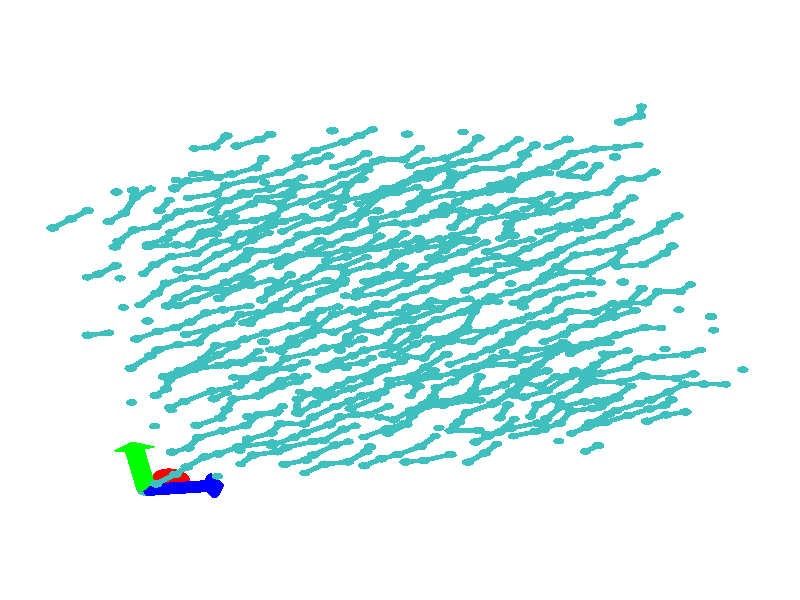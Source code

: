 // 
// Molecular graphics export from VMD 1.9.4a43
// http://www.ks.uiuc.edu/Research/vmd/
// Requires POV-Ray 3.5 or later
// 
// POV 3.x input script : test.pov 
// try povray +W672 +H848 -Itest.pov -Otest.pov.tga +P +X +A +FT +C
#if (version < 3.5) 
#error "VMD POV3DisplayDevice has been compiled for POV-Ray 3.5 or above.\nPlease upgrade POV-Ray or recompile VMD."
#end 
#declare VMD_clip_on=array[3] {0, 0, 0};
#declare VMD_clip=array[3];
#declare VMD_scaledclip=array[3];
#declare VMD_line_width=0.0020;
#macro VMDC ( C1 )
  texture { pigment { rgbt C1 }}
#end
#macro VMD_point (P1, R1, C1)
  #local T = texture { finish { ambient 1.0 diffuse 0.0 phong 0.0 specular 0.0 } pigment { C1 } }
  #if(VMD_clip_on[2])
  intersection {
    sphere {P1, R1 texture {T} #if(VMD_clip_on[1]) clipped_by {VMD_clip[1]} #end no_shadow}
    VMD_clip[2]
  }
  #else
  sphere {P1, R1 texture {T} #if(VMD_clip_on[1]) clipped_by {VMD_clip[1]} #end no_shadow}
  #end
#end
#macro VMD_line (P1, P2, C1)
  #local T = texture { finish { ambient 1.0 diffuse 0.0 phong 0.0 specular 0.0 } pigment { C1 } }
  #if(VMD_clip_on[2])
  intersection {
    cylinder {P1, P2, VMD_line_width texture {T} #if(VMD_clip_on[1]) clipped_by {VMD_clip[1]} #end no_shadow}
    VMD_clip[2]
  }
  #else
  cylinder {P1, P2, VMD_line_width texture {T} #if(VMD_clip_on[1]) clipped_by {VMD_clip[1]} #end no_shadow}
  #end
#end
#macro VMD_sphere (P1, R1, C1)
  #local T = texture { pigment { C1 } }
  #if(VMD_clip_on[2])
  intersection {
    sphere {P1, R1 texture {T} #if(VMD_clip_on[1]) clipped_by {VMD_clip[1]} #end no_shadow}
    VMD_clip[2]
  }
  #else
  sphere {P1, R1 texture {T} #if(VMD_clip_on[1]) clipped_by {VMD_clip[1]} #end no_shadow}
  #end
#end
#macro VMD_cylinder (P1, P2, R1, C1, O1)
  #local T = texture { pigment { C1 } }
  #if(VMD_clip_on[2])
  intersection {
    cylinder {P1, P2, R1 #if(O1) open #end texture {T} #if(VMD_clip_on[1]) clipped_by {VMD_clip[1]} #end no_shadow}
    VMD_clip[2]
  }
  #else
  cylinder {P1, P2, R1 #if(O1) open #end texture {T} #if(VMD_clip_on[1]) clipped_by {VMD_clip[1]} #end no_shadow}
  #end
#end
#macro VMD_cone (P1, P2, R1, C1)
  #local T = texture { pigment { C1 } }
  #if(VMD_clip_on[2])
  intersection {
    cone {P1, R1, P2, VMD_line_width texture {T} #if(VMD_clip_on[1]) clipped_by {VMD_clip[1]} #end no_shadow}
    VMD_clip[2]
  }
  #else
  cone {P1, R1, P2, VMD_line_width texture {T} #if(VMD_clip_on[1]) clipped_by {VMD_clip[1]} #end no_shadow}
  #end
#end
#macro VMD_triangle (P1, P2, P3, N1, N2, N3, C1)
  #local T = texture { pigment { C1 } }
  smooth_triangle {P1, N1, P2, N2, P3, N3 texture {T} #if(VMD_clip_on[1]) clipped_by {VMD_clip[1]} #end no_shadow}
#end
#macro VMD_tricolor (P1, P2, P3, N1, N2, N3, C1, C2, C3)
  #local NX = P2-P1;
  #local NY = P3-P1;
  #local NZ = vcross(NX, NY);
  #local T = texture { pigment {
    average pigment_map {
      [1 gradient x color_map {[0 rgb 0] [1 C2*3]}]
      [1 gradient y color_map {[0 rgb 0] [1 C3*3]}]
      [1 gradient z color_map {[0 rgb 0] [1 C1*3]}]
    }
    matrix <1.01,0,1,0,1.01,1,0,0,1,-.002,-.002,-1>
    matrix <NX.x,NX.y,NX.z,NY.x,NY.y,NY.z,NZ.x,NZ.y,NZ.z,P1.x,P1.y,P1.z>
  } }
  smooth_triangle {P1, N1, P2, N2, P3, N3 texture {T} #if(VMD_clip_on[1]) clipped_by {VMD_clip[1]} #end no_shadow}
#end
camera {
  orthographic
  location <0.0000, 0.0000, -2.0000>
  look_at <-0.0000, -0.0000, 2.0000>
  up <0.0000, 3.0000, 0.0000>
  right <2.3774, 0.0000, 0.0000>
}
light_source { 
  <-0.1000, 0.1000, -1.0000> 
  color rgb<1.000, 1.000, 1.000> 
  parallel 
  point_at <0.0, 0.0, 0.0> 
}
light_source { 
  <1.0000, 2.0000, -0.5000> 
  color rgb<1.000, 1.000, 1.000> 
  parallel 
  point_at <0.0, 0.0, 0.0> 
}
background {
  color rgb<1.000, 1.000, 1.000>
}

sky_sphere {
  pigment {
    gradient y
    color_map {
      [ 0.0  color rgb<1.000, 1.000, 1.000> ]
      [ 1.0  color rgb<1.000, 1.000, 1.000> ]
    }
    scale 2
    translate -1
  }
}

#default { texture {
 finish { ambient 0.000 diffuse 0.650 phong 0.1 phong_size 40.000 specular 0.500 }
} }
// VMD: Starting axes output.
VMD_cylinder(<-0.75283,-0.95,-0>,<-0.681255,-0.902896,0.194459>0.0300,rgbt<1.000,0.000,0.000,0.000>,1)
VMD_triangle(<-0.73537564,-0.87448466,0.20749763>,<-0.7388441,-0.88554937,0.21145448>,<-0.6686241,-0.89458376,0.22877584>,<0.15669277,-0.423958,-0.89202404>,<0.18524525,-0.33287415,-0.92459649>,<0.17520446,-0.37975591,-0.90834403>,rgbt<1.000,0.000,0.000,0.000>)
VMD_triangle(<-0.73537564,-0.87448466,0.20749763>,<-0.7388441,-0.88554937,0.21145448>,<-0.68125504,-0.90289623,0.19445947>,<-0.33682409,-0.22166482,-0.91510344>,<-0.33682409,-0.22166482,-0.91510344>,<-0.33682409,-0.22166482,-0.91510344>,rgbt<1.000,0.000,0.000,0.000>)
VMD_triangle(<-0.7388441,-0.88554937,0.21145448>,<-0.74009955,-0.89728069,0.21475825>,<-0.6686241,-0.89458376,0.22877584>,<0.18524525,-0.33287415,-0.92459649>,<0.19557962,-0.23630275,-0.95179284>,<0.19481137,-0.28513944,-0.93847948>,rgbt<1.000,0.000,0.000,0.000>)
VMD_triangle(<-0.7388441,-0.88554937,0.21145448>,<-0.74009955,-0.89728069,0.21475825>,<-0.68125504,-0.90289623,0.19445947>,<-0.33682409,-0.22166482,-0.91510344>,<-0.33682409,-0.22166482,-0.91510344>,<-0.33682409,-0.22166482,-0.91510344>,rgbt<1.000,0.000,0.000,0.000>)
VMD_triangle(<-0.74009955,-0.89728069,0.21475825>,<-0.73909354,-0.90922785,0.21728192>,<-0.6686241,-0.89458376,0.22877584>,<0.19557962,-0.23630275,-0.95179284>,<0.18729861,-0.13795464,-0.97256762>,<0.19584665,-0.1868604,-0.96266669>,rgbt<1.000,0.000,0.000,0.000>)
VMD_triangle(<-0.74009955,-0.89728069,0.21475825>,<-0.73909354,-0.90922785,0.21728192>,<-0.68125504,-0.90289623,0.19445947>,<-0.33682409,-0.22166482,-0.91510344>,<-0.33682409,-0.22166482,-0.91510344>,<-0.33682409,-0.22166482,-0.91510344>,rgbt<1.000,0.000,0.000,0.000>)
VMD_triangle(<-0.73909354,-0.90922785,0.21728192>,<-0.73586488,-0.9209317,0.21892855>,<-0.6686241,-0.89458376,0.22877584>,<0.18729861,-0.13795464,-0.97256762>,<0.16072036,-0.041609541,-0.98612249>,<0.17827052,-0.088695347,-0.97997576>,rgbt<1.000,0.000,0.000,0.000>)
VMD_triangle(<-0.73909354,-0.90922785,0.21728192>,<-0.73586488,-0.9209317,0.21892855>,<-0.68125504,-0.90289623,0.19445947>,<-0.33682409,-0.22166482,-0.91510344>,<-0.33682409,-0.22166482,-0.91510344>,<-0.33682409,-0.22166482,-0.91510344>,rgbt<1.000,0.000,0.000,0.000>)
VMD_triangle(<-0.73586488,-0.9209317,0.21892855>,<-0.73053759,-0.9319424,0.21963483>,<-0.6686241,-0.89458376,0.22877584>,<0.16072036,-0.041609541,-0.98612249>,<0.11686647,0.049029969,-0.99193656>,<0.14275837,0.00558291,-0.9897418>,rgbt<1.000,0.000,0.000,0.000>)
VMD_triangle(<-0.73586488,-0.9209317,0.21892855>,<-0.73053759,-0.9319424,0.21963483>,<-0.68125504,-0.90289623,0.19445947>,<-0.33682409,-0.22166482,-0.91510344>,<-0.33682409,-0.22166482,-0.91510344>,<-0.33682409,-0.22166482,-0.91510344>,rgbt<1.000,0.000,0.000,0.000>)
VMD_triangle(<-0.73053759,-0.9319424,0.21963483>,<-0.72331643,-0.94183683,0.21937364>,<-0.6686241,-0.89458376,0.22877584>,<0.11686647,0.049029969,-0.99193656>,<0.057422161,0.1304808,-0.98978651>,<0.090675019,0.092351399,-0.99158919>,rgbt<1.000,0.000,0.000,0.000>)
VMD_triangle(<-0.73053759,-0.9319424,0.21963483>,<-0.72331643,-0.94183683,0.21937364>,<-0.68125504,-0.90289623,0.19445947>,<-0.33682409,-0.22166482,-0.91510344>,<-0.33682409,-0.22166482,-0.91510344>,<-0.33682409,-0.22166482,-0.91510344>,rgbt<1.000,0.000,0.000,0.000>)
VMD_triangle(<-0.72331643,-0.94183683,0.21937364>,<-0.71447885,-0.95023489,0.21815503>,<-0.6686241,-0.89458376,0.22877584>,<0.057422161,0.1304808,-0.98978651>,<-0.01532823,0.19961274,-0.97975492>,<0.024022102,0.16827574,-0.98544717>,rgbt<1.000,0.000,0.000,0.000>)
VMD_triangle(<-0.72331643,-0.94183683,0.21937364>,<-0.71447885,-0.95023489,0.21815503>,<-0.68125504,-0.90289623,0.19445947>,<-0.33682409,-0.22166482,-0.91510344>,<-0.33682409,-0.22166482,-0.91510344>,<-0.33682409,-0.22166482,-0.91510344>,rgbt<1.000,0.000,0.000,0.000>)
VMD_triangle(<-0.71447885,-0.95023489,0.21815503>,<-0.70436442,-0.95681369,0.2160258>,<-0.6686241,-0.89458376,0.22877584>,<-0.01532823,0.19961274,-0.97975492>,<-0.098589078,0.25376919,-0.96222717>,<-0.054639246,0.23043811,-0.97155172>,rgbt<1.000,0.000,0.000,0.000>)
VMD_triangle(<-0.71447885,-0.95023489,0.21815503>,<-0.70436442,-0.95681369,0.2160258>,<-0.68125504,-0.90289623,0.19445947>,<-0.33682409,-0.22166482,-0.91510344>,<-0.33682409,-0.22166482,-0.91510344>,<-0.33682409,-0.22166482,-0.91510344>,rgbt<1.000,0.000,0.000,0.000>)
VMD_triangle(<-0.70436442,-0.95681369,0.2160258>,<-0.693362,-0.96132052,0.21306778>,<-0.6686241,-0.89458376,0.22877584>,<-0.098589078,0.25376919,-0.96222717>,<-0.18916041,0.29086906,-0.93787706>,<-0.14228624,0.27644995,-0.95043671>,rgbt<1.000,0.000,0.000,0.000>)
VMD_triangle(<-0.70436442,-0.95681369,0.2160258>,<-0.693362,-0.96132052,0.21306778>,<-0.68125504,-0.90289623,0.19445947>,<-0.33682409,-0.22166482,-0.91510344>,<-0.33682409,-0.22166482,-0.91510344>,<-0.33682409,-0.22166482,-0.91510344>,rgbt<1.000,0.000,0.000,0.000>)
VMD_triangle(<-0.693362,-0.96132052,0.21306778>,<-0.6818943,-0.96358216,0.20939466>,<-0.6686241,-0.89458376,0.22877584>,<-0.18916041,0.29086906,-0.93787706>,<-0.28356177,0.30948636,-0.90764034>,<-0.23554985,0.30454269,-0.92291391>,rgbt<1.000,0.000,0.000,0.000>)
VMD_triangle(<-0.693362,-0.96132052,0.21306778>,<-0.6818943,-0.96358216,0.20939466>,<-0.68125504,-0.90289623,0.19445947>,<-0.33682409,-0.22166482,-0.91510344>,<-0.33682409,-0.22166482,-0.91510344>,<-0.33682409,-0.22166482,-0.91510344>,rgbt<1.000,0.000,0.000,0.000>)
VMD_triangle(<-0.6818943,-0.96358216,0.20939466>,<-0.67040205,-0.96351159,0.20514759>,<-0.6686241,-0.89458376,0.22877584>,<-0.28356177,0.30948636,-0.90764034>,<-0.37816548,0.30890578,-0.87267858>,<-0.33084694,0.31363684,-0.89004052>,rgbt<1.000,0.000,0.000,0.000>)
VMD_triangle(<-0.6818943,-0.96358216,0.20939466>,<-0.67040205,-0.96351159,0.20514759>,<-0.68125504,-0.90289623,0.19445947>,<-0.33682409,-0.22166482,-0.91510344>,<-0.33682409,-0.22166482,-0.91510344>,<-0.33682409,-0.22166482,-0.91510344>,rgbt<1.000,0.000,0.000,0.000>)
VMD_triangle(<-0.67040205,-0.96351159,0.20514759>,<-0.65932679,-0.96111166,0.20048979>,<-0.6686241,-0.89458376,0.22877584>,<-0.37816548,0.30890578,-0.87267858>,<-0.46933585,0.28914961,-0.83433586>,<-0.42451495,0.30338302,-0.85308021>,rgbt<1.000,0.000,0.000,0.000>)
VMD_triangle(<-0.67040205,-0.96351159,0.20514759>,<-0.65932679,-0.96111166,0.20048979>,<-0.68125504,-0.90289623,0.19445947>,<-0.33682409,-0.22166482,-0.91510344>,<-0.33682409,-0.22166482,-0.91510344>,<-0.33682409,-0.22166482,-0.91510344>,rgbt<1.000,0.000,0.000,0.000>)
VMD_triangle(<-0.65932679,-0.96111166,0.20048979>,<-0.64909428,-0.95647454,0.19560023>,<-0.6686241,-0.89458376,0.22877584>,<-0.46933585,0.28914961,-0.83433586>,<-0.55356914,0.25097698,-0.7940855>,<-0.51295388,0.27417517,-0.81345326>,rgbt<1.000,0.000,0.000,0.000>)
VMD_triangle(<-0.65932679,-0.96111166,0.20048979>,<-0.64909428,-0.95647454,0.19560023>,<-0.68125504,-0.90289623,0.19445947>,<-0.33682409,-0.22166482,-0.91510344>,<-0.33682409,-0.22166482,-0.91510344>,<-0.33682409,-0.22166482,-0.91510344>,rgbt<1.000,0.000,0.000,0.000>)
VMD_triangle(<-0.64909428,-0.95647454,0.19560023>,<-0.64009768,-0.94977844,0.19066685>,<-0.6686241,-0.89458376,0.22877584>,<-0.55356914,0.25097698,-0.7940855>,<-0.62762862,0.19585496,-0.75347412>,<-0.59276575,0.2271356,-0.77268249>,rgbt<1.000,0.000,0.000,0.000>)
VMD_triangle(<-0.64909428,-0.95647454,0.19560023>,<-0.64009768,-0.94977844,0.19066685>,<-0.68125504,-0.90289623,0.19445947>,<-0.33682409,-0.22166482,-0.91510344>,<-0.33682409,-0.22166482,-0.91510344>,<-0.33682409,-0.22166482,-0.91510344>,rgbt<1.000,0.000,0.000,0.000>)
VMD_triangle(<-0.64009768,-0.94977844,0.19066685>,<-0.6326828,-0.9412806,0.1858792>,<-0.6686241,-0.89458376,0.22877584>,<-0.62762862,0.19585496,-0.75347412>,<-0.68866795,0.12590189,-0.71406239>,<-0.66088295,0.16407236,-0.73233443>,rgbt<1.000,0.000,0.000,0.000>)
VMD_triangle(<-0.64009768,-0.94977844,0.19066685>,<-0.6326828,-0.9412806,0.1858792>,<-0.68125504,-0.90289623,0.19445947>,<-0.33682409,-0.22166482,-0.91510344>,<-0.33682409,-0.22166482,-0.91510344>,<-0.33682409,-0.22166482,-0.91510344>,rgbt<1.000,0.000,0.000,0.000>)
VMD_triangle(<-0.6326828,-0.9412806,0.1858792>,<-0.62713444,-0.93130779,0.18142129>,<-0.6686241,-0.89458376,0.22877584>,<-0.68866795,0.12590189,-0.71406239>,<-0.73434138,0.043805886,-0.67736518>,<-0.71468788,0.087408707,-0.69396019>,rgbt<1.000,0.000,0.000,0.000>)
VMD_triangle(<-0.6326828,-0.9412806,0.1858792>,<-0.62713444,-0.93130779,0.18142129>,<-0.68125504,-0.90289623,0.19445947>,<-0.33682409,-0.22166482,-0.91510344>,<-0.33682409,-0.22166482,-0.91510344>,<-0.33682409,-0.22166482,-0.91510344>,rgbt<1.000,0.000,0.000,0.000>)
VMD_triangle(<-0.62713444,-0.93130779,0.18142129>,<-0.62366593,-0.92024302,0.17746443>,<-0.6686241,-0.89458376,0.22877584>,<-0.73434138,0.043805886,-0.67736518>,<-0.76289392,-0.047278021,-0.64479262>,<-0.75211298,9.0830035e-05,-0.65903425>,rgbt<1.000,0.000,0.000,0.000>)
VMD_triangle(<-0.62713444,-0.93130779,0.18142129>,<-0.62366593,-0.92024302,0.17746443>,<-0.68125504,-0.90289623,0.19445947>,<-0.33682409,-0.22166482,-0.91510344>,<-0.33682409,-0.22166482,-0.91510344>,<-0.33682409,-0.22166482,-0.91510344>,rgbt<1.000,0.000,0.000,0.000>)
VMD_triangle(<-0.62366593,-0.92024302,0.17746443>,<-0.62241054,-0.9085117,0.17416069>,<-0.6686241,-0.89458376,0.22877584>,<-0.76289392,-0.047278021,-0.64479262>,<-0.77322829,-0.14384957,-0.61759645>,<-0.77171981,-0.094525725,-0.62889856>,rgbt<1.000,0.000,0.000,0.000>)
VMD_triangle(<-0.62366593,-0.92024302,0.17746443>,<-0.62241054,-0.9085117,0.17416069>,<-0.68125504,-0.90289623,0.19445947>,<-0.33682409,-0.22166482,-0.91510344>,<-0.33682409,-0.22166482,-0.91510344>,<-0.33682409,-0.22166482,-0.91510344>,rgbt<1.000,0.000,0.000,0.000>)
VMD_triangle(<-0.62241054,-0.9085117,0.17416069>,<-0.62341654,-0.89656454,0.17163701>,<-0.6686241,-0.89458376,0.22877584>,<-0.77322829,-0.14384957,-0.61759645>,<-0.76494718,-0.24219762,-0.59682173>,<-0.77275497,-0.19280472,-0.60471147>,rgbt<1.000,0.000,0.000,0.000>)
VMD_triangle(<-0.62241054,-0.9085117,0.17416069>,<-0.62341654,-0.89656454,0.17163701>,<-0.68125504,-0.90289623,0.19445947>,<-0.33682409,-0.22166482,-0.91510344>,<-0.33682409,-0.22166482,-0.91510344>,<-0.33682409,-0.22166482,-0.91510344>,rgbt<1.000,0.000,0.000,0.000>)
VMD_triangle(<-0.62341654,-0.89656454,0.17163701>,<-0.62664521,-0.88486075,0.16999039>,<-0.6686241,-0.89458376,0.22877584>,<-0.76494718,-0.24219762,-0.59682173>,<-0.73836875,-0.33854288,-0.58326679>,<-0.75517881,-0.29096979,-0.5874024>,rgbt<1.000,0.000,0.000,0.000>)
VMD_triangle(<-0.62341654,-0.89656454,0.17163701>,<-0.62664521,-0.88486075,0.16999039>,<-0.68125504,-0.90289623,0.19445947>,<-0.33682409,-0.22166482,-0.91510344>,<-0.33682409,-0.22166482,-0.91510344>,<-0.33682409,-0.22166482,-0.91510344>,rgbt<1.000,0.000,0.000,0.000>)
VMD_triangle(<-0.62664521,-0.88486075,0.16999039>,<-0.63197249,-0.87385005,0.16928411>,<-0.6686241,-0.89458376,0.22877584>,<-0.73836875,-0.33854288,-0.58326679>,<-0.69451469,-0.42918235,-0.57745272>,<-0.71966648,-0.38524836,-0.57763642>,rgbt<1.000,0.000,0.000,0.000>)
VMD_triangle(<-0.62664521,-0.88486075,0.16999039>,<-0.63197249,-0.87385005,0.16928411>,<-0.68125504,-0.90289623,0.19445947>,<-0.33682409,-0.22166482,-0.91510344>,<-0.33682409,-0.22166482,-0.91510344>,<-0.33682409,-0.22166482,-0.91510344>,rgbt<1.000,0.000,0.000,0.000>)
VMD_triangle(<-0.63197249,-0.87385005,0.16928411>,<-0.63919371,-0.86395556,0.16954529>,<-0.6686241,-0.89458376,0.22877584>,<-0.69451469,-0.42918235,-0.57745272>,<-0.63507038,-0.51063293,-0.57960284>,<-0.66758311,-0.47201651,-0.57578903>,rgbt<1.000,0.000,0.000,0.000>)
VMD_triangle(<-0.63197249,-0.87385005,0.16928411>,<-0.63919371,-0.86395556,0.16954529>,<-0.68125504,-0.90289623,0.19445947>,<-0.33682409,-0.22166482,-0.91510344>,<-0.33682409,-0.22166482,-0.91510344>,<-0.33682409,-0.22166482,-0.91510344>,rgbt<1.000,0.000,0.000,0.000>)
VMD_triangle(<-0.63919371,-0.86395556,0.16954529>,<-0.64803129,-0.8555575,0.17076391>,<-0.6686241,-0.89458376,0.22877584>,<-0.63507038,-0.51063293,-0.57960284>,<-0.56231976,-0.57976502,-0.58963454>,<-0.60092998,-0.54794085,-0.58193123>,rgbt<1.000,0.000,0.000,0.000>)
VMD_triangle(<-0.63919371,-0.86395556,0.16954529>,<-0.64803129,-0.8555575,0.17076391>,<-0.68125504,-0.90289623,0.19445947>,<-0.33682409,-0.22166482,-0.91510344>,<-0.33682409,-0.22166482,-0.91510344>,<-0.33682409,-0.22166482,-0.91510344>,rgbt<1.000,0.000,0.000,0.000>)
VMD_triangle(<-0.64803129,-0.8555575,0.17076391>,<-0.65814567,-0.8489787,0.17289315>,<-0.6686241,-0.89458376,0.22877584>,<-0.56231976,-0.57976502,-0.58963454>,<-0.47905889,-0.6339215,-0.60716224>,<-0.52226853,-0.61010337,-0.59582669>,rgbt<1.000,0.000,0.000,0.000>)
VMD_triangle(<-0.64803129,-0.8555575,0.17076391>,<-0.65814567,-0.8489787,0.17289315>,<-0.68125504,-0.90289623,0.19445947>,<-0.33682409,-0.22166482,-0.91510344>,<-0.33682409,-0.22166482,-0.91510344>,<-0.33682409,-0.22166482,-0.91510344>,rgbt<1.000,0.000,0.000,0.000>)
VMD_triangle(<-0.65814567,-0.8489787,0.17289315>,<-0.66914815,-0.84447187,0.17585117>,<-0.6686241,-0.89458376,0.22877584>,<-0.47905889,-0.6339215,-0.60716224>,<-0.38848752,-0.67102122,-0.63151246>,<-0.43462154,-0.65611494,-0.61694175>,rgbt<1.000,0.000,0.000,0.000>)
VMD_triangle(<-0.65814567,-0.8489787,0.17289315>,<-0.66914815,-0.84447187,0.17585117>,<-0.68125504,-0.90289623,0.19445947>,<-0.33682409,-0.22166482,-0.91510344>,<-0.33682409,-0.22166482,-0.91510344>,<-0.33682409,-0.22166482,-0.91510344>,rgbt<1.000,0.000,0.000,0.000>)
VMD_triangle(<-0.66914815,-0.84447187,0.17585117>,<-0.6806159,-0.84221029,0.1795243>,<-0.6686241,-0.89458376,0.22877584>,<-0.38848752,-0.67102122,-0.63151246>,<-0.29408619,-0.68963844,-0.66174924>,<-0.3413578,-0.68420768,-0.64446467>,rgbt<1.000,0.000,0.000,0.000>)
VMD_triangle(<-0.66914815,-0.84447187,0.17585117>,<-0.6806159,-0.84221029,0.1795243>,<-0.68125504,-0.90289623,0.19445947>,<-0.33682409,-0.22166482,-0.91510344>,<-0.33682409,-0.22166482,-0.91510344>,<-0.33682409,-0.22166482,-0.91510344>,rgbt<1.000,0.000,0.000,0.000>)
VMD_triangle(<-0.6806159,-0.84221029,0.1795243>,<-0.69210809,-0.84228086,0.18377137>,<-0.6686241,-0.89458376,0.22877584>,<-0.29408619,-0.68963844,-0.66174924>,<-0.19948238,-0.68905771,-0.69671088>,<-0.24606089,-0.6933018,-0.67733794>,rgbt<1.000,0.000,0.000,0.000>)
VMD_triangle(<-0.6806159,-0.84221029,0.1795243>,<-0.69210809,-0.84228086,0.18377137>,<-0.68125504,-0.90289623,0.19445947>,<-0.33682409,-0.22166482,-0.91510344>,<-0.33682409,-0.22166482,-0.91510344>,<-0.33682409,-0.22166482,-0.91510344>,rgbt<1.000,0.000,0.000,0.000>)
VMD_triangle(<-0.69210809,-0.84228086,0.18377137>,<-0.70318335,-0.84468079,0.18842918>,<-0.6686241,-0.89458376,0.22877584>,<-0.19948238,-0.68905771,-0.69671088>,<-0.10831215,-0.66930145,-0.73505378>,<-0.15239266,-0.68304765,-0.71429837>,rgbt<1.000,0.000,0.000,0.000>)
VMD_triangle(<-0.69210809,-0.84228086,0.18377137>,<-0.70318335,-0.84468079,0.18842918>,<-0.68125504,-0.90289623,0.19445947>,<-0.33682409,-0.22166482,-0.91510344>,<-0.33682409,-0.22166482,-0.91510344>,<-0.33682409,-0.22166482,-0.91510344>,rgbt<1.000,0.000,0.000,0.000>)
VMD_triangle(<-0.70318335,-0.84468079,0.18842918>,<-0.71341586,-0.84931797,0.19331874>,<-0.6686241,-0.89458376,0.22877584>,<-0.10831215,-0.66930145,-0.73505378>,<-0.024078865,-0.63112879,-0.77530426>,<-0.063953958,-0.65383977,-0.75392526>,rgbt<1.000,0.000,0.000,0.000>)
VMD_triangle(<-0.70318335,-0.84468079,0.18842918>,<-0.71341586,-0.84931797,0.19331874>,<-0.68125504,-0.90289623,0.19445947>,<-0.33682409,-0.22166482,-0.91510344>,<-0.33682409,-0.22166482,-0.91510344>,<-0.33682409,-0.22166482,-0.91510344>,rgbt<1.000,0.000,0.000,0.000>)
VMD_triangle(<-0.71341586,-0.84931797,0.19331874>,<-0.72241247,-0.85601413,0.19825213>,<-0.6686241,-0.89458376,0.22877584>,<-0.024078865,-0.63112879,-0.77530426>,<0.049980506,-0.57600653,-0.81591558>,<0.015857995,-0.6068002,-0.79469609>,rgbt<1.000,0.000,0.000,0.000>)
VMD_triangle(<-0.71341586,-0.84931797,0.19331874>,<-0.72241247,-0.85601413,0.19825213>,<-0.68125504,-0.90289623,0.19445947>,<-0.33682409,-0.22166482,-0.91510344>,<-0.33682409,-0.22166482,-0.91510344>,<-0.33682409,-0.22166482,-0.91510344>,rgbt<1.000,0.000,0.000,0.000>)
VMD_triangle(<-0.72241247,-0.85601413,0.19825213>,<-0.72982734,-0.86451191,0.20303978>,<-0.6686241,-0.89458376,0.22877584>,<0.049980506,-0.57600653,-0.81591558>,<0.11101972,-0.50605339,-0.85532719>,<0.083975054,-0.54373682,-0.83504403>,rgbt<1.000,0.000,0.000,0.000>)
VMD_triangle(<-0.72241247,-0.85601413,0.19825213>,<-0.72982734,-0.86451191,0.20303978>,<-0.68125504,-0.90289623,0.19445947>,<-0.33682409,-0.22166482,-0.91510344>,<-0.33682409,-0.22166482,-0.91510344>,<-0.33682409,-0.22166482,-0.91510344>,rgbt<1.000,0.000,0.000,0.000>)
VMD_triangle(<-0.72982734,-0.86451191,0.20303978>,<-0.7353757,-0.87448472,0.20749767>,<-0.6686241,-0.89458376,0.22877584>,<0.11101972,-0.50605339,-0.85532719>,<0.15669316,-0.42395738,-0.8920244>,<0.13777985,-0.46707308,-0.87341833>,rgbt<1.000,0.000,0.000,0.000>)
VMD_triangle(<-0.72982734,-0.86451191,0.20303978>,<-0.7353757,-0.87448472,0.20749767>,<-0.68125504,-0.90289623,0.19445947>,<-0.33682409,-0.22166482,-0.91510344>,<-0.33682409,-0.22166482,-0.91510344>,<-0.33682409,-0.22166482,-0.91510344>,rgbt<1.000,0.000,0.000,0.000>)
VMD_cylinder(<-0.75283,-0.95,-0>,<-0.78973,-0.743908,-0.0363396>0.0300,rgbt<0.000,1.000,0.000,0.000>,1)
VMD_triangle(<-0.84951693,-0.75686908,-0.049138725>,<-0.85122222,-0.75505906,-0.037141621>,<-0.79624218,-0.70753843,-0.042752516>,<0.64106113,-0.72493869,0.25200108>,<0.65509921,-0.73983908,0.15324181>,<0.65208578,-0.7304889,0.20290416>,rgbt<0.000,1.000,0.000,0.000>)
VMD_triangle(<-0.84951693,-0.75686908,-0.049138725>,<-0.85122222,-0.75505906,-0.037141621>,<-0.78973037,-0.74390769,-0.036339641>,<0.17364818,-0.96984631,0.17101006>,<0.17364818,-0.96984631,0.17101006>,<0.17364818,-0.96984631,0.17101006>,rgbt<0.000,1.000,0.000,0.000>)
VMD_triangle(<-0.85122222,-0.75505906,-0.037141621>,<-0.85056448,-0.75282037,-0.025113702>,<-0.79624218,-0.70753843,-0.042752516>,<0.65509921,-0.73983908,0.15324181>,<0.64968449,-0.75826728,0.05422885>,<0.6564337,-0.74729317,0.10318674>,rgbt<0.000,1.000,0.000,0.000>)
VMD_triangle(<-0.85122222,-0.75505906,-0.037141621>,<-0.85056448,-0.75282037,-0.025113702>,<-0.78973037,-0.74390769,-0.036339641>,<0.17364818,-0.96984631,0.17101006>,<0.17364818,-0.96984631,0.17101006>,<0.17364818,-0.96984631,0.17101006>,rgbt<0.000,1.000,0.000,0.000>)
VMD_triangle(<-0.85056448,-0.75282037,-0.025113702>,<-0.84756887,-0.75023931,-0.013517188>,<-0.79624218,-0.70753843,-0.042752516>,<0.64968449,-0.75826728,0.05422885>,<0.62502497,-0.77951503,-0.041232977>,<0.64127016,-0.76729786,0.0051319445>,rgbt<0.000,1.000,0.000,0.000>)
VMD_triangle(<-0.85056448,-0.75282037,-0.025113702>,<-0.84756887,-0.75023931,-0.013517188>,<-0.78973037,-0.74390769,-0.036339641>,<0.17364818,-0.96984631,0.17101006>,<0.17364818,-0.96984631,0.17101006>,<0.17364818,-0.96984631,0.17101006>,rgbt<0.000,1.000,0.000,0.000>)
VMD_triangle(<-0.84756887,-0.75023931,-0.013517188>,<-0.8423506,-0.74741483,-0.0027977303>,<-0.79624218,-0.70753843,-0.042752516>,<0.62502497,-0.77951503,-0.041232977>,<0.58206826,-0.80276573,-0.12947489>,<0.60717779,-0.78973413,-0.087492183>,rgbt<0.000,1.000,0.000,0.000>)
VMD_triangle(<-0.84756887,-0.75023931,-0.013517188>,<-0.8423506,-0.74741483,-0.0027977303>,<-0.78973037,-0.74390769,-0.036339641>,<0.17364818,-0.96984631,0.17101006>,<0.17364818,-0.96984631,0.17101006>,<0.17364818,-0.96984631,0.17101006>,rgbt<0.000,1.000,0.000,0.000>)
VMD_triangle(<-0.8423506,-0.74741483,-0.0027977303>,<-0.83511013,-0.74445564,0.0066327285>,<-0.79624218,-0.70753843,-0.042752516>,<0.58206826,-0.80276573,-0.12947489>,<0.52246529,-0.82712579,-0.20710585>,<0.55546689,-0.81373978,-0.17112584>,rgbt<0.000,1.000,0.000,0.000>)
VMD_triangle(<-0.8423506,-0.74741483,-0.0027977303>,<-0.83511013,-0.74445564,0.0066327285>,<-0.78973037,-0.74390769,-0.036339641>,<0.17364818,-0.96984631,0.17101006>,<0.17364818,-0.96984631,0.17101006>,<0.17364818,-0.96984631,0.17101006>,rgbt<0.000,1.000,0.000,0.000>)
VMD_triangle(<-0.83511013,-0.74445564,0.0066327285>,<-0.8261258,-0.74147534,0.014411785>,<-0.79624218,-0.70753843,-0.042752516>,<0.52246529,-0.82712579,-0.20710585>,<0.44850659,-0.85165936,-0.27114257>,<0.48812461,-0.83839208,-0.2425551>,rgbt<0.000,1.000,0.000,0.000>)
VMD_triangle(<-0.83511013,-0.74445564,0.0066327285>,<-0.8261258,-0.74147534,0.014411785>,<-0.78973037,-0.74390769,-0.036339641>,<0.17364818,-0.96984631,0.17101006>,<0.17364818,-0.96984631,0.17101006>,<0.17364818,-0.96984631,0.17101006>,rgbt<0.000,1.000,0.000,0.000>)
VMD_triangle(<-0.8261258,-0.74147534,0.014411785>,<-0.81574273,-0.73858857,0.020240499>,<-0.79624218,-0.70753843,-0.042752516>,<0.44850659,-0.85165936,-0.27114257>,<0.36303416,-0.87542331,-0.31912401>,<0.40773898,-0.86274379,-0.29903507>,rgbt<0.000,1.000,0.000,0.000>)
VMD_triangle(<-0.8261258,-0.74147534,0.014411785>,<-0.81574273,-0.73858857,0.020240499>,<-0.78973037,-0.74390769,-0.036339641>,<0.17364818,-0.96984631,0.17101006>,<0.17364818,-0.96984631,0.17101006>,<0.17364818,-0.96984631,0.17101006>,rgbt<0.000,1.000,0.000,0.000>)
VMD_triangle(<-0.81574273,-0.73858857,0.020240499>,<-0.80436003,-0.73590612,0.023894865>,<-0.79624218,-0.70753843,-0.042752516>,<0.36303416,-0.87542331,-0.31912401>,<0.26933268,-0.89750475,-0.34920651>,<0.31739897,-0.88585913,-0.33839506>,rgbt<0.000,1.000,0.000,0.000>)
VMD_triangle(<-0.81574273,-0.73858857,0.020240499>,<-0.80436003,-0.73590612,0.023894865>,<-0.78973037,-0.74390769,-0.036339641>,<0.17364818,-0.96984631,0.17101006>,<0.17364818,-0.96984631,0.17101006>,<0.17364818,-0.96984631,0.17101006>,rgbt<0.000,1.000,0.000,0.000>)
VMD_triangle(<-0.80436003,-0.73590612,0.023894865>,<-0.79241514,-0.73353118,0.02523445>,<-0.79624218,-0.70753843,-0.042752516>,<0.26933268,-0.89750475,-0.34920651>,<0.17100318,-0.91705477,-0.36023396>,<0.22057606,-0.90684992,-0.3591229>,rgbt<0.000,1.000,0.000,0.000>)
VMD_triangle(<-0.80436003,-0.73590612,0.023894865>,<-0.79241514,-0.73353118,0.02523445>,<-0.78973037,-0.74390769,-0.036339641>,<0.17364818,-0.96984631,0.17101006>,<0.17364818,-0.96984631,0.17101006>,<0.17364818,-0.96984631,0.17101006>,rgbt<0.000,1.000,0.000,0.000>)
VMD_triangle(<-0.79241514,-0.73353118,0.02523445>,<-0.78036714,-0.7315551,0.024207784>,<-0.79624218,-0.70753843,-0.042752516>,<0.17100318,-0.91705477,-0.36023396>,<0.071824439,-0.93332225,-0.35178244>,<0.12099203,-0.92490917,-0.36042175>,rgbt<0.000,1.000,0.000,0.000>)
VMD_triangle(<-0.79241514,-0.73353118,0.02523445>,<-0.78036714,-0.7315551,0.024207784>,<-0.78973037,-0.74390769,-0.036339641>,<0.17364818,-0.96984631,0.17101006>,<0.17364818,-0.96984631,0.17101006>,<0.17364818,-0.96984631,0.17101006>,rgbt<0.000,1.000,0.000,0.000>)
VMD_triangle(<-0.78036714,-0.7315551,0.024207784>,<-0.76867884,-0.73005366,0.020854313>,<-0.79624218,-0.70753843,-0.042752516>,<0.071824439,-0.93332225,-0.35178244>,<-0.024392474,-0.94568193,-0.32417691>,<0.022472778,-0.93934315,-0.34224167>,rgbt<0.000,1.000,0.000,0.000>)
VMD_triangle(<-0.78036714,-0.7315551,0.024207784>,<-0.76867884,-0.73005366,0.020854313>,<-0.78973037,-0.74390769,-0.036339641>,<0.17364818,-0.96984631,0.17101006>,<0.17364818,-0.96984631,0.17101006>,<0.17364818,-0.96984631,0.17101006>,rgbt<0.000,1.000,0.000,0.000>)
VMD_triangle(<-0.76867884,-0.73005366,0.020854313>,<-0.75779963,-0.72908461,0.015302902>,<-0.79624218,-0.70753843,-0.042752516>,<-0.024392474,-0.94568193,-0.32417691>,<-0.11394966,-0.953659,-0.27847809>,<-0.0711952,-0.949597,-0.30528128>,rgbt<0.000,1.000,0.000,0.000>)
VMD_triangle(<-0.76867884,-0.73005366,0.020854313>,<-0.75779963,-0.72908461,0.015302902>,<-0.78973037,-0.74390769,-0.036339641>,<0.17364818,-0.96984631,0.17101006>,<0.17364818,-0.96984631,0.17101006>,<0.17364818,-0.96984631,0.17101006>,rgbt<0.000,1.000,0.000,0.000>)
VMD_triangle(<-0.75779963,-0.72908461,0.015302902>,<-0.74814743,-0.7286852,0.0077669024>,<-0.79624218,-0.70753843,-0.042752516>,<-0.11394966,-0.953659,-0.27847809>,<-0.19340554,-0.95694679,-0.21644217>,<-0.15641205,-0.95527685,-0.25096118>,rgbt<0.000,1.000,0.000,0.000>)
VMD_triangle(<-0.75779963,-0.72908461,0.015302902>,<-0.74814743,-0.7286852,0.0077669024>,<-0.78973037,-0.74390769,-0.036339641>,<0.17364818,-0.96984631,0.17101006>,<0.17364818,-0.96984631,0.17101006>,<0.17364818,-0.96984631,0.17101006>,rgbt<0.000,1.000,0.000,0.000>)
VMD_triangle(<-0.74814743,-0.7286852,0.0077669024>,<-0.74009329,-0.72887087,-0.0014640903>,<-0.79624218,-0.70753843,-0.042752516>,<-0.19340554,-0.95694679,-0.21644217>,<-0.25970685,-0.95541888,-0.14045317>,<-0.22990337,-0.95616418,-0.18136843>,rgbt<0.000,1.000,0.000,0.000>)
VMD_triangle(<-0.74814743,-0.7286852,0.0077669024>,<-0.74009329,-0.72887087,-0.0014640903>,<-0.78973037,-0.74390769,-0.036339641>,<0.17364818,-0.96984631,0.17101006>,<0.17364818,-0.96984631,0.17101006>,<0.17364818,-0.96984631,0.17101006>,rgbt<0.000,1.000,0.000,0.000>)
VMD_triangle(<-0.74009329,-0.72887087,-0.0014640903>,<-0.73394668,-0.72963428,-0.012035336>,<-0.79624218,-0.70753843,-0.042752516>,<-0.25970685,-0.95541888,-0.14045317>,<-0.31030554,-0.94913405,-0.053431451>,<-0.28884479,-0.95222497,-0.099177964>,rgbt<0.000,1.000,0.000,0.000>)
VMD_triangle(<-0.74009329,-0.72887087,-0.0014640903>,<-0.73394668,-0.72963428,-0.012035336>,<-0.78973037,-0.74390769,-0.036339641>,<0.17364818,-0.96984631,0.17101006>,<0.17364818,-0.96984631,0.17101006>,<0.17364818,-0.96984631,0.17101006>,rgbt<0.000,1.000,0.000,0.000>)
VMD_triangle(<-0.73394668,-0.72963428,-0.012035336>,<-0.72994381,-0.7309463,-0.023540581>,<-0.79624218,-0.70753843,-0.042752516>,<-0.31030554,-0.94913405,-0.053431451>,<-0.34325704,-0.93833393,0.041278932>,<-0.330971,-0.94361061,-0.007548003>,rgbt<0.000,1.000,0.000,0.000>)
VMD_triangle(<-0.73394668,-0.72963428,-0.012035336>,<-0.72994381,-0.7309463,-0.023540581>,<-0.78973037,-0.74390769,-0.036339641>,<0.17364818,-0.96984631,0.17101006>,<0.17364818,-0.96984631,0.17101006>,<0.17364818,-0.96984631,0.17101006>,rgbt<0.000,1.000,0.000,0.000>)
VMD_triangle(<-0.72994381,-0.7309463,-0.023540581>,<-0.72823846,-0.73275632,-0.03553769>,<-0.79624218,-0.70753843,-0.042752516>,<-0.34325704,-0.93833393,0.041278932>,<-0.3572951,-0.92343354,0.1400383>,<-0.35466328,-0.93065244,0.090000086>,rgbt<0.000,1.000,0.000,0.000>)
VMD_triangle(<-0.72994381,-0.7309463,-0.023540581>,<-0.72823846,-0.73275632,-0.03553769>,<-0.78973037,-0.74390769,-0.036339641>,<0.17364818,-0.96984631,0.17101006>,<0.17364818,-0.96984631,0.17101006>,<0.17364818,-0.96984631,0.17101006>,rgbt<0.000,1.000,0.000,0.000>)
VMD_triangle(<-0.72823846,-0.73275632,-0.03553769>,<-0.72889626,-0.73499489,-0.047565609>,<-0.79624218,-0.70753843,-0.042752516>,<-0.3572951,-0.92343354,0.1400383>,<-0.35188028,-0.9050054,0.23905131>,<-0.3590112,-0.91384804,0.18971762>,rgbt<0.000,1.000,0.000,0.000>)
VMD_triangle(<-0.72823846,-0.73275632,-0.03553769>,<-0.72889626,-0.73499489,-0.047565609>,<-0.78973037,-0.74390769,-0.036339641>,<0.17364818,-0.96984631,0.17101006>,<0.17364818,-0.96984631,0.17101006>,<0.17364818,-0.96984631,0.17101006>,rgbt<0.000,1.000,0.000,0.000>)
VMD_triangle(<-0.72889626,-0.73499489,-0.047565609>,<-0.73189187,-0.73757607,-0.059162125>,<-0.79624218,-0.70753843,-0.042752516>,<-0.35188028,-0.9050054,0.23905131>,<-0.32722071,-0.88375765,0.33451307>,<-0.34384763,-0.89384329,0.28777236>,rgbt<0.000,1.000,0.000,0.000>)
VMD_triangle(<-0.72889626,-0.73499489,-0.047565609>,<-0.73189187,-0.73757607,-0.059162125>,<-0.78973037,-0.74390769,-0.036339641>,<0.17364818,-0.96984631,0.17101006>,<0.17364818,-0.96984631,0.17101006>,<0.17364818,-0.96984631,0.17101006>,rgbt<0.000,1.000,0.000,0.000>)
VMD_triangle(<-0.73189187,-0.73757607,-0.059162125>,<-0.73711014,-0.74040043,-0.069881588>,<-0.79624218,-0.70753843,-0.042752516>,<-0.32722071,-0.88375765,0.33451307>,<-0.28426385,-0.86050683,0.42275515>,<-0.30975518,-0.87140709,0.38039646>,rgbt<0.000,1.000,0.000,0.000>)
VMD_triangle(<-0.73189187,-0.73757607,-0.059162125>,<-0.73711014,-0.74040043,-0.069881588>,<-0.78973037,-0.74390769,-0.036339641>,<0.17364818,-0.96984631,0.17101006>,<0.17364818,-0.96984631,0.17101006>,<0.17364818,-0.96984631,0.17101006>,rgbt<0.000,1.000,0.000,0.000>)
VMD_triangle(<-0.73711014,-0.74040043,-0.069881588>,<-0.74435067,-0.74335974,-0.079312049>,<-0.79624218,-0.70753843,-0.042752516>,<-0.28426385,-0.86050683,0.42275515>,<-0.2246608,-0.83614665,0.500386>,<-0.258044,-0.84740132,0.46403033>,rgbt<0.000,1.000,0.000,0.000>)
VMD_triangle(<-0.73711014,-0.74040043,-0.069881588>,<-0.74435067,-0.74335974,-0.079312049>,<-0.78973037,-0.74390769,-0.036339641>,<0.17364818,-0.96984631,0.17101006>,<0.17364818,-0.96984631,0.17101006>,<0.17364818,-0.96984631,0.17101006>,rgbt<0.000,1.000,0.000,0.000>)
VMD_triangle(<-0.74435067,-0.74335974,-0.079312049>,<-0.75333506,-0.74634004,-0.087091096>,<-0.79624218,-0.70753843,-0.042752516>,<-0.2246608,-0.83614665,0.500386>,<-0.150702,-0.8116132,0.56442249>,<-0.1907018,-0.82274908,0.53545928>,rgbt<0.000,1.000,0.000,0.000>)
VMD_triangle(<-0.74435067,-0.74335974,-0.079312049>,<-0.75333506,-0.74634004,-0.087091096>,<-0.78973037,-0.74390769,-0.036339641>,<0.17364818,-0.96984631,0.17101006>,<0.17364818,-0.96984631,0.17101006>,<0.17364818,-0.96984631,0.17101006>,rgbt<0.000,1.000,0.000,0.000>)
VMD_triangle(<-0.75333506,-0.74634004,-0.087091096>,<-0.76371807,-0.74922681,-0.092919812>,<-0.79624218,-0.70753843,-0.042752516>,<-0.150702,-0.8116132,0.56442249>,<-0.065229416,-0.78784919,0.61240405>,<-0.11031594,-0.7983973,0.59193915>,rgbt<0.000,1.000,0.000,0.000>)
VMD_triangle(<-0.75333506,-0.74634004,-0.087091096>,<-0.76371807,-0.74922681,-0.092919812>,<-0.78973037,-0.74390769,-0.036339641>,<0.17364818,-0.96984631,0.17101006>,<0.17364818,-0.96984631,0.17101006>,<0.17364818,-0.96984631,0.17101006>,rgbt<0.000,1.000,0.000,0.000>)
VMD_triangle(<-0.76371807,-0.74922681,-0.092919812>,<-0.77510071,-0.75190926,-0.096574157>,<-0.79624218,-0.70753843,-0.042752516>,<-0.065229416,-0.78784919,0.61240405>,<0.028472126,-0.76576781,0.64248645>,<-0.019975781,-0.77528185,0.63129938>,rgbt<0.000,1.000,0.000,0.000>)
VMD_triangle(<-0.76371807,-0.74922681,-0.092919812>,<-0.77510071,-0.75190926,-0.096574157>,<-0.78973037,-0.74390769,-0.036339641>,<0.17364818,-0.96984631,0.17101006>,<0.17364818,-0.96984631,0.17101006>,<0.17364818,-0.96984631,0.17101006>,rgbt<0.000,1.000,0.000,0.000>)
VMD_triangle(<-0.77510071,-0.75190926,-0.096574157>,<-0.78704566,-0.7542842,-0.097913735>,<-0.79624218,-0.70753843,-0.042752516>,<0.028472126,-0.76576781,0.64248645>,<0.12680165,-0.74621779,0.65351379>,<0.076847047,-0.75429124,0.65202701>,rgbt<0.000,1.000,0.000,0.000>)
VMD_triangle(<-0.77510071,-0.75190926,-0.096574157>,<-0.78704566,-0.7542842,-0.097913735>,<-0.78973037,-0.74390769,-0.036339641>,<0.17364818,-0.96984631,0.17101006>,<0.17364818,-0.96984631,0.17101006>,<0.17364818,-0.96984631,0.17101006>,rgbt<0.000,1.000,0.000,0.000>)
VMD_triangle(<-0.78704566,-0.7542842,-0.097913735>,<-0.79909372,-0.75626028,-0.09688706>,<-0.79624218,-0.70753843,-0.042752516>,<0.12680165,-0.74621779,0.65351379>,<0.22598037,-0.72995037,0.64506227>,<0.17643128,-0.73623192,0.65332568>,rgbt<0.000,1.000,0.000,0.000>)
VMD_triangle(<-0.78704566,-0.7542842,-0.097913735>,<-0.79909372,-0.75626028,-0.09688706>,<-0.78973037,-0.74390769,-0.036339641>,<0.17364818,-0.96984631,0.17101006>,<0.17364818,-0.96984631,0.17101006>,<0.17364818,-0.96984631,0.17101006>,rgbt<0.000,1.000,0.000,0.000>)
VMD_triangle(<-0.79909372,-0.75626028,-0.09688706>,<-0.81078196,-0.75776172,-0.093533561>,<-0.79624218,-0.70753843,-0.042752516>,<0.22598037,-0.72995037,0.64506227>,<0.32219729,-0.71759063,0.6174565>,<0.27495027,-0.721798,0.63514555>,rgbt<0.000,1.000,0.000,0.000>)
VMD_triangle(<-0.79909372,-0.75626028,-0.09688706>,<-0.81078196,-0.75776172,-0.093533561>,<-0.78973037,-0.74390769,-0.036339641>,<0.17364818,-0.96984631,0.17101006>,<0.17364818,-0.96984631,0.17101006>,<0.17364818,-0.96984631,0.17101006>,rgbt<0.000,1.000,0.000,0.000>)
VMD_triangle(<-0.81078196,-0.75776172,-0.093533561>,<-0.82166117,-0.75873077,-0.087982148>,<-0.79624218,-0.70753843,-0.042752516>,<0.32219729,-0.71759063,0.6174565>,<0.41175434,-0.70961362,0.5717575>,<0.36861849,-0.71154416,0.59818494>,rgbt<0.000,1.000,0.000,0.000>)
VMD_triangle(<-0.81078196,-0.75776172,-0.093533561>,<-0.82166117,-0.75873077,-0.087982148>,<-0.78973037,-0.74390769,-0.036339641>,<0.17364818,-0.96984631,0.17101006>,<0.17364818,-0.96984631,0.17101006>,<0.17364818,-0.96984631,0.17101006>,rgbt<0.000,1.000,0.000,0.000>)
VMD_triangle(<-0.82166117,-0.75873077,-0.087982148>,<-0.83131337,-0.75913006,-0.080446124>,<-0.79624218,-0.70753843,-0.042752516>,<0.41175434,-0.70961362,0.5717575>,<0.49121022,-0.70632595,0.50972158>,<0.45383507,-0.70586449,0.54386491>,rgbt<0.000,1.000,0.000,0.000>)
VMD_triangle(<-0.82166117,-0.75873077,-0.087982148>,<-0.83131337,-0.75913006,-0.080446124>,<-0.78973037,-0.74390769,-0.036339641>,<0.17364818,-0.96984631,0.17101006>,<0.17364818,-0.96984631,0.17101006>,<0.17364818,-0.96984631,0.17101006>,rgbt<0.000,1.000,0.000,0.000>)
VMD_triangle(<-0.83131337,-0.75913006,-0.080446124>,<-0.83936751,-0.75894457,-0.071215123>,<-0.79624218,-0.70753843,-0.042752516>,<0.49121022,-0.70632595,0.50972158>,<0.55751145,-0.70785385,0.43373251>,<0.52732652,-0.7049771,0.4742721>,rgbt<0.000,1.000,0.000,0.000>)
VMD_triangle(<-0.83131337,-0.75913006,-0.080446124>,<-0.83936751,-0.75894457,-0.071215123>,<-0.78973037,-0.74390769,-0.036339641>,<0.17364818,-0.96984631,0.17101006>,<0.17364818,-0.96984631,0.17101006>,<0.17364818,-0.96984631,0.17101006>,rgbt<0.000,1.000,0.000,0.000>)
VMD_triangle(<-0.83936751,-0.75894457,-0.071215123>,<-0.84551412,-0.7581811,-0.060643874>,<-0.79624218,-0.70753843,-0.042752516>,<0.55751145,-0.70785385,0.43373251>,<0.60810995,-0.71413857,0.34671062>,<0.58626765,-0.70891637,0.39208144>,rgbt<0.000,1.000,0.000,0.000>)
VMD_triangle(<-0.83936751,-0.75894457,-0.071215123>,<-0.84551412,-0.7581811,-0.060643874>,<-0.78973037,-0.74390769,-0.036339641>,<0.17364818,-0.96984631,0.17101006>,<0.17364818,-0.96984631,0.17101006>,<0.17364818,-0.96984631,0.17101006>,rgbt<0.000,1.000,0.000,0.000>)
VMD_triangle(<-0.84551412,-0.7581811,-0.060643874>,<-0.84951699,-0.75686908,-0.04913862>,<-0.79624218,-0.70753843,-0.042752516>,<0.60810995,-0.71413857,0.34671062>,<0.64106137,-0.72493875,0.25200027>,<0.62839371,-0.71753067,0.30045137>,rgbt<0.000,1.000,0.000,0.000>)
VMD_triangle(<-0.84551412,-0.7581811,-0.060643874>,<-0.84951699,-0.75686908,-0.04913862>,<-0.78973037,-0.74390769,-0.036339641>,<0.17364818,-0.96984631,0.17101006>,<0.17364818,-0.96984631,0.17101006>,<0.17364818,-0.96984631,0.17101006>,rgbt<0.000,1.000,0.000,0.000>)
VMD_cylinder(<-0.75283,-0.95,-0>,<-0.556179,-0.928473,-0.0775963>0.0300,rgbt<0.000,0.000,1.000,0.000>,1)
VMD_triangle(<-0.54470503,-0.88327724,-0.035979316>,<-0.5408833,-0.89247656,-0.028846189>,<-0.52147603,-0.92467356,-0.091289818>,<-0.88799196,-0.45891374,-0.029467106>,<-0.91945207,-0.38318539,-0.08818648>,<-0.90363145,-0.4237476,-0.0623549>,rgbt<0.000,0.000,1.000,0.000>)
VMD_triangle(<-0.54470503,-0.88327724,-0.035979316>,<-0.5408833,-0.89247656,-0.028846189>,<-0.55617917,-0.92847252,-0.077596344>,<-0.92541659,-0.10130572,0.36515927>,<-0.92541659,-0.10130572,0.36515927>,<-0.92541659,-0.10130572,0.36515927>,rgbt<0.000,0.000,1.000,0.000>)
VMD_triangle(<-0.5408833,-0.89247656,-0.028846189>,<-0.53764951,-0.90305918,-0.023586508>,<-0.52147603,-0.92467356,-0.091289818>,<-0.91945207,-0.38318539,-0.08818648>,<-0.94607329,-0.29606977,-0.13148381>,<-0.93291616,-0.34164113,-0.11379208>,rgbt<0.000,0.000,1.000,0.000>)
VMD_triangle(<-0.5408833,-0.89247656,-0.028846189>,<-0.53764951,-0.90305918,-0.023586508>,<-0.55617917,-0.92847252,-0.077596344>,<-0.92541659,-0.10130572,0.36515927>,<-0.92541659,-0.10130572,0.36515927>,<-0.92541659,-0.10130572,0.36515927>,rgbt<0.000,0.000,1.000,0.000>)
VMD_triangle(<-0.53764951,-0.90305918,-0.023586508>,<-0.53512764,-0.91461849,-0.020402391>,<-0.52147603,-0.92467356,-0.091289818>,<-0.94607329,-0.29606977,-0.13148381>,<-0.96683276,-0.20091456,-0.15769534>,<-0.95680565,-0.2497396,-0.14883867>,rgbt<0.000,0.000,1.000,0.000>)
VMD_triangle(<-0.53764951,-0.90305918,-0.023586508>,<-0.53512764,-0.91461849,-0.020402391>,<-0.55617917,-0.92847252,-0.077596344>,<-0.92541659,-0.10130572,0.36515927>,<-0.92541659,-0.10130572,0.36515927>,<-0.92541659,-0.10130572,0.36515927>,rgbt<0.000,0.000,1.000,0.000>)
VMD_triangle(<-0.53512764,-0.91461849,-0.020402391>,<-0.53341484,-0.92671019,-0.019416209>,<-0.52147603,-0.92467356,-0.091289818>,<-0.96683276,-0.20091456,-0.15769534>,<-0.98093259,-0.10137658,-0.16581346>,<-0.97438174,-0.15157454,-0.1661478>,rgbt<0.000,0.000,1.000,0.000>)
VMD_triangle(<-0.53512764,-0.91461849,-0.020402391>,<-0.53341484,-0.92671019,-0.019416209>,<-0.55617917,-0.92847252,-0.077596344>,<-0.92541659,-0.10130572,0.36515927>,<-0.92541659,-0.10130572,0.36515927>,<-0.92541659,-0.10130572,0.36515927>,rgbt<0.000,0.000,1.000,0.000>)
VMD_triangle(<-0.53341484,-0.92671019,-0.019416209>,<-0.5325768,-0.9388696,-0.020665854>,<-0.52147603,-0.92467356,-0.091289818>,<-0.98093259,-0.10137658,-0.16581346>,<-0.98783082,-0.0012812166,-0.15552647>,<-0.98496914,-0.05091878,-0.16505432>,rgbt<0.000,0.000,1.000,0.000>)
VMD_triangle(<-0.53341484,-0.92671019,-0.019416209>,<-0.5325768,-0.9388696,-0.020665854>,<-0.55617917,-0.92847252,-0.077596344>,<-0.92541659,-0.10130572,0.36515927>,<-0.92541659,-0.10130572,0.36515927>,<-0.92541659,-0.10130572,0.36515927>,rgbt<0.000,0.000,1.000,0.000>)
VMD_triangle(<-0.5325768,-0.9388696,-0.020665854>,<-0.53264582,-0.95062941,-0.024103306>,<-0.52147603,-0.92467356,-0.091289818>,<-0.98783082,-0.0012812166,-0.15552647>,<-0.98726261,0.095525041,-0.12722972>,<-0.98816085,0.048359677,-0.1456002>,rgbt<0.000,0.000,1.000,0.000>)
VMD_triangle(<-0.5325768,-0.9388696,-0.020665854>,<-0.53264582,-0.95062941,-0.024103306>,<-0.55617917,-0.92847252,-0.077596344>,<-0.92541659,-0.10130572,0.36515927>,<-0.92541659,-0.10130572,0.36515927>,<-0.92541659,-0.10130572,0.36515927>,rgbt<0.000,0.000,1.000,0.000>)
VMD_triangle(<-0.53264582,-0.95062941,-0.024103306>,<-0.53361928,-0.96153772,-0.029596467>,<-0.52147603,-0.92467356,-0.091289818>,<-0.98726261,0.095525041,-0.12722972>,<-0.97924972,0.18532194,-0.082010418>,<-0.98383421,0.14244559,-0.10853317>,rgbt<0.000,0.000,1.000,0.000>)
VMD_triangle(<-0.53264582,-0.95062941,-0.024103306>,<-0.53361928,-0.96153772,-0.029596467>,<-0.55617917,-0.92847252,-0.077596344>,<-0.92541659,-0.10130572,0.36515927>,<-0.92541659,-0.10130572,0.36515927>,<-0.92541659,-0.10130572,0.36515927>,rgbt<0.000,0.000,1.000,0.000>)
VMD_triangle(<-0.53361928,-0.96153772,-0.029596467>,<-0.53545964,-0.97117543,-0.03693423>,<-0.52147603,-0.92467356,-0.091289818>,<-0.97924972,0.18532194,-0.082010418>,<-0.96409994,0.26465887,-0.021606326>,<-0.97215551,0.22772335,-0.055277497>,rgbt<0.000,0.000,1.000,0.000>)
VMD_triangle(<-0.53361928,-0.96153772,-0.029596467>,<-0.53545964,-0.97117543,-0.03693423>,<-0.55617917,-0.92847252,-0.077596344>,<-0.92541659,-0.10130572,0.36515927>,<-0.92541659,-0.10130572,0.36515927>,<-0.92541659,-0.10130572,0.36515927>,rgbt<0.000,0.000,1.000,0.000>)
VMD_triangle(<-0.53545964,-0.97117543,-0.03693423>,<-0.53809619,-0.97917205,-0.04583462>,<-0.52147603,-0.92467356,-0.091289818>,<-0.96409994,0.26465887,-0.021606326>,<-0.94239569,0.33048674,0.051661082>,<-0.95357352,0.30091614,0.012120247>,rgbt<0.000,0.000,1.000,0.000>)
VMD_triangle(<-0.53545964,-0.97117543,-0.03693423>,<-0.53809619,-0.97917205,-0.04583462>,<-0.55617917,-0.92847252,-0.077596344>,<-0.92541659,-0.10130572,0.36515927>,<-0.92541659,-0.10130572,0.36515927>,<-0.92541659,-0.10130572,0.36515927>,rgbt<0.000,0.000,1.000,0.000>)
VMD_triangle(<-0.53809619,-0.97917205,-0.04583462>,<-0.54142773,-0.98522037,-0.0559556>,<-0.52147603,-0.92467356,-0.091289818>,<-0.94239569,0.33048674,0.051661082>,<-0.91497093,0.38027579,0.13497622>,<-0.92880243,0.35921034,0.091069475>,rgbt<0.000,0.000,1.000,0.000>)
VMD_triangle(<-0.53809619,-0.97917205,-0.04583462>,<-0.54142773,-0.98522037,-0.0559556>,<-0.55617917,-0.92847252,-0.077596344>,<-0.92541659,-0.10130572,0.36515927>,<-0.92541659,-0.10130572,0.36515927>,<-0.92541659,-0.10130572,0.36515927>,rgbt<0.000,0.000,1.000,0.000>)
VMD_triangle(<-0.54142773,-0.98522037,-0.0559556>,<-0.54532611,-0.98908788,-0.066908218>,<-0.52147603,-0.92467356,-0.091289818>,<-0.91497093,0.38027579,0.13497622>,<-0.88287938,0.41211283,0.22513752>,<-0.89879423,0.40036663,0.178537>,rgbt<0.000,0.000,1.000,0.000>)
VMD_triangle(<-0.54142773,-0.98522037,-0.0559556>,<-0.54532611,-0.98908788,-0.066908218>,<-0.55617917,-0.92847252,-0.077596344>,<-0.92541659,-0.10130572,0.36515927>,<-0.92541659,-0.10130572,0.36515927>,<-0.92541659,-0.10130572,0.36515927>,rgbt<0.000,0.000,1.000,0.000>)
VMD_triangle(<-0.54532611,-0.98908788,-0.066908218>,<-0.54964161,-0.99062592,-0.078271583>,<-0.52147603,-0.92467356,-0.091289818>,<-0.88287938,0.41211283,0.22513752>,<-0.84735459,0.42477423,0.31867993>,<-0.86470193,0.42280293,0.27116111>,rgbt<0.000,0.000,1.000,0.000>)
VMD_triangle(<-0.54532611,-0.98908788,-0.066908218>,<-0.54964161,-0.99062592,-0.078271583>,<-0.55617917,-0.92847252,-0.077596344>,<-0.92541659,-0.10130572,0.36515927>,<-0.92541659,-0.10130572,0.36515927>,<-0.92541659,-0.10130572,0.36515927>,rgbt<0.000,0.000,1.000,0.000>)
VMD_triangle(<-0.54964161,-0.99062592,-0.078271583>,<-0.55420828,-0.9897756,-0.08960899>,<-0.52147603,-0.92467356,-0.091289818>,<-0.84735459,0.42477423,0.31867993>,<-0.80976182,0.41777343,0.41200879>,<-0.8278358,0.42565703,0.36538208>,rgbt<0.000,0.000,1.000,0.000>)
VMD_triangle(<-0.54964161,-0.99062592,-0.078271583>,<-0.55420828,-0.9897756,-0.08960899>,<-0.55617917,-0.92847252,-0.077596344>,<-0.92541659,-0.10130572,0.36515927>,<-0.92541659,-0.10130572,0.36515927>,<-0.92541659,-0.10130572,0.36515927>,rgbt<0.000,0.000,1.000,0.000>)
VMD_triangle(<-0.55420828,-0.9897756,-0.08960899>,<-0.55885077,-0.98656934,-0.10048476>,<-0.52147603,-0.92467356,-0.091289818>,<-0.80976182,0.41777343,0.41200879>,<-0.77154541,0.39137951,0.5015375>,<-0.78961247,0.4088192,0.45757955>,rgbt<0.000,0.000,1.000,0.000>)
VMD_triangle(<-0.55420828,-0.9897756,-0.08960899>,<-0.55885077,-0.98656934,-0.10048476>,<-0.55617917,-0.92847252,-0.077596344>,<-0.92541659,-0.10130572,0.36515927>,<-0.92541659,-0.10130572,0.36515927>,<-0.92541659,-0.10130572,0.36515927>,rgbt<0.000,0.000,1.000,0.000>)
VMD_triangle(<-0.55885077,-0.98656934,-0.10048476>,<-0.56339061,-0.98113042,-0.11048095>,<-0.52147603,-0.92467356,-0.091289818>,<-0.77154541,0.39137951,0.5015375>,<-0.73417407,0.34660679,0.58382535>,<-0.75150079,0.37293676,0.54421002>,rgbt<0.000,0.000,1.000,0.000>)
VMD_triangle(<-0.55885077,-0.98656934,-0.10048476>,<-0.56339061,-0.98113042,-0.11048095>,<-0.55617917,-0.92847252,-0.077596344>,<-0.92541659,-0.10130572,0.36515927>,<-0.92541659,-0.10130572,0.36515927>,<-0.92541659,-0.10130572,0.36515927>,rgbt<0.000,0.000,1.000,0.000>)
VMD_triangle(<-0.56339061,-0.98113042,-0.11048095>,<-0.56765318,-0.97366786,-0.11921339>,<-0.52147603,-0.92467356,-0.091289818>,<-0.73417407,0.34660679,0.58382535>,<-0.69908422,0.28517577,0.65571028>,<-0.7149657,0.31938851,0.62194449>,rgbt<0.000,0.000,1.000,0.000>)
VMD_triangle(<-0.56339061,-0.98113042,-0.11048095>,<-0.56765318,-0.97366786,-0.11921339>,<-0.55617917,-0.92847252,-0.077596344>,<-0.92541659,-0.10130572,0.36515927>,<-0.92541659,-0.10130572,0.36515927>,<-0.92541659,-0.10130572,0.36515927>,rgbt<0.000,0.000,1.000,0.000>)
VMD_triangle(<-0.56765318,-0.97366786,-0.11921339>,<-0.57147491,-0.96446848,-0.12634651>,<-0.52147603,-0.92467356,-0.091289818>,<-0.69908422,0.28517577,0.65571028>,<-0.66762418,0.20944734,0.71442968>,<-0.68141103,0.25023228,0.68779552>,rgbt<0.000,0.000,1.000,0.000>)
VMD_triangle(<-0.56765318,-0.97366786,-0.11921339>,<-0.57147491,-0.96446848,-0.12634651>,<-0.55617917,-0.92847252,-0.077596344>,<-0.92541659,-0.10130572,0.36515927>,<-0.92541659,-0.10130572,0.36515927>,<-0.92541659,-0.10130572,0.36515927>,rgbt<0.000,0.000,1.000,0.000>)
VMD_triangle(<-0.57147491,-0.96446848,-0.12634651>,<-0.57470882,-0.95388579,-0.13160619>,<-0.52147603,-0.92467356,-0.091289818>,<-0.66762418,0.20944734,0.71442968>,<-0.64100295,0.12233163,0.75772703>,<-0.65212631,0.16812563,0.73923272>,rgbt<0.000,0.000,1.000,0.000>)
VMD_triangle(<-0.57147491,-0.96446848,-0.12634651>,<-0.57470882,-0.95388579,-0.13160619>,<-0.55617917,-0.92847252,-0.077596344>,<-0.92541659,-0.10130572,0.36515927>,<-0.92541659,-0.10130572,0.36515927>,<-0.92541659,-0.10130572,0.36515927>,rgbt<0.000,0.000,1.000,0.000>)
VMD_triangle(<-0.57470882,-0.95388579,-0.13160619>,<-0.57723069,-0.94232649,-0.1347903>,<-0.52147603,-0.92467356,-0.091289818>,<-0.64100295,0.12233163,0.75772703>,<-0.62024355,0.027176414,0.78393841>,<-0.62823677,0.076224104,0.77427924>,rgbt<0.000,0.000,1.000,0.000>)
VMD_triangle(<-0.57470882,-0.95388579,-0.13160619>,<-0.57723069,-0.94232649,-0.1347903>,<-0.55617917,-0.92847252,-0.077596344>,<-0.92541659,-0.10130572,0.36515927>,<-0.92541659,-0.10130572,0.36515927>,<-0.92541659,-0.10130572,0.36515927>,rgbt<0.000,0.000,1.000,0.000>)
VMD_triangle(<-0.57723069,-0.94232649,-0.1347903>,<-0.57894349,-0.93023485,-0.13577648>,<-0.52147603,-0.92467356,-0.091289818>,<-0.62024355,0.027176414,0.78393841>,<-0.60614371,-0.072361745,0.79205644>,<-0.61066067,-0.021940947,0.79158831>,rgbt<0.000,0.000,1.000,0.000>)
VMD_triangle(<-0.57723069,-0.94232649,-0.1347903>,<-0.57894349,-0.93023485,-0.13577648>,<-0.55617917,-0.92847252,-0.077596344>,<-0.92541659,-0.10130572,0.36515927>,<-0.92541659,-0.10130572,0.36515927>,<-0.92541659,-0.10130572,0.36515927>,rgbt<0.000,0.000,1.000,0.000>)
VMD_triangle(<-0.57894349,-0.93023485,-0.13577648>,<-0.57978141,-0.91807544,-0.13452682>,<-0.52147603,-0.92467356,-0.091289818>,<-0.60614371,-0.072361745,0.79205644>,<-0.59924543,-0.17245713,0.78176939>,<-0.60007328,-0.1225971,0.79049474>,rgbt<0.000,0.000,1.000,0.000>)
VMD_triangle(<-0.57894349,-0.93023485,-0.13577648>,<-0.57978141,-0.91807544,-0.13452682>,<-0.55617917,-0.92847252,-0.077596344>,<-0.92541659,-0.10130572,0.36515927>,<-0.92541659,-0.10130572,0.36515927>,<-0.92541659,-0.10130572,0.36515927>,rgbt<0.000,0.000,1.000,0.000>)
VMD_triangle(<-0.57978141,-0.91807544,-0.13452682>,<-0.57971239,-0.90631557,-0.13108936>,<-0.52147603,-0.92467356,-0.091289818>,<-0.59924543,-0.17245713,0.78176939>,<-0.59981364,-0.26926324,0.75347245>,<-0.59688175,-0.22187522,0.77104056>,rgbt<0.000,0.000,1.000,0.000>)
VMD_triangle(<-0.57978141,-0.91807544,-0.13452682>,<-0.57971239,-0.90631557,-0.13108936>,<-0.55617917,-0.92847252,-0.077596344>,<-0.92541659,-0.10130572,0.36515927>,<-0.92541659,-0.10130572,0.36515927>,<-0.92541659,-0.10130572,0.36515927>,rgbt<0.000,0.000,1.000,0.000>)
VMD_triangle(<-0.57971239,-0.90631557,-0.13108936>,<-0.57873905,-0.8954072,-0.1255962>,<-0.52147603,-0.92467356,-0.091289818>,<-0.59981364,-0.26926324,0.75347245>,<-0.60782665,-0.35906029,0.70825303>,<-0.60120839,-0.31596121,0.73397338>,rgbt<0.000,0.000,1.000,0.000>)
VMD_triangle(<-0.57971239,-0.90631557,-0.13108936>,<-0.57873905,-0.8954072,-0.1255962>,<-0.55617917,-0.92847252,-0.077596344>,<-0.92541659,-0.10130572,0.36515927>,<-0.92541659,-0.10130572,0.36515927>,<-0.92541659,-0.10130572,0.36515927>,rgbt<0.000,0.000,1.000,0.000>)
VMD_triangle(<-0.57873905,-0.8954072,-0.1255962>,<-0.57689869,-0.88576949,-0.11825841>,<-0.52147603,-0.92467356,-0.091289818>,<-0.60782665,-0.35906029,0.70825303>,<-0.62297642,-0.43839723,0.64784884>,<-0.61288708,-0.40123922,0.68071765>,rgbt<0.000,0.000,1.000,0.000>)
VMD_triangle(<-0.57873905,-0.8954072,-0.1255962>,<-0.57689869,-0.88576949,-0.11825841>,<-0.55617917,-0.92847252,-0.077596344>,<-0.92541659,-0.10130572,0.36515927>,<-0.92541659,-0.10130572,0.36515927>,<-0.92541659,-0.10130572,0.36515927>,rgbt<0.000,0.000,1.000,0.000>)
VMD_triangle(<-0.57689869,-0.88576949,-0.11825841>,<-0.57426202,-0.87777287,-0.10935801>,<-0.52147603,-0.92467356,-0.091289818>,<-0.62297642,-0.43839723,0.64784884>,<-0.6446808,-0.50422496,0.57458138>,<-0.63146913,-0.47443166,0.61331981>,rgbt<0.000,0.000,1.000,0.000>)
VMD_triangle(<-0.57689869,-0.88576949,-0.11825841>,<-0.57426202,-0.87777287,-0.10935801>,<-0.55617917,-0.92847252,-0.077596344>,<-0.92541659,-0.10130572,0.36515927>,<-0.92541659,-0.10130572,0.36515927>,<-0.92541659,-0.10130572,0.36515927>,rgbt<0.000,0.000,1.000,0.000>)
VMD_triangle(<-0.57426202,-0.87777287,-0.10935801>,<-0.5709306,-0.87172461,-0.099237025>,<-0.52147603,-0.92467356,-0.091289818>,<-0.6446808,-0.50422496,0.57458138>,<-0.67210561,-0.55401397,0.49126625>,<-0.65624022,-0.53272605,0.53437042>,rgbt<0.000,0.000,1.000,0.000>)
VMD_triangle(<-0.57426202,-0.87777287,-0.10935801>,<-0.5709306,-0.87172461,-0.099237025>,<-0.55617917,-0.92847252,-0.077596344>,<-0.92541659,-0.10130572,0.36515927>,<-0.92541659,-0.10130572,0.36515927>,<-0.92541659,-0.10130572,0.36515927>,rgbt<0.000,0.000,1.000,0.000>)
VMD_triangle(<-0.5709306,-0.87172461,-0.099237025>,<-0.5670321,-0.86785716,-0.088284396>,<-0.52147603,-0.92467356,-0.091289818>,<-0.67210561,-0.55401397,0.49126625>,<-0.70419711,-0.58585089,0.40110484>,<-0.68624854,-0.57388204,0.44690308>,rgbt<0.000,0.000,1.000,0.000>)
VMD_triangle(<-0.5709306,-0.87172461,-0.099237025>,<-0.5670321,-0.86785716,-0.088284396>,<-0.55617917,-0.92847252,-0.077596344>,<-0.92541659,-0.10130572,0.36515927>,<-0.92541659,-0.10130572,0.36515927>,<-0.92541659,-0.10130572,0.36515927>,rgbt<0.000,0.000,1.000,0.000>)
VMD_triangle(<-0.5670321,-0.86785716,-0.088284396>,<-0.5627166,-0.866319,-0.076921038>,<-0.52147603,-0.92467356,-0.091289818>,<-0.70419711,-0.58585089,0.40110484>,<-0.73972189,-0.59851211,0.30756244>,<-0.72034097,-0.59631824,0.35427868>,rgbt<0.000,0.000,1.000,0.000>)
VMD_triangle(<-0.5670321,-0.86785716,-0.088284396>,<-0.5627166,-0.866319,-0.076921038>,<-0.55617917,-0.92847252,-0.077596344>,<-0.92541659,-0.10130572,0.36515927>,<-0.92541659,-0.10130572,0.36515927>,<-0.92541659,-0.10130572,0.36515927>,rgbt<0.000,0.000,1.000,0.000>)
VMD_triangle(<-0.5627166,-0.866319,-0.076921038>,<-0.55814993,-0.86716956,-0.065583624>,<-0.52147603,-0.92467356,-0.091289818>,<-0.73972189,-0.59851211,0.30756244>,<-0.7773149,-0.59151125,0.21423368>,<-0.7572071,-0.59917217,0.26005799>,rgbt<0.000,0.000,1.000,0.000>)
VMD_triangle(<-0.5627166,-0.866319,-0.076921038>,<-0.55814993,-0.86716956,-0.065583624>,<-0.55617917,-0.92847252,-0.077596344>,<-0.92541659,-0.10130572,0.36515927>,<-0.92541659,-0.10130572,0.36515927>,<-0.92541659,-0.10130572,0.36515927>,rgbt<0.000,0.000,1.000,0.000>)
VMD_triangle(<-0.55814993,-0.86716956,-0.065583624>,<-0.55350745,-0.87037581,-0.054707859>,<-0.52147603,-0.92467356,-0.091289818>,<-0.7773149,-0.59151125,0.21423368>,<-0.81553119,-0.56511712,0.12470494>,<-0.79543042,-0.5823344,0.16786033>,rgbt<0.000,0.000,1.000,0.000>)
VMD_triangle(<-0.55814993,-0.86716956,-0.065583624>,<-0.55350745,-0.87037581,-0.054707859>,<-0.55617917,-0.92847252,-0.077596344>,<-0.92541659,-0.10130572,0.36515927>,<-0.92541659,-0.10130572,0.36515927>,<-0.92541659,-0.10130572,0.36515927>,rgbt<0.000,0.000,1.000,0.000>)
VMD_triangle(<-0.55350745,-0.87037581,-0.054707859>,<-0.54896772,-0.87581474,-0.044711679>,<-0.52147603,-0.92467356,-0.091289818>,<-0.81553119,-0.56511712,0.12470494>,<-0.85290241,-0.52034426,0.042417079>,<-0.83354199,-0.54645169,0.081229962>,rgbt<0.000,0.000,1.000,0.000>)
VMD_triangle(<-0.55350745,-0.87037581,-0.054707859>,<-0.54896772,-0.87581474,-0.044711679>,<-0.55617917,-0.92847252,-0.077596344>,<-0.92541659,-0.10130572,0.36515927>,<-0.92541659,-0.10130572,0.36515927>,<-0.92541659,-0.10130572,0.36515927>,rgbt<0.000,0.000,1.000,0.000>)
VMD_triangle(<-0.54896772,-0.87581474,-0.044711679>,<-0.54470503,-0.88327724,-0.035979245>,<-0.52147603,-0.92467356,-0.091289818>,<-0.85290241,-0.52034426,0.042417079>,<-0.88799232,-0.45891327,-0.029467706>,<-0.87007713,-0.49290329,0.0034956043>,rgbt<0.000,0.000,1.000,0.000>)
VMD_triangle(<-0.54896772,-0.87581474,-0.044711679>,<-0.54470503,-0.88327724,-0.035979245>,<-0.55617917,-0.92847252,-0.077596344>,<-0.92541659,-0.10130572,0.36515927>,<-0.92541659,-0.10130572,0.36515927>,<-0.92541659,-0.10130572,0.36515927>,rgbt<0.000,0.000,1.000,0.000>)
VMD_sphere(<-0.7528,-0.9500,-0.0000>,0.0300,rgbt<0.250,0.750,0.750,0.000>)
VMD_sphere(<-0.6495,-0.8752,0.2625>,0.0020,rgbt<1.000,1.000,1.000,0.000>)
VMD_cylinder(<-0.64945376,-0.87515986,0.26252028>,<-0.62470376,-0.90665990,0.26252028>0.0020,rgbt<1.000,1.000,1.000,0.000>,1)
VMD_sphere(<-0.6247,-0.9067,0.2625>,0.0020,rgbt<1.000,1.000,1.000,0.000>)
VMD_sphere(<-0.6247,-0.8752,0.2625>,0.0020,rgbt<1.000,1.000,1.000,0.000>)
VMD_cylinder(<-0.62470376,-0.87515986,0.26252028>,<-0.64945376,-0.90665990,0.26252028>0.0020,rgbt<1.000,1.000,1.000,0.000>,1)
VMD_sphere(<-0.6495,-0.9067,0.2625>,0.0020,rgbt<1.000,1.000,1.000,0.000>)
VMD_sphere(<-0.7981,-0.6605,-0.0491>,0.0020,rgbt<1.000,1.000,1.000,0.000>)
VMD_cylinder(<-0.79814541,-0.66052532,-0.04905851>,<-0.78464544,-0.69202536,-0.04905851>0.0020,rgbt<1.000,1.000,1.000,0.000>,1)
VMD_sphere(<-0.7846,-0.6920,-0.0491>,0.0020,rgbt<1.000,1.000,1.000,0.000>)
VMD_sphere(<-0.7711,-0.6605,-0.0491>,0.0020,rgbt<1.000,1.000,1.000,0.000>)
VMD_cylinder(<-0.77114546,-0.66052532,-0.04905851>,<-0.78464544,-0.69202536,-0.04905851>0.0020,rgbt<1.000,1.000,1.000,0.000>,1)
VMD_sphere(<-0.7846,-0.6920,-0.0491>,0.0020,rgbt<1.000,1.000,1.000,0.000>)
VMD_cylinder(<-0.78464544,-0.69202536,-0.04905851>,<-0.78914541,-0.70102537,-0.04905851>0.0020,rgbt<1.000,1.000,1.000,0.000>,1)
VMD_sphere(<-0.7891,-0.7010,-0.0491>,0.0020,rgbt<1.000,1.000,1.000,0.000>)
VMD_cylinder(<-0.78914541,-0.70102537,-0.04905851>,<-0.79364544,-0.70552534,-0.04905851>0.0020,rgbt<1.000,1.000,1.000,0.000>,1)
VMD_sphere(<-0.7936,-0.7055,-0.0491>,0.0020,rgbt<1.000,1.000,1.000,0.000>)
VMD_cylinder(<-0.79364544,-0.70552534,-0.04905851>,<-0.79814541,-0.70777535,-0.04905851>0.0020,rgbt<1.000,1.000,1.000,0.000>,1)
VMD_sphere(<-0.7981,-0.7078,-0.0491>,0.0020,rgbt<1.000,1.000,1.000,0.000>)
VMD_cylinder(<-0.79814541,-0.70777535,-0.04905851>,<-0.80039543,-0.70777535,-0.04905851>0.0020,rgbt<1.000,1.000,1.000,0.000>,1)
VMD_sphere(<-0.8004,-0.7078,-0.0491>,0.0020,rgbt<1.000,1.000,1.000,0.000>)
VMD_sphere(<-0.4559,-0.9097,-0.1048>,0.0020,rgbt<1.000,1.000,1.000,0.000>)
VMD_cylinder(<-0.45585126,-0.90968788,-0.10475507>,<-0.48060125,-0.94118792,-0.10475507>0.0020,rgbt<1.000,1.000,1.000,0.000>,1)
VMD_sphere(<-0.4806,-0.9412,-0.1048>,0.0020,rgbt<1.000,1.000,1.000,0.000>)
VMD_sphere(<-0.4806,-0.9097,-0.1048>,0.0020,rgbt<1.000,1.000,1.000,0.000>)
VMD_cylinder(<-0.48060125,-0.90968788,-0.10475507>,<-0.45585126,-0.90968788,-0.10475507>0.0020,rgbt<1.000,1.000,1.000,0.000>,1)
VMD_sphere(<-0.4559,-0.9097,-0.1048>,0.0020,rgbt<1.000,1.000,1.000,0.000>)
VMD_sphere(<-0.4806,-0.9412,-0.1048>,0.0020,rgbt<1.000,1.000,1.000,0.000>)
VMD_cylinder(<-0.48060125,-0.94118792,-0.10475507>,<-0.45585126,-0.94118792,-0.10475507>0.0020,rgbt<1.000,1.000,1.000,0.000>,1)
VMD_sphere(<-0.4559,-0.9412,-0.1048>,0.0020,rgbt<1.000,1.000,1.000,0.000>)
// VMD: Done with axes.
#declare VMD_line_width=0.0020;
// MoleculeID: 0 ReprID: 0 Beginning CPK
// MoleculeID: 0 ReprID: 0 Beginning VDW
VMD_sphere(<-0.4159,0.5000,-0.6984>,0.0169,rgbt<0.250,0.750,0.750,0.000>)
VMD_sphere(<-0.3548,0.4812,-0.5626>,0.0191,rgbt<0.250,0.750,0.750,0.000>)
VMD_sphere(<-0.3237,0.5221,-0.4216>,0.0191,rgbt<0.250,0.750,0.750,0.000>)
VMD_sphere(<-0.3107,0.5628,-0.2777>,0.0191,rgbt<0.250,0.750,0.750,0.000>)
VMD_sphere(<-0.2378,0.5770,-0.1473>,0.0191,rgbt<0.250,0.750,0.750,0.000>)
VMD_sphere(<-0.1677,0.6277,-0.0247>,0.0191,rgbt<0.250,0.750,0.750,0.000>)
VMD_sphere(<-0.0991,0.6676,0.1028>,0.0191,rgbt<0.250,0.750,0.750,0.000>)
VMD_sphere(<-0.0553,0.7015,0.2423>,0.0191,rgbt<0.250,0.750,0.750,0.000>)
VMD_sphere(<0.0102,0.7014,0.3773>,0.0191,rgbt<0.250,0.750,0.750,0.000>)
VMD_sphere(<0.0588,0.7598,0.5067>,0.0169,rgbt<0.250,0.750,0.750,0.000>)
VMD_sphere(<0.1491,-0.6527,0.1888>,0.0169,rgbt<0.250,0.750,0.750,0.000>)
VMD_sphere(<0.2332,-0.6522,0.3132>,0.0191,rgbt<0.250,0.750,0.750,0.000>)
VMD_sphere(<0.0211,0.8289,0.1963>,0.0191,rgbt<0.250,0.750,0.750,0.000>)
VMD_sphere(<0.2964,-0.5886,0.5973>,0.0191,rgbt<0.250,0.750,0.750,0.000>)
VMD_sphere(<0.3205,-0.5242,0.7308>,0.0191,rgbt<0.250,0.750,0.750,0.000>)
VMD_sphere(<-0.1064,-0.8285,-0.5181>,0.0191,rgbt<0.250,0.750,0.750,0.000>)
VMD_sphere(<-0.0552,-0.7942,-0.3812>,0.0191,rgbt<0.250,0.750,0.750,0.000>)
VMD_sphere(<-0.0072,-0.7732,-0.2406>,0.0191,rgbt<0.250,0.750,0.750,0.000>)
VMD_sphere(<0.0606,-0.7331,-0.1129>,0.0191,rgbt<0.250,0.750,0.750,0.000>)
VMD_sphere(<0.1045,-0.6806,0.0208>,0.0169,rgbt<0.250,0.750,0.750,0.000>)
VMD_sphere(<-0.0607,-0.5862,-0.0530>,0.0169,rgbt<0.250,0.750,0.750,0.000>)
VMD_sphere(<-0.0177,-0.5987,0.0903>,0.0191,rgbt<0.250,0.750,0.750,0.000>)
VMD_sphere(<0.0328,-0.5511,0.2233>,0.0191,rgbt<0.250,0.750,0.750,0.000>)
VMD_sphere(<0.0877,-0.5081,0.3562>,0.0191,rgbt<0.250,0.750,0.750,0.000>)
VMD_sphere(<0.1794,-0.4958,0.4744>,0.0191,rgbt<0.250,0.750,0.750,0.000>)
VMD_sphere(<0.2175,-0.4523,0.6130>,0.0191,rgbt<0.250,0.750,0.750,0.000>)
VMD_sphere(<0.2367,-0.3836,0.7450>,0.0191,rgbt<0.250,0.750,0.750,0.000>)
VMD_sphere(<-0.2274,-0.7022,-0.4849>,0.0191,rgbt<0.250,0.750,0.750,0.000>)
VMD_sphere(<-0.1672,-0.6462,-0.3593>,0.0191,rgbt<0.250,0.750,0.750,0.000>)
VMD_sphere(<-0.1329,-0.6292,-0.2142>,0.0169,rgbt<0.250,0.750,0.750,0.000>)
VMD_sphere(<0.3095,-0.2606,0.6907>,0.0169,rgbt<0.250,0.750,0.750,0.000>)
VMD_sphere(<-0.1460,-0.5422,-0.5508>,0.0191,rgbt<0.250,0.750,0.750,0.000>)
VMD_sphere(<-0.0746,-0.4926,-0.4285>,0.0191,rgbt<0.250,0.750,0.750,0.000>)
VMD_sphere(<-0.0497,-0.4603,-0.2840>,0.0191,rgbt<0.250,0.750,0.750,0.000>)
VMD_sphere(<-0.0284,-0.4241,-0.1399>,0.0191,rgbt<0.250,0.750,0.750,0.000>)
VMD_sphere(<0.0395,-0.4068,-0.0072>,0.0191,rgbt<0.250,0.750,0.750,0.000>)
VMD_sphere(<0.1124,-0.3819,0.1216>,0.0191,rgbt<0.250,0.750,0.750,0.000>)
VMD_sphere(<0.1639,-0.3641,0.2615>,0.0191,rgbt<0.250,0.750,0.750,0.000>)
VMD_sphere(<0.1985,-0.3431,0.4060>,0.0191,rgbt<0.250,0.750,0.750,0.000>)
VMD_sphere(<0.2707,-0.3033,0.5314>,0.0169,rgbt<0.250,0.750,0.750,0.000>)
VMD_sphere(<-0.0144,-0.2798,0.0980>,0.0169,rgbt<0.250,0.750,0.750,0.000>)
VMD_sphere(<0.0454,-0.2200,0.2220>,0.0191,rgbt<0.250,0.750,0.750,0.000>)
VMD_sphere(<0.0843,-0.1937,0.3645>,0.0191,rgbt<0.250,0.750,0.750,0.000>)
VMD_sphere(<0.1320,-0.1929,0.5068>,0.0191,rgbt<0.250,0.750,0.750,0.000>)
VMD_sphere(<0.1964,-0.1370,0.6303>,0.0191,rgbt<0.250,0.750,0.750,0.000>)
VMD_sphere(<0.2186,-0.0583,0.7562>,0.0191,rgbt<0.250,0.750,0.750,0.000>)
VMD_sphere(<-0.2234,-0.3479,-0.4883>,0.0191,rgbt<0.250,0.750,0.750,0.000>)
VMD_sphere(<-0.1776,-0.3284,-0.3467>,0.0191,rgbt<0.250,0.750,0.750,0.000>)
VMD_sphere(<-0.1104,-0.3145,-0.2132>,0.0191,rgbt<0.250,0.750,0.750,0.000>)
VMD_sphere(<-0.0843,-0.2894,-0.0676>,0.0169,rgbt<0.250,0.750,0.750,0.000>)
VMD_sphere(<-0.2818,-0.1009,-0.6514>,0.0169,rgbt<0.250,0.750,0.750,0.000>)
VMD_sphere(<-0.2602,-0.0735,-0.5054>,0.0191,rgbt<0.250,0.750,0.750,0.000>)
VMD_sphere(<-0.2630,-0.0851,-0.3558>,0.0191,rgbt<0.250,0.750,0.750,0.000>)
VMD_sphere(<-0.2464,-0.1498,-0.2214>,0.0191,rgbt<0.250,0.750,0.750,0.000>)
VMD_sphere(<-0.1985,-0.1612,-0.0796>,0.0191,rgbt<0.250,0.750,0.750,0.000>)
VMD_sphere(<-0.1385,-0.1210,0.0519>,0.0191,rgbt<0.250,0.750,0.750,0.000>)
VMD_sphere(<-0.0819,-0.0763,0.1835>,0.0191,rgbt<0.250,0.750,0.750,0.000>)
VMD_sphere(<-0.0005,-0.0635,0.3089>,0.0191,rgbt<0.250,0.750,0.750,0.000>)
VMD_sphere(<0.0216,-0.0362,0.4549>,0.0191,rgbt<0.250,0.750,0.750,0.000>)
VMD_sphere(<0.0932,-0.0366,0.5868>,0.0169,rgbt<0.250,0.750,0.750,0.000>)
VMD_sphere(<-0.1627,0.0213,-0.2624>,0.0169,rgbt<0.250,0.750,0.750,0.000>)
VMD_sphere(<-0.1317,0.0161,-0.1156>,0.0191,rgbt<0.250,0.750,0.750,0.000>)
VMD_sphere(<-0.0517,0.0361,0.0098>,0.0191,rgbt<0.250,0.750,0.750,0.000>)
VMD_sphere(<0.0197,0.0852,0.1324>,0.0191,rgbt<0.250,0.750,0.750,0.000>)
VMD_sphere(<0.0400,0.1052,0.2797>,0.0191,rgbt<0.250,0.750,0.750,0.000>)
VMD_sphere(<0.1176,0.1196,0.4074>,0.0191,rgbt<0.250,0.750,0.750,0.000>)
VMD_sphere(<0.1467,0.1327,0.5540>,0.0191,rgbt<0.250,0.750,0.750,0.000>)
VMD_sphere(<0.1404,0.1042,0.7012>,0.0191,rgbt<0.250,0.750,0.750,0.000>)
VMD_sphere(<-0.3532,-0.2567,-0.5253>,0.0191,rgbt<0.250,0.750,0.750,0.000>)
VMD_sphere(<-0.3334,-0.2313,-0.3787>,0.0169,rgbt<0.250,0.750,0.750,0.000>)
VMD_sphere(<-0.0664,0.2554,0.3657>,0.0169,rgbt<0.250,0.750,0.750,0.000>)
VMD_sphere(<0.0171,0.2788,0.4882>,0.0191,rgbt<0.250,0.750,0.750,0.000>)
VMD_sphere(<0.0558,0.3064,0.6305>,0.0191,rgbt<0.250,0.750,0.750,0.000>)
VMD_sphere(<-0.4103,0.0007,-0.6006>,0.0191,rgbt<0.250,0.750,0.750,0.000>)
VMD_sphere(<-0.3863,0.0389,-0.4575>,0.0191,rgbt<0.250,0.750,0.750,0.000>)
VMD_sphere(<-0.3165,0.0827,-0.3320>,0.0191,rgbt<0.250,0.750,0.750,0.000>)
VMD_sphere(<-0.2792,0.1126,-0.1898>,0.0191,rgbt<0.250,0.750,0.750,0.000>)
VMD_sphere(<-0.2320,0.1614,-0.0559>,0.0191,rgbt<0.250,0.750,0.750,0.000>)
VMD_sphere(<-0.1750,0.1638,0.0829>,0.0191,rgbt<0.250,0.750,0.750,0.000>)
VMD_sphere(<-0.1001,0.2144,0.2027>,0.0169,rgbt<0.250,0.750,0.750,0.000>)
VMD_sphere(<0.0478,0.3820,0.3816>,0.0169,rgbt<0.250,0.750,0.750,0.000>)
VMD_sphere(<0.1047,0.4345,0.5102>,0.0191,rgbt<0.250,0.750,0.750,0.000>)
VMD_sphere(<0.1328,0.4697,0.6533>,0.0191,rgbt<0.250,0.750,0.750,0.000>)
VMD_sphere(<-0.3558,0.1794,-0.5771>,0.0191,rgbt<0.250,0.750,0.750,0.000>)
VMD_sphere(<-0.3211,0.2117,-0.4347>,0.0191,rgbt<0.250,0.750,0.750,0.000>)
VMD_sphere(<-0.2546,0.2377,-0.3027>,0.0191,rgbt<0.250,0.750,0.750,0.000>)
VMD_sphere(<-0.2083,0.2776,-0.1656>,0.0191,rgbt<0.250,0.750,0.750,0.000>)
VMD_sphere(<-0.1559,0.3146,-0.0299>,0.0191,rgbt<0.250,0.750,0.750,0.000>)
VMD_sphere(<-0.0735,0.3711,0.0821>,0.0191,rgbt<0.250,0.750,0.750,0.000>)
VMD_sphere(<-0.0150,0.3867,0.2194>,0.0169,rgbt<0.250,0.750,0.750,0.000>)
VMD_sphere(<-0.1983,0.4695,-0.0377>,0.0169,rgbt<0.250,0.750,0.750,0.000>)
VMD_sphere(<-0.1684,0.4986,0.1065>,0.0191,rgbt<0.250,0.750,0.750,0.000>)
VMD_sphere(<-0.0990,0.5166,0.2384>,0.0191,rgbt<0.250,0.750,0.750,0.000>)
VMD_sphere(<-0.0451,0.5572,0.3724>,0.0191,rgbt<0.250,0.750,0.750,0.000>)
VMD_sphere(<0.0046,0.5764,0.5127>,0.0191,rgbt<0.250,0.750,0.750,0.000>)
VMD_sphere(<0.0579,0.6322,0.6414>,0.0191,rgbt<0.250,0.750,0.750,0.000>)
VMD_sphere(<-0.4406,0.3306,-0.5853>,0.0191,rgbt<0.250,0.750,0.750,0.000>)
VMD_sphere(<-0.3804,0.3758,-0.4555>,0.0191,rgbt<0.250,0.750,0.750,0.000>)
VMD_sphere(<-0.3473,0.3916,-0.3100>,0.0191,rgbt<0.250,0.750,0.750,0.000>)
VMD_sphere(<-0.2862,0.4196,-0.1758>,0.0169,rgbt<0.250,0.750,0.750,0.000>)
VMD_sphere(<0.0292,0.6696,-0.0111>,0.0169,rgbt<0.250,0.750,0.750,0.000>)
VMD_sphere(<0.0774,0.6971,0.1284>,0.0191,rgbt<0.250,0.750,0.750,0.000>)
VMD_sphere(<0.1341,0.7088,0.2668>,0.0191,rgbt<0.250,0.750,0.750,0.000>)
VMD_sphere(<0.1994,0.7527,0.3947>,0.0191,rgbt<0.250,0.750,0.750,0.000>)
VMD_sphere(<0.2330,0.8101,0.5292>,0.0191,rgbt<0.250,0.750,0.750,0.000>)
VMD_sphere(<-0.2530,0.4708,-0.6956>,0.0191,rgbt<0.250,0.750,0.750,0.000>)
VMD_sphere(<-0.2058,0.5120,-0.5592>,0.0191,rgbt<0.250,0.750,0.750,0.000>)
VMD_sphere(<-0.1666,0.5148,-0.4144>,0.0191,rgbt<0.250,0.750,0.750,0.000>)
VMD_sphere(<-0.1537,0.5783,-0.2790>,0.0191,rgbt<0.250,0.750,0.750,0.000>)
VMD_sphere(<-0.0945,0.6512,-0.1619>,0.0169,rgbt<0.250,0.750,0.750,0.000>)
VMD_sphere(<0.4744,-0.5140,0.6171>,0.0169,rgbt<0.250,0.750,0.750,0.000>)
VMD_sphere(<0.0166,-0.8095,-0.6191>,0.0191,rgbt<0.250,0.750,0.750,0.000>)
VMD_sphere(<0.0710,-0.8023,-0.4794>,0.0191,rgbt<0.250,0.750,0.750,0.000>)
VMD_sphere(<0.1494,-0.7728,-0.3548>,0.0191,rgbt<0.250,0.750,0.750,0.000>)
VMD_sphere(<-0.0743,0.6929,-0.4664>,0.0191,rgbt<0.250,0.750,0.750,0.000>)
VMD_sphere(<0.2244,-0.7104,-0.0743>,0.0191,rgbt<0.250,0.750,0.750,0.000>)
VMD_sphere(<0.2599,-0.6816,0.0687>,0.0191,rgbt<0.250,0.750,0.750,0.000>)
VMD_sphere(<0.3313,-0.6405,0.1942>,0.0191,rgbt<0.250,0.750,0.750,0.000>)
VMD_sphere(<0.4082,-0.6158,0.3207>,0.0191,rgbt<0.250,0.750,0.750,0.000>)
VMD_sphere(<0.1875,0.8401,0.2087>,0.0169,rgbt<0.250,0.750,0.750,0.000>)
VMD_sphere(<0.3391,-0.4792,0.4852>,0.0169,rgbt<0.250,0.750,0.750,0.000>)
VMD_sphere(<0.3751,-0.3901,0.6005>,0.0191,rgbt<0.250,0.750,0.750,0.000>)
VMD_sphere(<0.4359,-0.3542,0.7329>,0.0191,rgbt<0.250,0.750,0.750,0.000>)
VMD_sphere(<-0.0360,-0.6662,-0.4957>,0.0191,rgbt<0.250,0.750,0.750,0.000>)
VMD_sphere(<0.0184,-0.6233,-0.3626>,0.0191,rgbt<0.250,0.750,0.750,0.000>)
VMD_sphere(<0.0357,-0.5778,-0.2206>,0.0191,rgbt<0.250,0.750,0.750,0.000>)
VMD_sphere(<0.0770,-0.5332,-0.0834>,0.0191,rgbt<0.250,0.750,0.750,0.000>)
VMD_sphere(<0.1282,-0.5254,0.0575>,0.0191,rgbt<0.250,0.750,0.750,0.000>)
VMD_sphere(<0.2072,-0.5018,0.1829>,0.0191,rgbt<0.250,0.750,0.750,0.000>)
VMD_sphere(<0.2379,-0.5009,0.3298>,0.0169,rgbt<0.250,0.750,0.750,0.000>)
VMD_sphere(<0.0702,-0.5196,-0.5555>,0.0169,rgbt<0.250,0.750,0.750,0.000>)
VMD_sphere(<0.0975,-0.4863,-0.4117>,0.0191,rgbt<0.250,0.750,0.750,0.000>)
VMD_sphere(<0.1093,-0.4382,-0.2701>,0.0191,rgbt<0.250,0.750,0.750,0.000>)
VMD_sphere(<0.1567,-0.4091,-0.1307>,0.0191,rgbt<0.250,0.750,0.750,0.000>)
VMD_sphere(<0.2199,-0.3441,-0.0111>,0.0191,rgbt<0.250,0.750,0.750,0.000>)
VMD_sphere(<0.2700,-0.3218,0.1287>,0.0191,rgbt<0.250,0.750,0.750,0.000>)
VMD_sphere(<0.3335,-0.3226,0.2646>,0.0191,rgbt<0.250,0.750,0.750,0.000>)
VMD_sphere(<0.3738,-0.2974,0.4070>,0.0191,rgbt<0.250,0.750,0.750,0.000>)
VMD_sphere(<0.4437,-0.2608,0.5347>,0.0191,rgbt<0.250,0.750,0.750,0.000>)
VMD_sphere(<0.4953,-0.2216,0.6701>,0.0169,rgbt<0.250,0.750,0.750,0.000>)
VMD_sphere(<0.0213,-0.2834,-0.3057>,0.0169,rgbt<0.250,0.750,0.750,0.000>)
VMD_sphere(<0.0700,-0.2901,-0.1639>,0.0191,rgbt<0.250,0.750,0.750,0.000>)
VMD_sphere(<0.1074,-0.2328,-0.0303>,0.0191,rgbt<0.250,0.750,0.750,0.000>)
VMD_sphere(<0.1515,-0.2057,0.1105>,0.0191,rgbt<0.250,0.750,0.750,0.000>)
VMD_sphere(<0.2113,-0.2067,0.2482>,0.0191,rgbt<0.250,0.750,0.750,0.000>)
VMD_sphere(<0.2674,-0.1527,0.3765>,0.0191,rgbt<0.250,0.750,0.750,0.000>)
VMD_sphere(<0.3106,-0.1160,0.5155>,0.0191,rgbt<0.250,0.750,0.750,0.000>)
VMD_sphere(<0.3575,-0.1016,0.6573>,0.0191,rgbt<0.250,0.750,0.750,0.000>)
VMD_sphere(<-0.0965,-0.3945,-0.5809>,0.0191,rgbt<0.250,0.750,0.750,0.000>)
VMD_sphere(<-0.0410,-0.3467,-0.4499>,0.0169,rgbt<0.250,0.750,0.750,0.000>)
VMD_sphere(<0.2696,0.0201,0.6338>,0.0169,rgbt<0.250,0.750,0.750,0.000>)
VMD_sphere(<-0.1787,-0.2504,-0.6156>,0.0191,rgbt<0.250,0.750,0.750,0.000>)
VMD_sphere(<-0.1546,-0.1834,-0.4835>,0.0191,rgbt<0.250,0.750,0.750,0.000>)
VMD_sphere(<-0.1241,-0.1505,-0.3402>,0.0191,rgbt<0.250,0.750,0.750,0.000>)
VMD_sphere(<-0.0656,-0.1598,-0.2023>,0.0191,rgbt<0.250,0.750,0.750,0.000>)
VMD_sphere(<-0.0315,-0.1255,-0.0602>,0.0191,rgbt<0.250,0.750,0.750,0.000>)
VMD_sphere(<0.0324,-0.1004,0.0732>,0.0191,rgbt<0.250,0.750,0.750,0.000>)
VMD_sphere(<0.1169,-0.0453,0.1843>,0.0191,rgbt<0.250,0.750,0.750,0.000>)
VMD_sphere(<0.1605,-0.0052,0.3222>,0.0191,rgbt<0.250,0.750,0.750,0.000>)
VMD_sphere(<0.2054,0.0060,0.4650>,0.0169,rgbt<0.250,0.750,0.750,0.000>)
VMD_sphere(<0.3421,0.2030,0.5862>,0.0169,rgbt<0.250,0.750,0.750,0.000>)
VMD_sphere(<-0.1309,-0.0597,-0.6586>,0.0191,rgbt<0.250,0.750,0.750,0.000>)
VMD_sphere(<-0.0735,-0.0304,-0.5230>,0.0191,rgbt<0.250,0.750,0.750,0.000>)
VMD_sphere(<-0.0409,-0.0230,-0.3767>,0.0191,rgbt<0.250,0.750,0.750,0.000>)
VMD_sphere(<0.0101,0.0154,-0.2409>,0.0191,rgbt<0.250,0.750,0.750,0.000>)
VMD_sphere(<0.0710,0.0494,-0.1080>,0.0191,rgbt<0.250,0.750,0.750,0.000>)
VMD_sphere(<0.1243,0.0948,0.0248>,0.0191,rgbt<0.250,0.750,0.750,0.000>)
VMD_sphere(<0.1673,0.1459,0.1592>,0.0191,rgbt<0.250,0.750,0.750,0.000>)
VMD_sphere(<0.2406,0.1471,0.2901>,0.0191,rgbt<0.250,0.750,0.750,0.000>)
VMD_sphere(<0.2709,0.1475,0.4371>,0.0169,rgbt<0.250,0.750,0.750,0.000>)
VMD_sphere(<-0.2369,0.0464,-0.6426>,0.0169,rgbt<0.250,0.750,0.750,0.000>)
VMD_sphere(<-0.1907,0.0736,-0.5024>,0.0191,rgbt<0.250,0.750,0.750,0.000>)
VMD_sphere(<-0.1598,0.1388,-0.3708>,0.0191,rgbt<0.250,0.750,0.750,0.000>)
VMD_sphere(<-0.0897,0.1703,-0.2419>,0.0191,rgbt<0.250,0.750,0.750,0.000>)
VMD_sphere(<-0.0535,0.1751,-0.0963>,0.0191,rgbt<0.250,0.750,0.750,0.000>)
VMD_sphere(<-0.0136,0.2366,0.0346>,0.0191,rgbt<0.250,0.750,0.750,0.000>)
VMD_sphere(<0.0551,0.2556,0.1667>,0.0191,rgbt<0.250,0.750,0.750,0.000>)
VMD_sphere(<0.1370,0.2757,0.2908>,0.0191,rgbt<0.250,0.750,0.750,0.000>)
VMD_sphere(<0.1596,0.2883,0.4387>,0.0191,rgbt<0.250,0.750,0.750,0.000>)
VMD_sphere(<0.2079,0.2895,0.5808>,0.0169,rgbt<0.250,0.750,0.750,0.000>)
VMD_sphere(<0.0720,0.4016,-0.0113>,0.0169,rgbt<0.250,0.750,0.750,0.000>)
VMD_sphere(<0.1041,0.4342,0.1316>,0.0191,rgbt<0.250,0.750,0.750,0.000>)
VMD_sphere(<0.1811,0.4485,0.2597>,0.0191,rgbt<0.250,0.750,0.750,0.000>)
VMD_sphere(<0.2263,0.4367,0.4023>,0.0191,rgbt<0.250,0.750,0.750,0.000>)
VMD_sphere(<0.2631,0.4637,0.5453>,0.0191,rgbt<0.250,0.750,0.750,0.000>)
VMD_sphere(<-0.2170,0.1944,-0.6945>,0.0191,rgbt<0.250,0.750,0.750,0.000>)
VMD_sphere(<-0.1603,0.2158,-0.5572>,0.0191,rgbt<0.250,0.750,0.750,0.000>)
VMD_sphere(<-0.0869,0.2568,-0.4329>,0.0191,rgbt<0.250,0.750,0.750,0.000>)
VMD_sphere(<-0.0215,0.2908,-0.3021>,0.0191,rgbt<0.250,0.750,0.750,0.000>)
VMD_sphere(<0.0150,0.3334,-0.1629>,0.0169,rgbt<0.250,0.750,0.750,0.000>)
VMD_sphere(<0.1403,0.5832,0.3807>,0.0169,rgbt<0.250,0.750,0.750,0.000>)
VMD_sphere(<0.1545,0.6349,0.5209>,0.0191,rgbt<0.250,0.750,0.750,0.000>)
VMD_sphere(<-0.2979,0.3233,-0.7137>,0.0191,rgbt<0.250,0.750,0.750,0.000>)
VMD_sphere(<-0.2442,0.3452,-0.5753>,0.0191,rgbt<0.250,0.750,0.750,0.000>)
VMD_sphere(<-0.2179,0.3438,-0.4276>,0.0191,rgbt<0.250,0.750,0.750,0.000>)
VMD_sphere(<-0.1663,0.3972,-0.2971>,0.0191,rgbt<0.250,0.750,0.750,0.000>)
VMD_sphere(<-0.1079,0.4474,-0.1683>,0.0191,rgbt<0.250,0.750,0.750,0.000>)
VMD_sphere(<-0.0567,0.5221,-0.0486>,0.0191,rgbt<0.250,0.750,0.750,0.000>)
VMD_sphere(<-0.0108,0.5372,0.0935>,0.0191,rgbt<0.250,0.750,0.750,0.000>)
VMD_sphere(<0.0515,0.5636,0.2275>,0.0169,rgbt<0.250,0.750,0.750,0.000>)
VMD_sphere(<-0.1221,0.4800,-0.8044>,0.0169,rgbt<0.250,0.750,0.750,0.000>)
VMD_sphere(<-0.0472,0.5303,-0.6845>,0.0191,rgbt<0.250,0.750,0.750,0.000>)
VMD_sphere(<-0.0065,0.5503,-0.5414>,0.0191,rgbt<0.250,0.750,0.750,0.000>)
VMD_sphere(<0.0172,0.5882,-0.3981>,0.0191,rgbt<0.250,0.750,0.750,0.000>)
VMD_sphere(<0.0820,0.6110,-0.2647>,0.0191,rgbt<0.250,0.750,0.750,0.000>)
VMD_sphere(<0.1272,0.6574,-0.1293>,0.0191,rgbt<0.250,0.750,0.750,0.000>)
VMD_sphere(<0.1842,0.6896,0.0058>,0.0191,rgbt<0.250,0.750,0.750,0.000>)
VMD_sphere(<0.2571,0.7128,0.1349>,0.0191,rgbt<0.250,0.750,0.750,0.000>)
VMD_sphere(<0.3086,0.7577,0.2686>,0.0191,rgbt<0.250,0.750,0.750,0.000>)
VMD_sphere(<0.3514,0.8031,0.4050>,0.0169,rgbt<0.250,0.750,0.750,0.000>)
VMD_sphere(<0.3375,-0.6808,-0.1691>,0.0169,rgbt<0.250,0.750,0.750,0.000>)
VMD_sphere(<0.4012,-0.6578,-0.0352>,0.0191,rgbt<0.250,0.750,0.750,0.000>)
VMD_sphere(<0.4736,-0.6177,0.0900>,0.0191,rgbt<0.250,0.750,0.750,0.000>)
VMD_sphere(<0.5087,-0.5551,0.2218>,0.0191,rgbt<0.250,0.750,0.750,0.000>)
VMD_sphere(<0.5715,-0.5421,0.3575>,0.0191,rgbt<0.250,0.750,0.750,0.000>)
VMD_sphere(<0.5953,-0.5342,0.5055>,0.0191,rgbt<0.250,0.750,0.750,0.000>)
VMD_sphere(<0.6462,-0.4891,0.6393>,0.0191,rgbt<0.250,0.750,0.750,0.000>)
VMD_sphere(<0.2022,-0.8114,-0.5976>,0.0191,rgbt<0.250,0.750,0.750,0.000>)
VMD_sphere(<0.2526,-0.7640,-0.4644>,0.0191,rgbt<0.250,0.750,0.750,0.000>)
VMD_sphere(<0.2875,-0.7197,-0.3253>,0.0169,rgbt<0.250,0.750,0.750,0.000>)
VMD_sphere(<0.1616,-0.6272,-0.4702>,0.0169,rgbt<0.250,0.750,0.750,0.000>)
VMD_sphere(<0.1756,-0.6097,-0.3218>,0.0191,rgbt<0.250,0.750,0.750,0.000>)
VMD_sphere(<0.2001,-0.5617,-0.1817>,0.0191,rgbt<0.250,0.750,0.750,0.000>)
VMD_sphere(<0.2729,-0.5210,-0.0569>,0.0191,rgbt<0.250,0.750,0.750,0.000>)
VMD_sphere(<0.3267,-0.4729,0.0747>,0.0191,rgbt<0.250,0.750,0.750,0.000>)
VMD_sphere(<0.3680,-0.4849,0.2184>,0.0191,rgbt<0.250,0.750,0.750,0.000>)
VMD_sphere(<0.4369,-0.4527,0.3479>,0.0191,rgbt<0.250,0.750,0.750,0.000>)
VMD_sphere(<0.5050,-0.3818,0.4612>,0.0191,rgbt<0.250,0.750,0.750,0.000>)
VMD_sphere(<0.5726,-0.3627,0.5939>,0.0191,rgbt<0.250,0.750,0.750,0.000>)
VMD_sphere(<0.1155,-0.6394,-0.6491>,0.0169,rgbt<0.250,0.750,0.750,0.000>)
VMD_sphere(<0.5059,-0.2697,0.3080>,0.0169,rgbt<0.250,0.750,0.750,0.000>)
VMD_sphere(<0.5602,-0.2287,0.4417>,0.0191,rgbt<0.250,0.750,0.750,0.000>)
VMD_sphere(<0.6195,-0.2130,0.5787>,0.0191,rgbt<0.250,0.750,0.750,0.000>)
VMD_sphere(<0.1723,-0.4964,-0.6655>,0.0191,rgbt<0.250,0.750,0.750,0.000>)
VMD_sphere(<0.2152,-0.4785,-0.5228>,0.0191,rgbt<0.250,0.750,0.750,0.000>)
VMD_sphere(<0.2577,-0.4557,-0.3807>,0.0191,rgbt<0.250,0.750,0.750,0.000>)
VMD_sphere(<0.3092,-0.4246,-0.2432>,0.0191,rgbt<0.250,0.750,0.750,0.000>)
VMD_sphere(<0.3402,-0.3938,-0.0996>,0.0191,rgbt<0.250,0.750,0.750,0.000>)
VMD_sphere(<0.4022,-0.3481,0.0292>,0.0191,rgbt<0.250,0.750,0.750,0.000>)
VMD_sphere(<0.4431,-0.2826,0.1579>,0.0169,rgbt<0.250,0.750,0.750,0.000>)
VMD_sphere(<0.1488,-0.3216,-0.4003>,0.0169,rgbt<0.250,0.750,0.750,0.000>)
VMD_sphere(<0.2168,-0.2827,-0.2723>,0.0191,rgbt<0.250,0.750,0.750,0.000>)
VMD_sphere(<0.2632,-0.2483,-0.1337>,0.0191,rgbt<0.250,0.750,0.750,0.000>)
VMD_sphere(<0.3098,-0.2096,0.0036>,0.0191,rgbt<0.250,0.750,0.750,0.000>)
VMD_sphere(<0.3301,-0.1718,0.1474>,0.0191,rgbt<0.250,0.750,0.750,0.000>)
VMD_sphere(<0.3936,-0.1241,0.2748>,0.0191,rgbt<0.250,0.750,0.750,0.000>)
VMD_sphere(<0.4299,-0.1313,0.4202>,0.0191,rgbt<0.250,0.750,0.750,0.000>)
VMD_sphere(<0.4812,-0.0971,0.5571>,0.0191,rgbt<0.250,0.750,0.750,0.000>)
VMD_sphere(<0.0371,-0.4043,-0.6818>,0.0191,rgbt<0.250,0.750,0.750,0.000>)
VMD_sphere(<0.1014,-0.3523,-0.5566>,0.0169,rgbt<0.250,0.750,0.750,0.000>)
VMD_sphere(<0.3385,-0.0155,0.3820>,0.0169,rgbt<0.250,0.750,0.750,0.000>)
VMD_sphere(<0.4116,0.0284,0.5055>,0.0191,rgbt<0.250,0.750,0.750,0.000>)
VMD_sphere(<-0.0464,-0.2717,-0.7293>,0.0191,rgbt<0.250,0.750,0.750,0.000>)
VMD_sphere(<-0.0120,-0.2371,-0.5874>,0.0191,rgbt<0.250,0.750,0.750,0.000>)
VMD_sphere(<0.0454,-0.1769,-0.4625>,0.0191,rgbt<0.250,0.750,0.750,0.000>)
VMD_sphere(<0.0628,-0.1391,-0.3183>,0.0191,rgbt<0.250,0.750,0.750,0.000>)
VMD_sphere(<0.1094,-0.0982,-0.1816>,0.0191,rgbt<0.250,0.750,0.750,0.000>)
VMD_sphere(<0.1838,-0.0629,-0.0561>,0.0191,rgbt<0.250,0.750,0.750,0.000>)
VMD_sphere(<0.2328,-0.0159,0.0777>,0.0191,rgbt<0.250,0.750,0.750,0.000>)
VMD_sphere(<0.2910,-0.0088,0.2159>,0.0169,rgbt<0.250,0.750,0.750,0.000>)
VMD_sphere(<0.1947,0.0467,-0.2013>,0.0169,rgbt<0.250,0.750,0.750,0.000>)
VMD_sphere(<0.2449,0.0775,-0.0633>,0.0191,rgbt<0.250,0.750,0.750,0.000>)
VMD_sphere(<0.2970,0.1218,0.0703>,0.0191,rgbt<0.250,0.750,0.750,0.000>)
VMD_sphere(<0.3765,0.1638,0.1904>,0.0191,rgbt<0.250,0.750,0.750,0.000>)
VMD_sphere(<0.4143,0.1862,0.3340>,0.0191,rgbt<0.250,0.750,0.750,0.000>)
VMD_sphere(<0.4562,0.2245,0.4729>,0.0191,rgbt<0.250,0.750,0.750,0.000>)
VMD_sphere(<-0.0086,-0.1040,-0.7562>,0.0191,rgbt<0.250,0.750,0.750,0.000>)
VMD_sphere(<0.0425,-0.0525,-0.6248>,0.0191,rgbt<0.250,0.750,0.750,0.000>)
VMD_sphere(<0.0946,-0.0051,-0.4922>,0.0191,rgbt<0.250,0.750,0.750,0.000>)
VMD_sphere(<0.1455,-0.0142,-0.3513>,0.0169,rgbt<0.250,0.750,0.750,0.000>)
VMD_sphere(<0.2981,0.3072,0.3244>,0.0169,rgbt<0.250,0.750,0.750,0.000>)
VMD_sphere(<0.3384,0.3219,0.4682>,0.0191,rgbt<0.250,0.750,0.750,0.000>)
VMD_sphere(<-0.1251,0.0435,-0.7718>,0.0191,rgbt<0.250,0.750,0.750,0.000>)
VMD_sphere(<-0.0631,0.0952,-0.6452>,0.0191,rgbt<0.250,0.750,0.750,0.000>)
VMD_sphere(<0.0089,0.1237,-0.5166>,0.0191,rgbt<0.250,0.750,0.750,0.000>)
VMD_sphere(<0.0259,0.1221,-0.3675>,0.0191,rgbt<0.250,0.750,0.750,0.000>)
VMD_sphere(<0.0702,0.1668,-0.2313>,0.0191,rgbt<0.250,0.750,0.750,0.000>)
VMD_sphere(<0.1243,0.2047,-0.0965>,0.0191,rgbt<0.250,0.750,0.750,0.000>)
VMD_sphere(<0.1845,0.2393,0.0366>,0.0191,rgbt<0.250,0.750,0.750,0.000>)
VMD_sphere(<0.2555,0.2880,0.1595>,0.0169,rgbt<0.250,0.750,0.750,0.000>)
VMD_sphere(<0.3712,0.4556,0.3352>,0.0169,rgbt<0.250,0.750,0.750,0.000>)
VMD_sphere(<0.4080,0.4775,0.4791>,0.0191,rgbt<0.250,0.750,0.750,0.000>)
VMD_sphere(<-0.0404,0.1921,-0.7639>,0.0191,rgbt<0.250,0.750,0.750,0.000>)
VMD_sphere(<0.0258,0.2461,-0.6405>,0.0191,rgbt<0.250,0.750,0.750,0.000>)
VMD_sphere(<0.0676,0.2858,-0.5019>,0.0191,rgbt<0.250,0.750,0.750,0.000>)
VMD_sphere(<0.1180,0.3049,-0.3619>,0.0191,rgbt<0.250,0.750,0.750,0.000>)
VMD_sphere(<0.1604,0.3232,-0.2190>,0.0191,rgbt<0.250,0.750,0.750,0.000>)
VMD_sphere(<0.2112,0.3470,-0.0799>,0.0191,rgbt<0.250,0.750,0.750,0.000>)
VMD_sphere(<0.2416,0.3992,0.0575>,0.0191,rgbt<0.250,0.750,0.750,0.000>)
VMD_sphere(<0.3193,0.4222,0.1839>,0.0169,rgbt<0.250,0.750,0.750,0.000>)
VMD_sphere(<0.2711,0.5742,0.2934>,0.0169,rgbt<0.250,0.750,0.750,0.000>)
VMD_sphere(<0.3253,0.5997,0.4310>,0.0191,rgbt<0.250,0.750,0.750,0.000>)
VMD_sphere(<-0.1462,0.3157,-0.8046>,0.0191,rgbt<0.250,0.750,0.750,0.000>)
VMD_sphere(<-0.0844,0.3502,-0.6722>,0.0191,rgbt<0.250,0.750,0.750,0.000>)
VMD_sphere(<-0.0778,0.4024,-0.5317>,0.0191,rgbt<0.250,0.750,0.750,0.000>)
VMD_sphere(<-0.0148,0.4286,-0.3980>,0.0191,rgbt<0.250,0.750,0.750,0.000>)
VMD_sphere(<0.0305,0.4519,-0.2568>,0.0191,rgbt<0.250,0.750,0.750,0.000>)
VMD_sphere(<0.0839,0.5047,-0.1269>,0.0191,rgbt<0.250,0.750,0.750,0.000>)
VMD_sphere(<0.1550,0.5280,0.0033>,0.0191,rgbt<0.250,0.750,0.750,0.000>)
VMD_sphere(<0.2178,0.5362,0.1393>,0.0169,rgbt<0.250,0.750,0.750,0.000>)
VMD_sphere(<0.4430,0.7654,0.1883>,0.0169,rgbt<0.250,0.750,0.750,0.000>)
VMD_sphere(<0.4985,0.8035,0.3224>,0.0191,rgbt<0.250,0.750,0.750,0.000>)
VMD_sphere(<0.0349,0.4817,-0.9073>,0.0191,rgbt<0.250,0.750,0.750,0.000>)
VMD_sphere(<0.0764,0.5362,-0.7738>,0.0191,rgbt<0.250,0.750,0.750,0.000>)
VMD_sphere(<0.1453,0.5731,-0.6457>,0.0191,rgbt<0.250,0.750,0.750,0.000>)
VMD_sphere(<0.1808,0.6239,-0.5090>,0.0191,rgbt<0.250,0.750,0.750,0.000>)
VMD_sphere(<0.2263,0.6559,-0.3696>,0.0191,rgbt<0.250,0.750,0.750,0.000>)
VMD_sphere(<0.3004,0.6584,-0.2391>,0.0191,rgbt<0.250,0.750,0.750,0.000>)
VMD_sphere(<0.3450,0.6782,-0.0972>,0.0191,rgbt<0.250,0.750,0.750,0.000>)
VMD_sphere(<0.3754,0.7243,0.0424>,0.0169,rgbt<0.250,0.750,0.750,0.000>)
VMD_sphere(<0.5096,-0.6673,-0.2553>,0.0169,rgbt<0.250,0.750,0.750,0.000>)
VMD_sphere(<0.5565,-0.6353,-0.1163>,0.0191,rgbt<0.250,0.750,0.750,0.000>)
VMD_sphere(<0.6123,-0.6108,0.0208>,0.0191,rgbt<0.250,0.750,0.750,0.000>)
VMD_sphere(<0.6790,-0.5766,0.1509>,0.0191,rgbt<0.250,0.750,0.750,0.000>)
VMD_sphere(<0.7409,-0.5450,0.2839>,0.0191,rgbt<0.250,0.750,0.750,0.000>)
VMD_sphere(<0.7860,-0.5256,0.4257>,0.0191,rgbt<0.250,0.750,0.750,0.000>)
VMD_sphere(<0.8067,-0.4991,0.5720>,0.0191,rgbt<0.250,0.750,0.750,0.000>)
VMD_sphere(<0.0880,0.6456,-0.9174>,0.0191,rgbt<0.250,0.750,0.750,0.000>)
VMD_sphere(<0.1536,0.6776,-0.7863>,0.0191,rgbt<0.250,0.750,0.750,0.000>)
VMD_sphere(<0.4716,-0.7052,-0.4115>,0.0169,rgbt<0.250,0.750,0.750,0.000>)
VMD_sphere(<0.3882,-0.5820,-0.2814>,0.0169,rgbt<0.250,0.750,0.750,0.000>)
VMD_sphere(<0.4089,-0.5232,-0.1449>,0.0191,rgbt<0.250,0.750,0.750,0.000>)
VMD_sphere(<0.4544,-0.4938,-0.0049>,0.0191,rgbt<0.250,0.750,0.750,0.000>)
VMD_sphere(<0.5283,-0.4470,0.1171>,0.0191,rgbt<0.250,0.750,0.750,0.000>)
VMD_sphere(<0.5760,-0.4080,0.2539>,0.0191,rgbt<0.250,0.750,0.750,0.000>)
VMD_sphere(<0.6569,-0.4098,0.3804>,0.0191,rgbt<0.250,0.750,0.750,0.000>)
VMD_sphere(<0.7212,-0.3794,0.5125>,0.0191,rgbt<0.250,0.750,0.750,0.000>)
VMD_sphere(<0.2590,-0.6748,-0.7221>,0.0191,rgbt<0.250,0.750,0.750,0.000>)
VMD_sphere(<0.2957,-0.6597,-0.5774>,0.0191,rgbt<0.250,0.750,0.750,0.000>)
VMD_sphere(<0.3393,-0.5955,-0.4490>,0.0169,rgbt<0.250,0.750,0.750,0.000>)
VMD_sphere(<0.7873,-0.2451,0.4692>,0.0169,rgbt<0.250,0.750,0.750,0.000>)
VMD_sphere(<0.2825,-0.5129,-0.7689>,0.0191,rgbt<0.250,0.750,0.750,0.000>)
VMD_sphere(<0.3306,-0.4584,-0.6376>,0.0191,rgbt<0.250,0.750,0.750,0.000>)
VMD_sphere(<0.3613,-0.4139,-0.4976>,0.0191,rgbt<0.250,0.750,0.750,0.000>)
VMD_sphere(<0.4168,-0.4307,-0.3592>,0.0191,rgbt<0.250,0.750,0.750,0.000>)
VMD_sphere(<0.4645,-0.3830,-0.2251>,0.0191,rgbt<0.250,0.750,0.750,0.000>)
VMD_sphere(<0.5360,-0.3685,-0.0939>,0.0191,rgbt<0.250,0.750,0.750,0.000>)
VMD_sphere(<0.5798,-0.3256,0.0430>,0.0191,rgbt<0.250,0.750,0.750,0.000>)
VMD_sphere(<0.6268,-0.2730,0.1756>,0.0191,rgbt<0.250,0.750,0.750,0.000>)
VMD_sphere(<0.6753,-0.2528,0.3161>,0.0169,rgbt<0.250,0.750,0.750,0.000>)
VMD_sphere(<0.5097,-0.1421,0.1694>,0.0169,rgbt<0.250,0.750,0.750,0.000>)
VMD_sphere(<0.5616,-0.1196,0.3084>,0.0191,rgbt<0.250,0.750,0.750,0.000>)
VMD_sphere(<0.6353,-0.0843,0.4343>,0.0191,rgbt<0.250,0.750,0.750,0.000>)
VMD_sphere(<0.6978,-0.0516,0.5668>,0.0191,rgbt<0.250,0.750,0.750,0.000>)
VMD_sphere(<0.2250,-0.3336,-0.6692>,0.0191,rgbt<0.250,0.750,0.750,0.000>)
VMD_sphere(<0.2800,-0.2892,-0.5368>,0.0191,rgbt<0.250,0.750,0.750,0.000>)
VMD_sphere(<0.3452,-0.2799,-0.4019>,0.0191,rgbt<0.250,0.750,0.750,0.000>)
VMD_sphere(<0.3735,-0.2491,-0.2578>,0.0191,rgbt<0.250,0.750,0.750,0.000>)
VMD_sphere(<0.4424,-0.2445,-0.1245>,0.0191,rgbt<0.250,0.750,0.750,0.000>)
VMD_sphere(<0.4851,-0.2098,0.0151>,0.0169,rgbt<0.250,0.750,0.750,0.000>)
VMD_sphere(<0.5660,0.1009,0.4923>,0.0169,rgbt<0.250,0.750,0.750,0.000>)
VMD_sphere(<0.1206,-0.2188,-0.7442>,0.0191,rgbt<0.250,0.750,0.750,0.000>)
VMD_sphere(<0.1593,-0.1897,-0.6021>,0.0191,rgbt<0.250,0.750,0.750,0.000>)
VMD_sphere(<0.1981,-0.1550,-0.4614>,0.0191,rgbt<0.250,0.750,0.750,0.000>)
VMD_sphere(<0.2739,-0.1547,-0.3318>,0.0191,rgbt<0.250,0.750,0.750,0.000>)
VMD_sphere(<0.3148,-0.1153,-0.1929>,0.0191,rgbt<0.250,0.750,0.750,0.000>)
VMD_sphere(<0.3862,-0.0810,-0.0654>,0.0191,rgbt<0.250,0.750,0.750,0.000>)
VMD_sphere(<0.4403,-0.0492,0.0709>,0.0191,rgbt<0.250,0.750,0.750,0.000>)
VMD_sphere(<0.4701,0.0003,0.2094>,0.0191,rgbt<0.250,0.750,0.750,0.000>)
VMD_sphere(<0.5354,0.0253,0.3423>,0.0169,rgbt<0.250,0.750,0.750,0.000>)
VMD_sphere(<0.1857,-0.0582,-0.7365>,0.0169,rgbt<0.250,0.750,0.750,0.000>)
VMD_sphere(<0.2233,-0.0356,-0.5929>,0.0191,rgbt<0.250,0.750,0.750,0.000>)
VMD_sphere(<0.2599,0.0006,-0.4519>,0.0191,rgbt<0.250,0.750,0.750,0.000>)
VMD_sphere(<0.3226,0.0375,-0.3207>,0.0191,rgbt<0.250,0.750,0.750,0.000>)
VMD_sphere(<0.3728,0.0623,-0.1814>,0.0191,rgbt<0.250,0.750,0.750,0.000>)
VMD_sphere(<0.4203,0.0957,-0.0431>,0.0191,rgbt<0.250,0.750,0.750,0.000>)
VMD_sphere(<0.4843,0.1407,0.0850>,0.0191,rgbt<0.250,0.750,0.750,0.000>)
VMD_sphere(<0.5635,0.1402,0.2125>,0.0191,rgbt<0.250,0.750,0.750,0.000>)
VMD_sphere(<0.6348,0.1906,0.3346>,0.0191,rgbt<0.250,0.750,0.750,0.000>)
VMD_sphere(<0.6613,0.2400,0.4739>,0.0169,rgbt<0.250,0.750,0.750,0.000>)
VMD_sphere(<0.1234,0.1106,-0.6261>,0.0169,rgbt<0.250,0.750,0.750,0.000>)
VMD_sphere(<0.1886,0.1548,-0.4984>,0.0191,rgbt<0.250,0.750,0.750,0.000>)
VMD_sphere(<0.2276,0.1938,-0.3588>,0.0191,rgbt<0.250,0.750,0.750,0.000>)
VMD_sphere(<0.2868,0.2183,-0.2231>,0.0191,rgbt<0.250,0.750,0.750,0.000>)
VMD_sphere(<0.3256,0.2088,-0.0784>,0.0191,rgbt<0.250,0.750,0.750,0.000>)
VMD_sphere(<0.3758,0.2568,0.0546>,0.0191,rgbt<0.250,0.750,0.750,0.000>)
VMD_sphere(<0.4433,0.3087,0.1782>,0.0191,rgbt<0.250,0.750,0.750,0.000>)
VMD_sphere(<0.4891,0.3541,0.3137>,0.0191,rgbt<0.250,0.750,0.750,0.000>)
VMD_sphere(<0.5287,0.3569,0.4585>,0.0191,rgbt<0.250,0.750,0.750,0.000>)
VMD_sphere(<0.0739,0.0582,-0.7779>,0.0169,rgbt<0.250,0.750,0.750,0.000>)
VMD_sphere(<0.3164,0.3336,-0.3327>,0.0169,rgbt<0.250,0.750,0.750,0.000>)
VMD_sphere(<0.3211,0.3828,-0.1910>,0.0191,rgbt<0.250,0.750,0.750,0.000>)
VMD_sphere(<0.3681,0.4189,-0.0531>,0.0191,rgbt<0.250,0.750,0.750,0.000>)
VMD_sphere(<0.4473,0.4413,0.0724>,0.0191,rgbt<0.250,0.750,0.750,0.000>)
VMD_sphere(<0.5020,0.4703,0.2091>,0.0191,rgbt<0.250,0.750,0.750,0.000>)
VMD_sphere(<0.5373,0.5198,0.3463>,0.0191,rgbt<0.250,0.750,0.750,0.000>)
VMD_sphere(<0.0893,0.2109,-0.8905>,0.0191,rgbt<0.250,0.750,0.750,0.000>)
VMD_sphere(<0.1314,0.2481,-0.7514>,0.0191,rgbt<0.250,0.750,0.750,0.000>)
VMD_sphere(<0.1862,0.3005,-0.6219>,0.0191,rgbt<0.250,0.750,0.750,0.000>)
VMD_sphere(<0.2229,0.3037,-0.4764>,0.0169,rgbt<0.250,0.750,0.750,0.000>)
VMD_sphere(<0.4610,0.6650,0.4518>,0.0169,rgbt<0.250,0.750,0.750,0.000>)
VMD_sphere(<0.0114,0.3796,-0.7906>,0.0191,rgbt<0.250,0.750,0.750,0.000>)
VMD_sphere(<0.0711,0.4087,-0.6561>,0.0191,rgbt<0.250,0.750,0.750,0.000>)
VMD_sphere(<0.1309,0.4278,-0.5198>,0.0191,rgbt<0.250,0.750,0.750,0.000>)
VMD_sphere(<0.1706,0.4910,-0.3895>,0.0191,rgbt<0.250,0.750,0.750,0.000>)
VMD_sphere(<0.2010,0.5186,-0.2451>,0.0191,rgbt<0.250,0.750,0.750,0.000>)
VMD_sphere(<0.2635,0.5393,-0.1103>,0.0191,rgbt<0.250,0.750,0.750,0.000>)
VMD_sphere(<0.3266,0.5528,0.0252>,0.0191,rgbt<0.250,0.750,0.750,0.000>)
VMD_sphere(<0.3740,0.6151,0.1533>,0.0191,rgbt<0.250,0.750,0.750,0.000>)
VMD_sphere(<0.4421,0.6347,0.2856>,0.0169,rgbt<0.250,0.750,0.750,0.000>)
VMD_sphere(<0.2187,0.5335,-0.9259>,0.0169,rgbt<0.250,0.750,0.750,0.000>)
VMD_sphere(<0.2814,0.5660,-0.7934>,0.0191,rgbt<0.250,0.750,0.750,0.000>)
VMD_sphere(<0.3363,0.5752,-0.6541>,0.0191,rgbt<0.250,0.750,0.750,0.000>)
VMD_sphere(<0.3661,0.6215,-0.5144>,0.0191,rgbt<0.250,0.750,0.750,0.000>)
VMD_sphere(<0.4183,0.6515,-0.3769>,0.0191,rgbt<0.250,0.750,0.750,0.000>)
VMD_sphere(<0.4710,0.6868,-0.2409>,0.0191,rgbt<0.250,0.750,0.750,0.000>)
VMD_sphere(<0.5128,0.7335,-0.1046>,0.0191,rgbt<0.250,0.750,0.750,0.000>)
VMD_sphere(<0.5783,0.7551,0.0287>,0.0191,rgbt<0.250,0.750,0.750,0.000>)
VMD_sphere(<0.6447,0.7619,0.1631>,0.0191,rgbt<0.250,0.750,0.750,0.000>)
VMD_sphere(<0.7069,0.7754,0.2991>,0.0169,rgbt<0.250,0.750,0.750,0.000>)
VMD_sphere(<0.5513,-0.7567,-0.6596>,0.0169,rgbt<0.250,0.750,0.750,0.000>)
VMD_sphere(<0.5885,-0.7283,-0.5170>,0.0191,rgbt<0.250,0.750,0.750,0.000>)
VMD_sphere(<0.3660,0.7297,-0.6285>,0.0191,rgbt<0.250,0.750,0.750,0.000>)
VMD_sphere(<0.4015,0.7748,-0.4898>,0.0191,rgbt<0.250,0.750,0.750,0.000>)
VMD_sphere(<0.7341,-0.6062,-0.1246>,0.0191,rgbt<0.250,0.750,0.750,0.000>)
VMD_sphere(<0.7904,-0.5741,0.0107>,0.0191,rgbt<0.250,0.750,0.750,0.000>)
VMD_sphere(<0.8481,-0.5597,0.1485>,0.0191,rgbt<0.250,0.750,0.750,0.000>)
VMD_sphere(<0.6543,0.8898,0.0261>,0.0191,rgbt<0.250,0.750,0.750,0.000>)
VMD_sphere(<0.7125,0.9200,0.1612>,0.0191,rgbt<0.250,0.750,0.750,0.000>)
VMD_sphere(<0.7173,0.9663,0.3038>,0.0169,rgbt<0.250,0.750,0.750,0.000>)
VMD_sphere(<0.7340,-0.3836,0.2387>,0.0169,rgbt<0.250,0.750,0.750,0.000>)
VMD_sphere(<0.8209,-0.3919,0.3608>,0.0191,rgbt<0.250,0.750,0.750,0.000>)
VMD_sphere(<0.8721,-0.3700,0.5002>,0.0191,rgbt<0.250,0.750,0.750,0.000>)
VMD_sphere(<0.4265,-0.6478,-0.7470>,0.0191,rgbt<0.250,0.750,0.750,0.000>)
VMD_sphere(<0.4343,-0.5944,-0.6070>,0.0191,rgbt<0.250,0.750,0.750,0.000>)
VMD_sphere(<0.4777,-0.5341,-0.4766>,0.0191,rgbt<0.250,0.750,0.750,0.000>)
VMD_sphere(<0.5474,-0.5088,-0.3461>,0.0191,rgbt<0.250,0.750,0.750,0.000>)
VMD_sphere(<0.5869,-0.5044,-0.2014>,0.0191,rgbt<0.250,0.750,0.750,0.000>)
VMD_sphere(<0.6435,-0.4834,-0.0639>,0.0191,rgbt<0.250,0.750,0.750,0.000>)
VMD_sphere(<0.6863,-0.4295,0.0694>,0.0169,rgbt<0.250,0.750,0.750,0.000>)
VMD_sphere(<0.9324,-0.1512,0.4967>,0.0169,rgbt<0.250,0.750,0.750,0.000>)
VMD_sphere(<0.4813,-0.4765,-0.7371>,0.0191,rgbt<0.250,0.750,0.750,0.000>)
VMD_sphere(<0.5314,-0.4374,-0.6011>,0.0191,rgbt<0.250,0.750,0.750,0.000>)
VMD_sphere(<0.5488,-0.3947,-0.4583>,0.0191,rgbt<0.250,0.750,0.750,0.000>)
VMD_sphere(<0.5969,-0.3664,-0.3190>,0.0191,rgbt<0.250,0.750,0.750,0.000>)
VMD_sphere(<0.6734,-0.3378,-0.1931>,0.0191,rgbt<0.250,0.750,0.750,0.000>)
VMD_sphere(<0.7094,-0.2947,-0.0539>,0.0191,rgbt<0.250,0.750,0.750,0.000>)
VMD_sphere(<0.7559,-0.2856,0.0885>,0.0191,rgbt<0.250,0.750,0.750,0.000>)
VMD_sphere(<0.8475,-0.2737,0.2068>,0.0191,rgbt<0.250,0.750,0.750,0.000>)
VMD_sphere(<0.8931,-0.2503,0.3479>,0.0169,rgbt<0.250,0.750,0.750,0.000>)
VMD_sphere(<0.8288,-0.0484,0.4443>,0.0169,rgbt<0.250,0.750,0.750,0.000>)
VMD_sphere(<0.3744,-0.3573,-0.7901>,0.0191,rgbt<0.250,0.750,0.750,0.000>)
VMD_sphere(<0.4117,-0.3244,-0.6485>,0.0191,rgbt<0.250,0.750,0.750,0.000>)
VMD_sphere(<0.4584,-0.2629,-0.5198>,0.0191,rgbt<0.250,0.750,0.750,0.000>)
VMD_sphere(<0.5129,-0.2373,-0.3823>,0.0191,rgbt<0.250,0.750,0.750,0.000>)
VMD_sphere(<0.5467,-0.2222,-0.2369>,0.0191,rgbt<0.250,0.750,0.750,0.000>)
VMD_sphere(<0.5937,-0.2028,-0.0957>,0.0191,rgbt<0.250,0.750,0.750,0.000>)
VMD_sphere(<0.6441,-0.1748,0.0429>,0.0191,rgbt<0.250,0.750,0.750,0.000>)
VMD_sphere(<0.7272,-0.1381,0.1624>,0.0191,rgbt<0.250,0.750,0.750,0.000>)
VMD_sphere(<0.7750,-0.1397,0.3046>,0.0169,rgbt<0.250,0.750,0.750,0.000>)
VMD_sphere(<0.6746,-0.0245,0.2671>,0.0169,rgbt<0.250,0.750,0.750,0.000>)
VMD_sphere(<0.7186,0.0572,0.3850>,0.0191,rgbt<0.250,0.750,0.750,0.000>)
VMD_sphere(<0.2660,-0.2486,-0.8506>,0.0191,rgbt<0.250,0.750,0.750,0.000>)
VMD_sphere(<0.3261,-0.2114,-0.7182>,0.0191,rgbt<0.250,0.750,0.750,0.000>)
VMD_sphere(<0.3647,-0.1572,-0.5836>,0.0191,rgbt<0.250,0.750,0.750,0.000>)
VMD_sphere(<0.4145,-0.1197,-0.4471>,0.0191,rgbt<0.250,0.750,0.750,0.000>)
VMD_sphere(<0.4574,-0.1050,-0.3041>,0.0191,rgbt<0.250,0.750,0.750,0.000>)
VMD_sphere(<0.5045,-0.0579,-0.1696>,0.0191,rgbt<0.250,0.750,0.750,0.000>)
VMD_sphere(<0.5785,-0.0600,-0.0390>,0.0191,rgbt<0.250,0.750,0.750,0.000>)
VMD_sphere(<0.6328,-0.0168,0.0941>,0.0169,rgbt<0.250,0.750,0.750,0.000>)
VMD_sphere(<0.6452,0.1675,0.0389>,0.0169,rgbt<0.250,0.750,0.750,0.000>)
VMD_sphere(<0.7218,0.1767,0.1677>,0.0191,rgbt<0.250,0.750,0.750,0.000>)
VMD_sphere(<0.7869,0.2336,0.2903>,0.0191,rgbt<0.250,0.750,0.750,0.000>)
VMD_sphere(<0.8093,0.2697,0.4343>,0.0191,rgbt<0.250,0.750,0.750,0.000>)
VMD_sphere(<0.3656,-0.0336,-0.8056>,0.0191,rgbt<0.250,0.750,0.750,0.000>)
VMD_sphere(<0.3741,0.0022,-0.6601>,0.0191,rgbt<0.250,0.750,0.750,0.000>)
VMD_sphere(<0.4244,0.0372,-0.5231>,0.0191,rgbt<0.250,0.750,0.750,0.000>)
VMD_sphere(<0.4828,0.0655,-0.3878>,0.0191,rgbt<0.250,0.750,0.750,0.000>)
VMD_sphere(<0.5225,0.0883,-0.2448>,0.0191,rgbt<0.250,0.750,0.750,0.000>)
VMD_sphere(<0.5954,0.0871,-0.1136>,0.0169,rgbt<0.250,0.750,0.750,0.000>)
VMD_sphere(<0.2921,0.1746,-0.6257>,0.0169,rgbt<0.250,0.750,0.750,0.000>)
VMD_sphere(<0.3567,0.1819,-0.4904>,0.0191,rgbt<0.250,0.750,0.750,0.000>)
VMD_sphere(<0.3979,0.1849,-0.3462>,0.0191,rgbt<0.250,0.750,0.750,0.000>)
VMD_sphere(<0.4483,0.2210,-0.2095>,0.0191,rgbt<0.250,0.750,0.750,0.000>)
VMD_sphere(<0.4760,0.2492,-0.0647>,0.0191,rgbt<0.250,0.750,0.750,0.000>)
VMD_sphere(<0.5411,0.2992,0.0609>,0.0191,rgbt<0.250,0.750,0.750,0.000>)
VMD_sphere(<0.6015,0.3242,0.1960>,0.0191,rgbt<0.250,0.750,0.750,0.000>)
VMD_sphere(<0.6484,0.3623,0.3334>,0.0191,rgbt<0.250,0.750,0.750,0.000>)
VMD_sphere(<0.6782,0.3891,0.4781>,0.0191,rgbt<0.250,0.750,0.750,0.000>)
VMD_sphere(<0.2210,0.1296,-0.7736>,0.0169,rgbt<0.250,0.750,0.750,0.000>)
VMD_sphere(<0.4146,0.3412,-0.4792>,0.0169,rgbt<0.250,0.750,0.750,0.000>)
VMD_sphere(<0.4756,0.3689,-0.3450>,0.0191,rgbt<0.250,0.750,0.750,0.000>)
VMD_sphere(<0.5378,0.3893,-0.2099>,0.0191,rgbt<0.250,0.750,0.750,0.000>)
VMD_sphere(<0.5761,0.3980,-0.0650>,0.0191,rgbt<0.250,0.750,0.750,0.000>)
VMD_sphere(<0.6373,0.4229,0.0697>,0.0191,rgbt<0.250,0.750,0.750,0.000>)
VMD_sphere(<0.6522,0.4682,0.2120>,0.0191,rgbt<0.250,0.750,0.750,0.000>)
VMD_sphere(<0.6900,0.5104,0.3510>,0.0191,rgbt<0.250,0.750,0.750,0.000>)
VMD_sphere(<0.2586,0.2414,-0.9085>,0.0191,rgbt<0.250,0.750,0.750,0.000>)
VMD_sphere(<0.3340,0.2838,-0.7859>,0.0191,rgbt<0.250,0.750,0.750,0.000>)
VMD_sphere(<0.3893,0.3041,-0.6478>,0.0169,rgbt<0.250,0.750,0.750,0.000>)
VMD_sphere(<0.5053,0.6207,0.0175>,0.0169,rgbt<0.250,0.750,0.750,0.000>)
VMD_sphere(<0.5511,0.6134,0.1603>,0.0191,rgbt<0.250,0.750,0.750,0.000>)
VMD_sphere(<0.5880,0.6719,0.2935>,0.0191,rgbt<0.250,0.750,0.750,0.000>)
VMD_sphere(<0.1557,0.3635,-0.9512>,0.0191,rgbt<0.250,0.750,0.750,0.000>)
VMD_sphere(<0.1878,0.4154,-0.8141>,0.0191,rgbt<0.250,0.750,0.750,0.000>)
VMD_sphere(<0.2487,0.4417,-0.6794>,0.0191,rgbt<0.250,0.750,0.750,0.000>)
VMD_sphere(<0.2796,0.4446,-0.5326>,0.0191,rgbt<0.250,0.750,0.750,0.000>)
VMD_sphere(<0.3377,0.4977,-0.4048>,0.0191,rgbt<0.250,0.750,0.750,0.000>)
VMD_sphere(<0.3937,0.4961,-0.2656>,0.0191,rgbt<0.250,0.750,0.750,0.000>)
VMD_sphere(<0.4460,0.5297,-0.1290>,0.0169,rgbt<0.250,0.750,0.750,0.000>)
VMD_sphere(<-0.6140,0.6296,0.5804>,0.0169,rgbt<0.250,0.750,0.750,0.000>)
VMD_sphere(<-0.5716,0.6316,0.7244>,0.0191,rgbt<0.250,0.750,0.750,0.000>)
VMD_sphere(<-1.0316,0.3600,-0.5198>,0.0191,rgbt<0.250,0.750,0.750,0.000>)
VMD_sphere(<-0.9779,0.4052,-0.3872>,0.0191,rgbt<0.250,0.750,0.750,0.000>)
VMD_sphere(<-0.9281,0.4467,-0.2518>,0.0191,rgbt<0.250,0.750,0.750,0.000>)
VMD_sphere(<0.4819,0.6300,-0.6546>,0.0191,rgbt<0.250,0.750,0.750,0.000>)
VMD_sphere(<0.5402,0.6753,-0.5239>,0.0191,rgbt<0.250,0.750,0.750,0.000>)
VMD_sphere(<-0.7930,0.5485,0.1612>,0.0191,rgbt<0.250,0.750,0.750,0.000>)
VMD_sphere(<0.6388,0.7152,-0.2438>,0.0191,rgbt<0.250,0.750,0.750,0.000>)
VMD_sphere(<-0.6652,0.5996,0.4226>,0.0169,rgbt<0.250,0.750,0.750,0.000>)
VMD_sphere(<-0.6117,0.7576,0.4820>,0.0169,rgbt<0.250,0.750,0.750,0.000>)
VMD_sphere(<-0.5521,0.7661,0.6195>,0.0191,rgbt<0.250,0.750,0.750,0.000>)
VMD_sphere(<-0.5155,0.8204,0.7545>,0.0191,rgbt<0.250,0.750,0.750,0.000>)
VMD_sphere(<-0.7246,-0.9191,-0.2249>,0.0191,rgbt<0.250,0.750,0.750,0.000>)
VMD_sphere(<-0.6680,-0.8727,-0.0938>,0.0191,rgbt<0.250,0.750,0.750,0.000>)
VMD_sphere(<-0.6334,-0.8345,0.0471>,0.0191,rgbt<0.250,0.750,0.750,0.000>)
VMD_sphere(<-0.5801,-0.7839,0.1780>,0.0191,rgbt<0.250,0.750,0.750,0.000>)
VMD_sphere(<-0.5400,-0.7696,0.3219>,0.0191,rgbt<0.250,0.750,0.750,0.000>)
VMD_sphere(<-0.4815,-0.7346,0.4556>,0.0191,rgbt<0.250,0.750,0.750,0.000>)
VMD_sphere(<-0.3802,-0.7129,0.5642>,0.0169,rgbt<0.250,0.750,0.750,0.000>)
VMD_sphere(<1.0190,-0.3482,0.4536>,0.0169,rgbt<0.250,0.750,0.750,0.000>)
VMD_sphere(<0.5658,-0.6143,-0.7959>,0.0191,rgbt<0.250,0.750,0.750,0.000>)
VMD_sphere(<0.6203,-0.5713,-0.6628>,0.0191,rgbt<0.250,0.750,0.750,0.000>)
VMD_sphere(<0.6428,-0.5516,-0.5158>,0.0191,rgbt<0.250,0.750,0.750,0.000>)
VMD_sphere(<0.7097,-0.5184,-0.3856>,0.0191,rgbt<0.250,0.750,0.750,0.000>)
VMD_sphere(<0.7436,-0.4999,-0.2405>,0.0191,rgbt<0.250,0.750,0.750,0.000>)
VMD_sphere(<0.7979,-0.4600,-0.1065>,0.0191,rgbt<0.250,0.750,0.750,0.000>)
VMD_sphere(<0.8451,-0.4213,0.0307>,0.0191,rgbt<0.250,0.750,0.750,0.000>)
VMD_sphere(<0.9027,-0.4205,0.1692>,0.0191,rgbt<0.250,0.750,0.750,0.000>)
VMD_sphere(<0.9674,-0.4217,0.3047>,0.0169,rgbt<0.250,0.750,0.750,0.000>)
VMD_sphere(<-0.6793,-0.5501,-0.0811>,0.0169,rgbt<0.250,0.750,0.750,0.000>)
VMD_sphere(<-0.6831,-0.5382,0.0685>,0.0191,rgbt<0.250,0.750,0.750,0.000>)
VMD_sphere(<-0.6411,-0.5069,0.2091>,0.0191,rgbt<0.250,0.750,0.750,0.000>)
VMD_sphere(<-0.5577,-0.4543,0.3223>,0.0191,rgbt<0.250,0.750,0.750,0.000>)
VMD_sphere(<-0.4797,-0.4292,0.4480>,0.0191,rgbt<0.250,0.750,0.750,0.000>)
VMD_sphere(<-0.4634,-0.4015,0.5946>,0.0191,rgbt<0.250,0.750,0.750,0.000>)
VMD_sphere(<-0.4024,-0.3469,0.7204>,0.0191,rgbt<0.250,0.750,0.750,0.000>)
VMD_sphere(<-0.3237,-0.3408,0.8480>,0.0191,rgbt<0.250,0.750,0.750,0.000>)
VMD_sphere(<-0.2837,-0.3124,0.9899>,0.0191,rgbt<0.250,0.750,0.750,0.000>)
VMD_sphere(<-0.7295,-0.6306,-0.2466>,0.0169,rgbt<0.250,0.750,0.750,0.000>)
VMD_sphere(<0.6049,-0.2684,-0.5558>,0.0169,rgbt<0.250,0.750,0.750,0.000>)
VMD_sphere(<-0.7015,-0.3830,0.1119>,0.0191,rgbt<0.250,0.750,0.750,0.000>)
VMD_sphere(<-0.6537,-0.3518,0.2507>,0.0191,rgbt<0.250,0.750,0.750,0.000>)
VMD_sphere(<-0.5891,-0.3194,0.3823>,0.0191,rgbt<0.250,0.750,0.750,0.000>)
VMD_sphere(<-0.5406,-0.2752,0.5172>,0.0191,rgbt<0.250,0.750,0.750,0.000>)
VMD_sphere(<-0.4922,-0.2304,0.6521>,0.0191,rgbt<0.250,0.750,0.750,0.000>)
VMD_sphere(<0.9241,-0.0831,0.2515>,0.0191,rgbt<0.250,0.750,0.750,0.000>)
VMD_sphere(<-0.4052,-0.2080,0.9346>,0.0191,rgbt<0.250,0.750,0.750,0.000>)
VMD_sphere(<0.5204,-0.3539,-0.8471>,0.0191,rgbt<0.250,0.750,0.750,0.000>)
VMD_sphere(<-0.7973,-0.5121,-0.1671>,0.0169,rgbt<0.250,0.750,0.750,0.000>)
VMD_sphere(<0.4278,-0.2084,-0.8894>,0.0169,rgbt<0.250,0.750,0.750,0.000>)
VMD_sphere(<0.4882,-0.1711,-0.7572>,0.0191,rgbt<0.250,0.750,0.750,0.000>)
VMD_sphere(<0.5157,-0.1364,-0.6138>,0.0191,rgbt<0.250,0.750,0.750,0.000>)
VMD_sphere(<0.5698,-0.1216,-0.4746>,0.0191,rgbt<0.250,0.750,0.750,0.000>)
VMD_sphere(<0.6272,-0.0584,-0.3511>,0.0191,rgbt<0.250,0.750,0.750,0.000>)
VMD_sphere(<0.6661,-0.0169,-0.2122>,0.0191,rgbt<0.250,0.750,0.750,0.000>)
VMD_sphere(<0.7309,-0.0138,-0.0769>,0.0191,rgbt<0.250,0.750,0.750,0.000>)
VMD_sphere(<0.7679,0.0424,0.0573>,0.0191,rgbt<0.250,0.750,0.750,0.000>)
VMD_sphere(<0.8311,0.0426,0.1934>,0.0191,rgbt<0.250,0.750,0.750,0.000>)
VMD_sphere(<0.8625,0.0774,0.3360>,0.0169,rgbt<0.250,0.750,0.750,0.000>)
VMD_sphere(<0.5674,0.0300,-0.6391>,0.0169,rgbt<0.250,0.750,0.750,0.000>)
VMD_sphere(<-0.7502,-0.1051,0.0399>,0.0191,rgbt<0.250,0.750,0.750,0.000>)
VMD_sphere(<0.6620,0.0896,-0.3661>,0.0191,rgbt<0.250,0.750,0.750,0.000>)
VMD_sphere(<-0.6586,-0.0274,0.3109>,0.0191,rgbt<0.250,0.750,0.750,0.000>)
VMD_sphere(<-0.6096,-0.0018,0.4504>,0.0191,rgbt<0.250,0.750,0.750,0.000>)
VMD_sphere(<-0.5390,0.0484,0.5730>,0.0191,rgbt<0.250,0.750,0.750,0.000>)
VMD_sphere(<-0.4916,0.0585,0.7151>,0.0191,rgbt<0.250,0.750,0.750,0.000>)
VMD_sphere(<-0.4477,0.1055,0.8507>,0.0191,rgbt<0.250,0.750,0.750,0.000>)
VMD_sphere(<-0.9278,-0.1764,-0.3838>,0.0191,rgbt<0.250,0.750,0.750,0.000>)
VMD_sphere(<-0.8659,-0.1641,-0.2476>,0.0169,rgbt<0.250,0.750,0.750,0.000>)
VMD_sphere(<0.4298,0.1227,-0.7502>,0.0169,rgbt<0.250,0.750,0.750,0.000>)
VMD_sphere(<0.4688,0.1682,-0.6127>,0.0191,rgbt<0.250,0.750,0.750,0.000>)
VMD_sphere(<0.5203,0.2247,-0.4835>,0.0191,rgbt<0.250,0.750,0.750,0.000>)
VMD_sphere(<0.5913,0.2410,-0.3523>,0.0191,rgbt<0.250,0.750,0.750,0.000>)
VMD_sphere(<0.6538,0.2593,-0.2171>,0.0191,rgbt<0.250,0.750,0.750,0.000>)
VMD_sphere(<0.6968,0.2942,-0.0776>,0.0191,rgbt<0.250,0.750,0.750,0.000>)
VMD_sphere(<0.7654,0.3445,0.0461>,0.0191,rgbt<0.250,0.750,0.750,0.000>)
VMD_sphere(<0.7784,0.3796,0.1914>,0.0191,rgbt<0.250,0.750,0.750,0.000>)
VMD_sphere(<0.8243,0.4201,0.3285>,0.0191,rgbt<0.250,0.750,0.750,0.000>)
VMD_sphere(<0.3295,0.0822,-0.8954>,0.0169,rgbt<0.250,0.750,0.750,0.000>)
VMD_sphere(<-0.9293,0.1139,-0.3675>,0.0169,rgbt<0.250,0.750,0.750,0.000>)
VMD_sphere(<-0.8971,0.1290,-0.2217>,0.0191,rgbt<0.250,0.750,0.750,0.000>)
VMD_sphere(<-0.8448,0.1710,-0.0874>,0.0191,rgbt<0.250,0.750,0.750,0.000>)
VMD_sphere(<0.5647,0.3717,-0.4950>,0.0191,rgbt<0.250,0.750,0.750,0.000>)
VMD_sphere(<-0.7487,0.2668,0.1739>,0.0191,rgbt<0.250,0.750,0.750,0.000>)
VMD_sphere(<-0.6644,0.2762,0.2977>,0.0191,rgbt<0.250,0.750,0.750,0.000>)
VMD_sphere(<-0.6251,0.2759,0.4426>,0.0191,rgbt<0.250,0.750,0.750,0.000>)
VMD_sphere(<-0.5863,0.3391,0.5730>,0.0191,rgbt<0.250,0.750,0.750,0.000>)
VMD_sphere(<-0.5310,0.3647,0.7102>,0.0191,rgbt<0.250,0.750,0.750,0.000>)
VMD_sphere(<-0.4920,0.4154,0.8460>,0.0169,rgbt<0.250,0.750,0.750,0.000>)
VMD_sphere(<0.4152,0.4467,-0.7050>,0.0169,rgbt<0.250,0.750,0.750,0.000>)
VMD_sphere(<0.4594,0.4955,-0.5701>,0.0191,rgbt<0.250,0.750,0.750,0.000>)
VMD_sphere(<0.5019,0.5227,-0.4288>,0.0191,rgbt<0.250,0.750,0.750,0.000>)
VMD_sphere(<0.5542,0.5251,-0.2882>,0.0191,rgbt<0.250,0.750,0.750,0.000>)
VMD_sphere(<0.6154,0.5384,-0.1517>,0.0191,rgbt<0.250,0.750,0.750,0.000>)
VMD_sphere(<0.6586,0.6044,-0.0241>,0.0191,rgbt<0.250,0.750,0.750,0.000>)
VMD_sphere(<0.7144,0.6074,0.1153>,0.0191,rgbt<0.250,0.750,0.750,0.000>)
VMD_sphere(<0.7560,0.6393,0.2558>,0.0191,rgbt<0.250,0.750,0.750,0.000>)
VMD_sphere(<0.3236,0.3529,-0.9950>,0.0191,rgbt<0.250,0.750,0.750,0.000>)
VMD_sphere(<0.3446,0.4336,-0.8702>,0.0169,rgbt<0.250,0.750,0.750,0.000>)
VMD_sphere(<-0.6703,0.5535,0.0689>,0.0169,rgbt<0.250,0.750,0.750,0.000>)
VMD_sphere(<-0.6309,0.5966,0.2071>,0.0191,rgbt<0.250,0.750,0.750,0.000>)
VMD_sphere(<-0.5418,0.6125,0.3268>,0.0191,rgbt<0.250,0.750,0.750,0.000>)
VMD_sphere(<-0.5005,0.6293,0.4701>,0.0191,rgbt<0.250,0.750,0.750,0.000>)
VMD_sphere(<-0.4277,0.6613,0.5974>,0.0191,rgbt<0.250,0.750,0.750,0.000>)
VMD_sphere(<-0.4062,0.7084,0.7382>,0.0191,rgbt<0.250,0.750,0.750,0.000>)
VMD_sphere(<-0.8652,0.3919,-0.4934>,0.0191,rgbt<0.250,0.750,0.750,0.000>)
VMD_sphere(<-0.8200,0.4340,-0.3567>,0.0191,rgbt<0.250,0.750,0.750,0.000>)
VMD_sphere(<-0.7877,0.5143,-0.2340>,0.0191,rgbt<0.250,0.750,0.750,0.000>)
VMD_sphere(<-0.7422,0.5561,-0.0972>,0.0169,rgbt<0.250,0.750,0.750,0.000>)
VMD_sphere(<-0.4735,-0.8203,-0.0612>,0.0169,rgbt<0.250,0.750,0.750,0.000>)
VMD_sphere(<-0.4363,-0.7754,0.0771>,0.0191,rgbt<0.250,0.750,0.750,0.000>)
VMD_sphere(<-0.3642,-0.7585,0.2076>,0.0191,rgbt<0.250,0.750,0.750,0.000>)
VMD_sphere(<-0.3394,-0.7388,0.3543>,0.0191,rgbt<0.250,0.750,0.750,0.000>)
VMD_sphere(<-0.2569,-0.7066,0.4755>,0.0191,rgbt<0.250,0.750,0.750,0.000>)
VMD_sphere(<-0.4861,0.7699,0.3641>,0.0191,rgbt<0.250,0.750,0.750,0.000>)
VMD_sphere(<-0.4170,0.8030,0.4932>,0.0191,rgbt<0.250,0.750,0.750,0.000>)
VMD_sphere(<-0.3858,0.8277,0.6379>,0.0191,rgbt<0.250,0.750,0.750,0.000>)
VMD_sphere(<-0.8427,0.5401,-0.6009>,0.0191,rgbt<0.250,0.750,0.750,0.000>)
VMD_sphere(<-0.5427,-0.8811,-0.2036>,0.0169,rgbt<0.250,0.750,0.750,0.000>)
VMD_sphere(<-0.3081,-0.5639,0.6676>,0.0169,rgbt<0.250,0.750,0.750,0.000>)
VMD_sphere(<-0.3035,-0.4962,0.8015>,0.0191,rgbt<0.250,0.750,0.750,0.000>)
VMD_sphere(<-0.2437,-0.4525,0.9320>,0.0191,rgbt<0.250,0.750,0.750,0.000>)
VMD_sphere(<-0.6776,-0.7608,-0.3118>,0.0191,rgbt<0.250,0.750,0.750,0.000>)
VMD_sphere(<-0.6289,-0.7400,-0.1714>,0.0191,rgbt<0.250,0.750,0.750,0.000>)
VMD_sphere(<-0.5989,-0.6873,-0.0341>,0.0191,rgbt<0.250,0.750,0.750,0.000>)
VMD_sphere(<-0.5267,-0.6539,0.0932>,0.0191,rgbt<0.250,0.750,0.750,0.000>)
VMD_sphere(<-0.4594,-0.6285,0.2249>,0.0191,rgbt<0.250,0.750,0.750,0.000>)
VMD_sphere(<-0.4196,-0.5719,0.3581>,0.0191,rgbt<0.250,0.750,0.750,0.000>)
VMD_sphere(<-0.3625,-0.5558,0.4959>,0.0169,rgbt<0.250,0.750,0.750,0.000>)
VMD_sphere(<-0.2072,-0.3324,0.7259>,0.0169,rgbt<0.250,0.750,0.750,0.000>)
VMD_sphere(<-0.1606,-0.3372,0.8685>,0.0191,rgbt<0.250,0.750,0.750,0.000>)
VMD_sphere(<-0.6040,-0.6265,-0.3754>,0.0191,rgbt<0.250,0.750,0.750,0.000>)
VMD_sphere(<-0.5336,-0.5897,-0.2480>,0.0191,rgbt<0.250,0.750,0.750,0.000>)
VMD_sphere(<-0.5154,-0.5460,-0.1056>,0.0191,rgbt<0.250,0.750,0.750,0.000>)
VMD_sphere(<-0.4946,-0.4949,0.0340>,0.0191,rgbt<0.250,0.750,0.750,0.000>)
VMD_sphere(<-0.4213,-0.4795,0.1640>,0.0191,rgbt<0.250,0.750,0.750,0.000>)
VMD_sphere(<-0.3554,-0.4314,0.2900>,0.0191,rgbt<0.250,0.750,0.750,0.000>)
VMD_sphere(<-0.3047,-0.4068,0.4291>,0.0191,rgbt<0.250,0.750,0.750,0.000>)
VMD_sphere(<-0.2784,-0.3805,0.5745>,0.0169,rgbt<0.250,0.750,0.750,0.000>)
VMD_sphere(<-0.3840,-0.2486,0.5476>,0.0169,rgbt<0.250,0.750,0.750,0.000>)
VMD_sphere(<-0.3128,-0.2230,0.6773>,0.0191,rgbt<0.250,0.750,0.750,0.000>)
VMD_sphere(<-0.2663,-0.1776,0.8125>,0.0191,rgbt<0.250,0.750,0.750,0.000>)
VMD_sphere(<-0.7257,-0.4768,-0.4221>,0.0191,rgbt<0.250,0.750,0.750,0.000>)
VMD_sphere(<-0.6956,-0.4447,-0.2786>,0.0191,rgbt<0.250,0.750,0.750,0.000>)
VMD_sphere(<-0.6858,-0.3968,-0.1367>,0.0191,rgbt<0.250,0.750,0.750,0.000>)
VMD_sphere(<-0.6123,-0.3472,-0.0156>,0.0191,rgbt<0.250,0.750,0.750,0.000>)
VMD_sphere(<-0.5380,-0.3282,0.1135>,0.0191,rgbt<0.250,0.750,0.750,0.000>)
VMD_sphere(<-0.4991,-0.3120,0.2575>,0.0191,rgbt<0.250,0.750,0.750,0.000>)
VMD_sphere(<-0.4108,-0.2945,0.3776>,0.0169,rgbt<0.250,0.750,0.750,0.000>)
VMD_sphere(<-0.4655,-0.1140,0.4796>,0.0169,rgbt<0.250,0.750,0.750,0.000>)
VMD_sphere(<-0.4169,-0.0749,0.6161>,0.0191,rgbt<0.250,0.750,0.750,0.000>)
VMD_sphere(<-0.3769,-0.0321,0.7543>,0.0191,rgbt<0.250,0.750,0.750,0.000>)
VMD_sphere(<-0.3670,-0.0228,0.9038>,0.0191,rgbt<0.250,0.750,0.750,0.000>)
VMD_sphere(<-0.7999,-0.3412,-0.3391>,0.0191,rgbt<0.250,0.750,0.750,0.000>)
VMD_sphere(<-0.7421,-0.2794,-0.2151>,0.0191,rgbt<0.250,0.750,0.750,0.000>)
VMD_sphere(<-0.7197,-0.2491,-0.0698>,0.0191,rgbt<0.250,0.750,0.750,0.000>)
VMD_sphere(<-0.6591,-0.2234,0.0651>,0.0191,rgbt<0.250,0.750,0.750,0.000>)
VMD_sphere(<-0.6018,-0.2142,0.2035>,0.0191,rgbt<0.250,0.750,0.750,0.000>)
VMD_sphere(<-0.5683,-0.1535,0.3366>,0.0169,rgbt<0.250,0.750,0.750,0.000>)
VMD_sphere(<-0.3871,0.0524,0.4716>,0.0169,rgbt<0.250,0.750,0.750,0.000>)
VMD_sphere(<-0.3611,0.0856,0.6156>,0.0191,rgbt<0.250,0.750,0.750,0.000>)
VMD_sphere(<-0.3267,0.1254,0.7562>,0.0191,rgbt<0.250,0.750,0.750,0.000>)
VMD_sphere(<-0.7835,-0.1951,-0.4758>,0.0191,rgbt<0.250,0.750,0.750,0.000>)
VMD_sphere(<-0.7197,-0.1580,-0.3451>,0.0191,rgbt<0.250,0.750,0.750,0.000>)
VMD_sphere(<-0.6667,-0.1374,-0.2062>,0.0191,rgbt<0.250,0.750,0.750,0.000>)
VMD_sphere(<-0.6229,-0.1097,-0.0654>,0.0191,rgbt<0.250,0.750,0.750,0.000>)
VMD_sphere(<-0.5756,-0.0642,0.0696>,0.0191,rgbt<0.250,0.750,0.750,0.000>)
VMD_sphere(<-0.5251,-0.0494,0.2102>,0.0191,rgbt<0.250,0.750,0.750,0.000>)
VMD_sphere(<-0.4488,-0.0298,0.3379>,0.0169,rgbt<0.250,0.750,0.750,0.000>)
VMD_sphere(<-0.7728,-0.0245,-0.1999>,0.0169,rgbt<0.250,0.750,0.750,0.000>)
VMD_sphere(<-0.7236,0.0330,-0.0703>,0.0191,rgbt<0.250,0.750,0.750,0.000>)
VMD_sphere(<-0.6956,0.0838,0.0681>,0.0191,rgbt<0.250,0.750,0.750,0.000>)
VMD_sphere(<-0.6411,0.1100,0.2055>,0.0191,rgbt<0.250,0.750,0.750,0.000>)
VMD_sphere(<-0.5832,0.1182,0.3437>,0.0191,rgbt<0.250,0.750,0.750,0.000>)
VMD_sphere(<-0.5190,0.1684,0.4697>,0.0191,rgbt<0.250,0.750,0.750,0.000>)
VMD_sphere(<-0.4607,0.2027,0.6037>,0.0191,rgbt<0.250,0.750,0.750,0.000>)
VMD_sphere(<-0.4394,0.2442,0.7464>,0.0191,rgbt<0.250,0.750,0.750,0.000>)
VMD_sphere(<-0.3725,0.2537,0.8804>,0.0191,rgbt<0.250,0.750,0.750,0.000>)
VMD_sphere(<-0.8223,-0.0372,-0.3601>,0.0169,rgbt<0.250,0.750,0.750,0.000>)
VMD_sphere(<-0.7622,0.1314,-0.3512>,0.0169,rgbt<0.250,0.750,0.750,0.000>)
VMD_sphere(<-0.7298,0.1767,-0.2118>,0.0191,rgbt<0.250,0.750,0.750,0.000>)
VMD_sphere(<-0.6787,0.2168,-0.0765>,0.0191,rgbt<0.250,0.750,0.750,0.000>)
VMD_sphere(<-0.6064,0.2333,0.0540>,0.0191,rgbt<0.250,0.750,0.750,0.000>)
VMD_sphere(<-0.5491,0.2906,0.1803>,0.0191,rgbt<0.250,0.750,0.750,0.000>)
VMD_sphere(<-0.5005,0.2993,0.3221>,0.0191,rgbt<0.250,0.750,0.750,0.000>)
VMD_sphere(<-0.4740,0.3301,0.4665>,0.0191,rgbt<0.250,0.750,0.750,0.000>)
VMD_sphere(<-0.4179,0.3552,0.6035>,0.0191,rgbt<0.250,0.750,0.750,0.000>)
VMD_sphere(<-0.3812,0.4036,0.7407>,0.0191,rgbt<0.250,0.750,0.750,0.000>)
VMD_sphere(<-0.8319,0.1090,-0.4983>,0.0169,rgbt<0.250,0.750,0.750,0.000>)
VMD_sphere(<-0.4025,0.5873,0.8306>,0.0169,rgbt<0.250,0.750,0.750,0.000>)
VMD_sphere(<-0.8473,0.2654,-0.4060>,0.0191,rgbt<0.250,0.750,0.750,0.000>)
VMD_sphere(<-0.8358,0.2933,-0.2590>,0.0191,rgbt<0.250,0.750,0.750,0.000>)
VMD_sphere(<-0.7908,0.3501,-0.1276>,0.0191,rgbt<0.250,0.750,0.750,0.000>)
VMD_sphere(<-0.7264,0.3667,0.0069>,0.0191,rgbt<0.250,0.750,0.750,0.000>)
VMD_sphere(<-0.6877,0.4115,0.1449>,0.0191,rgbt<0.250,0.750,0.750,0.000>)
VMD_sphere(<-0.6551,0.4424,0.2881>,0.0191,rgbt<0.250,0.750,0.750,0.000>)
VMD_sphere(<-0.5976,0.4582,0.4258>,0.0191,rgbt<0.250,0.750,0.750,0.000>)
VMD_sphere(<-0.5311,0.4929,0.5558>,0.0191,rgbt<0.250,0.750,0.750,0.000>)
VMD_sphere(<-0.4516,0.5276,0.6783>,0.0169,rgbt<0.250,0.750,0.750,0.000>)
VMD_sphere(<-0.6292,0.5103,-0.2010>,0.0169,rgbt<0.250,0.750,0.750,0.000>)
VMD_sphere(<-0.5471,0.5304,-0.0770>,0.0191,rgbt<0.250,0.750,0.750,0.000>)
VMD_sphere(<-0.5173,0.5738,0.0636>,0.0191,rgbt<0.250,0.750,0.750,0.000>)
VMD_sphere(<-0.4367,0.6034,0.1866>,0.0191,rgbt<0.250,0.750,0.750,0.000>)
VMD_sphere(<-0.3570,0.6370,0.3093>,0.0191,rgbt<0.250,0.750,0.750,0.000>)
VMD_sphere(<-0.3005,0.6779,0.4422>,0.0191,rgbt<0.250,0.750,0.750,0.000>)
VMD_sphere(<-0.2487,0.6941,0.5821>,0.0191,rgbt<0.250,0.750,0.750,0.000>)
VMD_sphere(<-0.2128,0.7201,0.7255>,0.0191,rgbt<0.250,0.750,0.750,0.000>)
VMD_sphere(<-0.7153,0.4474,-0.5104>,0.0191,rgbt<0.250,0.750,0.750,0.000>)
VMD_sphere(<-0.6855,0.4992,-0.3727>,0.0169,rgbt<0.250,0.750,0.750,0.000>)
VMD_sphere(<-0.1074,-0.6846,0.4693>,0.0169,rgbt<0.250,0.750,0.750,0.000>)
VMD_sphere(<-0.0378,-0.6437,0.5958>,0.0191,rgbt<0.250,0.750,0.750,0.000>)
VMD_sphere(<0.0163,-0.6171,0.7333>,0.0191,rgbt<0.250,0.750,0.750,0.000>)
VMD_sphere(<-0.2012,0.8463,0.6202>,0.0191,rgbt<0.250,0.750,0.750,0.000>)
VMD_sphere(<-0.6707,0.5597,-0.6151>,0.0191,rgbt<0.250,0.750,0.750,0.000>)
VMD_sphere(<-0.3425,-0.8217,-0.2468>,0.0191,rgbt<0.250,0.750,0.750,0.000>)
VMD_sphere(<-0.2799,-0.8007,-0.1120>,0.0191,rgbt<0.250,0.750,0.750,0.000>)
VMD_sphere(<-0.2582,-0.7754,0.0343>,0.0191,rgbt<0.250,0.750,0.750,0.000>)
VMD_sphere(<-0.1922,-0.7248,0.1593>,0.0191,rgbt<0.250,0.750,0.750,0.000>)
VMD_sphere(<-0.1544,-0.7078,0.3035>,0.0169,rgbt<0.250,0.750,0.750,0.000>)
VMD_sphere(<-0.4757,-0.7538,-0.3061>,0.0169,rgbt<0.250,0.750,0.750,0.000>)
VMD_sphere(<-0.4519,-0.6959,-0.1698>,0.0191,rgbt<0.250,0.750,0.750,0.000>)
VMD_sphere(<-0.3820,-0.6652,-0.0405>,0.0191,rgbt<0.250,0.750,0.750,0.000>)
VMD_sphere(<-0.3553,-0.6177,0.0993>,0.0191,rgbt<0.250,0.750,0.750,0.000>)
VMD_sphere(<-0.2852,-0.6196,0.2320>,0.0191,rgbt<0.250,0.750,0.750,0.000>)
VMD_sphere(<-0.2599,-0.5860,0.3761>,0.0191,rgbt<0.250,0.750,0.750,0.000>)
VMD_sphere(<-0.1911,-0.5320,0.4981>,0.0191,rgbt<0.250,0.750,0.750,0.000>)
VMD_sphere(<-0.1483,-0.5058,0.6395>,0.0191,rgbt<0.250,0.750,0.750,0.000>)
VMD_sphere(<-0.1129,-0.4795,0.7830>,0.0191,rgbt<0.250,0.750,0.750,0.000>)
VMD_sphere(<-0.0527,-0.4557,0.9184>,0.0169,rgbt<0.250,0.750,0.750,0.000>)
VMD_sphere(<-0.2963,-0.4597,0.0165>,0.0169,rgbt<0.250,0.750,0.750,0.000>)
VMD_sphere(<-0.2439,-0.4752,0.1563>,0.0191,rgbt<0.250,0.750,0.750,0.000>)
VMD_sphere(<-0.1808,-0.4270,0.2836>,0.0191,rgbt<0.250,0.750,0.750,0.000>)
VMD_sphere(<-0.1450,-0.3969,0.4263>,0.0191,rgbt<0.250,0.750,0.750,0.000>)
VMD_sphere(<-0.0737,-0.3594,0.5528>,0.0191,rgbt<0.250,0.750,0.750,0.000>)
VMD_sphere(<-0.0528,-0.3382,0.7000>,0.0191,rgbt<0.250,0.750,0.750,0.000>)
VMD_sphere(<0.0061,-0.3054,0.8340>,0.0191,rgbt<0.250,0.750,0.750,0.000>)
VMD_sphere(<-0.4512,-0.5827,-0.4085>,0.0191,rgbt<0.250,0.750,0.750,0.000>)
VMD_sphere(<-0.3716,-0.5643,-0.2826>,0.0191,rgbt<0.250,0.750,0.750,0.000>)
VMD_sphere(<-0.3493,-0.5308,-0.1380>,0.0169,rgbt<0.250,0.750,0.750,0.000>)
VMD_sphere(<-0.4941,-0.3867,-0.1770>,0.0169,rgbt<0.250,0.750,0.750,0.000>)
VMD_sphere(<-0.4207,-0.3863,-0.0461>,0.0191,rgbt<0.250,0.750,0.750,0.000>)
VMD_sphere(<-0.3768,-0.3494,0.0926>,0.0191,rgbt<0.250,0.750,0.750,0.000>)
VMD_sphere(<-0.3415,-0.2927,0.2270>,0.0191,rgbt<0.250,0.750,0.750,0.000>)
VMD_sphere(<-0.2559,-0.2610,0.3461>,0.0191,rgbt<0.250,0.750,0.750,0.000>)
VMD_sphere(<-0.2243,-0.2406,0.4914>,0.0191,rgbt<0.250,0.750,0.750,0.000>)
VMD_sphere(<-0.1526,-0.2187,0.6214>,0.0191,rgbt<0.250,0.750,0.750,0.000>)
VMD_sphere(<-0.1131,-0.1953,0.7643>,0.0191,rgbt<0.250,0.750,0.750,0.000>)
VMD_sphere(<-0.5530,-0.4936,-0.4786>,0.0191,rgbt<0.250,0.750,0.750,0.000>)
VMD_sphere(<-0.5158,-0.4655,-0.3359>,0.0169,rgbt<0.250,0.750,0.750,0.000>)
VMD_sphere(<-0.6476,-0.3509,-0.3865>,0.0169,rgbt<0.250,0.750,0.750,0.000>)
VMD_sphere(<-0.5857,-0.2958,-0.2613>,0.0191,rgbt<0.250,0.750,0.750,0.000>)
VMD_sphere(<-0.5457,-0.2275,-0.1338>,0.0191,rgbt<0.250,0.750,0.750,0.000>)
VMD_sphere(<-0.5047,-0.2242,0.0105>,0.0191,rgbt<0.250,0.750,0.750,0.000>)
VMD_sphere(<-0.4614,-0.1958,0.1514>,0.0191,rgbt<0.250,0.750,0.750,0.000>)
VMD_sphere(<-0.4002,-0.1653,0.2850>,0.0191,rgbt<0.250,0.750,0.750,0.000>)
VMD_sphere(<-0.3246,-0.1293,0.4096>,0.0191,rgbt<0.250,0.750,0.750,0.000>)
VMD_sphere(<-0.2789,-0.1127,0.5516>,0.0191,rgbt<0.250,0.750,0.750,0.000>)
VMD_sphere(<-0.2370,-0.0527,0.6826>,0.0191,rgbt<0.250,0.750,0.750,0.000>)
VMD_sphere(<-0.1843,-0.0331,0.8217>,0.0169,rgbt<0.250,0.750,0.750,0.000>)
VMD_sphere(<-0.3464,-0.0008,0.2067>,0.0169,rgbt<0.250,0.750,0.750,0.000>)
VMD_sphere(<-0.2979,0.0596,0.3352>,0.0191,rgbt<0.250,0.750,0.750,0.000>)
VMD_sphere(<-0.2177,0.0979,0.4562>,0.0191,rgbt<0.250,0.750,0.750,0.000>)
VMD_sphere(<-0.1693,0.0841,0.5976>,0.0191,rgbt<0.250,0.750,0.750,0.000>)
VMD_sphere(<-0.1669,0.1005,0.7468>,0.0191,rgbt<0.250,0.750,0.750,0.000>)
VMD_sphere(<-0.6359,-0.1722,-0.4941>,0.0191,rgbt<0.250,0.750,0.750,0.000>)
VMD_sphere(<-0.5528,-0.1403,-0.3732>,0.0191,rgbt<0.250,0.750,0.750,0.000>)
VMD_sphere(<-0.5073,-0.1182,-0.2319>,0.0191,rgbt<0.250,0.750,0.750,0.000>)
VMD_sphere(<-0.4744,-0.0724,-0.0928>,0.0191,rgbt<0.250,0.750,0.750,0.000>)
VMD_sphere(<-0.4209,-0.0627,0.0471>,0.0169,rgbt<0.250,0.750,0.750,0.000>)
VMD_sphere(<-0.2733,0.2559,0.6161>,0.0169,rgbt<0.250,0.750,0.750,0.000>)
VMD_sphere(<-0.2366,0.2962,0.7560>,0.0191,rgbt<0.250,0.750,0.750,0.000>)
VMD_sphere(<-0.6917,-0.0297,-0.4763>,0.0191,rgbt<0.250,0.750,0.750,0.000>)
VMD_sphere(<-0.6621,0.0117,-0.3351>,0.0191,rgbt<0.250,0.750,0.750,0.000>)
VMD_sphere(<-0.6041,0.0569,-0.2043>,0.0191,rgbt<0.250,0.750,0.750,0.000>)
VMD_sphere(<-0.5527,0.0535,-0.0633>,0.0191,rgbt<0.250,0.750,0.750,0.000>)
VMD_sphere(<-0.5167,0.0885,0.0781>,0.0191,rgbt<0.250,0.750,0.750,0.000>)
VMD_sphere(<-0.4780,0.1142,0.2209>,0.0191,rgbt<0.250,0.750,0.750,0.000>)
VMD_sphere(<-0.4078,0.1813,0.3353>,0.0191,rgbt<0.250,0.750,0.750,0.000>)
VMD_sphere(<-0.3345,0.2198,0.4605>,0.0169,rgbt<0.250,0.750,0.750,0.000>)
VMD_sphere(<-0.3489,0.3422,0.3625>,0.0169,rgbt<0.250,0.750,0.750,0.000>)
VMD_sphere(<-0.2721,0.4002,0.4777>,0.0191,rgbt<0.250,0.750,0.750,0.000>)
VMD_sphere(<-0.2133,0.4106,0.6154>,0.0191,rgbt<0.250,0.750,0.750,0.000>)
VMD_sphere(<-0.1754,0.4599,0.7520>,0.0191,rgbt<0.250,0.750,0.750,0.000>)
VMD_sphere(<-0.6586,0.1508,-0.4750>,0.0191,rgbt<0.250,0.750,0.750,0.000>)
VMD_sphere(<-0.6070,0.1601,-0.3343>,0.0191,rgbt<0.250,0.750,0.750,0.000>)
VMD_sphere(<-0.5413,0.2284,-0.2180>,0.0191,rgbt<0.250,0.750,0.750,0.000>)
VMD_sphere(<-0.4853,0.2664,-0.0840>,0.0191,rgbt<0.250,0.750,0.750,0.000>)
VMD_sphere(<-0.4410,0.2978,0.0559>,0.0191,rgbt<0.250,0.750,0.750,0.000>)
VMD_sphere(<-0.3915,0.3362,0.1923>,0.0169,rgbt<0.250,0.750,0.750,0.000>)
VMD_sphere(<-0.7517,0.2771,-0.5230>,0.0169,rgbt<0.250,0.750,0.750,0.000>)
VMD_sphere(<-0.6949,0.3050,-0.3868>,0.0191,rgbt<0.250,0.750,0.750,0.000>)
VMD_sphere(<-0.6789,0.3368,-0.2411>,0.0191,rgbt<0.250,0.750,0.750,0.000>)
VMD_sphere(<-0.6207,0.3804,-0.1098>,0.0191,rgbt<0.250,0.750,0.750,0.000>)
VMD_sphere(<-0.5393,0.4044,0.0140>,0.0191,rgbt<0.250,0.750,0.750,0.000>)
VMD_sphere(<-0.5067,0.4332,0.1577>,0.0191,rgbt<0.250,0.750,0.750,0.000>)
VMD_sphere(<-0.4408,0.4801,0.2841>,0.0191,rgbt<0.250,0.750,0.750,0.000>)
VMD_sphere(<-0.4172,0.5081,0.4296>,0.0191,rgbt<0.250,0.750,0.750,0.000>)
VMD_sphere(<-0.3445,0.5265,0.5597>,0.0191,rgbt<0.250,0.750,0.750,0.000>)
VMD_sphere(<-0.3064,0.5736,0.6970>,0.0169,rgbt<0.250,0.750,0.750,0.000>)
VMD_sphere(<-0.1951,0.6653,0.2833>,0.0169,rgbt<0.250,0.750,0.750,0.000>)
VMD_sphere(<-0.1467,0.6914,0.4230>,0.0191,rgbt<0.250,0.750,0.750,0.000>)
VMD_sphere(<-0.1005,0.7324,0.5598>,0.0191,rgbt<0.250,0.750,0.750,0.000>)
VMD_sphere(<-0.5543,0.4395,-0.6785>,0.0191,rgbt<0.250,0.750,0.750,0.000>)
VMD_sphere(<-0.5275,0.4970,-0.5425>,0.0191,rgbt<0.250,0.750,0.750,0.000>)
VMD_sphere(<-0.5118,0.4974,-0.3932>,0.0191,rgbt<0.250,0.750,0.750,0.000>)
VMD_sphere(<-0.4666,0.5348,-0.2551>,0.0191,rgbt<0.250,0.750,0.750,0.000>)
VMD_sphere(<-0.3872,0.5552,-0.1294>,0.0191,rgbt<0.250,0.750,0.750,0.000>)
VMD_sphere(<-0.3327,0.5847,0.0073>,0.0191,rgbt<0.250,0.750,0.750,0.000>)
VMD_sphere(<-0.2904,0.6118,0.1487>,0.0169,rgbt<0.250,0.750,0.750,0.000>)
VMD_sphere(<-0.2828,-0.8647,-0.5007>,0.0169,rgbt<0.250,0.750,0.750,0.000>)
VMD_sphere(<-0.2245,-0.8214,-0.3694>,0.0191,rgbt<0.250,0.750,0.750,0.000>)
VMD_sphere(<-0.1554,-0.8094,-0.2367>,0.0191,rgbt<0.250,0.750,0.750,0.000>)
VMD_sphere(<-0.1004,-0.7581,-0.1068>,0.0191,rgbt<0.250,0.750,0.750,0.000>)
VMD_sphere(<-0.0892,-0.7345,0.0410>,0.0191,rgbt<0.250,0.750,0.750,0.000>)
VMD_sphere(<-0.3044,0.7112,-0.0730>,0.0191,rgbt<0.250,0.750,0.750,0.000>)
VMD_sphere(<-0.2518,0.7476,0.0628>,0.0191,rgbt<0.250,0.750,0.750,0.000>)
VMD_sphere(<-0.1670,0.7907,0.1789>,0.0191,rgbt<0.250,0.750,0.750,0.000>)
VMD_sphere(<-0.1200,0.8218,0.3180>,0.0191,rgbt<0.250,0.750,0.750,0.000>)
VMD_sphere(<-0.0816,0.8532,0.4597>,0.0169,rgbt<0.250,0.750,0.750,0.000>)
VMD_sphere(<0.0300,-0.4793,0.6234>,0.0169,rgbt<0.250,0.750,0.750,0.000>)
VMD_sphere(<0.0553,-0.4304,0.7630>,0.0191,rgbt<0.250,0.750,0.750,0.000>)
VMD_sphere(<-0.3809,-0.7281,-0.4820>,0.0191,rgbt<0.250,0.750,0.750,0.000>)
VMD_sphere(<-0.3141,-0.6862,-0.3543>,0.0191,rgbt<0.250,0.750,0.750,0.000>)
VMD_sphere(<-0.2827,-0.6641,-0.2092>,0.0191,rgbt<0.250,0.750,0.750,0.000>)
VMD_sphere(<-0.2101,-0.6240,-0.0841>,0.0191,rgbt<0.250,0.750,0.750,0.000>)
VMD_sphere(<-0.1778,-0.5843,0.0570>,0.0191,rgbt<0.250,0.750,0.750,0.000>)
VMD_sphere(<-0.1320,-0.5733,0.1995>,0.0191,rgbt<0.250,0.750,0.750,0.000>)
VMD_sphere(<-0.0943,-0.5736,0.3448>,0.0191,rgbt<0.250,0.750,0.750,0.000>)
VMD_sphere(<-0.0342,-0.5316,0.4757>,0.0169,rgbt<0.250,0.750,0.750,0.000>)
VMD_sphere(<-0.0328,-0.4007,0.2900>,0.0169,rgbt<0.250,0.750,0.750,0.000>)
VMD_sphere(<0.0357,-0.3807,0.4221>,0.0191,rgbt<0.250,0.750,0.750,0.000>)
VMD_sphere(<0.0763,-0.3362,0.5595>,0.0191,rgbt<0.250,0.750,0.750,0.000>)
VMD_sphere(<0.1377,-0.2718,0.6804>,0.0191,rgbt<0.250,0.750,0.750,0.000>)
VMD_sphere(<-0.3026,-0.5667,-0.5633>,0.0191,rgbt<0.250,0.750,0.750,0.000>)
VMD_sphere(<-0.2538,-0.5203,-0.4291>,0.0191,rgbt<0.250,0.750,0.750,0.000>)
VMD_sphere(<-0.2208,-0.4877,-0.2864>,0.0191,rgbt<0.250,0.750,0.750,0.000>)
VMD_sphere(<-0.1995,-0.4708,-0.1388>,0.0191,rgbt<0.250,0.750,0.750,0.000>)
VMD_sphere(<-0.1462,-0.4437,-0.0011>,0.0191,rgbt<0.250,0.750,0.750,0.000>)
VMD_sphere(<-0.0940,-0.4105,0.1356>,0.0169,rgbt<0.250,0.750,0.750,0.000>)
VMD_sphere(<-0.2359,-0.3374,-0.0616>,0.0169,rgbt<0.250,0.750,0.750,0.000>)
VMD_sphere(<-0.1860,-0.3051,0.0762>,0.0191,rgbt<0.250,0.750,0.750,0.000>)
VMD_sphere(<-0.1407,-0.2790,0.2169>,0.0191,rgbt<0.250,0.750,0.750,0.000>)
VMD_sphere(<-0.1053,-0.2508,0.3599>,0.0191,rgbt<0.250,0.750,0.750,0.000>)
VMD_sphere(<-0.0365,-0.2263,0.4911>,0.0191,rgbt<0.250,0.750,0.750,0.000>)
VMD_sphere(<-0.0041,-0.1595,0.6215>,0.0191,rgbt<0.250,0.750,0.750,0.000>)
VMD_sphere(<0.0368,-0.1430,0.7650>,0.0191,rgbt<0.250,0.750,0.750,0.000>)
VMD_sphere(<-0.4011,-0.4542,-0.4762>,0.0191,rgbt<0.250,0.750,0.750,0.000>)
VMD_sphere(<-0.3531,-0.4025,-0.3437>,0.0191,rgbt<0.250,0.750,0.750,0.000>)
VMD_sphere(<-0.3132,-0.3809,-0.2007>,0.0169,rgbt<0.250,0.750,0.750,0.000>)
VMD_sphere(<-0.3498,-0.2413,-0.0997>,0.0169,rgbt<0.250,0.750,0.750,0.000>)
VMD_sphere(<-0.3225,-0.1956,0.0406>,0.0191,rgbt<0.250,0.750,0.750,0.000>)
VMD_sphere(<-0.2496,-0.1398,0.1593>,0.0191,rgbt<0.250,0.750,0.750,0.000>)
VMD_sphere(<-0.1964,-0.0709,0.2816>,0.0191,rgbt<0.250,0.750,0.750,0.000>)
VMD_sphere(<-0.1421,-0.0498,0.4199>,0.0191,rgbt<0.250,0.750,0.750,0.000>)
VMD_sphere(<-0.0967,-0.0475,0.5629>,0.0191,rgbt<0.250,0.750,0.750,0.000>)
VMD_sphere(<-0.0677,-0.0192,0.7074>,0.0191,rgbt<0.250,0.750,0.750,0.000>)
VMD_sphere(<-0.5160,-0.3246,-0.5300>,0.0191,rgbt<0.250,0.750,0.750,0.000>)
VMD_sphere(<-0.4698,-0.3144,-0.3875>,0.0191,rgbt<0.250,0.750,0.750,0.000>)
VMD_sphere(<-0.4214,-0.2557,-0.2582>,0.0169,rgbt<0.250,0.750,0.750,0.000>)
VMD_sphere(<-0.1050,0.0920,0.3294>,0.0169,rgbt<0.250,0.750,0.750,0.000>)
VMD_sphere(<-0.0375,0.1252,0.4592>,0.0191,rgbt<0.250,0.750,0.750,0.000>)
VMD_sphere(<-0.0148,0.1249,0.6076>,0.0191,rgbt<0.250,0.750,0.750,0.000>)
VMD_sphere(<0.0082,0.1691,0.7492>,0.0191,rgbt<0.250,0.750,0.750,0.000>)
VMD_sphere(<-0.4466,-0.1178,-0.4906>,0.0191,rgbt<0.250,0.750,0.750,0.000>)
VMD_sphere(<-0.4158,-0.0712,-0.3513>,0.0191,rgbt<0.250,0.750,0.750,0.000>)
VMD_sphere(<-0.3590,-0.0479,-0.2144>,0.0191,rgbt<0.250,0.750,0.750,0.000>)
VMD_sphere(<-0.3101,-0.0421,-0.0726>,0.0191,rgbt<0.250,0.750,0.750,0.000>)
VMD_sphere(<-0.2709,0.0020,0.0654>,0.0191,rgbt<0.250,0.750,0.750,0.000>)
VMD_sphere(<-0.1967,0.0537,0.1851>,0.0169,rgbt<0.250,0.750,0.750,0.000>)
VMD_sphere(<-0.3606,0.1660,0.1132>,0.0169,rgbt<0.250,0.750,0.750,0.000>)
VMD_sphere(<-0.2961,0.2265,0.2345>,0.0191,rgbt<0.250,0.750,0.750,0.000>)
VMD_sphere(<-0.2156,0.2278,0.3611>,0.0191,rgbt<0.250,0.750,0.750,0.000>)
VMD_sphere(<-0.1631,0.2527,0.4995>,0.0191,rgbt<0.250,0.750,0.750,0.000>)
VMD_sphere(<-0.1109,0.2536,0.6402>,0.0191,rgbt<0.250,0.750,0.750,0.000>)
VMD_sphere(<-0.0617,0.3190,0.7660>,0.0191,rgbt<0.250,0.750,0.750,0.000>)
VMD_sphere(<-0.5378,0.0083,-0.4619>,0.0191,rgbt<0.250,0.750,0.750,0.000>)
VMD_sphere(<-0.4856,0.0613,-0.3315>,0.0191,rgbt<0.250,0.750,0.750,0.000>)
VMD_sphere(<-0.4439,0.0741,-0.1879>,0.0191,rgbt<0.250,0.750,0.750,0.000>)
VMD_sphere(<-0.3847,0.0996,-0.0524>,0.0169,rgbt<0.250,0.750,0.750,0.000>)
VMD_sphere(<-0.4948,0.1840,-0.4728>,0.0169,rgbt<0.250,0.750,0.750,0.000>)
VMD_sphere(<-0.4488,0.2477,-0.3450>,0.0191,rgbt<0.250,0.750,0.750,0.000>)
VMD_sphere(<-0.3803,0.2485,-0.2114>,0.0191,rgbt<0.250,0.750,0.750,0.000>)
VMD_sphere(<-0.3302,0.2850,-0.0747>,0.0191,rgbt<0.250,0.750,0.750,0.000>)
VMD_sphere(<-0.2913,0.3265,0.0642>,0.0191,rgbt<0.250,0.750,0.750,0.000>)
VMD_sphere(<-0.2111,0.3502,0.1888>,0.0191,rgbt<0.250,0.750,0.750,0.000>)
VMD_sphere(<-0.1396,0.3778,0.3178>,0.0191,rgbt<0.250,0.750,0.750,0.000>)
VMD_sphere(<-0.1062,0.4342,0.4528>,0.0191,rgbt<0.250,0.750,0.750,0.000>)
VMD_sphere(<-0.0658,0.4464,0.5969>,0.0191,rgbt<0.250,0.750,0.750,0.000>)
VMD_sphere(<-0.5221,0.1550,-0.6409>,0.0169,rgbt<0.250,0.750,0.750,0.000>)
VMD_sphere(<-0.5237,0.3804,-0.2729>,0.0169,rgbt<0.250,0.750,0.750,0.000>)
VMD_sphere(<-0.4345,0.3974,-0.1534>,0.0191,rgbt<0.250,0.750,0.750,0.000>)
VMD_sphere(<-0.3713,0.4234,-0.0198>,0.0191,rgbt<0.250,0.750,0.750,0.000>)
VMD_sphere(<-0.3467,0.4627,0.1230>,0.0191,rgbt<0.250,0.750,0.750,0.000>)
VMD_sphere(<-0.2888,0.4912,0.2585>,0.0191,rgbt<0.250,0.750,0.750,0.000>)
VMD_sphere(<-0.2294,0.5289,0.3911>,0.0191,rgbt<0.250,0.750,0.750,0.000>)
VMD_sphere(<-0.1693,0.5768,0.5200>,0.0191,rgbt<0.250,0.750,0.750,0.000>)
VMD_sphere(<-0.1123,0.6047,0.6560>,0.0191,rgbt<0.250,0.750,0.750,0.000>)
VMD_sphere(<-0.5927,0.3199,-0.5774>,0.0191,rgbt<0.250,0.750,0.750,0.000>)
VMD_sphere(<-0.5452,0.3289,-0.4353>,0.0169,rgbt<0.250,0.750,0.750,0.000>)
VMD_cylinder(<-0.415862,0.499984,-0.698402>,<-0.385349,0.490598,-0.630489>0.0113,rgbt<0.250,0.750,0.750,0.000>,1)
VMD_cylinder(<-0.354836,0.481212,-0.562575>,<-0.385349,0.490598,-0.630489>0.0113,rgbt<0.250,0.750,0.750,0.000>,1)
VMD_cylinder(<-0.354836,0.481212,-0.562575>,<-0.339253,0.501643,-0.492068>0.0113,rgbt<0.250,0.750,0.750,0.000>,1)
VMD_cylinder(<-0.323671,0.522074,-0.421561>,<-0.339253,0.501643,-0.492068>0.0113,rgbt<0.250,0.750,0.750,0.000>,1)
VMD_cylinder(<-0.323671,0.522074,-0.421561>,<-0.317203,0.542438,-0.349624>0.0113,rgbt<0.250,0.750,0.750,0.000>,1)
VMD_cylinder(<-0.310735,0.562801,-0.277687>,<-0.317203,0.542438,-0.349624>0.0113,rgbt<0.250,0.750,0.750,0.000>,1)
VMD_cylinder(<-0.310735,0.562801,-0.277687>,<-0.274248,0.569892,-0.212496>0.0113,rgbt<0.250,0.750,0.750,0.000>,1)
VMD_cylinder(<-0.237762,0.576983,-0.147304>,<-0.274248,0.569892,-0.212496>0.0113,rgbt<0.250,0.750,0.750,0.000>,1)
VMD_cylinder(<-0.237762,0.576983,-0.147304>,<-0.202717,0.602356,-0.0859895>0.0113,rgbt<0.250,0.750,0.750,0.000>,1)
VMD_cylinder(<-0.167671,0.627729,-0.024675>,<-0.202717,0.602356,-0.0859895>0.0113,rgbt<0.250,0.750,0.750,0.000>,1)
VMD_cylinder(<-0.167671,0.627729,-0.024675>,<-0.1334,0.647645,0.039045>0.0113,rgbt<0.250,0.750,0.750,0.000>,1)
VMD_cylinder(<-0.0991281,0.667562,0.102765>,<-0.1334,0.647645,0.039045>0.0113,rgbt<0.250,0.750,0.750,0.000>,1)
VMD_cylinder(<-0.0991281,0.667562,0.102765>,<-0.0772291,0.684514,0.172511>0.0113,rgbt<0.250,0.750,0.750,0.000>,1)
VMD_cylinder(<-0.05533,0.701465,0.242257>,<-0.0772291,0.684514,0.172511>0.0113,rgbt<0.250,0.750,0.750,0.000>,1)
VMD_cylinder(<-0.05533,0.701465,0.242257>,<-0.0225578,0.701429,0.309766>0.0113,rgbt<0.250,0.750,0.750,0.000>,1)
VMD_cylinder(<0.0102144,0.701393,0.377275>,<-0.0225578,0.701429,0.309766>0.0113,rgbt<0.250,0.750,0.750,0.000>,1)
VMD_cylinder(<0.0102144,0.701393,0.377275>,<0.0345248,0.730578,0.441995>0.0113,rgbt<0.250,0.750,0.750,0.000>,1)
VMD_cylinder(<0.0588352,0.759763,0.506715>,<0.0345248,0.730578,0.441995>0.0113,rgbt<0.250,0.750,0.750,0.000>,1)
VMD_cylinder(<0.149107,-0.652701,0.188846>,<0.191129,-0.652449,0.25102>0.0113,rgbt<0.250,0.750,0.750,0.000>,1)
VMD_cylinder(<0.233151,-0.652196,0.313193>,<0.191129,-0.652449,0.25102>0.0113,rgbt<0.250,0.750,0.750,0.000>,1)
VMD_cylinder(<0.296422,-0.588582,0.597322>,<0.308438,-0.556395,0.664038>0.0113,rgbt<0.250,0.750,0.750,0.000>,1)
VMD_cylinder(<0.320455,-0.524207,0.730754>,<0.308438,-0.556395,0.664038>0.0113,rgbt<0.250,0.750,0.750,0.000>,1)
VMD_cylinder(<-0.106404,-0.82854,-0.518055>,<-0.0808063,-0.811378,-0.449632>0.0113,rgbt<0.250,0.750,0.750,0.000>,1)
VMD_cylinder(<-0.0552081,-0.794216,-0.381209>,<-0.0808063,-0.811378,-0.449632>0.0113,rgbt<0.250,0.750,0.750,0.000>,1)
VMD_cylinder(<-0.0552081,-0.794216,-0.381209>,<-0.0311875,-0.783731,-0.310892>0.0113,rgbt<0.250,0.750,0.750,0.000>,1)
VMD_cylinder(<-0.00716681,-0.773247,-0.240575>,<-0.0311875,-0.783731,-0.310892>0.0113,rgbt<0.250,0.750,0.750,0.000>,1)
VMD_cylinder(<-0.00716681,-0.773247,-0.240575>,<0.0267369,-0.753157,-0.176713>0.0113,rgbt<0.250,0.750,0.750,0.000>,1)
VMD_cylinder(<0.0606406,-0.733066,-0.11285>,<0.0267369,-0.753157,-0.176713>0.0113,rgbt<0.250,0.750,0.750,0.000>,1)
VMD_cylinder(<0.0606406,-0.733066,-0.11285>,<0.0825672,-0.706834,-0.0460483>0.0113,rgbt<0.250,0.750,0.750,0.000>,1)
VMD_cylinder(<0.104494,-0.680601,0.0207537>,<0.0825672,-0.706834,-0.0460483>0.0113,rgbt<0.250,0.750,0.750,0.000>,1)
VMD_cylinder(<-0.0607277,-0.586158,-0.0529622>,<-0.0391957,-0.592448,0.0186497>0.0113,rgbt<0.250,0.750,0.750,0.000>,1)
VMD_cylinder(<-0.0176637,-0.598737,0.0902616>,<-0.0391957,-0.592448,0.0186497>0.0113,rgbt<0.250,0.750,0.750,0.000>,1)
VMD_cylinder(<-0.0176637,-0.598737,0.0902616>,<0.00757733,-0.574924,0.156799>0.0113,rgbt<0.250,0.750,0.750,0.000>,1)
VMD_cylinder(<0.0328184,-0.551111,0.223337>,<0.00757733,-0.574924,0.156799>0.0113,rgbt<0.250,0.750,0.750,0.000>,1)
VMD_cylinder(<0.0328184,-0.551111,0.223337>,<0.0602833,-0.529613,0.289782>0.0113,rgbt<0.250,0.750,0.750,0.000>,1)
VMD_cylinder(<0.0877481,-0.508117,0.356228>,<0.0602833,-0.529613,0.289782>0.0113,rgbt<0.250,0.750,0.750,0.000>,1)
VMD_cylinder(<0.0877481,-0.508117,0.356228>,<0.133577,-0.501947,0.415331>0.0113,rgbt<0.250,0.750,0.750,0.000>,1)
VMD_cylinder(<0.179405,-0.495777,0.474433>,<0.133577,-0.501947,0.415331>0.0113,rgbt<0.250,0.750,0.750,0.000>,1)
VMD_cylinder(<0.179405,-0.495777,0.474433>,<0.198455,-0.474057,0.543692>0.0113,rgbt<0.250,0.750,0.750,0.000>,1)
VMD_cylinder(<0.217505,-0.452337,0.612951>,<0.198455,-0.474057,0.543692>0.0113,rgbt<0.250,0.750,0.750,0.000>,1)
VMD_cylinder(<0.217505,-0.452337,0.612951>,<0.227078,-0.417985,0.678979>0.0113,rgbt<0.250,0.750,0.750,0.000>,1)
VMD_cylinder(<0.236651,-0.383633,0.745008>,<0.227078,-0.417985,0.678979>0.0113,rgbt<0.250,0.750,0.750,0.000>,1)
VMD_cylinder(<-0.227353,-0.702158,-0.484903>,<-0.197267,-0.67419,-0.422101>0.0113,rgbt<0.250,0.750,0.750,0.000>,1)
VMD_cylinder(<-0.167181,-0.646222,-0.359299>,<-0.197267,-0.67419,-0.422101>0.0113,rgbt<0.250,0.750,0.750,0.000>,1)
VMD_cylinder(<-0.167181,-0.646222,-0.359299>,<-0.150021,-0.637727,-0.28674>0.0113,rgbt<0.250,0.750,0.750,0.000>,1)
VMD_cylinder(<-0.13286,-0.629231,-0.214181>,<-0.150021,-0.637727,-0.28674>0.0113,rgbt<0.250,0.750,0.750,0.000>,1)
VMD_cylinder(<-0.146048,-0.542153,-0.550783>,<-0.11032,-0.517379,-0.489617>0.0113,rgbt<0.250,0.750,0.750,0.000>,1)
VMD_cylinder(<-0.0745934,-0.492605,-0.428451>,<-0.11032,-0.517379,-0.489617>0.0113,rgbt<0.250,0.750,0.750,0.000>,1)
VMD_cylinder(<-0.0745934,-0.492605,-0.428451>,<-0.0621451,-0.476439,-0.356235>0.0113,rgbt<0.250,0.750,0.750,0.000>,1)
VMD_cylinder(<-0.0496968,-0.460272,-0.28402>,<-0.0621451,-0.476439,-0.356235>0.0113,rgbt<0.250,0.750,0.750,0.000>,1)
VMD_cylinder(<-0.0496968,-0.460272,-0.28402>,<-0.0390516,-0.442166,-0.211976>0.0113,rgbt<0.250,0.750,0.750,0.000>,1)
VMD_cylinder(<-0.0284064,-0.424059,-0.139932>,<-0.0390516,-0.442166,-0.211976>0.0113,rgbt<0.250,0.750,0.750,0.000>,1)
VMD_cylinder(<-0.0284064,-0.424059,-0.139932>,<0.00554574,-0.415438,-0.0735668>0.0113,rgbt<0.250,0.750,0.750,0.000>,1)
VMD_cylinder(<0.0394979,-0.406816,-0.00720135>,<0.00554574,-0.415438,-0.0735668>0.0113,rgbt<0.250,0.750,0.750,0.000>,1)
VMD_cylinder(<0.0394979,-0.406816,-0.00720135>,<0.075934,-0.394377,0.0572124>0.0113,rgbt<0.250,0.750,0.750,0.000>,1)
VMD_cylinder(<0.11237,-0.381938,0.121626>,<0.075934,-0.394377,0.0572124>0.0113,rgbt<0.250,0.750,0.750,0.000>,1)
VMD_cylinder(<0.11237,-0.381938,0.121626>,<0.138119,-0.37302,0.191547>0.0113,rgbt<0.250,0.750,0.750,0.000>,1)
VMD_cylinder(<0.163867,-0.364101,0.261468>,<0.138119,-0.37302,0.191547>0.0113,rgbt<0.250,0.750,0.750,0.000>,1)
VMD_cylinder(<0.163867,-0.364101,0.261468>,<0.181163,-0.35362,0.333734>0.0113,rgbt<0.250,0.750,0.750,0.000>,1)
VMD_cylinder(<0.198458,-0.34314,0.406001>,<0.181163,-0.35362,0.333734>0.0113,rgbt<0.250,0.750,0.750,0.000>,1)
VMD_cylinder(<0.198458,-0.34314,0.406001>,<0.234558,-0.323215,0.468701>0.0113,rgbt<0.250,0.750,0.750,0.000>,1)
VMD_cylinder(<0.270658,-0.303289,0.5314>,<0.234558,-0.323215,0.468701>0.0113,rgbt<0.250,0.750,0.750,0.000>,1)
VMD_cylinder(<-0.0143573,-0.279756,0.0979527>,<0.0155175,-0.249869,0.159966>0.0113,rgbt<0.250,0.750,0.750,0.000>,1)
VMD_cylinder(<0.0453924,-0.219982,0.22198>,<0.0155175,-0.249869,0.159966>0.0113,rgbt<0.250,0.750,0.750,0.000>,1)
VMD_cylinder(<0.0453924,-0.219982,0.22198>,<0.0648699,-0.206834,0.293248>0.0113,rgbt<0.250,0.750,0.750,0.000>,1)
VMD_cylinder(<0.0843473,-0.193687,0.364517>,<0.0648699,-0.206834,0.293248>0.0113,rgbt<0.250,0.750,0.750,0.000>,1)
VMD_cylinder(<0.0843473,-0.193687,0.364517>,<0.108179,-0.193295,0.435674>0.0113,rgbt<0.250,0.750,0.750,0.000>,1)
VMD_cylinder(<0.132011,-0.192904,0.506831>,<0.108179,-0.193295,0.435674>0.0113,rgbt<0.250,0.750,0.750,0.000>,1)
VMD_cylinder(<0.132011,-0.192904,0.506831>,<0.164224,-0.164936,0.568569>0.0113,rgbt<0.250,0.750,0.750,0.000>,1)
VMD_cylinder(<0.196438,-0.136968,0.630307>,<0.164224,-0.164936,0.568569>0.0113,rgbt<0.250,0.750,0.750,0.000>,1)
VMD_cylinder(<0.196438,-0.136968,0.630307>,<0.207543,-0.097655,0.693256>0.0113,rgbt<0.250,0.750,0.750,0.000>,1)
VMD_cylinder(<0.218648,-0.0583422,0.756206>,<0.207543,-0.097655,0.693256>0.0113,rgbt<0.250,0.750,0.750,0.000>,1)
VMD_cylinder(<-0.223354,-0.347865,-0.488289>,<-0.20048,-0.338111,-0.417486>0.0113,rgbt<0.250,0.750,0.750,0.000>,1)
VMD_cylinder(<-0.177605,-0.328356,-0.346683>,<-0.20048,-0.338111,-0.417486>0.0113,rgbt<0.250,0.750,0.750,0.000>,1)
VMD_cylinder(<-0.177605,-0.328356,-0.346683>,<-0.143989,-0.321434,-0.279949>0.0113,rgbt<0.250,0.750,0.750,0.000>,1)
VMD_cylinder(<-0.110372,-0.314512,-0.213215>,<-0.143989,-0.321434,-0.279949>0.0113,rgbt<0.250,0.750,0.750,0.000>,1)
VMD_cylinder(<-0.110372,-0.314512,-0.213215>,<-0.0973139,-0.301968,-0.140389>0.0113,rgbt<0.250,0.750,0.750,0.000>,1)
VMD_cylinder(<-0.0842555,-0.289425,-0.067563>,<-0.0973139,-0.301968,-0.140389>0.0113,rgbt<0.250,0.750,0.750,0.000>,1)
VMD_cylinder(<-0.281789,-0.100925,-0.651383>,<-0.270979,-0.0871887,-0.578404>0.0113,rgbt<0.250,0.750,0.750,0.000>,1)
VMD_cylinder(<-0.260169,-0.0734524,-0.505425>,<-0.270979,-0.0871887,-0.578404>0.0113,rgbt<0.250,0.750,0.750,0.000>,1)
VMD_cylinder(<-0.260169,-0.0734524,-0.505425>,<-0.261571,-0.0792772,-0.430622>0.0113,rgbt<0.250,0.750,0.750,0.000>,1)
VMD_cylinder(<-0.262973,-0.085102,-0.355818>,<-0.261571,-0.0792772,-0.430622>0.0113,rgbt<0.250,0.750,0.750,0.000>,1)
VMD_cylinder(<-0.262973,-0.085102,-0.355818>,<-0.254703,-0.117465,-0.28862>0.0113,rgbt<0.250,0.750,0.750,0.000>,1)
VMD_cylinder(<-0.246433,-0.149829,-0.221421>,<-0.254703,-0.117465,-0.28862>0.0113,rgbt<0.250,0.750,0.750,0.000>,1)
VMD_cylinder(<-0.246433,-0.149829,-0.221421>,<-0.222479,-0.155531,-0.150533>0.0113,rgbt<0.250,0.750,0.750,0.000>,1)
VMD_cylinder(<-0.198526,-0.161234,-0.0796444>,<-0.222479,-0.155531,-0.150533>0.0113,rgbt<0.250,0.750,0.750,0.000>,1)
VMD_cylinder(<-0.198526,-0.161234,-0.0796444>,<-0.168491,-0.141131,-0.0138779>0.0113,rgbt<0.250,0.750,0.750,0.000>,1)
VMD_cylinder(<-0.138456,-0.121028,0.0518886>,<-0.168491,-0.141131,-0.0138779>0.0113,rgbt<0.250,0.750,0.750,0.000>,1)
VMD_cylinder(<-0.138456,-0.121028,0.0518886>,<-0.110187,-0.0986773,0.117712>0.0113,rgbt<0.250,0.750,0.750,0.000>,1)
VMD_cylinder(<-0.0819177,-0.076327,0.183536>,<-0.110187,-0.0986773,0.117712>0.0113,rgbt<0.250,0.750,0.750,0.000>,1)
VMD_cylinder(<-0.0819177,-0.076327,0.183536>,<-0.0411927,-0.0699081,0.24624>0.0113,rgbt<0.250,0.750,0.750,0.000>,1)
VMD_cylinder(<-0.000467755,-0.0634891,0.308943>,<-0.0411927,-0.0699081,0.24624>0.0113,rgbt<0.250,0.750,0.750,0.000>,1)
VMD_cylinder(<-0.000467755,-0.0634891,0.308943>,<0.0105495,-0.0498341,0.381906>0.0113,rgbt<0.250,0.750,0.750,0.000>,1)
VMD_cylinder(<0.0215668,-0.0361791,0.454869>,<0.0105495,-0.0498341,0.381906>0.0113,rgbt<0.250,0.750,0.750,0.000>,1)
VMD_cylinder(<0.0215668,-0.0361791,0.454869>,<0.0573771,-0.0364051,0.520816>0.0113,rgbt<0.250,0.750,0.750,0.000>,1)
VMD_cylinder(<0.0931873,-0.0366311,0.586764>,<0.0573771,-0.0364051,0.520816>0.0113,rgbt<0.250,0.750,0.750,0.000>,1)
VMD_cylinder(<-0.162661,0.0212592,-0.262359>,<-0.14717,0.0186664,-0.188979>0.0113,rgbt<0.250,0.750,0.750,0.000>,1)
VMD_cylinder(<-0.131678,0.0160736,-0.115598>,<-0.14717,0.0186664,-0.188979>0.0113,rgbt<0.250,0.750,0.750,0.000>,1)
VMD_cylinder(<-0.131678,0.0160736,-0.115598>,<-0.0917057,0.0260923,-0.052882>0.0113,rgbt<0.250,0.750,0.750,0.000>,1)
VMD_cylinder(<-0.0517331,0.036111,0.00983378>,<-0.0917057,0.0260923,-0.052882>0.0113,rgbt<0.250,0.750,0.750,0.000>,1)
VMD_cylinder(<-0.0517331,0.036111,0.00983378>,<-0.016014,0.0606324,0.0711061>0.0113,rgbt<0.250,0.750,0.750,0.000>,1)
VMD_cylinder(<0.0197051,0.0851538,0.132378>,<-0.016014,0.0606324,0.0711061>0.0113,rgbt<0.250,0.750,0.750,0.000>,1)
VMD_cylinder(<0.0197051,0.0851538,0.132378>,<0.0298314,0.0951679,0.206058>0.0113,rgbt<0.250,0.750,0.750,0.000>,1)
VMD_cylinder(<0.0399577,0.105182,0.279737>,<0.0298314,0.0951679,0.206058>0.0113,rgbt<0.250,0.750,0.750,0.000>,1)
VMD_cylinder(<0.0399577,0.105182,0.279737>,<0.0787767,0.112367,0.343556>0.0113,rgbt<0.250,0.750,0.750,0.000>,1)
VMD_cylinder(<0.117596,0.119551,0.407376>,<0.0787767,0.112367,0.343556>0.0113,rgbt<0.250,0.750,0.750,0.000>,1)
VMD_cylinder(<0.117596,0.119551,0.407376>,<0.132158,0.126125,0.480698>0.0113,rgbt<0.250,0.750,0.750,0.000>,1)
VMD_cylinder(<0.14672,0.132699,0.554021>,<0.132158,0.126125,0.480698>0.0113,rgbt<0.250,0.750,0.750,0.000>,1)
VMD_cylinder(<0.14672,0.132699,0.554021>,<0.143575,0.118468,0.627635>0.0113,rgbt<0.250,0.750,0.750,0.000>,1)
VMD_cylinder(<0.14043,0.104238,0.701249>,<0.143575,0.118468,0.627635>0.0113,rgbt<0.250,0.750,0.750,0.000>,1)
VMD_cylinder(<-0.353164,-0.256748,-0.525283>,<-0.343292,-0.244006,-0.451991>0.0113,rgbt<0.250,0.750,0.750,0.000>,1)
VMD_cylinder(<-0.333421,-0.231263,-0.3787>,<-0.343292,-0.244006,-0.451991>0.0113,rgbt<0.250,0.750,0.750,0.000>,1)
VMD_cylinder(<-0.066403,0.25536,0.365667>,<-0.0246718,0.267059,0.42693>0.0113,rgbt<0.250,0.750,0.750,0.000>,1)
VMD_cylinder(<0.0170594,0.278758,0.488192>,<-0.0246718,0.267059,0.42693>0.0113,rgbt<0.250,0.750,0.750,0.000>,1)
VMD_cylinder(<0.0170594,0.278758,0.488192>,<0.036446,0.292567,0.55936>0.0113,rgbt<0.250,0.750,0.750,0.000>,1)
VMD_cylinder(<0.0558327,0.306375,0.630529>,<0.036446,0.292567,0.55936>0.0113,rgbt<0.250,0.750,0.750,0.000>,1)
VMD_cylinder(<-0.410269,0.000687856,-0.600637>,<-0.398283,0.0198068,-0.529067>0.0113,rgbt<0.250,0.750,0.750,0.000>,1)
VMD_cylinder(<-0.386296,0.0389258,-0.457497>,<-0.398283,0.0198068,-0.529067>0.0113,rgbt<0.250,0.750,0.750,0.000>,1)
VMD_cylinder(<-0.386296,0.0389258,-0.457497>,<-0.351395,0.0608024,-0.394769>0.0113,rgbt<0.250,0.750,0.750,0.000>,1)
VMD_cylinder(<-0.316493,0.0826789,-0.332042>,<-0.351395,0.0608024,-0.394769>0.0113,rgbt<0.250,0.750,0.750,0.000>,1)
VMD_cylinder(<-0.316493,0.0826789,-0.332042>,<-0.297835,0.0976471,-0.260913>0.0113,rgbt<0.250,0.750,0.750,0.000>,1)
VMD_cylinder(<-0.279176,0.112615,-0.189785>,<-0.297835,0.0976471,-0.260913>0.0113,rgbt<0.250,0.750,0.750,0.000>,1)
VMD_cylinder(<-0.279176,0.112615,-0.189785>,<-0.255585,0.136998,-0.122849>0.0113,rgbt<0.250,0.750,0.750,0.000>,1)
VMD_cylinder(<-0.231994,0.16138,-0.0559132>,<-0.255585,0.136998,-0.122849>0.0113,rgbt<0.250,0.750,0.750,0.000>,1)
VMD_cylinder(<-0.231994,0.16138,-0.0559132>,<-0.203484,0.162599,0.0134925>0.0113,rgbt<0.250,0.750,0.750,0.000>,1)
VMD_cylinder(<-0.174974,0.163818,0.0828982>,<-0.203484,0.162599,0.0134925>0.0113,rgbt<0.250,0.750,0.750,0.000>,1)
VMD_cylinder(<-0.174974,0.163818,0.0828982>,<-0.137533,0.189088,0.142824>0.0113,rgbt<0.250,0.750,0.750,0.000>,1)
VMD_cylinder(<-0.100092,0.214357,0.202749>,<-0.137533,0.189088,0.142824>0.0113,rgbt<0.250,0.750,0.750,0.000>,1)
VMD_cylinder(<0.0477942,0.381962,0.381609>,<0.076224,0.408213,0.445905>0.0113,rgbt<0.250,0.750,0.750,0.000>,1)
VMD_cylinder(<0.104654,0.434465,0.510202>,<0.076224,0.408213,0.445905>0.0113,rgbt<0.250,0.750,0.750,0.000>,1)
VMD_cylinder(<0.104654,0.434465,0.510202>,<0.118727,0.452089,0.581776>0.0113,rgbt<0.250,0.750,0.750,0.000>,1)
VMD_cylinder(<0.1328,0.469714,0.653349>,<0.118727,0.452089,0.581776>0.0113,rgbt<0.250,0.750,0.750,0.000>,1)
VMD_cylinder(<-0.355831,0.17935,-0.577093>,<-0.338457,0.195546,-0.505908>0.0113,rgbt<0.250,0.750,0.750,0.000>,1)
VMD_cylinder(<-0.321083,0.211742,-0.434723>,<-0.338457,0.195546,-0.505908>0.0113,rgbt<0.250,0.750,0.750,0.000>,1)
VMD_cylinder(<-0.321083,0.211742,-0.434723>,<-0.28785,0.224717,-0.368702>0.0113,rgbt<0.250,0.750,0.750,0.000>,1)
VMD_cylinder(<-0.254618,0.237691,-0.302682>,<-0.28785,0.224717,-0.368702>0.0113,rgbt<0.250,0.750,0.750,0.000>,1)
VMD_cylinder(<-0.254618,0.237691,-0.302682>,<-0.231473,0.257668,-0.234149>0.0113,rgbt<0.250,0.750,0.750,0.000>,1)
VMD_cylinder(<-0.208328,0.277645,-0.165617>,<-0.231473,0.257668,-0.234149>0.0113,rgbt<0.250,0.750,0.750,0.000>,1)
VMD_cylinder(<-0.208328,0.277645,-0.165617>,<-0.182136,0.296104,-0.0977592>0.0113,rgbt<0.250,0.750,0.750,0.000>,1)
VMD_cylinder(<-0.155944,0.314564,-0.0299014>,<-0.182136,0.296104,-0.0977592>0.0113,rgbt<0.250,0.750,0.750,0.000>,1)
VMD_cylinder(<-0.155944,0.314564,-0.0299014>,<-0.114741,0.342842,0.0260815>0.0113,rgbt<0.250,0.750,0.750,0.000>,1)
VMD_cylinder(<-0.0735376,0.371121,0.0820644>,<-0.114741,0.342842,0.0260815>0.0113,rgbt<0.250,0.750,0.750,0.000>,1)
VMD_cylinder(<-0.0735376,0.371121,0.0820644>,<-0.0442791,0.378917,0.150727>0.0113,rgbt<0.250,0.750,0.750,0.000>,1)
VMD_cylinder(<-0.0150205,0.386713,0.21939>,<-0.0442791,0.378917,0.150727>0.0113,rgbt<0.250,0.750,0.750,0.000>,1)
VMD_cylinder(<-0.198272,0.469541,-0.0376848>,<-0.183347,0.484065,0.0344105>0.0113,rgbt<0.250,0.750,0.750,0.000>,1)
VMD_cylinder(<-0.168423,0.49859,0.106506>,<-0.183347,0.484065,0.0344105>0.0113,rgbt<0.250,0.750,0.750,0.000>,1)
VMD_cylinder(<-0.168423,0.49859,0.106506>,<-0.133718,0.507606,0.172428>0.0113,rgbt<0.250,0.750,0.750,0.000>,1)
VMD_cylinder(<-0.099013,0.516622,0.23835>,<-0.133718,0.507606,0.172428>0.0113,rgbt<0.250,0.750,0.750,0.000>,1)
VMD_cylinder(<-0.099013,0.516622,0.23835>,<-0.0720762,0.536913,0.305389>0.0113,rgbt<0.250,0.750,0.750,0.000>,1)
VMD_cylinder(<-0.0451395,0.557204,0.372427>,<-0.0720762,0.536913,0.305389>0.0113,rgbt<0.250,0.750,0.750,0.000>,1)
VMD_cylinder(<-0.0451395,0.557204,0.372427>,<-0.0202804,0.566808,0.442578>0.0113,rgbt<0.250,0.750,0.750,0.000>,1)
VMD_cylinder(<0.00457862,0.576412,0.51273>,<-0.0202804,0.566808,0.442578>0.0113,rgbt<0.250,0.750,0.750,0.000>,1)
VMD_cylinder(<0.00457862,0.576412,0.51273>,<0.0312437,0.604319,0.577085>0.0113,rgbt<0.250,0.750,0.750,0.000>,1)
VMD_cylinder(<0.0579087,0.632226,0.641441>,<0.0312437,0.604319,0.577085>0.0113,rgbt<0.250,0.750,0.750,0.000>,1)
VMD_cylinder(<-0.440619,0.330613,-0.585334>,<-0.410489,0.353216,-0.520429>0.0113,rgbt<0.250,0.750,0.750,0.000>,1)
VMD_cylinder(<-0.380358,0.37582,-0.455524>,<-0.410489,0.353216,-0.520429>0.0113,rgbt<0.250,0.750,0.750,0.000>,1)
VMD_cylinder(<-0.380358,0.37582,-0.455524>,<-0.363832,0.383721,-0.382751>0.0113,rgbt<0.250,0.750,0.750,0.000>,1)
VMD_cylinder(<-0.347306,0.391622,-0.309978>,<-0.363832,0.383721,-0.382751>0.0113,rgbt<0.250,0.750,0.750,0.000>,1)
VMD_cylinder(<-0.347306,0.391622,-0.309978>,<-0.316773,0.405631,-0.242874>0.0113,rgbt<0.250,0.750,0.750,0.000>,1)
VMD_cylinder(<-0.28624,0.419641,-0.17577>,<-0.316773,0.405631,-0.242874>0.0113,rgbt<0.250,0.750,0.750,0.000>,1)
VMD_cylinder(<0.0291863,0.669618,-0.011078>,<0.0533002,0.683378,0.0586402>0.0113,rgbt<0.250,0.750,0.750,0.000>,1)
VMD_cylinder(<0.0774141,0.697138,0.128358>,<0.0533002,0.683378,0.0586402>0.0113,rgbt<0.250,0.750,0.750,0.000>,1)
VMD_cylinder(<0.0774141,0.697138,0.128358>,<0.10574,0.702987,0.197603>0.0113,rgbt<0.250,0.750,0.750,0.000>,1)
VMD_cylinder(<0.134066,0.708837,0.266848>,<0.10574,0.702987,0.197603>0.0113,rgbt<0.250,0.750,0.750,0.000>,1)
VMD_cylinder(<0.134066,0.708837,0.266848>,<0.166721,0.730785,0.33075>0.0113,rgbt<0.250,0.750,0.750,0.000>,1)
VMD_cylinder(<0.199375,0.752732,0.394652>,<0.166721,0.730785,0.33075>0.0113,rgbt<0.250,0.750,0.750,0.000>,1)
VMD_cylinder(<0.199375,0.752732,0.394652>,<0.216176,0.78143,0.461925>0.0113,rgbt<0.250,0.750,0.750,0.000>,1)
VMD_cylinder(<0.232978,0.810128,0.529197>,<0.216176,0.78143,0.461925>0.0113,rgbt<0.250,0.750,0.750,0.000>,1)
VMD_cylinder(<-0.253006,0.470767,-0.695586>,<-0.229415,0.491381,-0.627395>0.0113,rgbt<0.250,0.750,0.750,0.000>,1)
VMD_cylinder(<-0.205825,0.511995,-0.559204>,<-0.229415,0.491381,-0.627395>0.0113,rgbt<0.250,0.750,0.750,0.000>,1)
VMD_cylinder(<-0.205825,0.511995,-0.559204>,<-0.18623,0.513413,-0.486779>0.0113,rgbt<0.250,0.750,0.750,0.000>,1)
VMD_cylinder(<-0.166634,0.514831,-0.414353>,<-0.18623,0.513413,-0.486779>0.0113,rgbt<0.250,0.750,0.750,0.000>,1)
VMD_cylinder(<-0.166634,0.514831,-0.414353>,<-0.160144,0.546558,-0.346657>0.0113,rgbt<0.250,0.750,0.750,0.000>,1)
VMD_cylinder(<-0.153653,0.578285,-0.278961>,<-0.160144,0.546558,-0.346657>0.0113,rgbt<0.250,0.750,0.750,0.000>,1)
VMD_cylinder(<-0.153653,0.578285,-0.278961>,<-0.124057,0.614756,-0.220435>0.0113,rgbt<0.250,0.750,0.750,0.000>,1)
VMD_cylinder(<-0.0944613,0.651227,-0.161908>,<-0.124057,0.614756,-0.220435>0.0113,rgbt<0.250,0.750,0.750,0.000>,1)
VMD_cylinder(<0.0166159,-0.809481,-0.61906>,<0.043802,-0.805904,-0.549206>0.0113,rgbt<0.250,0.750,0.750,0.000>,1)
VMD_cylinder(<0.0709881,-0.802327,-0.479352>,<0.043802,-0.805904,-0.549206>0.0113,rgbt<0.250,0.750,0.750,0.000>,1)
VMD_cylinder(<0.0709881,-0.802327,-0.479352>,<0.1102,-0.787547,-0.417098>0.0113,rgbt<0.250,0.750,0.750,0.000>,1)
VMD_cylinder(<0.149411,-0.772768,-0.354845>,<0.1102,-0.787547,-0.417098>0.0113,rgbt<0.250,0.750,0.750,0.000>,1)
VMD_cylinder(<0.224419,-0.710445,-0.0742735>,<0.242179,-0.696047,-0.00279818>0.0113,rgbt<0.250,0.750,0.750,0.000>,1)
VMD_cylinder(<0.259939,-0.681648,0.0686771>,<0.242179,-0.696047,-0.00279818>0.0113,rgbt<0.250,0.750,0.750,0.000>,1)
VMD_cylinder(<0.259939,-0.681648,0.0686771>,<0.295608,-0.661081,0.131416>0.0113,rgbt<0.250,0.750,0.750,0.000>,1)
VMD_cylinder(<0.331277,-0.640514,0.194155>,<0.295608,-0.661081,0.131416>0.0113,rgbt<0.250,0.750,0.750,0.000>,1)
VMD_cylinder(<0.331277,-0.640514,0.194155>,<0.369723,-0.628146,0.257403>0.0113,rgbt<0.250,0.750,0.750,0.000>,1)
VMD_cylinder(<0.40817,-0.615777,0.320651>,<0.369723,-0.628146,0.257403>0.0113,rgbt<0.250,0.750,0.750,0.000>,1)
VMD_cylinder(<0.33905,-0.479158,0.48519>,<0.35707,-0.434622,0.542837>0.0113,rgbt<0.250,0.750,0.750,0.000>,1)
VMD_cylinder(<0.37509,-0.390086,0.600485>,<0.35707,-0.434622,0.542837>0.0113,rgbt<0.250,0.750,0.750,0.000>,1)
VMD_cylinder(<0.37509,-0.390086,0.600485>,<0.405475,-0.372139,0.666713>0.0113,rgbt<0.250,0.750,0.750,0.000>,1)
VMD_cylinder(<0.43586,-0.354192,0.732941>,<0.405475,-0.372139,0.666713>0.0113,rgbt<0.250,0.750,0.750,0.000>,1)
VMD_cylinder(<-0.0360159,-0.666221,-0.495702>,<-0.00879963,-0.64474,-0.429149>0.0113,rgbt<0.250,0.750,0.750,0.000>,1)
VMD_cylinder(<0.0184166,-0.623259,-0.362596>,<-0.00879963,-0.64474,-0.429149>0.0113,rgbt<0.250,0.750,0.750,0.000>,1)
VMD_cylinder(<0.0184166,-0.623259,-0.362596>,<0.0270759,-0.600534,-0.291603>0.0113,rgbt<0.250,0.750,0.750,0.000>,1)
VMD_cylinder(<0.0357351,-0.577808,-0.22061>,<0.0270759,-0.600534,-0.291603>0.0113,rgbt<0.250,0.750,0.750,0.000>,1)
VMD_cylinder(<0.0357351,-0.577808,-0.22061>,<0.0563602,-0.555498,-0.151993>0.0113,rgbt<0.250,0.750,0.750,0.000>,1)
VMD_cylinder(<0.0769852,-0.533188,-0.0833759>,<0.0563602,-0.555498,-0.151993>0.0113,rgbt<0.250,0.750,0.750,0.000>,1)
VMD_cylinder(<0.0769852,-0.533188,-0.0833759>,<0.102576,-0.529269,-0.0129399>0.0113,rgbt<0.250,0.750,0.750,0.000>,1)
VMD_cylinder(<0.128166,-0.525351,0.0574961>,<0.102576,-0.529269,-0.0129399>0.0113,rgbt<0.250,0.750,0.750,0.000>,1)
VMD_cylinder(<0.128166,-0.525351,0.0574961>,<0.167671,-0.513598,0.120207>0.0113,rgbt<0.250,0.750,0.750,0.000>,1)
VMD_cylinder(<0.207175,-0.501845,0.182918>,<0.167671,-0.513598,0.120207>0.0113,rgbt<0.250,0.750,0.750,0.000>,1)
VMD_cylinder(<0.207175,-0.501845,0.182918>,<0.22254,-0.501386,0.25637>0.0113,rgbt<0.250,0.750,0.750,0.000>,1)
VMD_cylinder(<0.237906,-0.500928,0.329822>,<0.22254,-0.501386,0.25637>0.0113,rgbt<0.250,0.750,0.750,0.000>,1)
VMD_cylinder(<0.0702454,-0.519582,-0.555529>,<0.0838635,-0.502963,-0.483628>0.0113,rgbt<0.250,0.750,0.750,0.000>,1)
VMD_cylinder(<0.0974816,-0.486344,-0.411727>,<0.0838635,-0.502963,-0.483628>0.0113,rgbt<0.250,0.750,0.750,0.000>,1)
VMD_cylinder(<0.0974816,-0.486344,-0.411727>,<0.103375,-0.46228,-0.340891>0.0113,rgbt<0.250,0.750,0.750,0.000>,1)
VMD_cylinder(<0.109269,-0.438216,-0.270056>,<0.103375,-0.46228,-0.340891>0.0113,rgbt<0.250,0.750,0.750,0.000>,1)
VMD_cylinder(<0.109269,-0.438216,-0.270056>,<0.133009,-0.423651,-0.200373>0.0113,rgbt<0.250,0.750,0.750,0.000>,1)
VMD_cylinder(<0.15675,-0.409085,-0.130691>,<0.133009,-0.423651,-0.200373>0.0113,rgbt<0.250,0.750,0.750,0.000>,1)
VMD_cylinder(<0.15675,-0.409085,-0.130691>,<0.188347,-0.376599,-0.0708764>0.0113,rgbt<0.250,0.750,0.750,0.000>,1)
VMD_cylinder(<0.219944,-0.344113,-0.0110621>,<0.188347,-0.376599,-0.0708764>0.0113,rgbt<0.250,0.750,0.750,0.000>,1)
VMD_cylinder(<0.219944,-0.344113,-0.0110621>,<0.244952,-0.33298,0.0588099>0.0113,rgbt<0.250,0.750,0.750,0.000>,1)
VMD_cylinder(<0.26996,-0.321847,0.128682>,<0.244952,-0.33298,0.0588099>0.0113,rgbt<0.250,0.750,0.750,0.000>,1)
VMD_cylinder(<0.26996,-0.321847,0.128682>,<0.301747,-0.3222,0.196659>0.0113,rgbt<0.250,0.750,0.750,0.000>,1)
VMD_cylinder(<0.333534,-0.322554,0.264636>,<0.301747,-0.3222,0.196659>0.0113,rgbt<0.250,0.750,0.750,0.000>,1)
VMD_cylinder(<0.333534,-0.322554,0.264636>,<0.353647,-0.309961,0.335829>0.0113,rgbt<0.250,0.750,0.750,0.000>,1)
VMD_cylinder(<0.37376,-0.297368,0.407021>,<0.353647,-0.309961,0.335829>0.0113,rgbt<0.250,0.750,0.750,0.000>,1)
VMD_cylinder(<0.37376,-0.297368,0.407021>,<0.408712,-0.279102,0.470865>0.0113,rgbt<0.250,0.750,0.750,0.000>,1)
VMD_cylinder(<0.443665,-0.260836,0.53471>,<0.408712,-0.279102,0.470865>0.0113,rgbt<0.250,0.750,0.750,0.000>,1)
VMD_cylinder(<0.443665,-0.260836,0.53471>,<0.469487,-0.241233,0.602389>0.0113,rgbt<0.250,0.750,0.750,0.000>,1)
VMD_cylinder(<0.495309,-0.221631,0.670067>,<0.469487,-0.241233,0.602389>0.0113,rgbt<0.250,0.750,0.750,0.000>,1)
VMD_cylinder(<0.0213444,-0.283366,-0.305742>,<0.0456745,-0.286719,-0.234832>0.0113,rgbt<0.250,0.750,0.750,0.000>,1)
VMD_cylinder(<0.0700047,-0.290071,-0.163922>,<0.0456745,-0.286719,-0.234832>0.0113,rgbt<0.250,0.750,0.750,0.000>,1)
VMD_cylinder(<0.0700047,-0.290071,-0.163922>,<0.0887036,-0.261455,-0.0971167>0.0113,rgbt<0.250,0.750,0.750,0.000>,1)
VMD_cylinder(<0.107403,-0.232839,-0.0303117>,<0.0887036,-0.261455,-0.0971167>0.0113,rgbt<0.250,0.750,0.750,0.000>,1)
VMD_cylinder(<0.107403,-0.232839,-0.0303117>,<0.129474,-0.219247,0.0401125>0.0113,rgbt<0.250,0.750,0.750,0.000>,1)
VMD_cylinder(<0.151546,-0.205656,0.110537>,<0.129474,-0.219247,0.0401125>0.0113,rgbt<0.250,0.750,0.750,0.000>,1)
VMD_cylinder(<0.151546,-0.205656,0.110537>,<0.18142,-0.206181,0.179375>0.0113,rgbt<0.250,0.750,0.750,0.000>,1)
VMD_cylinder(<0.211294,-0.206707,0.248213>,<0.18142,-0.206181,0.179375>0.0113,rgbt<0.250,0.750,0.750,0.000>,1)
VMD_cylinder(<0.211294,-0.206707,0.248213>,<0.239344,-0.179716,0.312371>0.0113,rgbt<0.250,0.750,0.750,0.000>,1)
VMD_cylinder(<0.267394,-0.152725,0.376528>,<0.239344,-0.179716,0.312371>0.0113,rgbt<0.250,0.750,0.750,0.000>,1)
VMD_cylinder(<0.267394,-0.152725,0.376528>,<0.288998,-0.134364,0.446009>0.0113,rgbt<0.250,0.750,0.750,0.000>,1)
VMD_cylinder(<0.310601,-0.116003,0.51549>,<0.288998,-0.134364,0.446009>0.0113,rgbt<0.250,0.750,0.750,0.000>,1)
VMD_cylinder(<0.310601,-0.116003,0.51549>,<0.334026,-0.108811,0.586419>0.0113,rgbt<0.250,0.750,0.750,0.000>,1)
VMD_cylinder(<0.357451,-0.101619,0.657349>,<0.334026,-0.108811,0.586419>0.0113,rgbt<0.250,0.750,0.750,0.000>,1)
VMD_cylinder(<-0.0965057,-0.394466,-0.580893>,<-0.0687681,-0.370575,-0.515385>0.0113,rgbt<0.250,0.750,0.750,0.000>,1)
VMD_cylinder(<-0.0410306,-0.346684,-0.449877>,<-0.0687681,-0.370575,-0.515385>0.0113,rgbt<0.250,0.750,0.750,0.000>,1)
VMD_cylinder(<-0.178682,-0.250369,-0.615628>,<-0.166637,-0.216906,-0.549548>0.0113,rgbt<0.250,0.750,0.750,0.000>,1)
VMD_cylinder(<-0.154592,-0.183444,-0.483468>,<-0.166637,-0.216906,-0.549548>0.0113,rgbt<0.250,0.750,0.750,0.000>,1)
VMD_cylinder(<-0.154592,-0.183444,-0.483468>,<-0.139347,-0.166993,-0.411854>0.0113,rgbt<0.250,0.750,0.750,0.000>,1)
VMD_cylinder(<-0.124103,-0.150542,-0.340241>,<-0.139347,-0.166993,-0.411854>0.0113,rgbt<0.250,0.750,0.750,0.000>,1)
VMD_cylinder(<-0.124103,-0.150542,-0.340241>,<-0.0948413,-0.155168,-0.271294>0.0113,rgbt<0.250,0.750,0.750,0.000>,1)
VMD_cylinder(<-0.0655792,-0.159793,-0.202346>,<-0.0948413,-0.155168,-0.271294>0.0113,rgbt<0.250,0.750,0.750,0.000>,1)
VMD_cylinder(<-0.0655792,-0.159793,-0.202346>,<-0.0485558,-0.142671,-0.131293>0.0113,rgbt<0.250,0.750,0.750,0.000>,1)
VMD_cylinder(<-0.0315324,-0.125549,-0.0602405>,<-0.0485558,-0.142671,-0.131293>0.0113,rgbt<0.250,0.750,0.750,0.000>,1)
VMD_cylinder(<-0.0315324,-0.125549,-0.0602405>,<0.000413863,-0.112964,0.00648651>0.0113,rgbt<0.250,0.750,0.750,0.000>,1)
VMD_cylinder(<0.0323601,-0.100378,0.0732135>,<0.000413863,-0.112964,0.00648651>0.0113,rgbt<0.250,0.750,0.750,0.000>,1)
VMD_cylinder(<0.0323601,-0.100378,0.0732135>,<0.0746442,-0.072843,0.128759>0.0113,rgbt<0.250,0.750,0.750,0.000>,1)
VMD_cylinder(<0.116928,-0.0453075,0.184305>,<0.0746442,-0.072843,0.128759>0.0113,rgbt<0.250,0.750,0.750,0.000>,1)
VMD_cylinder(<0.116928,-0.0453075,0.184305>,<0.138709,-0.0252727,0.253266>0.0113,rgbt<0.250,0.750,0.750,0.000>,1)
VMD_cylinder(<0.16049,-0.00523784,0.322227>,<0.138709,-0.0252727,0.253266>0.0113,rgbt<0.250,0.750,0.750,0.000>,1)
VMD_cylinder(<0.16049,-0.00523784,0.322227>,<0.182951,0.000357334,0.393611>0.0113,rgbt<0.250,0.750,0.750,0.000>,1)
VMD_cylinder(<0.205411,0.0059525,0.464995>,<0.182951,0.000357334,0.393611>0.0113,rgbt<0.250,0.750,0.750,0.000>,1)
VMD_cylinder(<-0.130854,-0.0597186,-0.658582>,<-0.102163,-0.045067,-0.590806>0.0113,rgbt<0.250,0.750,0.750,0.000>,1)
VMD_cylinder(<-0.0734716,-0.0304153,-0.52303>,<-0.102163,-0.045067,-0.590806>0.0113,rgbt<0.250,0.750,0.750,0.000>,1)
VMD_cylinder(<-0.0734716,-0.0304153,-0.52303>,<-0.0572055,-0.0267076,-0.449865>0.0113,rgbt<0.250,0.750,0.750,0.000>,1)
VMD_cylinder(<-0.0409394,-0.0229999,-0.3767>,<-0.0572055,-0.0267076,-0.449865>0.0113,rgbt<0.250,0.750,0.750,0.000>,1)
VMD_cylinder(<-0.0409394,-0.0229999,-0.3767>,<-0.0154387,-0.00381001,-0.308782>0.0113,rgbt<0.250,0.750,0.750,0.000>,1)
VMD_cylinder(<0.010062,0.0153798,-0.240863>,<-0.0154387,-0.00381001,-0.308782>0.0113,rgbt<0.250,0.750,0.750,0.000>,1)
VMD_cylinder(<0.010062,0.0153798,-0.240863>,<0.0405306,0.0323724,-0.174422>0.0113,rgbt<0.250,0.750,0.750,0.000>,1)
VMD_cylinder(<0.0709992,0.0493649,-0.107982>,<0.0405306,0.0323724,-0.174422>0.0113,rgbt<0.250,0.750,0.750,0.000>,1)
VMD_cylinder(<0.0709992,0.0493649,-0.107982>,<0.0976311,0.0720628,-0.0415965>0.0113,rgbt<0.250,0.750,0.750,0.000>,1)
VMD_cylinder(<0.124263,0.0947606,0.0247887>,<0.0976311,0.0720628,-0.0415965>0.0113,rgbt<0.250,0.750,0.750,0.000>,1)
VMD_cylinder(<0.124263,0.0947606,0.0247887>,<0.145786,0.12035,0.0919709>0.0113,rgbt<0.250,0.750,0.750,0.000>,1)
VMD_cylinder(<0.167308,0.145938,0.159153>,<0.145786,0.12035,0.0919709>0.0113,rgbt<0.250,0.750,0.750,0.000>,1)
VMD_cylinder(<0.167308,0.145938,0.159153>,<0.203943,0.146535,0.224643>0.0113,rgbt<0.250,0.750,0.750,0.000>,1)
VMD_cylinder(<0.240578,0.147132,0.290134>,<0.203943,0.146535,0.224643>0.0113,rgbt<0.250,0.750,0.750,0.000>,1)
VMD_cylinder(<0.240578,0.147132,0.290134>,<0.255718,0.147304,0.363633>0.0113,rgbt<0.250,0.750,0.750,0.000>,1)
VMD_cylinder(<0.270858,0.147476,0.437133>,<0.255718,0.147304,0.363633>0.0113,rgbt<0.250,0.750,0.750,0.000>,1)
VMD_cylinder(<-0.236905,0.0463864,-0.642624>,<-0.213818,0.0600034,-0.572531>0.0113,rgbt<0.250,0.750,0.750,0.000>,1)
VMD_cylinder(<-0.190732,0.0736203,-0.502438>,<-0.213818,0.0600034,-0.572531>0.0113,rgbt<0.250,0.750,0.750,0.000>,1)
VMD_cylinder(<-0.190732,0.0736203,-0.502438>,<-0.175268,0.106216,-0.436637>0.0113,rgbt<0.250,0.750,0.750,0.000>,1)
VMD_cylinder(<-0.159804,0.138811,-0.370835>,<-0.175268,0.106216,-0.436637>0.0113,rgbt<0.250,0.750,0.750,0.000>,1)
VMD_cylinder(<-0.159804,0.138811,-0.370835>,<-0.124757,0.154538,-0.30637>0.0113,rgbt<0.250,0.750,0.750,0.000>,1)
VMD_cylinder(<-0.0897089,0.170264,-0.241904>,<-0.124757,0.154538,-0.30637>0.0113,rgbt<0.250,0.750,0.750,0.000>,1)
VMD_cylinder(<-0.0897089,0.170264,-0.241904>,<-0.0716254,0.172665,-0.169112>0.0113,rgbt<0.250,0.750,0.750,0.000>,1)
VMD_cylinder(<-0.0535418,0.175066,-0.0963203>,<-0.0716254,0.172665,-0.169112>0.0113,rgbt<0.250,0.750,0.750,0.000>,1)
VMD_cylinder(<-0.0535418,0.175066,-0.0963203>,<-0.0335619,0.205837,-0.0308574>0.0113,rgbt<0.250,0.750,0.750,0.000>,1)
VMD_cylinder(<-0.013582,0.236609,0.0346054>,<-0.0335619,0.205837,-0.0308574>0.0113,rgbt<0.250,0.750,0.750,0.000>,1)
VMD_cylinder(<-0.013582,0.236609,0.0346054>,<0.0207406,0.246127,0.100657>0.0113,rgbt<0.250,0.750,0.750,0.000>,1)
VMD_cylinder(<0.0550633,0.255645,0.166709>,<0.0207406,0.246127,0.100657>0.0113,rgbt<0.250,0.750,0.750,0.000>,1)
VMD_cylinder(<0.0550633,0.255645,0.166709>,<0.0960533,0.265661,0.228765>0.0113,rgbt<0.250,0.750,0.750,0.000>,1)
VMD_cylinder(<0.137043,0.275678,0.29082>,<0.0960533,0.265661,0.228765>0.0113,rgbt<0.250,0.750,0.750,0.000>,1)
VMD_cylinder(<0.137043,0.275678,0.29082>,<0.148315,0.282008,0.364741>0.0113,rgbt<0.250,0.750,0.750,0.000>,1)
VMD_cylinder(<0.159587,0.288338,0.438662>,<0.148315,0.282008,0.364741>0.0113,rgbt<0.250,0.750,0.750,0.000>,1)
VMD_cylinder(<0.159587,0.288338,0.438662>,<0.183735,0.28894,0.509712>0.0113,rgbt<0.250,0.750,0.750,0.000>,1)
VMD_cylinder(<0.207882,0.289542,0.580761>,<0.183735,0.28894,0.509712>0.0113,rgbt<0.250,0.750,0.750,0.000>,1)
VMD_cylinder(<0.0719573,0.401573,-0.0112939>,<0.0880483,0.417886,0.0601655>0.0113,rgbt<0.250,0.750,0.750,0.000>,1)
VMD_cylinder(<0.104139,0.434198,0.131625>,<0.0880483,0.417886,0.0601655>0.0113,rgbt<0.250,0.750,0.750,0.000>,1)
VMD_cylinder(<0.104139,0.434198,0.131625>,<0.142635,0.44137,0.195641>0.0113,rgbt<0.250,0.750,0.750,0.000>,1)
VMD_cylinder(<0.181131,0.448542,0.259658>,<0.142635,0.44137,0.195641>0.0113,rgbt<0.250,0.750,0.750,0.000>,1)
VMD_cylinder(<0.181131,0.448542,0.259658>,<0.20369,0.442637,0.330985>0.0113,rgbt<0.250,0.750,0.750,0.000>,1)
VMD_cylinder(<0.22625,0.436731,0.402313>,<0.20369,0.442637,0.330985>0.0113,rgbt<0.250,0.750,0.750,0.000>,1)
VMD_cylinder(<0.22625,0.436731,0.402313>,<0.244698,0.450228,0.47379>0.0113,rgbt<0.250,0.750,0.750,0.000>,1)
VMD_cylinder(<0.263145,0.463725,0.545267>,<0.244698,0.450228,0.47379>0.0113,rgbt<0.250,0.750,0.750,0.000>,1)
VMD_cylinder(<-0.216983,0.194429,-0.694525>,<-0.18866,0.205091,-0.625855>0.0113,rgbt<0.250,0.750,0.750,0.000>,1)
VMD_cylinder(<-0.160337,0.215753,-0.557185>,<-0.18866,0.205091,-0.625855>0.0113,rgbt<0.250,0.750,0.750,0.000>,1)
VMD_cylinder(<-0.160337,0.215753,-0.557185>,<-0.123618,0.236268,-0.495037>0.0113,rgbt<0.250,0.750,0.750,0.000>,1)
VMD_cylinder(<-0.0868991,0.256783,-0.43289>,<-0.123618,0.236268,-0.495037>0.0113,rgbt<0.250,0.750,0.750,0.000>,1)
VMD_cylinder(<-0.0868991,0.256783,-0.43289>,<-0.0542212,0.27381,-0.367516>0.0113,rgbt<0.250,0.750,0.750,0.000>,1)
VMD_cylinder(<-0.0215434,0.290836,-0.302143>,<-0.0542212,0.27381,-0.367516>0.0113,rgbt<0.250,0.750,0.750,0.000>,1)
VMD_cylinder(<-0.0215434,0.290836,-0.302143>,<-0.00327025,0.312111,-0.232537>0.0113,rgbt<0.250,0.750,0.750,0.000>,1)
VMD_cylinder(<0.0150028,0.333385,-0.162932>,<-0.00327025,0.312111,-0.232537>0.0113,rgbt<0.250,0.750,0.750,0.000>,1)
VMD_cylinder(<0.140329,0.583194,0.380739>,<0.14743,0.609053,0.450827>0.0113,rgbt<0.250,0.750,0.750,0.000>,1)
VMD_cylinder(<0.154532,0.634912,0.520915>,<0.14743,0.609053,0.450827>0.0113,rgbt<0.250,0.750,0.750,0.000>,1)
VMD_cylinder(<-0.297886,0.32326,-0.713736>,<-0.271021,0.334222,-0.64453>0.0113,rgbt<0.250,0.750,0.750,0.000>,1)
VMD_cylinder(<-0.244156,0.345185,-0.575323>,<-0.271021,0.334222,-0.64453>0.0113,rgbt<0.250,0.750,0.750,0.000>,1)
VMD_cylinder(<-0.244156,0.345185,-0.575323>,<-0.23104,0.344504,-0.501438>0.0113,rgbt<0.250,0.750,0.750,0.000>,1)
VMD_cylinder(<-0.217923,0.343824,-0.427554>,<-0.23104,0.344504,-0.501438>0.0113,rgbt<0.250,0.750,0.750,0.000>,1)
VMD_cylinder(<-0.217923,0.343824,-0.427554>,<-0.192128,0.370533,-0.362341>0.0113,rgbt<0.250,0.750,0.750,0.000>,1)
VMD_cylinder(<-0.166333,0.397243,-0.297129>,<-0.192128,0.370533,-0.362341>0.0113,rgbt<0.250,0.750,0.750,0.000>,1)
VMD_cylinder(<-0.166333,0.397243,-0.297129>,<-0.137124,0.42233,-0.232717>0.0113,rgbt<0.250,0.750,0.750,0.000>,1)
VMD_cylinder(<-0.107916,0.447418,-0.168304>,<-0.137124,0.42233,-0.232717>0.0113,rgbt<0.250,0.750,0.750,0.000>,1)
VMD_cylinder(<-0.107916,0.447418,-0.168304>,<-0.082312,0.484762,-0.108461>0.0113,rgbt<0.250,0.750,0.750,0.000>,1)
VMD_cylinder(<-0.0567079,0.522107,-0.0486172>,<-0.082312,0.484762,-0.108461>0.0113,rgbt<0.250,0.750,0.750,0.000>,1)
VMD_cylinder(<-0.0567079,0.522107,-0.0486172>,<-0.0337365,0.529645,0.0224246>0.0113,rgbt<0.250,0.750,0.750,0.000>,1)
VMD_cylinder(<-0.010765,0.537183,0.0934664>,<-0.0337365,0.529645,0.0224246>0.0113,rgbt<0.250,0.750,0.750,0.000>,1)
VMD_cylinder(<-0.010765,0.537183,0.0934664>,<0.0203461,0.550372,0.160471>0.0113,rgbt<0.250,0.750,0.750,0.000>,1)
VMD_cylinder(<0.0514573,0.563561,0.227475>,<0.0203461,0.550372,0.160471>0.0113,rgbt<0.250,0.750,0.750,0.000>,1)
VMD_cylinder(<-0.122076,0.479966,-0.804367>,<-0.0846153,0.505146,-0.744416>0.0113,rgbt<0.250,0.750,0.750,0.000>,1)
VMD_cylinder(<-0.0471545,0.530327,-0.684466>,<-0.0846153,0.505146,-0.744416>0.0113,rgbt<0.250,0.750,0.750,0.000>,1)
VMD_cylinder(<-0.0471545,0.530327,-0.684466>,<-0.0268506,0.540307,-0.612914>0.0113,rgbt<0.250,0.750,0.750,0.000>,1)
VMD_cylinder(<-0.00654672,0.550287,-0.541363>,<-0.0268506,0.540307,-0.612914>0.0113,rgbt<0.250,0.750,0.750,0.000>,1)
VMD_cylinder(<-0.00654672,0.550287,-0.541363>,<0.00530742,0.569266,-0.469734>0.0113,rgbt<0.250,0.750,0.750,0.000>,1)
VMD_cylinder(<0.0171616,0.588245,-0.398105>,<0.00530742,0.569266,-0.469734>0.0113,rgbt<0.250,0.750,0.750,0.000>,1)
VMD_cylinder(<0.0171616,0.588245,-0.398105>,<0.0495588,0.599644,-0.331382>0.0113,rgbt<0.250,0.750,0.750,0.000>,1)
VMD_cylinder(<0.081956,0.611043,-0.264659>,<0.0495588,0.599644,-0.331382>0.0113,rgbt<0.250,0.750,0.750,0.000>,1)
VMD_cylinder(<0.081956,0.611043,-0.264659>,<0.104592,0.634199,-0.196963>0.0113,rgbt<0.250,0.750,0.750,0.000>,1)
VMD_cylinder(<0.127228,0.657355,-0.129266>,<0.104592,0.634199,-0.196963>0.0113,rgbt<0.250,0.750,0.750,0.000>,1)
VMD_cylinder(<0.127228,0.657355,-0.129266>,<0.155728,0.673468,-0.0617412>0.0113,rgbt<0.250,0.750,0.750,0.000>,1)
VMD_cylinder(<0.184228,0.689582,0.00578348>,<0.155728,0.673468,-0.0617412>0.0113,rgbt<0.250,0.750,0.750,0.000>,1)
VMD_cylinder(<0.184228,0.689582,0.00578348>,<0.220672,0.701201,0.0703457>0.0113,rgbt<0.250,0.750,0.750,0.000>,1)
VMD_cylinder(<0.257116,0.712821,0.134908>,<0.220672,0.701201,0.0703457>0.0113,rgbt<0.250,0.750,0.750,0.000>,1)
VMD_cylinder(<0.257116,0.712821,0.134908>,<0.28287,0.735247,0.201731>0.0113,rgbt<0.250,0.750,0.750,0.000>,1)
VMD_cylinder(<0.308624,0.757672,0.268553>,<0.28287,0.735247,0.201731>0.0113,rgbt<0.250,0.750,0.750,0.000>,1)
VMD_cylinder(<0.308624,0.757672,0.268553>,<0.330024,0.780397,0.336796>0.0113,rgbt<0.250,0.750,0.750,0.000>,1)
VMD_cylinder(<0.351425,0.803122,0.405038>,<0.330024,0.780397,0.336796>0.0113,rgbt<0.250,0.750,0.750,0.000>,1)
VMD_cylinder(<0.337487,-0.680802,-0.169108>,<0.369365,-0.669282,-0.102156>0.0113,rgbt<0.250,0.750,0.750,0.000>,1)
VMD_cylinder(<0.401243,-0.657762,-0.0352044>,<0.369365,-0.669282,-0.102156>0.0113,rgbt<0.250,0.750,0.750,0.000>,1)
VMD_cylinder(<0.401243,-0.657762,-0.0352044>,<0.437426,-0.637742,0.027417>0.0113,rgbt<0.250,0.750,0.750,0.000>,1)
VMD_cylinder(<0.473608,-0.617721,0.0900385>,<0.437426,-0.637742,0.027417>0.0113,rgbt<0.250,0.750,0.750,0.000>,1)
VMD_cylinder(<0.473608,-0.617721,0.0900385>,<0.491142,-0.586397,0.155938>0.0113,rgbt<0.250,0.750,0.750,0.000>,1)
VMD_cylinder(<0.508676,-0.555072,0.221838>,<0.491142,-0.586397,0.155938>0.0113,rgbt<0.250,0.750,0.750,0.000>,1)
VMD_cylinder(<0.508676,-0.555072,0.221838>,<0.540078,-0.54858,0.289685>0.0113,rgbt<0.250,0.750,0.750,0.000>,1)
VMD_cylinder(<0.57148,-0.542088,0.357532>,<0.540078,-0.54858,0.289685>0.0113,rgbt<0.250,0.750,0.750,0.000>,1)
VMD_cylinder(<0.57148,-0.542088,0.357532>,<0.583381,-0.538135,0.43152>0.0113,rgbt<0.250,0.750,0.750,0.000>,1)
VMD_cylinder(<0.595282,-0.534182,0.505508>,<0.583381,-0.538135,0.43152>0.0113,rgbt<0.250,0.750,0.750,0.000>,1)
VMD_cylinder(<0.595282,-0.534182,0.505508>,<0.620747,-0.511665,0.57241>0.0113,rgbt<0.250,0.750,0.750,0.000>,1)
VMD_cylinder(<0.646211,-0.489147,0.639313>,<0.620747,-0.511665,0.57241>0.0113,rgbt<0.250,0.750,0.750,0.000>,1)
VMD_cylinder(<0.202151,-0.811417,-0.597603>,<0.227371,-0.787724,-0.531015>0.0113,rgbt<0.250,0.750,0.750,0.000>,1)
VMD_cylinder(<0.25259,-0.76403,-0.464426>,<0.227371,-0.787724,-0.531015>0.0113,rgbt<0.250,0.750,0.750,0.000>,1)
VMD_cylinder(<0.25259,-0.76403,-0.464426>,<0.27004,-0.741879,-0.394882>0.0113,rgbt<0.250,0.750,0.750,0.000>,1)
VMD_cylinder(<0.287489,-0.719728,-0.325339>,<0.27004,-0.741879,-0.394882>0.0113,rgbt<0.250,0.750,0.750,0.000>,1)
VMD_cylinder(<0.161582,-0.627235,-0.470178>,<0.168595,-0.618458,-0.39598>0.0113,rgbt<0.250,0.750,0.750,0.000>,1)
VMD_cylinder(<0.175608,-0.609681,-0.321783>,<0.168595,-0.618458,-0.39598>0.0113,rgbt<0.250,0.750,0.750,0.000>,1)
VMD_cylinder(<0.175608,-0.609681,-0.321783>,<0.187854,-0.585691,-0.25174>0.0113,rgbt<0.250,0.750,0.750,0.000>,1)
VMD_cylinder(<0.2001,-0.561701,-0.181698>,<0.187854,-0.585691,-0.25174>0.0113,rgbt<0.250,0.750,0.750,0.000>,1)
VMD_cylinder(<0.2001,-0.561701,-0.181698>,<0.236503,-0.541373,-0.119304>0.0113,rgbt<0.250,0.750,0.750,0.000>,1)
VMD_cylinder(<0.272905,-0.521044,-0.0569092>,<0.236503,-0.541373,-0.119304>0.0113,rgbt<0.250,0.750,0.750,0.000>,1)
VMD_cylinder(<0.272905,-0.521044,-0.0569092>,<0.299796,-0.496948,0.00887596>0.0113,rgbt<0.250,0.750,0.750,0.000>,1)
VMD_cylinder(<0.326688,-0.472852,0.0746612>,<0.299796,-0.496948,0.00887596>0.0113,rgbt<0.250,0.750,0.750,0.000>,1)
VMD_cylinder(<0.326688,-0.472852,0.0746612>,<0.347358,-0.478882,0.146549>0.0113,rgbt<0.250,0.750,0.750,0.000>,1)
VMD_cylinder(<0.368029,-0.484911,0.218436>,<0.347358,-0.478882,0.146549>0.0113,rgbt<0.250,0.750,0.750,0.000>,1)
VMD_cylinder(<0.368029,-0.484911,0.218436>,<0.402445,-0.468812,0.283149>0.0113,rgbt<0.250,0.750,0.750,0.000>,1)
VMD_cylinder(<0.436861,-0.452712,0.347863>,<0.402445,-0.468812,0.283149>0.0113,rgbt<0.250,0.750,0.750,0.000>,1)
VMD_cylinder(<0.436861,-0.452712,0.347863>,<0.470954,-0.417246,0.40453>0.0113,rgbt<0.250,0.750,0.750,0.000>,1)
VMD_cylinder(<0.505046,-0.381779,0.461198>,<0.470954,-0.417246,0.40453>0.0113,rgbt<0.250,0.750,0.750,0.000>,1)
VMD_cylinder(<0.505046,-0.381779,0.461198>,<0.538834,-0.372262,0.527525>0.0113,rgbt<0.250,0.750,0.750,0.000>,1)
VMD_cylinder(<0.572622,-0.362745,0.593852>,<0.538834,-0.372262,0.527525>0.0113,rgbt<0.250,0.750,0.750,0.000>,1)
VMD_cylinder(<0.505911,-0.26974,0.307967>,<0.533047,-0.24922,0.374855>0.0113,rgbt<0.250,0.750,0.750,0.000>,1)
VMD_cylinder(<0.560182,-0.2287,0.441743>,<0.533047,-0.24922,0.374855>0.0113,rgbt<0.250,0.750,0.750,0.000>,1)
VMD_cylinder(<0.560182,-0.2287,0.441743>,<0.589864,-0.220826,0.510216>0.0113,rgbt<0.250,0.750,0.750,0.000>,1)
VMD_cylinder(<0.619545,-0.212953,0.578688>,<0.589864,-0.220826,0.510216>0.0113,rgbt<0.250,0.750,0.750,0.000>,1)
VMD_cylinder(<0.172268,-0.496388,-0.665498>,<0.193724,-0.487464,-0.594144>0.0113,rgbt<0.250,0.750,0.750,0.000>,1)
VMD_cylinder(<0.21518,-0.478539,-0.522789>,<0.193724,-0.487464,-0.594144>0.0113,rgbt<0.250,0.750,0.750,0.000>,1)
VMD_cylinder(<0.21518,-0.478539,-0.522789>,<0.236433,-0.467099,-0.451734>0.0113,rgbt<0.250,0.750,0.750,0.000>,1)
VMD_cylinder(<0.257686,-0.455659,-0.380678>,<0.236433,-0.467099,-0.451734>0.0113,rgbt<0.250,0.750,0.750,0.000>,1)
VMD_cylinder(<0.257686,-0.455659,-0.380678>,<0.283467,-0.440132,-0.311934>0.0113,rgbt<0.250,0.750,0.750,0.000>,1)
VMD_cylinder(<0.309248,-0.424606,-0.243191>,<0.283467,-0.440132,-0.311934>0.0113,rgbt<0.250,0.750,0.750,0.000>,1)
VMD_cylinder(<0.309248,-0.424606,-0.243191>,<0.324741,-0.40921,-0.171397>0.0113,rgbt<0.250,0.750,0.750,0.000>,1)
VMD_cylinder(<0.340235,-0.393814,-0.0996027>,<0.324741,-0.40921,-0.171397>0.0113,rgbt<0.250,0.750,0.750,0.000>,1)
VMD_cylinder(<0.340235,-0.393814,-0.0996027>,<0.371241,-0.370941,-0.0352062>0.0113,rgbt<0.250,0.750,0.750,0.000>,1)
VMD_cylinder(<0.402247,-0.348068,0.0291903>,<0.371241,-0.370941,-0.0352062>0.0113,rgbt<0.250,0.750,0.750,0.000>,1)
VMD_cylinder(<0.402247,-0.348068,0.0291903>,<0.422697,-0.315334,0.0935464>0.0113,rgbt<0.250,0.750,0.750,0.000>,1)
VMD_cylinder(<0.443148,-0.2826,0.157902>,<0.422697,-0.315334,0.0935464>0.0113,rgbt<0.250,0.750,0.750,0.000>,1)
VMD_cylinder(<0.148826,-0.321579,-0.400312>,<0.182802,-0.302137,-0.336288>0.0113,rgbt<0.250,0.750,0.750,0.000>,1)
VMD_cylinder(<0.216778,-0.282695,-0.272264>,<0.182802,-0.302137,-0.336288>0.0113,rgbt<0.250,0.750,0.750,0.000>,1)
VMD_cylinder(<0.216778,-0.282695,-0.272264>,<0.240001,-0.265506,-0.203006>0.0113,rgbt<0.250,0.750,0.750,0.000>,1)
VMD_cylinder(<0.263224,-0.248316,-0.133748>,<0.240001,-0.265506,-0.203006>0.0113,rgbt<0.250,0.750,0.750,0.000>,1)
VMD_cylinder(<0.263224,-0.248316,-0.133748>,<0.286505,-0.228943,-0.0650887>0.0113,rgbt<0.250,0.750,0.750,0.000>,1)
VMD_cylinder(<0.309786,-0.209569,0.00357062>,<0.286505,-0.228943,-0.0650887>0.0113,rgbt<0.250,0.750,0.750,0.000>,1)
VMD_cylinder(<0.309786,-0.209569,0.00357062>,<0.319956,-0.190666,0.0754782>0.0113,rgbt<0.250,0.750,0.750,0.000>,1)
VMD_cylinder(<0.330126,-0.171763,0.147386>,<0.319956,-0.190666,0.0754782>0.0113,rgbt<0.250,0.750,0.750,0.000>,1)
VMD_cylinder(<0.330126,-0.171763,0.147386>,<0.361876,-0.147931,0.211068>0.0113,rgbt<0.250,0.750,0.750,0.000>,1)
VMD_cylinder(<0.393625,-0.124099,0.274751>,<0.361876,-0.147931,0.211068>0.0113,rgbt<0.250,0.750,0.750,0.000>,1)
VMD_cylinder(<0.393625,-0.124099,0.274751>,<0.411755,-0.127676,0.347483>0.0113,rgbt<0.250,0.750,0.750,0.000>,1)
VMD_cylinder(<0.429886,-0.131254,0.420215>,<0.411755,-0.127676,0.347483>0.0113,rgbt<0.250,0.750,0.750,0.000>,1)
VMD_cylinder(<0.429886,-0.131254,0.420215>,<0.455523,-0.11417,0.488642>0.0113,rgbt<0.250,0.750,0.750,0.000>,1)
VMD_cylinder(<0.48116,-0.0970857,0.55707>,<0.455523,-0.11417,0.488642>0.0113,rgbt<0.250,0.750,0.750,0.000>,1)
VMD_cylinder(<0.0370873,-0.404338,-0.681827>,<0.0692509,-0.378306,-0.619223>0.0113,rgbt<0.250,0.750,0.750,0.000>,1)
VMD_cylinder(<0.101415,-0.352274,-0.556619>,<0.0692509,-0.378306,-0.619223>0.0113,rgbt<0.250,0.750,0.750,0.000>,1)
VMD_cylinder(<0.338489,-0.0154706,0.382035>,<0.375059,0.0064646,0.443784>0.0113,rgbt<0.250,0.750,0.750,0.000>,1)
VMD_cylinder(<0.411629,0.0283999,0.505533>,<0.375059,0.0064646,0.443784>0.0113,rgbt<0.250,0.750,0.750,0.000>,1)
VMD_cylinder(<-0.0463985,-0.271654,-0.729328>,<-0.0292189,-0.254372,-0.658351>0.0113,rgbt<0.250,0.750,0.750,0.000>,1)
VMD_cylinder(<-0.0120393,-0.237091,-0.587375>,<-0.0292189,-0.254372,-0.658351>0.0113,rgbt<0.250,0.750,0.750,0.000>,1)
VMD_cylinder(<-0.0120393,-0.237091,-0.587375>,<0.0166986,-0.206979,-0.524934>0.0113,rgbt<0.250,0.750,0.750,0.000>,1)
VMD_cylinder(<0.0454365,-0.176867,-0.462493>,<0.0166986,-0.206979,-0.524934>0.0113,rgbt<0.250,0.750,0.750,0.000>,1)
VMD_cylinder(<0.0454365,-0.176867,-0.462493>,<0.0541125,-0.158002,-0.39038>0.0113,rgbt<0.250,0.750,0.750,0.000>,1)
VMD_cylinder(<0.0627884,-0.139136,-0.318267>,<0.0541125,-0.158002,-0.39038>0.0113,rgbt<0.250,0.750,0.750,0.000>,1)
VMD_cylinder(<0.0627884,-0.139136,-0.318267>,<0.0861092,-0.118673,-0.249938>0.0113,rgbt<0.250,0.750,0.750,0.000>,1)
VMD_cylinder(<0.10943,-0.0982095,-0.181609>,<0.0861092,-0.118673,-0.249938>0.0113,rgbt<0.250,0.750,0.750,0.000>,1)
VMD_cylinder(<0.10943,-0.0982095,-0.181609>,<0.146624,-0.0805455,-0.118871>0.0113,rgbt<0.250,0.750,0.750,0.000>,1)
VMD_cylinder(<0.183817,-0.0628815,-0.0561334>,<0.146624,-0.0805455,-0.118871>0.0113,rgbt<0.250,0.750,0.750,0.000>,1)
VMD_cylinder(<0.183817,-0.0628815,-0.0561334>,<0.208328,-0.0393704,0.0107839>0.0113,rgbt<0.250,0.750,0.750,0.000>,1)
VMD_cylinder(<0.232838,-0.0158594,0.0777012>,<0.208328,-0.0393704,0.0107839>0.0113,rgbt<0.250,0.750,0.750,0.000>,1)
VMD_cylinder(<0.232838,-0.0158594,0.0777012>,<0.261909,-0.0123251,0.146794>0.0113,rgbt<0.250,0.750,0.750,0.000>,1)
VMD_cylinder(<0.290979,-0.00879078,0.215887>,<0.261909,-0.0123251,0.146794>0.0113,rgbt<0.250,0.750,0.750,0.000>,1)
VMD_cylinder(<0.194687,0.0467284,-0.201347>,<0.219779,0.062097,-0.132313>0.0113,rgbt<0.250,0.750,0.750,0.000>,1)
VMD_cylinder(<0.24487,0.0774656,-0.063279>,<0.219779,0.062097,-0.132313>0.0113,rgbt<0.250,0.750,0.750,0.000>,1)
VMD_cylinder(<0.24487,0.0774656,-0.063279>,<0.270911,0.0996521,0.00351224>0.0113,rgbt<0.250,0.750,0.750,0.000>,1)
VMD_cylinder(<0.296952,0.121839,0.0703035>,<0.270911,0.0996521,0.00351224>0.0113,rgbt<0.250,0.750,0.750,0.000>,1)
VMD_cylinder(<0.296952,0.121839,0.0703035>,<0.336737,0.142842,0.130366>0.0113,rgbt<0.250,0.750,0.750,0.000>,1)
VMD_cylinder(<0.376522,0.163846,0.190428>,<0.336737,0.142842,0.130366>0.0113,rgbt<0.250,0.750,0.750,0.000>,1)
VMD_cylinder(<0.376522,0.163846,0.190428>,<0.395405,0.175024,0.262191>0.0113,rgbt<0.250,0.750,0.750,0.000>,1)
VMD_cylinder(<0.414288,0.186202,0.333954>,<0.395405,0.175024,0.262191>0.0113,rgbt<0.250,0.750,0.750,0.000>,1)
VMD_cylinder(<0.414288,0.186202,0.333954>,<0.435229,0.205351,0.403425>0.0113,rgbt<0.250,0.750,0.750,0.000>,1)
VMD_cylinder(<0.456169,0.2245,0.472897>,<0.435229,0.205351,0.403425>0.0113,rgbt<0.250,0.750,0.750,0.000>,1)
VMD_cylinder(<-0.00860853,-0.103961,-0.756158>,<0.016951,-0.0782121,-0.690469>0.0113,rgbt<0.250,0.750,0.750,0.000>,1)
VMD_cylinder(<0.0425106,-0.052463,-0.624779>,<0.016951,-0.0782121,-0.690469>0.0113,rgbt<0.250,0.750,0.750,0.000>,1)
VMD_cylinder(<0.0425106,-0.052463,-0.624779>,<0.0685476,-0.0287714,-0.558505>0.0113,rgbt<0.250,0.750,0.750,0.000>,1)
VMD_cylinder(<0.0945847,-0.00507986,-0.492231>,<0.0685476,-0.0287714,-0.558505>0.0113,rgbt<0.250,0.750,0.750,0.000>,1)
VMD_cylinder(<0.0945847,-0.00507986,-0.492231>,<0.120035,-0.0096554,-0.421784>0.0113,rgbt<0.250,0.750,0.750,0.000>,1)
VMD_cylinder(<0.145486,-0.0142309,-0.351337>,<0.120035,-0.0096554,-0.421784>0.0113,rgbt<0.250,0.750,0.750,0.000>,1)
VMD_cylinder(<0.298129,0.307202,0.324388>,<0.318245,0.314569,0.396308>0.0113,rgbt<0.250,0.750,0.750,0.000>,1)
VMD_cylinder(<0.33836,0.321935,0.468229>,<0.318245,0.314569,0.396308>0.0113,rgbt<0.250,0.750,0.750,0.000>,1)
VMD_cylinder(<-0.125082,0.0435205,-0.771762>,<-0.0940981,0.0693569,-0.708486>0.0113,rgbt<0.250,0.750,0.750,0.000>,1)
VMD_cylinder(<-0.0631138,0.0951933,-0.645209>,<-0.0940981,0.0693569,-0.708486>0.0113,rgbt<0.250,0.750,0.750,0.000>,1)
VMD_cylinder(<-0.0631138,0.0951933,-0.645209>,<-0.0271112,0.109431,-0.580924>0.0113,rgbt<0.250,0.750,0.750,0.000>,1)
VMD_cylinder(<0.0088914,0.123669,-0.516639>,<-0.0271112,0.109431,-0.580924>0.0113,rgbt<0.250,0.750,0.750,0.000>,1)
VMD_cylinder(<0.0088914,0.123669,-0.516639>,<0.0174168,0.122873,-0.442086>0.0113,rgbt<0.250,0.750,0.750,0.000>,1)
VMD_cylinder(<0.0259421,0.122078,-0.367534>,<0.0174168,0.122873,-0.442086>0.0113,rgbt<0.250,0.750,0.750,0.000>,1)
VMD_cylinder(<0.0259421,0.122078,-0.367534>,<0.0480693,0.14444,-0.299403>0.0113,rgbt<0.250,0.750,0.750,0.000>,1)
VMD_cylinder(<0.0701966,0.166803,-0.231273>,<0.0480693,0.14444,-0.299403>0.0113,rgbt<0.250,0.750,0.750,0.000>,1)
VMD_cylinder(<0.0701966,0.166803,-0.231273>,<0.0972654,0.185769,-0.1639>0.0113,rgbt<0.250,0.750,0.750,0.000>,1)
VMD_cylinder(<0.124334,0.204736,-0.0965283>,<0.0972654,0.185769,-0.1639>0.0113,rgbt<0.250,0.750,0.750,0.000>,1)
VMD_cylinder(<0.124334,0.204736,-0.0965283>,<0.154427,0.222008,-0.0299884>0.0113,rgbt<0.250,0.750,0.750,0.000>,1)
VMD_cylinder(<0.184519,0.23928,0.0365516>,<0.154427,0.222008,-0.0299884>0.0113,rgbt<0.250,0.750,0.750,0.000>,1)
VMD_cylinder(<0.184519,0.23928,0.0365516>,<0.219988,0.263654,0.0980275>0.0113,rgbt<0.250,0.750,0.750,0.000>,1)
VMD_cylinder(<0.255456,0.288029,0.159503>,<0.219988,0.263654,0.0980275>0.0113,rgbt<0.250,0.750,0.750,0.000>,1)
VMD_cylinder(<0.371175,0.455558,0.335234>,<0.389603,0.466518,0.407148>0.0113,rgbt<0.250,0.750,0.750,0.000>,1)
VMD_cylinder(<0.408032,0.477478,0.479063>,<0.389603,0.466518,0.407148>0.0113,rgbt<0.250,0.750,0.750,0.000>,1)
VMD_cylinder(<-0.040434,0.192122,-0.763881>,<-0.00732152,0.219122,-0.702188>0.0113,rgbt<0.250,0.750,0.750,0.000>,1)
VMD_cylinder(<0.0257909,0.246123,-0.640496>,<-0.00732152,0.219122,-0.702188>0.0113,rgbt<0.250,0.750,0.750,0.000>,1)
VMD_cylinder(<0.0257909,0.246123,-0.640496>,<0.0466772,0.265986,-0.571209>0.0113,rgbt<0.250,0.750,0.750,0.000>,1)
VMD_cylinder(<0.0675635,0.285849,-0.501922>,<0.0466772,0.265986,-0.571209>0.0113,rgbt<0.250,0.750,0.750,0.000>,1)
VMD_cylinder(<0.0675635,0.285849,-0.501922>,<0.0927844,0.295372,-0.431888>0.0113,rgbt<0.250,0.750,0.750,0.000>,1)
VMD_cylinder(<0.118005,0.304894,-0.361855>,<0.0927844,0.295372,-0.431888>0.0113,rgbt<0.250,0.750,0.750,0.000>,1)
VMD_cylinder(<0.118005,0.304894,-0.361855>,<0.139189,0.314028,-0.290446>0.0113,rgbt<0.250,0.750,0.750,0.000>,1)
VMD_cylinder(<0.160374,0.323162,-0.219037>,<0.139189,0.314028,-0.290446>0.0113,rgbt<0.250,0.750,0.750,0.000>,1)
VMD_cylinder(<0.160374,0.323162,-0.219037>,<0.185792,0.3351,-0.149447>0.0113,rgbt<0.250,0.750,0.750,0.000>,1)
VMD_cylinder(<0.211211,0.347038,-0.079856>,<0.185792,0.3351,-0.149447>0.0113,rgbt<0.250,0.750,0.750,0.000>,1)
VMD_cylinder(<0.211211,0.347038,-0.079856>,<0.226428,0.373137,-0.0111629>0.0113,rgbt<0.250,0.750,0.750,0.000>,1)
VMD_cylinder(<0.241645,0.399235,0.0575303>,<0.226428,0.373137,-0.0111629>0.0113,rgbt<0.250,0.750,0.750,0.000>,1)
VMD_cylinder(<0.241645,0.399235,0.0575303>,<0.280457,0.410701,0.120725>0.0113,rgbt<0.250,0.750,0.750,0.000>,1)
VMD_cylinder(<0.319268,0.422168,0.183921>,<0.280457,0.410701,0.120725>0.0113,rgbt<0.250,0.750,0.750,0.000>,1)
VMD_cylinder(<0.271132,0.574183,0.293374>,<0.298198,0.58694,0.362194>0.0113,rgbt<0.250,0.750,0.750,0.000>,1)
VMD_cylinder(<0.325263,0.599697,0.431014>,<0.298198,0.58694,0.362194>0.0113,rgbt<0.250,0.750,0.750,0.000>,1)
VMD_cylinder(<-0.146163,0.315738,-0.80463>,<-0.115304,0.332952,-0.738427>0.0113,rgbt<0.250,0.750,0.750,0.000>,1)
VMD_cylinder(<-0.0844449,0.350167,-0.672223>,<-0.115304,0.332952,-0.738427>0.0113,rgbt<0.250,0.750,0.750,0.000>,1)
VMD_cylinder(<-0.0844449,0.350167,-0.672223>,<-0.0811323,0.376268,-0.601944>0.0113,rgbt<0.250,0.750,0.750,0.000>,1)
VMD_cylinder(<-0.0778198,0.402369,-0.531664>,<-0.0811323,0.376268,-0.601944>0.0113,rgbt<0.250,0.750,0.750,0.000>,1)
VMD_cylinder(<-0.0778198,0.402369,-0.531664>,<-0.0463055,0.415476,-0.464833>0.0113,rgbt<0.250,0.750,0.750,0.000>,1)
VMD_cylinder(<-0.0147912,0.428584,-0.398001>,<-0.0463055,0.415476,-0.464833>0.0113,rgbt<0.250,0.750,0.750,0.000>,1)
VMD_cylinder(<-0.0147912,0.428584,-0.398001>,<0.00786561,0.440246,-0.327417>0.0113,rgbt<0.250,0.750,0.750,0.000>,1)
VMD_cylinder(<0.0305224,0.451909,-0.256833>,<0.00786561,0.440246,-0.327417>0.0113,rgbt<0.250,0.750,0.750,0.000>,1)
VMD_cylinder(<0.0305224,0.451909,-0.256833>,<0.0572194,0.478286,-0.191848>0.0113,rgbt<0.250,0.750,0.750,0.000>,1)
VMD_cylinder(<0.0839163,0.504663,-0.126864>,<0.0572194,0.478286,-0.191848>0.0113,rgbt<0.250,0.750,0.750,0.000>,1)
VMD_cylinder(<0.0839163,0.504663,-0.126864>,<0.119447,0.516328,-0.0618026>0.0113,rgbt<0.250,0.750,0.750,0.000>,1)
VMD_cylinder(<0.154977,0.527993,0.00325869>,<0.119447,0.516328,-0.0618026>0.0113,rgbt<0.250,0.750,0.750,0.000>,1)
VMD_cylinder(<0.154977,0.527993,0.00325869>,<0.186377,0.532079,0.0712939>0.0113,rgbt<0.250,0.750,0.750,0.000>,1)
VMD_cylinder(<0.217777,0.536165,0.139329>,<0.186377,0.532079,0.0712939>0.0113,rgbt<0.250,0.750,0.750,0.000>,1)
VMD_cylinder(<0.442992,0.765442,0.188277>,<0.47074,0.784492,0.255348>0.0113,rgbt<0.250,0.750,0.750,0.000>,1)
VMD_cylinder(<0.498489,0.803541,0.32242>,<0.47074,0.784492,0.255348>0.0113,rgbt<0.250,0.750,0.750,0.000>,1)
VMD_cylinder(<0.0349295,0.481672,-0.907329>,<0.0556761,0.50892,-0.840557>0.0113,rgbt<0.250,0.750,0.750,0.000>,1)
VMD_cylinder(<0.0764228,0.536169,-0.773785>,<0.0556761,0.50892,-0.840557>0.0113,rgbt<0.250,0.750,0.750,0.000>,1)
VMD_cylinder(<0.0764228,0.536169,-0.773785>,<0.110859,0.554642,-0.70972>0.0113,rgbt<0.250,0.750,0.750,0.000>,1)
VMD_cylinder(<0.145295,0.573116,-0.645655>,<0.110859,0.554642,-0.70972>0.0113,rgbt<0.250,0.750,0.750,0.000>,1)
VMD_cylinder(<0.145295,0.573116,-0.645655>,<0.163072,0.598528,-0.57732>0.0113,rgbt<0.250,0.750,0.750,0.000>,1)
VMD_cylinder(<0.180849,0.623939,-0.508985>,<0.163072,0.598528,-0.57732>0.0113,rgbt<0.250,0.750,0.750,0.000>,1)
VMD_cylinder(<0.180849,0.623939,-0.508985>,<0.203557,0.639934,-0.439271>0.0113,rgbt<0.250,0.750,0.750,0.000>,1)
VMD_cylinder(<0.226266,0.65593,-0.369558>,<0.203557,0.639934,-0.439271>0.0113,rgbt<0.250,0.750,0.750,0.000>,1)
VMD_cylinder(<0.226266,0.65593,-0.369558>,<0.26333,0.657153,-0.304319>0.0113,rgbt<0.250,0.750,0.750,0.000>,1)
VMD_cylinder(<0.300395,0.658376,-0.23908>,<0.26333,0.657153,-0.304319>0.0113,rgbt<0.250,0.750,0.750,0.000>,1)
VMD_cylinder(<0.300395,0.658376,-0.23908>,<0.322685,0.66831,-0.168115>0.0113,rgbt<0.250,0.750,0.750,0.000>,1)
VMD_cylinder(<0.344975,0.678244,-0.0971511>,<0.322685,0.66831,-0.168115>0.0113,rgbt<0.250,0.750,0.750,0.000>,1)
VMD_cylinder(<0.344975,0.678244,-0.0971511>,<0.360175,0.701266,-0.027363>0.0113,rgbt<0.250,0.750,0.750,0.000>,1)
VMD_cylinder(<0.375376,0.724289,0.0424251>,<0.360175,0.701266,-0.027363>0.0113,rgbt<0.250,0.750,0.750,0.000>,1)
VMD_cylinder(<0.50964,-0.667299,-0.255285>,<0.533058,-0.651276,-0.185813>0.0113,rgbt<0.250,0.750,0.750,0.000>,1)
VMD_cylinder(<0.556477,-0.635253,-0.116342>,<0.533058,-0.651276,-0.185813>0.0113,rgbt<0.250,0.750,0.750,0.000>,1)
VMD_cylinder(<0.556477,-0.635253,-0.116342>,<0.584404,-0.623019,-0.0477719>0.0113,rgbt<0.250,0.750,0.750,0.000>,1)
VMD_cylinder(<0.612332,-0.610785,0.020798>,<0.584404,-0.623019,-0.0477719>0.0113,rgbt<0.250,0.750,0.750,0.000>,1)
VMD_cylinder(<0.612332,-0.610785,0.020798>,<0.645649,-0.593689,0.0858298>0.0113,rgbt<0.250,0.750,0.750,0.000>,1)
VMD_cylinder(<0.678967,-0.576593,0.150862>,<0.645649,-0.593689,0.0858298>0.0113,rgbt<0.250,0.750,0.750,0.000>,1)
VMD_cylinder(<0.678967,-0.576593,0.150862>,<0.709924,-0.560811,0.217375>0.0113,rgbt<0.250,0.750,0.750,0.000>,1)
VMD_cylinder(<0.740881,-0.545029,0.283888>,<0.709924,-0.560811,0.217375>0.0113,rgbt<0.250,0.750,0.750,0.000>,1)
VMD_cylinder(<0.740881,-0.545029,0.283888>,<0.763421,-0.53529,0.354801>0.0113,rgbt<0.250,0.750,0.750,0.000>,1)
VMD_cylinder(<0.785961,-0.525552,0.425713>,<0.763421,-0.53529,0.354801>0.0113,rgbt<0.250,0.750,0.750,0.000>,1)
VMD_cylinder(<0.785961,-0.525552,0.425713>,<0.796329,-0.512315,0.498848>0.0113,rgbt<0.250,0.750,0.750,0.000>,1)
VMD_cylinder(<0.806697,-0.499078,0.571983>,<0.796329,-0.512315,0.498848>0.0113,rgbt<0.250,0.750,0.750,0.000>,1)
VMD_cylinder(<0.0879847,0.645591,-0.9174>,<0.120807,0.661615,-0.851845>0.0113,rgbt<0.250,0.750,0.750,0.000>,1)
VMD_cylinder(<0.153629,0.67764,-0.786291>,<0.120807,0.661615,-0.851845>0.0113,rgbt<0.250,0.750,0.750,0.000>,1)
VMD_cylinder(<0.388173,-0.581954,-0.281413>,<0.398561,-0.552593,-0.213138>0.0113,rgbt<0.250,0.750,0.750,0.000>,1)
VMD_cylinder(<0.408948,-0.523232,-0.144863>,<0.398561,-0.552593,-0.213138>0.0113,rgbt<0.250,0.750,0.750,0.000>,1)
VMD_cylinder(<0.408948,-0.523232,-0.144863>,<0.431656,-0.508535,-0.0748647>0.0113,rgbt<0.250,0.750,0.750,0.000>,1)
VMD_cylinder(<0.454365,-0.493837,-0.0048663>,<0.431656,-0.508535,-0.0748647>0.0113,rgbt<0.250,0.750,0.750,0.000>,1)
VMD_cylinder(<0.454365,-0.493837,-0.0048663>,<0.491309,-0.470421,0.0561109>0.0113,rgbt<0.250,0.750,0.750,0.000>,1)
VMD_cylinder(<0.528254,-0.447005,0.117088>,<0.491309,-0.470421,0.0561109>0.0113,rgbt<0.250,0.750,0.750,0.000>,1)
VMD_cylinder(<0.528254,-0.447005,0.117088>,<0.552152,-0.427516,0.185503>0.0113,rgbt<0.250,0.750,0.750,0.000>,1)
VMD_cylinder(<0.576049,-0.408027,0.253917>,<0.552152,-0.427516,0.185503>0.0113,rgbt<0.250,0.750,0.750,0.000>,1)
VMD_cylinder(<0.576049,-0.408027,0.253917>,<0.616463,-0.408934,0.317142>0.0113,rgbt<0.250,0.750,0.750,0.000>,1)
VMD_cylinder(<0.656876,-0.409841,0.380367>,<0.616463,-0.408934,0.317142>0.0113,rgbt<0.250,0.750,0.750,0.000>,1)
VMD_cylinder(<0.656876,-0.409841,0.380367>,<0.689029,-0.394605,0.446439>0.0113,rgbt<0.250,0.750,0.750,0.000>,1)
VMD_cylinder(<0.721182,-0.37937,0.51251>,<0.689029,-0.394605,0.446439>0.0113,rgbt<0.250,0.750,0.750,0.000>,1)
VMD_cylinder(<0.258985,-0.674833,-0.722141>,<0.277329,-0.667288,-0.649767>0.0113,rgbt<0.250,0.750,0.750,0.000>,1)
VMD_cylinder(<0.295673,-0.659743,-0.577393>,<0.277329,-0.667288,-0.649767>0.0113,rgbt<0.250,0.750,0.750,0.000>,1)
VMD_cylinder(<0.295673,-0.659743,-0.577393>,<0.317483,-0.627612,-0.513179>0.0113,rgbt<0.250,0.750,0.750,0.000>,1)
VMD_cylinder(<0.339294,-0.59548,-0.448966>,<0.317483,-0.627612,-0.513179>0.0113,rgbt<0.250,0.750,0.750,0.000>,1)
VMD_cylinder(<0.282517,-0.51292,-0.768907>,<0.306567,-0.485663,-0.703256>0.0113,rgbt<0.250,0.750,0.750,0.000>,1)
VMD_cylinder(<0.330618,-0.458406,-0.637605>,<0.306567,-0.485663,-0.703256>0.0113,rgbt<0.250,0.750,0.750,0.000>,1)
VMD_cylinder(<0.330618,-0.458406,-0.637605>,<0.345947,-0.436147,-0.567598>0.0113,rgbt<0.250,0.750,0.750,0.000>,1)
VMD_cylinder(<0.361276,-0.413888,-0.49759>,<0.345947,-0.436147,-0.567598>0.0113,rgbt<0.250,0.750,0.750,0.000>,1)
VMD_cylinder(<0.361276,-0.413888,-0.49759>,<0.389033,-0.422314,-0.42838>0.0113,rgbt<0.250,0.750,0.750,0.000>,1)
VMD_cylinder(<0.41679,-0.43074,-0.359171>,<0.389033,-0.422314,-0.42838>0.0113,rgbt<0.250,0.750,0.750,0.000>,1)
VMD_cylinder(<0.41679,-0.43074,-0.359171>,<0.440656,-0.406875,-0.292146>0.0113,rgbt<0.250,0.750,0.750,0.000>,1)
VMD_cylinder(<0.464522,-0.38301,-0.225121>,<0.440656,-0.406875,-0.292146>0.0113,rgbt<0.250,0.750,0.750,0.000>,1)
VMD_cylinder(<0.464522,-0.38301,-0.225121>,<0.50024,-0.37576,-0.159523>0.0113,rgbt<0.250,0.750,0.750,0.000>,1)
VMD_cylinder(<0.535958,-0.36851,-0.0939248>,<0.50024,-0.37576,-0.159523>0.0113,rgbt<0.250,0.750,0.750,0.000>,1)
VMD_cylinder(<0.535958,-0.36851,-0.0939248>,<0.557902,-0.347057,-0.0254435>0.0113,rgbt<0.250,0.750,0.750,0.000>,1)
VMD_cylinder(<0.579846,-0.325605,0.0430378>,<0.557902,-0.347057,-0.0254435>0.0113,rgbt<0.250,0.750,0.750,0.000>,1)
VMD_cylinder(<0.579846,-0.325605,0.0430378>,<0.60331,-0.299321,0.109295>0.0113,rgbt<0.250,0.750,0.750,0.000>,1)
VMD_cylinder(<0.626774,-0.273037,0.175553>,<0.60331,-0.299321,0.109295>0.0113,rgbt<0.250,0.750,0.750,0.000>,1)
VMD_cylinder(<0.626774,-0.273037,0.175553>,<0.651058,-0.26292,0.245833>0.0113,rgbt<0.250,0.750,0.750,0.000>,1)
VMD_cylinder(<0.675343,-0.252803,0.316114>,<0.651058,-0.26292,0.245833>0.0113,rgbt<0.250,0.750,0.750,0.000>,1)
VMD_cylinder(<0.509667,-0.142113,0.169426>,<0.535641,-0.130845,0.238923>0.0113,rgbt<0.250,0.750,0.750,0.000>,1)
VMD_cylinder(<0.561615,-0.119577,0.30842>,<0.535641,-0.130845,0.238923>0.0113,rgbt<0.250,0.750,0.750,0.000>,1)
VMD_cylinder(<0.561615,-0.119577,0.30842>,<0.59846,-0.101935,0.37137>0.0113,rgbt<0.250,0.750,0.750,0.000>,1)
VMD_cylinder(<0.635306,-0.0842929,0.434319>,<0.59846,-0.101935,0.37137>0.0113,rgbt<0.250,0.750,0.750,0.000>,1)
VMD_cylinder(<0.635306,-0.0842929,0.434319>,<0.666535,-0.0679428,0.500567>0.0113,rgbt<0.250,0.750,0.750,0.000>,1)
VMD_cylinder(<0.697765,-0.0515927,0.566815>,<0.666535,-0.0679428,0.500567>0.0113,rgbt<0.250,0.750,0.750,0.000>,1)
VMD_cylinder(<0.224971,-0.333621,-0.669193>,<0.252479,-0.311435,-0.602992>0.0113,rgbt<0.250,0.750,0.750,0.000>,1)
VMD_cylinder(<0.279986,-0.289249,-0.536791>,<0.252479,-0.311435,-0.602992>0.0113,rgbt<0.250,0.750,0.750,0.000>,1)
VMD_cylinder(<0.279986,-0.289249,-0.536791>,<0.312584,-0.28458,-0.469359>0.0113,rgbt<0.250,0.750,0.750,0.000>,1)
VMD_cylinder(<0.345182,-0.27991,-0.401927>,<0.312584,-0.28458,-0.469359>0.0113,rgbt<0.250,0.750,0.750,0.000>,1)
VMD_cylinder(<0.345182,-0.27991,-0.401927>,<0.359339,-0.264496,-0.329862>0.0113,rgbt<0.250,0.750,0.750,0.000>,1)
VMD_cylinder(<0.373495,-0.249082,-0.257796>,<0.359339,-0.264496,-0.329862>0.0113,rgbt<0.250,0.750,0.750,0.000>,1)
VMD_cylinder(<0.373495,-0.249082,-0.257796>,<0.407934,-0.246789,-0.191162>0.0113,rgbt<0.250,0.750,0.750,0.000>,1)
VMD_cylinder(<0.442372,-0.244495,-0.124527>,<0.407934,-0.246789,-0.191162>0.0113,rgbt<0.250,0.750,0.750,0.000>,1)
VMD_cylinder(<0.442372,-0.244495,-0.124527>,<0.463722,-0.227151,-0.0547072>0.0113,rgbt<0.250,0.750,0.750,0.000>,1)
VMD_cylinder(<0.485073,-0.209807,0.0151124>,<0.463722,-0.227151,-0.0547072>0.0113,rgbt<0.250,0.750,0.750,0.000>,1)
VMD_cylinder(<0.120563,-0.218809,-0.744191>,<0.139916,-0.204258,-0.673162>0.0113,rgbt<0.250,0.750,0.750,0.000>,1)
VMD_cylinder(<0.159268,-0.189706,-0.602132>,<0.139916,-0.204258,-0.673162>0.0113,rgbt<0.250,0.750,0.750,0.000>,1)
VMD_cylinder(<0.159268,-0.189706,-0.602132>,<0.178665,-0.172377,-0.531741>0.0113,rgbt<0.250,0.750,0.750,0.000>,1)
VMD_cylinder(<0.198063,-0.155047,-0.461351>,<0.178665,-0.172377,-0.531741>0.0113,rgbt<0.250,0.750,0.750,0.000>,1)
VMD_cylinder(<0.198063,-0.155047,-0.461351>,<0.235986,-0.154866,-0.396595>0.0113,rgbt<0.250,0.750,0.750,0.000>,1)
VMD_cylinder(<0.273909,-0.154685,-0.33184>,<0.235986,-0.154866,-0.396595>0.0113,rgbt<0.250,0.750,0.750,0.000>,1)
VMD_cylinder(<0.273909,-0.154685,-0.33184>,<0.294352,-0.134998,-0.262371>0.0113,rgbt<0.250,0.750,0.750,0.000>,1)
VMD_cylinder(<0.314795,-0.115312,-0.192901>,<0.294352,-0.134998,-0.262371>0.0113,rgbt<0.250,0.750,0.750,0.000>,1)
VMD_cylinder(<0.314795,-0.115312,-0.192901>,<0.350503,-0.0981414,-0.129171>0.0113,rgbt<0.250,0.750,0.750,0.000>,1)
VMD_cylinder(<0.386211,-0.0809708,-0.065441>,<0.350503,-0.0981414,-0.129171>0.0113,rgbt<0.250,0.750,0.750,0.000>,1)
VMD_cylinder(<0.386211,-0.0809708,-0.065441>,<0.413263,-0.0650641,0.00272545>0.0113,rgbt<0.250,0.750,0.750,0.000>,1)
VMD_cylinder(<0.440314,-0.0491574,0.0708919>,<0.413263,-0.0650641,0.00272545>0.0113,rgbt<0.250,0.750,0.750,0.000>,1)
VMD_cylinder(<0.440314,-0.0491574,0.0708919>,<0.455224,-0.0244367,0.14016>0.0113,rgbt<0.250,0.750,0.750,0.000>,1)
VMD_cylinder(<0.470135,0.000283964,0.209427>,<0.455224,-0.0244367,0.14016>0.0113,rgbt<0.250,0.750,0.750,0.000>,1)
VMD_cylinder(<0.470135,0.000283964,0.209427>,<0.502752,0.0127726,0.275847>0.0113,rgbt<0.250,0.750,0.750,0.000>,1)
VMD_cylinder(<0.535369,0.0252611,0.342267>,<0.502752,0.0127726,0.275847>0.0113,rgbt<0.250,0.750,0.750,0.000>,1)
VMD_cylinder(<0.185744,-0.0581673,-0.736472>,<0.204519,-0.0468832,-0.664698>0.0113,rgbt<0.250,0.750,0.750,0.000>,1)
VMD_cylinder(<0.223295,-0.0355991,-0.592923>,<0.204519,-0.0468832,-0.664698>0.0113,rgbt<0.250,0.750,0.750,0.000>,1)
VMD_cylinder(<0.223295,-0.0355991,-0.592923>,<0.241602,-0.017517,-0.52243>0.0113,rgbt<0.250,0.750,0.750,0.000>,1)
VMD_cylinder(<0.259909,0.000565097,-0.451936>,<0.241602,-0.017517,-0.52243>0.0113,rgbt<0.250,0.750,0.750,0.000>,1)
VMD_cylinder(<0.259909,0.000565097,-0.451936>,<0.291272,0.0190575,-0.386317>0.0113,rgbt<0.250,0.750,0.750,0.000>,1)
VMD_cylinder(<0.322635,0.0375499,-0.320698>,<0.291272,0.0190575,-0.386317>0.0113,rgbt<0.250,0.750,0.750,0.000>,1)
VMD_cylinder(<0.322635,0.0375499,-0.320698>,<0.34772,0.049905,-0.25106>0.0113,rgbt<0.250,0.750,0.750,0.000>,1)
VMD_cylinder(<0.372804,0.0622602,-0.181421>,<0.34772,0.049905,-0.25106>0.0113,rgbt<0.250,0.750,0.750,0.000>,1)
VMD_cylinder(<0.372804,0.0622602,-0.181421>,<0.396575,0.0789886,-0.112236>0.0113,rgbt<0.250,0.750,0.750,0.000>,1)
VMD_cylinder(<0.420345,0.095717,-0.0430506>,<0.396575,0.0789886,-0.112236>0.0113,rgbt<0.250,0.750,0.750,0.000>,1)
VMD_cylinder(<0.420345,0.095717,-0.0430506>,<0.45233,0.118214,0.0209987>0.0113,rgbt<0.250,0.750,0.750,0.000>,1)
VMD_cylinder(<0.484315,0.140711,0.0850479>,<0.45233,0.118214,0.0209987>0.0113,rgbt<0.250,0.750,0.750,0.000>,1)
VMD_cylinder(<0.484315,0.140711,0.0850479>,<0.523926,0.140474,0.148785>0.0113,rgbt<0.250,0.750,0.750,0.000>,1)
VMD_cylinder(<0.563537,0.140237,0.212521>,<0.523926,0.140474,0.148785>0.0113,rgbt<0.250,0.750,0.750,0.000>,1)
VMD_cylinder(<0.563537,0.140237,0.212521>,<0.599183,0.165422,0.273566>0.0113,rgbt<0.250,0.750,0.750,0.000>,1)
VMD_cylinder(<0.634829,0.190608,0.334611>,<0.599183,0.165422,0.273566>0.0113,rgbt<0.250,0.750,0.750,0.000>,1)
VMD_cylinder(<0.634829,0.190608,0.334611>,<0.648055,0.215289,0.404234>0.0113,rgbt<0.250,0.750,0.750,0.000>,1)
VMD_cylinder(<0.661281,0.23997,0.473857>,<0.648055,0.215289,0.404234>0.0113,rgbt<0.250,0.750,0.750,0.000>,1)
VMD_cylinder(<0.123385,0.110607,-0.626115>,<0.156001,0.132728,-0.562253>0.0113,rgbt<0.250,0.750,0.750,0.000>,1)
VMD_cylinder(<0.188617,0.154849,-0.498391>,<0.156001,0.132728,-0.562253>0.0113,rgbt<0.250,0.750,0.750,0.000>,1)
VMD_cylinder(<0.188617,0.154849,-0.498391>,<0.208102,0.174349,-0.428594>0.0113,rgbt<0.250,0.750,0.750,0.000>,1)
VMD_cylinder(<0.227587,0.193849,-0.358798>,<0.208102,0.174349,-0.428594>0.0113,rgbt<0.250,0.750,0.750,0.000>,1)
VMD_cylinder(<0.227587,0.193849,-0.358798>,<0.257217,0.206064,-0.290943>0.0113,rgbt<0.250,0.750,0.750,0.000>,1)
VMD_cylinder(<0.286847,0.21828,-0.223088>,<0.257217,0.206064,-0.290943>0.0113,rgbt<0.250,0.750,0.750,0.000>,1)
VMD_cylinder(<0.286847,0.21828,-0.223088>,<0.306201,0.21353,-0.15074>0.0113,rgbt<0.250,0.750,0.750,0.000>,1)
VMD_cylinder(<0.325556,0.20878,-0.0783913>,<0.306201,0.21353,-0.15074>0.0113,rgbt<0.250,0.750,0.750,0.000>,1)
VMD_cylinder(<0.325556,0.20878,-0.0783913>,<0.350657,0.232806,-0.0118768>0.0113,rgbt<0.250,0.750,0.750,0.000>,1)
VMD_cylinder(<0.375758,0.256831,0.0546376>,<0.350657,0.232806,-0.0118768>0.0113,rgbt<0.250,0.750,0.750,0.000>,1)
VMD_cylinder(<0.375758,0.256831,0.0546376>,<0.409545,0.28277,0.11642>0.0113,rgbt<0.250,0.750,0.750,0.000>,1)
VMD_cylinder(<0.443333,0.308709,0.178202>,<0.409545,0.28277,0.11642>0.0113,rgbt<0.250,0.750,0.750,0.000>,1)
VMD_cylinder(<0.443333,0.308709,0.178202>,<0.466221,0.331427,0.245962>0.0113,rgbt<0.250,0.750,0.750,0.000>,1)
VMD_cylinder(<0.489109,0.354145,0.313723>,<0.466221,0.331427,0.245962>0.0113,rgbt<0.250,0.750,0.750,0.000>,1)
VMD_cylinder(<0.489109,0.354145,0.313723>,<0.508924,0.355526,0.386089>0.0113,rgbt<0.250,0.750,0.750,0.000>,1)
VMD_cylinder(<0.528738,0.356908,0.458456>,<0.508924,0.355526,0.386089>0.0113,rgbt<0.250,0.750,0.750,0.000>,1)
VMD_cylinder(<0.316422,0.333602,-0.332708>,<0.318785,0.3582,-0.26185>0.0113,rgbt<0.250,0.750,0.750,0.000>,1)
VMD_cylinder(<0.321148,0.382798,-0.190992>,<0.318785,0.3582,-0.26185>0.0113,rgbt<0.250,0.750,0.750,0.000>,1)
VMD_cylinder(<0.321148,0.382798,-0.190992>,<0.344613,0.400869,-0.122041>0.0113,rgbt<0.250,0.750,0.750,0.000>,1)
VMD_cylinder(<0.368078,0.418939,-0.0530895>,<0.344613,0.400869,-0.122041>0.0113,rgbt<0.250,0.750,0.750,0.000>,1)
VMD_cylinder(<0.368078,0.418939,-0.0530895>,<0.407711,0.430117,0.00964573>0.0113,rgbt<0.250,0.750,0.750,0.000>,1)
VMD_cylinder(<0.447344,0.441295,0.0723809>,<0.407711,0.430117,0.00964573>0.0113,rgbt<0.250,0.750,0.750,0.000>,1)
VMD_cylinder(<0.447344,0.441295,0.0723809>,<0.474658,0.455807,0.140754>0.0113,rgbt<0.250,0.750,0.750,0.000>,1)
VMD_cylinder(<0.501971,0.470319,0.209126>,<0.474658,0.455807,0.140754>0.0113,rgbt<0.250,0.750,0.750,0.000>,1)
VMD_cylinder(<0.501971,0.470319,0.209126>,<0.519616,0.495074,0.277736>0.0113,rgbt<0.250,0.750,0.750,0.000>,1)
VMD_cylinder(<0.53726,0.519828,0.346346>,<0.519616,0.495074,0.277736>0.0113,rgbt<0.250,0.750,0.750,0.000>,1)
VMD_cylinder(<0.0893238,0.210859,-0.890542>,<0.110343,0.229488,-0.820954>0.0113,rgbt<0.250,0.750,0.750,0.000>,1)
VMD_cylinder(<0.131363,0.248118,-0.751365>,<0.110343,0.229488,-0.820954>0.0113,rgbt<0.250,0.750,0.750,0.000>,1)
VMD_cylinder(<0.131363,0.248118,-0.751365>,<0.158792,0.274324,-0.686617>0.0113,rgbt<0.250,0.750,0.750,0.000>,1)
VMD_cylinder(<0.186221,0.300531,-0.621869>,<0.158792,0.274324,-0.686617>0.0113,rgbt<0.250,0.750,0.750,0.000>,1)
VMD_cylinder(<0.186221,0.300531,-0.621869>,<0.20457,0.302132,-0.549121>0.0113,rgbt<0.250,0.750,0.750,0.000>,1)
VMD_cylinder(<0.222919,0.303733,-0.476374>,<0.20457,0.302132,-0.549121>0.0113,rgbt<0.250,0.750,0.750,0.000>,1)
VMD_cylinder(<0.0113597,0.37963,-0.790644>,<0.0412385,0.394187,-0.723362>0.0113,rgbt<0.250,0.750,0.750,0.000>,1)
VMD_cylinder(<0.0711173,0.408744,-0.656081>,<0.0412385,0.394187,-0.723362>0.0113,rgbt<0.250,0.750,0.750,0.000>,1)
VMD_cylinder(<0.0711173,0.408744,-0.656081>,<0.101018,0.418294,-0.587917>0.0113,rgbt<0.250,0.750,0.750,0.000>,1)
VMD_cylinder(<0.130918,0.427844,-0.519754>,<0.101018,0.418294,-0.587917>0.0113,rgbt<0.250,0.750,0.750,0.000>,1)
VMD_cylinder(<0.130918,0.427844,-0.519754>,<0.150758,0.459426,-0.454636>0.0113,rgbt<0.250,0.750,0.750,0.000>,1)
VMD_cylinder(<0.170598,0.491009,-0.389518>,<0.150758,0.459426,-0.454636>0.0113,rgbt<0.250,0.750,0.750,0.000>,1)
VMD_cylinder(<0.170598,0.491009,-0.389518>,<0.185784,0.504783,-0.31733>0.0113,rgbt<0.250,0.750,0.750,0.000>,1)
VMD_cylinder(<0.200969,0.518557,-0.245142>,<0.185784,0.504783,-0.31733>0.0113,rgbt<0.250,0.750,0.750,0.000>,1)
VMD_cylinder(<0.200969,0.518557,-0.245142>,<0.232229,0.528911,-0.17771>0.0113,rgbt<0.250,0.750,0.750,0.000>,1)
VMD_cylinder(<0.263489,0.539265,-0.110278>,<0.232229,0.528911,-0.17771>0.0113,rgbt<0.250,0.750,0.750,0.000>,1)
VMD_cylinder(<0.263489,0.539265,-0.110278>,<0.29504,0.546046,-0.0425288>0.0113,rgbt<0.250,0.750,0.750,0.000>,1)
VMD_cylinder(<0.326592,0.552827,0.0252206>,<0.29504,0.546046,-0.0425288>0.0113,rgbt<0.250,0.750,0.750,0.000>,1)
VMD_cylinder(<0.326592,0.552827,0.0252206>,<0.350302,0.583959,0.0892521>0.0113,rgbt<0.250,0.750,0.750,0.000>,1)
VMD_cylinder(<0.374013,0.615092,0.153283>,<0.350302,0.583959,0.0892521>0.0113,rgbt<0.250,0.750,0.750,0.000>,1)
VMD_cylinder(<0.374013,0.615092,0.153283>,<0.408049,0.624919,0.219438>0.0113,rgbt<0.250,0.750,0.750,0.000>,1)
VMD_cylinder(<0.442085,0.634747,0.285592>,<0.408049,0.624919,0.219438>0.0113,rgbt<0.250,0.750,0.750,0.000>,1)
VMD_cylinder(<0.21872,0.533529,-0.925881>,<0.250042,0.549746,-0.859644>0.0113,rgbt<0.250,0.750,0.750,0.000>,1)
VMD_cylinder(<0.281364,0.565963,-0.793406>,<0.250042,0.549746,-0.859644>0.0113,rgbt<0.250,0.750,0.750,0.000>,1)
VMD_cylinder(<0.281364,0.565963,-0.793406>,<0.308849,0.570567,-0.72373>0.0113,rgbt<0.250,0.750,0.750,0.000>,1)
VMD_cylinder(<0.336334,0.575172,-0.654053>,<0.308849,0.570567,-0.72373>0.0113,rgbt<0.250,0.750,0.750,0.000>,1)
VMD_cylinder(<0.336334,0.575172,-0.654053>,<0.351227,0.598315,-0.584239>0.0113,rgbt<0.250,0.750,0.750,0.000>,1)
VMD_cylinder(<0.36612,0.621458,-0.514424>,<0.351227,0.598315,-0.584239>0.0113,rgbt<0.250,0.750,0.750,0.000>,1)
VMD_cylinder(<0.36612,0.621458,-0.514424>,<0.392196,0.636479,-0.44568>0.0113,rgbt<0.250,0.750,0.750,0.000>,1)
VMD_cylinder(<0.418272,0.6515,-0.376935>,<0.392196,0.636479,-0.44568>0.0113,rgbt<0.250,0.750,0.750,0.000>,1)
VMD_cylinder(<0.418272,0.6515,-0.376935>,<0.444631,0.669131,-0.308921>0.0113,rgbt<0.250,0.750,0.750,0.000>,1)
VMD_cylinder(<0.47099,0.686763,-0.240908>,<0.444631,0.669131,-0.308921>0.0113,rgbt<0.250,0.750,0.750,0.000>,1)
VMD_cylinder(<0.47099,0.686763,-0.240908>,<0.491883,0.710154,-0.172734>0.0113,rgbt<0.250,0.750,0.750,0.000>,1)
VMD_cylinder(<0.512776,0.733546,-0.104559>,<0.491883,0.710154,-0.172734>0.0113,rgbt<0.250,0.750,0.750,0.000>,1)
VMD_cylinder(<0.512776,0.733546,-0.104559>,<0.545538,0.744335,-0.0379132>0.0113,rgbt<0.250,0.750,0.750,0.000>,1)
VMD_cylinder(<0.5783,0.755124,0.028733>,<0.545538,0.744335,-0.0379132>0.0113,rgbt<0.250,0.750,0.750,0.000>,1)
VMD_cylinder(<0.5783,0.755124,0.028733>,<0.611522,0.758487,0.0959373>0.0113,rgbt<0.250,0.750,0.750,0.000>,1)
VMD_cylinder(<0.644745,0.76185,0.163142>,<0.611522,0.758487,0.0959373>0.0113,rgbt<0.250,0.750,0.750,0.000>,1)
VMD_cylinder(<0.644745,0.76185,0.163142>,<0.675807,0.768607,0.231119>0.0113,rgbt<0.250,0.750,0.750,0.000>,1)
VMD_cylinder(<0.70687,0.775363,0.299096>,<0.675807,0.768607,0.231119>0.0113,rgbt<0.250,0.750,0.750,0.000>,1)
VMD_cylinder(<0.551295,-0.756675,-0.659602>,<0.569903,-0.742485,-0.588301>0.0113,rgbt<0.250,0.750,0.750,0.000>,1)
VMD_cylinder(<0.588511,-0.728296,-0.517>,<0.569903,-0.742485,-0.588301>0.0113,rgbt<0.250,0.750,0.750,0.000>,1)
VMD_cylinder(<0.366019,0.72974,-0.628521>,<0.383758,0.752251,-0.559166>0.0113,rgbt<0.250,0.750,0.750,0.000>,1)
VMD_cylinder(<0.401498,0.774762,-0.489812>,<0.383758,0.752251,-0.559166>0.0113,rgbt<0.250,0.750,0.750,0.000>,1)
VMD_cylinder(<0.734093,-0.606225,-0.124623>,<0.762264,-0.590154,-0.0569509>0.0113,rgbt<0.250,0.750,0.750,0.000>,1)
VMD_cylinder(<0.790435,-0.574084,0.0107216>,<0.762264,-0.590154,-0.0569509>0.0113,rgbt<0.250,0.750,0.750,0.000>,1)
VMD_cylinder(<0.790435,-0.574084,0.0107216>,<0.819258,-0.566895,0.079635>0.0113,rgbt<0.250,0.750,0.750,0.000>,1)
VMD_cylinder(<0.84808,-0.559706,0.148548>,<0.819258,-0.566895,0.079635>0.0113,rgbt<0.250,0.750,0.750,0.000>,1)
VMD_cylinder(<0.654314,0.889797,0.026121>,<0.683382,0.904883,0.0936404>0.0113,rgbt<0.250,0.750,0.750,0.000>,1)
VMD_cylinder(<0.71245,0.919969,0.16116>,<0.683382,0.904883,0.0936404>0.0113,rgbt<0.250,0.750,0.750,0.000>,1)
VMD_cylinder(<0.71245,0.919969,0.16116>,<0.714897,0.943114,0.232503>0.0113,rgbt<0.250,0.750,0.750,0.000>,1)
VMD_cylinder(<0.717343,0.966258,0.303845>,<0.714897,0.943114,0.232503>0.0113,rgbt<0.250,0.750,0.750,0.000>,1)
VMD_cylinder(<0.734045,-0.383604,0.238742>,<0.77749,-0.38774,0.299791>0.0113,rgbt<0.250,0.750,0.750,0.000>,1)
VMD_cylinder(<0.820934,-0.391876,0.360839>,<0.77749,-0.38774,0.299791>0.0113,rgbt<0.250,0.750,0.750,0.000>,1)
VMD_cylinder(<0.820934,-0.391876,0.360839>,<0.846494,-0.380937,0.430542>0.0113,rgbt<0.250,0.750,0.750,0.000>,1)
VMD_cylinder(<0.872055,-0.369998,0.500244>,<0.846494,-0.380937,0.430542>0.0113,rgbt<0.250,0.750,0.750,0.000>,1)
VMD_cylinder(<0.426506,-0.647814,-0.747032>,<0.430387,-0.621109,-0.677009>0.0113,rgbt<0.250,0.750,0.750,0.000>,1)
VMD_cylinder(<0.434269,-0.594404,-0.606986>,<0.430387,-0.621109,-0.677009>0.0113,rgbt<0.250,0.750,0.750,0.000>,1)
VMD_cylinder(<0.434269,-0.594404,-0.606986>,<0.455985,-0.564263,-0.541783>0.0113,rgbt<0.250,0.750,0.750,0.000>,1)
VMD_cylinder(<0.477702,-0.534123,-0.47658>,<0.455985,-0.564263,-0.541783>0.0113,rgbt<0.250,0.750,0.750,0.000>,1)
VMD_cylinder(<0.477702,-0.534123,-0.47658>,<0.51254,-0.521448,-0.411334>0.0113,rgbt<0.250,0.750,0.750,0.000>,1)
VMD_cylinder(<0.547379,-0.508773,-0.346088>,<0.51254,-0.521448,-0.411334>0.0113,rgbt<0.250,0.750,0.750,0.000>,1)
VMD_cylinder(<0.547379,-0.508773,-0.346088>,<0.567148,-0.506586,-0.273729>0.0113,rgbt<0.250,0.750,0.750,0.000>,1)
VMD_cylinder(<0.586917,-0.5044,-0.20137>,<0.567148,-0.506586,-0.273729>0.0113,rgbt<0.250,0.750,0.750,0.000>,1)
VMD_cylinder(<0.586917,-0.5044,-0.20137>,<0.615207,-0.49391,-0.132659>0.0113,rgbt<0.250,0.750,0.750,0.000>,1)
VMD_cylinder(<0.643496,-0.483419,-0.0639492>,<0.615207,-0.49391,-0.132659>0.0113,rgbt<0.250,0.750,0.750,0.000>,1)
VMD_cylinder(<0.643496,-0.483419,-0.0639492>,<0.664878,-0.456465,0.00274201>0.0113,rgbt<0.250,0.750,0.750,0.000>,1)
VMD_cylinder(<0.68626,-0.42951,0.0694333>,<0.664878,-0.456465,0.00274201>0.0113,rgbt<0.250,0.750,0.750,0.000>,1)
VMD_cylinder(<0.481287,-0.476504,-0.737089>,<0.506338,-0.456965,-0.669103>0.0113,rgbt<0.250,0.750,0.750,0.000>,1)
VMD_cylinder(<0.531389,-0.437426,-0.601117>,<0.506338,-0.456965,-0.669103>0.0113,rgbt<0.250,0.750,0.750,0.000>,1)
VMD_cylinder(<0.531389,-0.437426,-0.601117>,<0.540073,-0.416059,-0.529706>0.0113,rgbt<0.250,0.750,0.750,0.000>,1)
VMD_cylinder(<0.548756,-0.394691,-0.458296>,<0.540073,-0.416059,-0.529706>0.0113,rgbt<0.250,0.750,0.750,0.000>,1)
VMD_cylinder(<0.548756,-0.394691,-0.458296>,<0.572827,-0.380566,-0.388635>0.0113,rgbt<0.250,0.750,0.750,0.000>,1)
VMD_cylinder(<0.596898,-0.366441,-0.318975>,<0.572827,-0.380566,-0.388635>0.0113,rgbt<0.250,0.750,0.750,0.000>,1)
VMD_cylinder(<0.596898,-0.366441,-0.318975>,<0.635155,-0.352133,-0.256022>0.0113,rgbt<0.250,0.750,0.750,0.000>,1)
VMD_cylinder(<0.673411,-0.337825,-0.193068>,<0.635155,-0.352133,-0.256022>0.0113,rgbt<0.250,0.750,0.750,0.000>,1)
VMD_cylinder(<0.673411,-0.337825,-0.193068>,<0.691414,-0.316238,-0.123489>0.0113,rgbt<0.250,0.750,0.750,0.000>,1)
VMD_cylinder(<0.709418,-0.294651,-0.053909>,<0.691414,-0.316238,-0.123489>0.0113,rgbt<0.250,0.750,0.750,0.000>,1)
VMD_cylinder(<0.709418,-0.294651,-0.053909>,<0.732678,-0.290145,0.0172958>0.0113,rgbt<0.250,0.750,0.750,0.000>,1)
VMD_cylinder(<0.755938,-0.285639,0.0885005>,<0.732678,-0.290145,0.0172958>0.0113,rgbt<0.250,0.750,0.750,0.000>,1)
VMD_cylinder(<0.755938,-0.285639,0.0885005>,<0.801703,-0.279673,0.147674>0.0113,rgbt<0.250,0.750,0.750,0.000>,1)
VMD_cylinder(<0.847468,-0.273707,0.206847>,<0.801703,-0.279673,0.147674>0.0113,rgbt<0.250,0.750,0.750,0.000>,1)
VMD_cylinder(<0.847468,-0.273707,0.206847>,<0.870306,-0.262009,0.277366>0.0113,rgbt<0.250,0.750,0.750,0.000>,1)
VMD_cylinder(<0.893145,-0.250311,0.347886>,<0.870306,-0.262009,0.277366>0.0113,rgbt<0.250,0.750,0.750,0.000>,1)
VMD_cylinder(<0.374401,-0.357319,-0.790088>,<0.393074,-0.340872,-0.71929>0.0113,rgbt<0.250,0.750,0.750,0.000>,1)
VMD_cylinder(<0.411746,-0.324425,-0.648493>,<0.393074,-0.340872,-0.71929>0.0113,rgbt<0.250,0.750,0.750,0.000>,1)
VMD_cylinder(<0.411746,-0.324425,-0.648493>,<0.43509,-0.293646,-0.584156>0.0113,rgbt<0.250,0.750,0.750,0.000>,1)
VMD_cylinder(<0.458434,-0.262868,-0.51982>,<0.43509,-0.293646,-0.584156>0.0113,rgbt<0.250,0.750,0.750,0.000>,1)
VMD_cylinder(<0.458434,-0.262868,-0.51982>,<0.485677,-0.250072,-0.451077>0.0113,rgbt<0.250,0.750,0.750,0.000>,1)
VMD_cylinder(<0.51292,-0.237276,-0.382335>,<0.485677,-0.250072,-0.451077>0.0113,rgbt<0.250,0.750,0.750,0.000>,1)
VMD_cylinder(<0.51292,-0.237276,-0.382335>,<0.52983,-0.229758,-0.309609>0.0113,rgbt<0.250,0.750,0.750,0.000>,1)
VMD_cylinder(<0.546741,-0.22224,-0.236884>,<0.52983,-0.229758,-0.309609>0.0113,rgbt<0.250,0.750,0.750,0.000>,1)
VMD_cylinder(<0.546741,-0.22224,-0.236884>,<0.570209,-0.212527,-0.16627>0.0113,rgbt<0.250,0.750,0.750,0.000>,1)
VMD_cylinder(<0.593678,-0.202814,-0.0956563>,<0.570209,-0.212527,-0.16627>0.0113,rgbt<0.250,0.750,0.750,0.000>,1)
VMD_cylinder(<0.593678,-0.202814,-0.0956563>,<0.618882,-0.18881,-0.0263732>0.0113,rgbt<0.250,0.750,0.750,0.000>,1)
VMD_cylinder(<0.644085,-0.174807,0.0429098>,<0.618882,-0.18881,-0.0263732>0.0113,rgbt<0.250,0.750,0.750,0.000>,1)
VMD_cylinder(<0.644085,-0.174807,0.0429098>,<0.685654,-0.156457,0.102632>0.0113,rgbt<0.250,0.750,0.750,0.000>,1)
VMD_cylinder(<0.727223,-0.138106,0.162354>,<0.685654,-0.156457,0.102632>0.0113,rgbt<0.250,0.750,0.750,0.000>,1)
VMD_cylinder(<0.727223,-0.138106,0.162354>,<0.751131,-0.138916,0.233482>0.0113,rgbt<0.250,0.750,0.750,0.000>,1)
VMD_cylinder(<0.77504,-0.139726,0.30461>,<0.751131,-0.138916,0.233482>0.0113,rgbt<0.250,0.750,0.750,0.000>,1)
VMD_cylinder(<0.674594,-0.0245374,0.26706>,<0.696616,0.0163101,0.326034>0.0113,rgbt<0.250,0.750,0.750,0.000>,1)
VMD_cylinder(<0.718639,0.0571576,0.385008>,<0.696616,0.0163101,0.326034>0.0113,rgbt<0.250,0.750,0.750,0.000>,1)
VMD_cylinder(<0.266006,-0.248645,-0.850574>,<0.296067,-0.230037,-0.784381>0.0113,rgbt<0.250,0.750,0.750,0.000>,1)
VMD_cylinder(<0.326127,-0.211429,-0.718188>,<0.296067,-0.230037,-0.784381>0.0113,rgbt<0.250,0.750,0.750,0.000>,1)
VMD_cylinder(<0.326127,-0.211429,-0.718188>,<0.345398,-0.184336,-0.650912>0.0113,rgbt<0.250,0.750,0.750,0.000>,1)
VMD_cylinder(<0.364668,-0.157242,-0.583636>,<0.345398,-0.184336,-0.650912>0.0113,rgbt<0.250,0.750,0.750,0.000>,1)
VMD_cylinder(<0.364668,-0.157242,-0.583636>,<0.389587,-0.138463,-0.515387>0.0113,rgbt<0.250,0.750,0.750,0.000>,1)
VMD_cylinder(<0.414506,-0.119683,-0.447139>,<0.389587,-0.138463,-0.515387>0.0113,rgbt<0.250,0.750,0.750,0.000>,1)
VMD_cylinder(<0.414506,-0.119683,-0.447139>,<0.435976,-0.112325,-0.375611>0.0113,rgbt<0.250,0.750,0.750,0.000>,1)
VMD_cylinder(<0.457447,-0.104967,-0.304082>,<0.435976,-0.112325,-0.375611>0.0113,rgbt<0.250,0.750,0.750,0.000>,1)
VMD_cylinder(<0.457447,-0.104967,-0.304082>,<0.480978,-0.0814323,-0.236823>0.0113,rgbt<0.250,0.750,0.750,0.000>,1)
VMD_cylinder(<0.50451,-0.0578976,-0.169563>,<0.480978,-0.0814323,-0.236823>0.0113,rgbt<0.250,0.750,0.750,0.000>,1)
VMD_cylinder(<0.50451,-0.0578976,-0.169563>,<0.541508,-0.0589291,-0.104283>0.0113,rgbt<0.250,0.750,0.750,0.000>,1)
VMD_cylinder(<0.578507,-0.0599607,-0.0390027>,<0.541508,-0.0589291,-0.104283>0.0113,rgbt<0.250,0.750,0.750,0.000>,1)
VMD_cylinder(<0.578507,-0.0599607,-0.0390027>,<0.605675,-0.038386,0.0275394>0.0113,rgbt<0.250,0.750,0.750,0.000>,1)
VMD_cylinder(<0.632844,-0.0168113,0.0940815>,<0.605675,-0.038386,0.0275394>0.0113,rgbt<0.250,0.750,0.750,0.000>,1)
VMD_cylinder(<0.645242,0.167473,0.0389125>,<0.683511,0.172063,0.103301>0.0113,rgbt<0.250,0.750,0.750,0.000>,1)
VMD_cylinder(<0.721779,0.176654,0.16769>,<0.683511,0.172063,0.103301>0.0113,rgbt<0.250,0.750,0.750,0.000>,1)
VMD_cylinder(<0.721779,0.176654,0.16769>,<0.754352,0.205135,0.229003>0.0113,rgbt<0.250,0.750,0.750,0.000>,1)
VMD_cylinder(<0.786925,0.233617,0.290315>,<0.754352,0.205135,0.229003>0.0113,rgbt<0.250,0.750,0.750,0.000>,1)
VMD_cylinder(<0.786925,0.233617,0.290315>,<0.798102,0.251674,0.362291>0.0113,rgbt<0.250,0.750,0.750,0.000>,1)
VMD_cylinder(<0.809279,0.269731,0.434266>,<0.798102,0.251674,0.362291>0.0113,rgbt<0.250,0.750,0.750,0.000>,1)
VMD_cylinder(<0.365559,-0.0335626,-0.805602>,<0.369821,-0.0156674,-0.732849>0.0113,rgbt<0.250,0.750,0.750,0.000>,1)
VMD_cylinder(<0.374084,0.00222776,-0.660096>,<0.369821,-0.0156674,-0.732849>0.0113,rgbt<0.250,0.750,0.750,0.000>,1)
VMD_cylinder(<0.374084,0.00222776,-0.660096>,<0.399228,0.0197046,-0.591584>0.0113,rgbt<0.250,0.750,0.750,0.000>,1)
VMD_cylinder(<0.424372,0.0371814,-0.523073>,<0.399228,0.0197046,-0.591584>0.0113,rgbt<0.250,0.750,0.750,0.000>,1)
VMD_cylinder(<0.424372,0.0371814,-0.523073>,<0.453601,0.0513242,-0.455419>0.0113,rgbt<0.250,0.750,0.750,0.000>,1)
VMD_cylinder(<0.48283,0.065467,-0.387764>,<0.453601,0.0513242,-0.455419>0.0113,rgbt<0.250,0.750,0.750,0.000>,1)
VMD_cylinder(<0.48283,0.065467,-0.387764>,<0.502667,0.0768925,-0.316298>0.0113,rgbt<0.250,0.750,0.750,0.000>,1)
VMD_cylinder(<0.522504,0.0883179,-0.244832>,<0.502667,0.0768925,-0.316298>0.0113,rgbt<0.250,0.750,0.750,0.000>,1)
VMD_cylinder(<0.522504,0.0883179,-0.244832>,<0.558947,0.0877042,-0.179235>0.0113,rgbt<0.250,0.750,0.750,0.000>,1)
VMD_cylinder(<0.595389,0.0870904,-0.113637>,<0.558947,0.0877042,-0.179235>0.0113,rgbt<0.250,0.750,0.750,0.000>,1)
VMD_cylinder(<0.29213,0.174598,-0.625749>,<0.324402,0.178234,-0.558097>0.0113,rgbt<0.250,0.750,0.750,0.000>,1)
VMD_cylinder(<0.356674,0.18187,-0.490445>,<0.324402,0.178234,-0.558097>0.0113,rgbt<0.250,0.750,0.750,0.000>,1)
VMD_cylinder(<0.356674,0.18187,-0.490445>,<0.377307,0.183386,-0.418311>0.0113,rgbt<0.250,0.750,0.750,0.000>,1)
VMD_cylinder(<0.39794,0.184901,-0.346176>,<0.377307,0.183386,-0.418311>0.0113,rgbt<0.250,0.750,0.750,0.000>,1)
VMD_cylinder(<0.39794,0.184901,-0.346176>,<0.423112,0.20293,-0.277818>0.0113,rgbt<0.250,0.750,0.750,0.000>,1)
VMD_cylinder(<0.448284,0.220958,-0.20946>,<0.423112,0.20293,-0.277818>0.0113,rgbt<0.250,0.750,0.750,0.000>,1)
VMD_cylinder(<0.448284,0.220958,-0.20946>,<0.462142,0.235065,-0.137069>0.0113,rgbt<0.250,0.750,0.750,0.000>,1)
VMD_cylinder(<0.475999,0.249171,-0.0646787>,<0.462142,0.235065,-0.137069>0.0113,rgbt<0.250,0.750,0.750,0.000>,1)
VMD_cylinder(<0.475999,0.249171,-0.0646787>,<0.508564,0.27419,-0.00186919>0.0113,rgbt<0.250,0.750,0.750,0.000>,1)
VMD_cylinder(<0.541129,0.299209,0.0609403>,<0.508564,0.27419,-0.00186919>0.0113,rgbt<0.250,0.750,0.750,0.000>,1)
VMD_cylinder(<0.541129,0.299209,0.0609403>,<0.571327,0.311713,0.128492>0.0113,rgbt<0.250,0.750,0.750,0.000>,1)
VMD_cylinder(<0.601525,0.324218,0.196043>,<0.571327,0.311713,0.128492>0.0113,rgbt<0.250,0.750,0.750,0.000>,1)
VMD_cylinder(<0.601525,0.324218,0.196043>,<0.62498,0.343272,0.264732>0.0113,rgbt<0.250,0.750,0.750,0.000>,1)
VMD_cylinder(<0.648435,0.362327,0.333422>,<0.62498,0.343272,0.264732>0.0113,rgbt<0.250,0.750,0.750,0.000>,1)
VMD_cylinder(<0.648435,0.362327,0.333422>,<0.663323,0.375728,0.405742>0.0113,rgbt<0.250,0.750,0.750,0.000>,1)
VMD_cylinder(<0.67821,0.389129,0.478062>,<0.663323,0.375728,0.405742>0.0113,rgbt<0.250,0.750,0.750,0.000>,1)
VMD_cylinder(<0.414558,0.341226,-0.479245>,<0.445083,0.355053,-0.412099>0.0113,rgbt<0.250,0.750,0.750,0.000>,1)
VMD_cylinder(<0.475608,0.368881,-0.344954>,<0.445083,0.355053,-0.412099>0.0113,rgbt<0.250,0.750,0.750,0.000>,1)
VMD_cylinder(<0.475608,0.368881,-0.344954>,<0.506711,0.379069,-0.277425>0.0113,rgbt<0.250,0.750,0.750,0.000>,1)
VMD_cylinder(<0.537815,0.389256,-0.209895>,<0.506711,0.379069,-0.277425>0.0113,rgbt<0.250,0.750,0.750,0.000>,1)
VMD_cylinder(<0.537815,0.389256,-0.209895>,<0.556959,0.393652,-0.137468>0.0113,rgbt<0.250,0.750,0.750,0.000>,1)
VMD_cylinder(<0.576102,0.398049,-0.0650414>,<0.556959,0.393652,-0.137468>0.0113,rgbt<0.250,0.750,0.750,0.000>,1)
VMD_cylinder(<0.576102,0.398049,-0.0650414>,<0.606698,0.410485,0.00234298>0.0113,rgbt<0.250,0.750,0.750,0.000>,1)
VMD_cylinder(<0.637294,0.422922,0.0697274>,<0.606698,0.410485,0.00234298>0.0113,rgbt<0.250,0.750,0.750,0.000>,1)
VMD_cylinder(<0.637294,0.422922,0.0697274>,<0.644768,0.44556,0.140883>0.0113,rgbt<0.250,0.750,0.750,0.000>,1)
VMD_cylinder(<0.652242,0.468197,0.212039>,<0.644768,0.44556,0.140883>0.0113,rgbt<0.250,0.750,0.750,0.000>,1)
VMD_cylinder(<0.652242,0.468197,0.212039>,<0.671111,0.489278,0.281544>0.0113,rgbt<0.250,0.750,0.750,0.000>,1)
VMD_cylinder(<0.689979,0.510359,0.35105>,<0.671111,0.489278,0.281544>0.0113,rgbt<0.250,0.750,0.750,0.000>,1)
VMD_cylinder(<0.258552,0.241417,-0.908499>,<0.296285,0.262602,-0.847189>0.0113,rgbt<0.250,0.750,0.750,0.000>,1)
VMD_cylinder(<0.334018,0.283787,-0.785879>,<0.296285,0.262602,-0.847189>0.0113,rgbt<0.250,0.750,0.750,0.000>,1)
VMD_cylinder(<0.334018,0.283787,-0.785879>,<0.361657,0.293931,-0.716853>0.0113,rgbt<0.250,0.750,0.750,0.000>,1)
VMD_cylinder(<0.389296,0.304076,-0.647827>,<0.361657,0.293931,-0.716853>0.0113,rgbt<0.250,0.750,0.750,0.000>,1)
VMD_cylinder(<0.505296,0.620706,0.0175425>,<0.528173,0.617062,0.0889202>0.0113,rgbt<0.250,0.750,0.750,0.000>,1)
VMD_cylinder(<0.551051,0.613419,0.160298>,<0.528173,0.617062,0.0889202>0.0113,rgbt<0.250,0.750,0.750,0.000>,1)
VMD_cylinder(<0.551051,0.613419,0.160298>,<0.56952,0.642668,0.226892>0.0113,rgbt<0.250,0.750,0.750,0.000>,1)
VMD_cylinder(<0.587989,0.671917,0.293487>,<0.56952,0.642668,0.226892>0.0113,rgbt<0.250,0.750,0.750,0.000>,1)
VMD_cylinder(<0.155659,0.363523,-0.951199>,<0.171754,0.389486,-0.882654>0.0113,rgbt<0.250,0.750,0.750,0.000>,1)
VMD_cylinder(<0.187849,0.415448,-0.81411>,<0.171754,0.389486,-0.882654>0.0113,rgbt<0.250,0.750,0.750,0.000>,1)
VMD_cylinder(<0.187849,0.415448,-0.81411>,<0.218258,0.428579,-0.746773>0.0113,rgbt<0.250,0.750,0.750,0.000>,1)
VMD_cylinder(<0.248667,0.441709,-0.679435>,<0.218258,0.428579,-0.746773>0.0113,rgbt<0.250,0.750,0.750,0.000>,1)
VMD_cylinder(<0.248667,0.441709,-0.679435>,<0.264123,0.443171,-0.606016>0.0113,rgbt<0.250,0.750,0.750,0.000>,1)
VMD_cylinder(<0.279579,0.444633,-0.532596>,<0.264123,0.443171,-0.606016>0.0113,rgbt<0.250,0.750,0.750,0.000>,1)
VMD_cylinder(<0.279579,0.444633,-0.532596>,<0.30862,0.471163,-0.468688>0.0113,rgbt<0.250,0.750,0.750,0.000>,1)
VMD_cylinder(<0.33766,0.497692,-0.404779>,<0.30862,0.471163,-0.468688>0.0113,rgbt<0.250,0.750,0.750,0.000>,1)
VMD_cylinder(<0.33766,0.497692,-0.404779>,<0.365691,0.496903,-0.335173>0.0113,rgbt<0.250,0.750,0.750,0.000>,1)
VMD_cylinder(<0.393722,0.496113,-0.265566>,<0.365691,0.496903,-0.335173>0.0113,rgbt<0.250,0.750,0.750,0.000>,1)
VMD_cylinder(<0.393722,0.496113,-0.265566>,<0.419862,0.512928,-0.197262>0.0113,rgbt<0.250,0.750,0.750,0.000>,1)
VMD_cylinder(<0.446002,0.529743,-0.128958>,<0.419862,0.512928,-0.197262>0.0113,rgbt<0.250,0.750,0.750,0.000>,1)
VMD_cylinder(<-0.614049,0.629561,0.580407>,<-0.592838,0.63056,0.652383>0.0113,rgbt<0.250,0.750,0.750,0.000>,1)
VMD_cylinder(<-0.571628,0.631559,0.724359>,<-0.592838,0.63056,0.652383>0.0113,rgbt<0.250,0.750,0.750,0.000>,1)
VMD_cylinder(<-1.03164,0.360036,-0.519805>,<-1.00475,0.382629,-0.453486>0.0113,rgbt<0.250,0.750,0.750,0.000>,1)
VMD_cylinder(<-0.977865,0.405221,-0.387166>,<-1.00475,0.382629,-0.453486>0.0113,rgbt<0.250,0.750,0.750,0.000>,1)
VMD_cylinder(<-0.977865,0.405221,-0.387166>,<-0.952973,0.425951,-0.319475>0.0113,rgbt<0.250,0.750,0.750,0.000>,1)
VMD_cylinder(<-0.928081,0.44668,-0.251784>,<-0.952973,0.425951,-0.319475>0.0113,rgbt<0.250,0.750,0.750,0.000>,1)
VMD_cylinder(<0.481886,0.630042,-0.654571>,<0.511061,0.652658,-0.589235>0.0113,rgbt<0.250,0.750,0.750,0.000>,1)
VMD_cylinder(<0.540237,0.675274,-0.523899>,<0.511061,0.652658,-0.589235>0.0113,rgbt<0.250,0.750,0.750,0.000>,1)
VMD_cylinder(<-0.611701,0.757646,0.48201>,<-0.581923,0.76188,0.550762>0.0113,rgbt<0.250,0.750,0.750,0.000>,1)
VMD_cylinder(<-0.552145,0.766114,0.619514>,<-0.581923,0.76188,0.550762>0.0113,rgbt<0.250,0.750,0.750,0.000>,1)
VMD_cylinder(<-0.552145,0.766114,0.619514>,<-0.53383,0.793274,0.687029>0.0113,rgbt<0.250,0.750,0.750,0.000>,1)
VMD_cylinder(<-0.515516,0.820434,0.754545>,<-0.53383,0.793274,0.687029>0.0113,rgbt<0.250,0.750,0.750,0.000>,1)
VMD_cylinder(<-0.724561,-0.919055,-0.224909>,<-0.696267,-0.895888,-0.159379>0.0113,rgbt<0.250,0.750,0.750,0.000>,1)
VMD_cylinder(<-0.667974,-0.872721,-0.0938481>,<-0.696267,-0.895888,-0.159379>0.0113,rgbt<0.250,0.750,0.750,0.000>,1)
VMD_cylinder(<-0.667974,-0.872721,-0.0938481>,<-0.650709,-0.853587,-0.0233696>0.0113,rgbt<0.250,0.750,0.750,0.000>,1)
VMD_cylinder(<-0.633444,-0.834452,0.0471089>,<-0.650709,-0.853587,-0.0233696>0.0113,rgbt<0.250,0.750,0.750,0.000>,1)
VMD_cylinder(<-0.633444,-0.834452,0.0471089>,<-0.606766,-0.809184,0.112541>0.0113,rgbt<0.250,0.750,0.750,0.000>,1)
VMD_cylinder(<-0.580088,-0.783918,0.177973>,<-0.606766,-0.809184,0.112541>0.0113,rgbt<0.250,0.750,0.750,0.000>,1)
VMD_cylinder(<-0.580088,-0.783918,0.177973>,<-0.560033,-0.776776,0.249932>0.0113,rgbt<0.250,0.750,0.750,0.000>,1)
VMD_cylinder(<-0.539977,-0.769634,0.321892>,<-0.560033,-0.776776,0.249932>0.0113,rgbt<0.250,0.750,0.750,0.000>,1)
VMD_cylinder(<-0.539977,-0.769634,0.321892>,<-0.510719,-0.752139,0.388745>0.0113,rgbt<0.250,0.750,0.750,0.000>,1)
VMD_cylinder(<-0.481461,-0.734644,0.455599>,<-0.510719,-0.752139,0.388745>0.0113,rgbt<0.250,0.750,0.750,0.000>,1)
VMD_cylinder(<-0.481461,-0.734644,0.455599>,<-0.430837,-0.72377,0.509916>0.0113,rgbt<0.250,0.750,0.750,0.000>,1)
VMD_cylinder(<-0.380213,-0.712896,0.564234>,<-0.430837,-0.72377,0.509916>0.0113,rgbt<0.250,0.750,0.750,0.000>,1)
VMD_cylinder(<0.565846,-0.614265,-0.795949>,<0.593064,-0.592802,-0.729391>0.0113,rgbt<0.250,0.750,0.750,0.000>,1)
VMD_cylinder(<0.620283,-0.571339,-0.662833>,<0.593064,-0.592802,-0.729391>0.0113,rgbt<0.250,0.750,0.750,0.000>,1)
VMD_cylinder(<0.620283,-0.571339,-0.662833>,<0.631556,-0.561465,-0.589302>0.0113,rgbt<0.250,0.750,0.750,0.000>,1)
VMD_cylinder(<0.64283,-0.551591,-0.51577>,<0.631556,-0.561465,-0.589302>0.0113,rgbt<0.250,0.750,0.750,0.000>,1)
VMD_cylinder(<0.64283,-0.551591,-0.51577>,<0.676283,-0.535018,-0.450673>0.0113,rgbt<0.250,0.750,0.750,0.000>,1)
VMD_cylinder(<0.709736,-0.518444,-0.385576>,<0.676283,-0.535018,-0.450673>0.0113,rgbt<0.250,0.750,0.750,0.000>,1)
VMD_cylinder(<0.709736,-0.518444,-0.385576>,<0.726651,-0.509195,-0.313052>0.0113,rgbt<0.250,0.750,0.750,0.000>,1)
VMD_cylinder(<0.743566,-0.499945,-0.240527>,<0.726651,-0.509195,-0.313052>0.0113,rgbt<0.250,0.750,0.750,0.000>,1)
VMD_cylinder(<0.743566,-0.499945,-0.240527>,<0.770744,-0.479976,-0.17349>0.0113,rgbt<0.250,0.750,0.750,0.000>,1)
VMD_cylinder(<0.797922,-0.460006,-0.106452>,<0.770744,-0.479976,-0.17349>0.0113,rgbt<0.250,0.750,0.750,0.000>,1)
VMD_cylinder(<0.797922,-0.460006,-0.106452>,<0.8215,-0.44066,-0.0378866>0.0113,rgbt<0.250,0.750,0.750,0.000>,1)
VMD_cylinder(<0.845077,-0.421313,0.030679>,<0.8215,-0.44066,-0.0378866>0.0113,rgbt<0.250,0.750,0.750,0.000>,1)
VMD_cylinder(<0.845077,-0.421313,0.030679>,<0.873903,-0.420885,0.0999635>0.0113,rgbt<0.250,0.750,0.750,0.000>,1)
VMD_cylinder(<0.902729,-0.420458,0.169248>,<0.873903,-0.420885,0.0999635>0.0113,rgbt<0.250,0.750,0.750,0.000>,1)
VMD_cylinder(<0.902729,-0.420458,0.169248>,<0.935081,-0.421082,0.236956>0.0113,rgbt<0.250,0.750,0.750,0.000>,1)
VMD_cylinder(<0.967434,-0.421706,0.304664>,<0.935081,-0.421082,0.236956>0.0113,rgbt<0.250,0.750,0.750,0.000>,1)
VMD_cylinder(<-0.679277,-0.550053,-0.0810886>,<-0.681196,-0.544109,-0.00630605>0.0113,rgbt<0.250,0.750,0.750,0.000>,1)
VMD_cylinder(<-0.683116,-0.538165,0.0684765>,<-0.681196,-0.544109,-0.00630605>0.0113,rgbt<0.250,0.750,0.750,0.000>,1)
VMD_cylinder(<-0.683116,-0.538165,0.0684765>,<-0.662096,-0.52255,0.138803>0.0113,rgbt<0.250,0.750,0.750,0.000>,1)
VMD_cylinder(<-0.641076,-0.506935,0.209129>,<-0.662096,-0.52255,0.138803>0.0113,rgbt<0.250,0.750,0.750,0.000>,1)
VMD_cylinder(<-0.641076,-0.506935,0.209129>,<-0.599383,-0.480605,0.265696>0.0113,rgbt<0.250,0.750,0.750,0.000>,1)
VMD_cylinder(<-0.55769,-0.454275,0.322264>,<-0.599383,-0.480605,0.265696>0.0113,rgbt<0.250,0.750,0.750,0.000>,1)
VMD_cylinder(<-0.55769,-0.454275,0.322264>,<-0.518692,-0.441747,0.385142>0.0113,rgbt<0.250,0.750,0.750,0.000>,1)
VMD_cylinder(<-0.479694,-0.429219,0.44802>,<-0.518692,-0.441747,0.385142>0.0113,rgbt<0.250,0.750,0.750,0.000>,1)
VMD_cylinder(<-0.479694,-0.429219,0.44802>,<-0.471565,-0.415368,0.521325>0.0113,rgbt<0.250,0.750,0.750,0.000>,1)
VMD_cylinder(<-0.463436,-0.401516,0.594629>,<-0.471565,-0.415368,0.521325>0.0113,rgbt<0.250,0.750,0.750,0.000>,1)
VMD_cylinder(<-0.463436,-0.401516,0.594629>,<-0.432911,-0.374189,0.657501>0.0113,rgbt<0.250,0.750,0.750,0.000>,1)
VMD_cylinder(<-0.402386,-0.346861,0.720373>,<-0.432911,-0.374189,0.657501>0.0113,rgbt<0.250,0.750,0.750,0.000>,1)
VMD_cylinder(<-0.402386,-0.346861,0.720373>,<-0.36302,-0.343842,0.78419>0.0113,rgbt<0.250,0.750,0.750,0.000>,1)
VMD_cylinder(<-0.323654,-0.340822,0.848008>,<-0.36302,-0.343842,0.78419>0.0113,rgbt<0.250,0.750,0.750,0.000>,1)
VMD_cylinder(<-0.323654,-0.340822,0.848008>,<-0.303658,-0.326631,0.918932>0.0113,rgbt<0.250,0.750,0.750,0.000>,1)
VMD_cylinder(<-0.283661,-0.312441,0.989856>,<-0.303658,-0.326631,0.918932>0.0113,rgbt<0.250,0.750,0.750,0.000>,1)
VMD_cylinder(<-0.701474,-0.38305,0.111905>,<-0.677568,-0.3674,0.181296>0.0113,rgbt<0.250,0.750,0.750,0.000>,1)
VMD_cylinder(<-0.653661,-0.351751,0.250686>,<-0.677568,-0.3674,0.181296>0.0113,rgbt<0.250,0.750,0.750,0.000>,1)
VMD_cylinder(<-0.653661,-0.351751,0.250686>,<-0.621367,-0.3356,0.316471>0.0113,rgbt<0.250,0.750,0.750,0.000>,1)
VMD_cylinder(<-0.589073,-0.319449,0.382257>,<-0.621367,-0.3356,0.316471>0.0113,rgbt<0.250,0.750,0.750,0.000>,1)
VMD_cylinder(<-0.589073,-0.319449,0.382257>,<-0.564836,-0.297332,0.449746>0.0113,rgbt<0.250,0.750,0.750,0.000>,1)
VMD_cylinder(<-0.5406,-0.275214,0.517236>,<-0.564836,-0.297332,0.449746>0.0113,rgbt<0.250,0.750,0.750,0.000>,1)
VMD_cylinder(<-0.5406,-0.275214,0.517236>,<-0.516403,-0.252831,0.584652>0.0113,rgbt<0.250,0.750,0.750,0.000>,1)
VMD_cylinder(<-0.492206,-0.230449,0.652068>,<-0.516403,-0.252831,0.584652>0.0113,rgbt<0.250,0.750,0.750,0.000>,1)
VMD_cylinder(<0.427771,-0.208446,-0.889378>,<0.457998,-0.189797,-0.823272>0.0113,rgbt<0.250,0.750,0.750,0.000>,1)
VMD_cylinder(<0.488225,-0.171149,-0.757166>,<0.457998,-0.189797,-0.823272>0.0113,rgbt<0.250,0.750,0.750,0.000>,1)
VMD_cylinder(<0.488225,-0.171149,-0.757166>,<0.501949,-0.153758,-0.685467>0.0113,rgbt<0.250,0.750,0.750,0.000>,1)
VMD_cylinder(<0.515674,-0.136367,-0.613769>,<0.501949,-0.153758,-0.685467>0.0113,rgbt<0.250,0.750,0.750,0.000>,1)
VMD_cylinder(<0.515674,-0.136367,-0.613769>,<0.542728,-0.12897,-0.544164>0.0113,rgbt<0.250,0.750,0.750,0.000>,1)
VMD_cylinder(<0.569782,-0.121572,-0.47456>,<0.542728,-0.12897,-0.544164>0.0113,rgbt<0.250,0.750,0.750,0.000>,1)
VMD_cylinder(<0.569782,-0.121572,-0.47456>,<0.598471,-0.089996,-0.412824>0.0113,rgbt<0.250,0.750,0.750,0.000>,1)
VMD_cylinder(<0.62716,-0.05842,-0.351088>,<0.598471,-0.089996,-0.412824>0.0113,rgbt<0.250,0.750,0.750,0.000>,1)
VMD_cylinder(<0.62716,-0.05842,-0.351088>,<0.646626,-0.0376529,-0.281652>0.0113,rgbt<0.250,0.750,0.750,0.000>,1)
VMD_cylinder(<0.666091,-0.0168859,-0.212217>,<0.646626,-0.0376529,-0.281652>0.0113,rgbt<0.250,0.750,0.750,0.000>,1)
VMD_cylinder(<0.666091,-0.0168859,-0.212217>,<0.698519,-0.0153296,-0.14456>0.0113,rgbt<0.250,0.750,0.750,0.000>,1)
VMD_cylinder(<0.730947,-0.0137734,-0.0769029>,<0.698519,-0.0153296,-0.14456>0.0113,rgbt<0.250,0.750,0.750,0.000>,1)
VMD_cylinder(<0.730947,-0.0137734,-0.0769029>,<0.749409,0.0143114,-0.00980715>0.0113,rgbt<0.250,0.750,0.750,0.000>,1)
VMD_cylinder(<0.767871,0.0423962,0.0572885>,<0.749409,0.0143114,-0.00980715>0.0113,rgbt<0.250,0.750,0.750,0.000>,1)
VMD_cylinder(<0.767871,0.0423962,0.0572885>,<0.799474,0.0424746,0.125352>0.0113,rgbt<0.250,0.750,0.750,0.000>,1)
VMD_cylinder(<0.831077,0.0425531,0.193416>,<0.799474,0.0424746,0.125352>0.0113,rgbt<0.250,0.750,0.750,0.000>,1)
VMD_cylinder(<0.831077,0.0425531,0.193416>,<0.846812,0.0599816,0.264691>0.0113,rgbt<0.250,0.750,0.750,0.000>,1)
VMD_cylinder(<0.862548,0.0774101,0.335966>,<0.846812,0.0599816,0.264691>0.0113,rgbt<0.250,0.750,0.750,0.000>,1)
VMD_cylinder(<-0.658648,-0.0274019,0.310933>,<-0.634121,-0.0145805,0.380686>0.0113,rgbt<0.250,0.750,0.750,0.000>,1)
VMD_cylinder(<-0.609594,-0.00175905,0.450439>,<-0.634121,-0.0145805,0.380686>0.0113,rgbt<0.250,0.750,0.750,0.000>,1)
VMD_cylinder(<-0.609594,-0.00175905,0.450439>,<-0.574317,0.0233225,0.511741>0.0113,rgbt<0.250,0.750,0.750,0.000>,1)
VMD_cylinder(<-0.53904,0.048404,0.573042>,<-0.574317,0.0233225,0.511741>0.0113,rgbt<0.250,0.750,0.750,0.000>,1)
VMD_cylinder(<-0.53904,0.048404,0.573042>,<-0.515328,0.0534455,0.644062>0.0113,rgbt<0.250,0.750,0.750,0.000>,1)
VMD_cylinder(<-0.491616,0.0584869,0.715081>,<-0.515328,0.0534455,0.644062>0.0113,rgbt<0.250,0.750,0.750,0.000>,1)
VMD_cylinder(<-0.491616,0.0584869,0.715081>,<-0.469662,0.0819757,0.782888>0.0113,rgbt<0.250,0.750,0.750,0.000>,1)
VMD_cylinder(<-0.447709,0.105465,0.850695>,<-0.469662,0.0819757,0.782888>0.0113,rgbt<0.250,0.750,0.750,0.000>,1)
VMD_cylinder(<-0.927799,-0.176379,-0.383845>,<-0.896873,-0.17026,-0.315745>0.0113,rgbt<0.250,0.750,0.750,0.000>,1)
VMD_cylinder(<-0.865947,-0.16414,-0.247645>,<-0.896873,-0.17026,-0.315745>0.0113,rgbt<0.250,0.750,0.750,0.000>,1)
VMD_cylinder(<0.42981,0.122662,-0.750246>,<0.449326,0.145423,-0.681453>0.0113,rgbt<0.250,0.750,0.750,0.000>,1)
VMD_cylinder(<0.468841,0.168184,-0.612659>,<0.449326,0.145423,-0.681453>0.0113,rgbt<0.250,0.750,0.750,0.000>,1)
VMD_cylinder(<0.468841,0.168184,-0.612659>,<0.494579,0.196454,-0.548085>0.0113,rgbt<0.250,0.750,0.750,0.000>,1)
VMD_cylinder(<0.520318,0.224723,-0.483511>,<0.494579,0.196454,-0.548085>0.0113,rgbt<0.250,0.750,0.750,0.000>,1)
VMD_cylinder(<0.520318,0.224723,-0.483511>,<0.555802,0.232839,-0.417887>0.0113,rgbt<0.250,0.750,0.750,0.000>,1)
VMD_cylinder(<0.591285,0.240955,-0.352263>,<0.555802,0.232839,-0.417887>0.0113,rgbt<0.250,0.750,0.750,0.000>,1)
VMD_cylinder(<0.591285,0.240955,-0.352263>,<0.622555,0.250109,-0.284662>0.0113,rgbt<0.250,0.750,0.750,0.000>,1)
VMD_cylinder(<0.653824,0.259263,-0.217062>,<0.622555,0.250109,-0.284662>0.0113,rgbt<0.250,0.750,0.750,0.000>,1)
VMD_cylinder(<0.653824,0.259263,-0.217062>,<0.675325,0.276743,-0.147322>0.0113,rgbt<0.250,0.750,0.750,0.000>,1)
VMD_cylinder(<0.696826,0.294223,-0.0775823>,<0.675325,0.276743,-0.147322>0.0113,rgbt<0.250,0.750,0.750,0.000>,1)
VMD_cylinder(<0.696826,0.294223,-0.0775823>,<0.731125,0.319372,-0.0157557>0.0113,rgbt<0.250,0.750,0.750,0.000>,1)
VMD_cylinder(<0.765425,0.344521,0.0460709>,<0.731125,0.319372,-0.0157557>0.0113,rgbt<0.250,0.750,0.750,0.000>,1)
VMD_cylinder(<0.765425,0.344521,0.0460709>,<0.771896,0.362062,0.118748>0.0113,rgbt<0.250,0.750,0.750,0.000>,1)
VMD_cylinder(<0.778366,0.379603,0.191424>,<0.771896,0.362062,0.118748>0.0113,rgbt<0.250,0.750,0.750,0.000>,1)
VMD_cylinder(<0.778366,0.379603,0.191424>,<0.801343,0.399835,0.259938>0.0113,rgbt<0.250,0.750,0.750,0.000>,1)
VMD_cylinder(<0.82432,0.420068,0.328452>,<0.801343,0.399835,0.259938>0.0113,rgbt<0.250,0.750,0.750,0.000>,1)
VMD_cylinder(<-0.929322,0.113884,-0.36749>,<-0.913231,0.121439,-0.294583>0.0113,rgbt<0.250,0.750,0.750,0.000>,1)
VMD_cylinder(<-0.89714,0.128994,-0.221676>,<-0.913231,0.121439,-0.294583>0.0113,rgbt<0.250,0.750,0.750,0.000>,1)
VMD_cylinder(<-0.89714,0.128994,-0.221676>,<-0.870968,0.15,-0.154555>0.0113,rgbt<0.250,0.750,0.750,0.000>,1)
VMD_cylinder(<-0.844796,0.171005,-0.0874339>,<-0.870968,0.15,-0.154555>0.0113,rgbt<0.250,0.750,0.750,0.000>,1)
VMD_cylinder(<-0.748669,0.266777,0.173851>,<-0.706551,0.271484,0.235781>0.0113,rgbt<0.250,0.750,0.750,0.000>,1)
VMD_cylinder(<-0.664433,0.276192,0.297711>,<-0.706551,0.271484,0.235781>0.0113,rgbt<0.250,0.750,0.750,0.000>,1)
VMD_cylinder(<-0.664433,0.276192,0.297711>,<-0.644789,0.27604,0.370137>0.0113,rgbt<0.250,0.750,0.750,0.000>,1)
VMD_cylinder(<-0.625146,0.275889,0.442564>,<-0.644789,0.27604,0.370137>0.0113,rgbt<0.250,0.750,0.750,0.000>,1)
VMD_cylinder(<-0.625146,0.275889,0.442564>,<-0.605713,0.307495,0.507793>0.0113,rgbt<0.250,0.750,0.750,0.000>,1)
VMD_cylinder(<-0.58628,0.339101,0.573022>,<-0.605713,0.307495,0.507793>0.0113,rgbt<0.250,0.750,0.750,0.000>,1)
VMD_cylinder(<-0.58628,0.339101,0.573022>,<-0.55863,0.351903,0.641601>0.0113,rgbt<0.250,0.750,0.750,0.000>,1)
VMD_cylinder(<-0.530979,0.364705,0.710179>,<-0.55863,0.351903,0.641601>0.0113,rgbt<0.250,0.750,0.750,0.000>,1)
VMD_cylinder(<-0.530979,0.364705,0.710179>,<-0.511498,0.390037,0.778078>0.0113,rgbt<0.250,0.750,0.750,0.000>,1)
VMD_cylinder(<-0.492017,0.415369,0.845976>,<-0.511498,0.390037,0.778078>0.0113,rgbt<0.250,0.750,0.750,0.000>,1)
VMD_cylinder(<0.415216,0.446696,-0.705013>,<0.437301,0.47111,-0.637577>0.0113,rgbt<0.250,0.750,0.750,0.000>,1)
VMD_cylinder(<0.459386,0.495524,-0.570141>,<0.437301,0.47111,-0.637577>0.0113,rgbt<0.250,0.750,0.750,0.000>,1)
VMD_cylinder(<0.459386,0.495524,-0.570141>,<0.480623,0.509131,-0.499464>0.0113,rgbt<0.250,0.750,0.750,0.000>,1)
VMD_cylinder(<0.50186,0.522737,-0.428786>,<0.480623,0.509131,-0.499464>0.0113,rgbt<0.250,0.750,0.750,0.000>,1)
VMD_cylinder(<0.50186,0.522737,-0.428786>,<0.528051,0.523926,-0.358472>0.0113,rgbt<0.250,0.750,0.750,0.000>,1)
VMD_cylinder(<0.554242,0.525115,-0.288158>,<0.528051,0.523926,-0.358472>0.0113,rgbt<0.250,0.750,0.750,0.000>,1)
VMD_cylinder(<0.554242,0.525115,-0.288158>,<0.584803,0.531751,-0.219942>0.0113,rgbt<0.250,0.750,0.750,0.000>,1)
VMD_cylinder(<0.615363,0.538388,-0.151726>,<0.584803,0.531751,-0.219942>0.0113,rgbt<0.250,0.750,0.750,0.000>,1)
VMD_cylinder(<0.615363,0.538388,-0.151726>,<0.636997,0.571394,-0.0878974>0.0113,rgbt<0.250,0.750,0.750,0.000>,1)
VMD_cylinder(<0.658631,0.6044,-0.0240693>,<0.636997,0.571394,-0.0878974>0.0113,rgbt<0.250,0.750,0.750,0.000>,1)
VMD_cylinder(<0.658631,0.6044,-0.0240693>,<0.686495,0.605877,0.0455932>0.0113,rgbt<0.250,0.750,0.750,0.000>,1)
VMD_cylinder(<0.714359,0.607354,0.115256>,<0.686495,0.605877,0.0455932>0.0113,rgbt<0.250,0.750,0.750,0.000>,1)
VMD_cylinder(<0.714359,0.607354,0.115256>,<0.735195,0.623351,0.185551>0.0113,rgbt<0.250,0.750,0.750,0.000>,1)
VMD_cylinder(<0.75603,0.639349,0.255846>,<0.735195,0.623351,0.185551>0.0113,rgbt<0.250,0.750,0.750,0.000>,1)
VMD_cylinder(<0.323648,0.352917,-0.994974>,<0.334105,0.393272,-0.932575>0.0113,rgbt<0.250,0.750,0.750,0.000>,1)
VMD_cylinder(<0.344562,0.433627,-0.870177>,<0.334105,0.393272,-0.932575>0.0113,rgbt<0.250,0.750,0.750,0.000>,1)
VMD_cylinder(<-0.670347,0.553455,0.0688635>,<-0.650644,0.575044,0.13798>0.0113,rgbt<0.250,0.750,0.750,0.000>,1)
VMD_cylinder(<-0.630941,0.596633,0.207097>,<-0.650644,0.575044,0.13798>0.0113,rgbt<0.250,0.750,0.750,0.000>,1)
VMD_cylinder(<-0.630941,0.596633,0.207097>,<-0.586353,0.60456,0.266935>0.0113,rgbt<0.250,0.750,0.750,0.000>,1)
VMD_cylinder(<-0.541765,0.612487,0.326773>,<-0.586353,0.60456,0.266935>0.0113,rgbt<0.250,0.750,0.750,0.000>,1)
VMD_cylinder(<-0.541765,0.612487,0.326773>,<-0.521138,0.620894,0.398433>0.0113,rgbt<0.250,0.750,0.750,0.000>,1)
VMD_cylinder(<-0.50051,0.629302,0.470094>,<-0.521138,0.620894,0.398433>0.0113,rgbt<0.250,0.750,0.750,0.000>,1)
VMD_cylinder(<-0.50051,0.629302,0.470094>,<-0.464094,0.645299,0.533729>0.0113,rgbt<0.250,0.750,0.750,0.000>,1)
VMD_cylinder(<-0.427678,0.661295,0.597364>,<-0.464094,0.645299,0.533729>0.0113,rgbt<0.250,0.750,0.750,0.000>,1)
VMD_cylinder(<-0.427678,0.661295,0.597364>,<-0.416963,0.684857,0.667802>0.0113,rgbt<0.250,0.750,0.750,0.000>,1)
VMD_cylinder(<-0.406248,0.70842,0.73824>,<-0.416963,0.684857,0.667802>0.0113,rgbt<0.250,0.750,0.750,0.000>,1)
VMD_cylinder(<-0.865195,0.391919,-0.493448>,<-0.842581,0.412947,-0.425053>0.0113,rgbt<0.250,0.750,0.750,0.000>,1)
VMD_cylinder(<-0.819967,0.433976,-0.356658>,<-0.842581,0.412947,-0.425053>0.0113,rgbt<0.250,0.750,0.750,0.000>,1)
VMD_cylinder(<-0.819967,0.433976,-0.356658>,<-0.80383,0.474121,-0.295344>0.0113,rgbt<0.250,0.750,0.750,0.000>,1)
VMD_cylinder(<-0.787694,0.514266,-0.23403>,<-0.80383,0.474121,-0.295344>0.0113,rgbt<0.250,0.750,0.750,0.000>,1)
VMD_cylinder(<-0.787694,0.514266,-0.23403>,<-0.764971,0.535163,-0.165631>0.0113,rgbt<0.250,0.750,0.750,0.000>,1)
VMD_cylinder(<-0.742248,0.556059,-0.0972319>,<-0.764971,0.535163,-0.165631>0.0113,rgbt<0.250,0.750,0.750,0.000>,1)
VMD_cylinder(<-0.473493,-0.820307,-0.0612159>,<-0.454901,-0.797868,0.00793819>0.0113,rgbt<0.250,0.750,0.750,0.000>,1)
VMD_cylinder(<-0.43631,-0.77543,0.0770923>,<-0.454901,-0.797868,0.00793819>0.0113,rgbt<0.250,0.750,0.750,0.000>,1)
VMD_cylinder(<-0.43631,-0.77543,0.0770923>,<-0.400263,-0.766984,0.142367>0.0113,rgbt<0.250,0.750,0.750,0.000>,1)
VMD_cylinder(<-0.364217,-0.758538,0.207642>,<-0.400263,-0.766984,0.142367>0.0113,rgbt<0.250,0.750,0.750,0.000>,1)
VMD_cylinder(<-0.364217,-0.758538,0.207642>,<-0.351821,-0.748663,0.280992>0.0113,rgbt<0.250,0.750,0.750,0.000>,1)
VMD_cylinder(<-0.339425,-0.738787,0.354342>,<-0.351821,-0.748663,0.280992>0.0113,rgbt<0.250,0.750,0.750,0.000>,1)
VMD_cylinder(<-0.339425,-0.738787,0.354342>,<-0.298169,-0.722669,0.41492>0.0113,rgbt<0.250,0.750,0.750,0.000>,1)
VMD_cylinder(<-0.256913,-0.706551,0.475497>,<-0.298169,-0.722669,0.41492>0.0113,rgbt<0.250,0.750,0.750,0.000>,1)
VMD_cylinder(<-0.486083,0.769852,0.364107>,<-0.451551,0.786437,0.428635>0.0113,rgbt<0.250,0.750,0.750,0.000>,1)
VMD_cylinder(<-0.417019,0.803023,0.493164>,<-0.451551,0.786437,0.428635>0.0113,rgbt<0.250,0.750,0.750,0.000>,1)
VMD_cylinder(<-0.417019,0.803023,0.493164>,<-0.401385,0.815377,0.565513>0.0113,rgbt<0.250,0.750,0.750,0.000>,1)
VMD_cylinder(<-0.385751,0.827731,0.637862>,<-0.401385,0.815377,0.565513>0.0113,rgbt<0.250,0.750,0.750,0.000>,1)
VMD_cylinder(<-0.308134,-0.563896,0.667611>,<-0.30584,-0.530041,0.734544>0.0113,rgbt<0.250,0.750,0.750,0.000>,1)
VMD_cylinder(<-0.303545,-0.496186,0.801477>,<-0.30584,-0.530041,0.734544>0.0113,rgbt<0.250,0.750,0.750,0.000>,1)
VMD_cylinder(<-0.303545,-0.496186,0.801477>,<-0.273614,-0.474335,0.866731>0.0113,rgbt<0.250,0.750,0.750,0.000>,1)
VMD_cylinder(<-0.243683,-0.452485,0.931986>,<-0.273614,-0.474335,0.866731>0.0113,rgbt<0.250,0.750,0.750,0.000>,1)
VMD_cylinder(<-0.677623,-0.760783,-0.311816>,<-0.653269,-0.750375,-0.241602>0.0113,rgbt<0.250,0.750,0.750,0.000>,1)
VMD_cylinder(<-0.628916,-0.739966,-0.171388>,<-0.653269,-0.750375,-0.241602>0.0113,rgbt<0.250,0.750,0.750,0.000>,1)
VMD_cylinder(<-0.628916,-0.739966,-0.171388>,<-0.613931,-0.71362,-0.102738>0.0113,rgbt<0.250,0.750,0.750,0.000>,1)
VMD_cylinder(<-0.598946,-0.687274,-0.0340888>,<-0.613931,-0.71362,-0.102738>0.0113,rgbt<0.250,0.750,0.750,0.000>,1)
VMD_cylinder(<-0.598946,-0.687274,-0.0340888>,<-0.562843,-0.670568,0.0295424>0.0113,rgbt<0.250,0.750,0.750,0.000>,1)
VMD_cylinder(<-0.52674,-0.653861,0.0931735>,<-0.562843,-0.670568,0.0295424>0.0113,rgbt<0.250,0.750,0.750,0.000>,1)
VMD_cylinder(<-0.52674,-0.653861,0.0931735>,<-0.493083,-0.641199,0.15904>0.0113,rgbt<0.250,0.750,0.750,0.000>,1)
VMD_cylinder(<-0.459426,-0.628537,0.224906>,<-0.493083,-0.641199,0.15904>0.0113,rgbt<0.250,0.750,0.750,0.000>,1)
VMD_cylinder(<-0.459426,-0.628537,0.224906>,<-0.439517,-0.600231,0.291493>0.0113,rgbt<0.250,0.750,0.750,0.000>,1)
VMD_cylinder(<-0.419608,-0.571925,0.35808>,<-0.439517,-0.600231,0.291493>0.0113,rgbt<0.250,0.750,0.750,0.000>,1)
VMD_cylinder(<-0.419608,-0.571925,0.35808>,<-0.391062,-0.563845,0.427009>0.0113,rgbt<0.250,0.750,0.750,0.000>,1)
VMD_cylinder(<-0.362517,-0.555765,0.495939>,<-0.391062,-0.563845,0.427009>0.0113,rgbt<0.250,0.750,0.750,0.000>,1)
VMD_cylinder(<-0.207158,-0.332434,0.725895>,<-0.183895,-0.334796,0.797202>0.0113,rgbt<0.250,0.750,0.750,0.000>,1)
VMD_cylinder(<-0.160633,-0.337159,0.86851>,<-0.183895,-0.334796,0.797202>0.0113,rgbt<0.250,0.750,0.750,0.000>,1)
VMD_cylinder(<-0.604023,-0.626489,-0.375375>,<-0.568829,-0.608092,-0.3117>0.0113,rgbt<0.250,0.750,0.750,0.000>,1)
VMD_cylinder(<-0.533636,-0.589696,-0.248026>,<-0.568829,-0.608092,-0.3117>0.0113,rgbt<0.250,0.750,0.750,0.000>,1)
VMD_cylinder(<-0.533636,-0.589696,-0.248026>,<-0.524541,-0.567846,-0.176813>0.0113,rgbt<0.250,0.750,0.750,0.000>,1)
VMD_cylinder(<-0.515446,-0.545995,-0.1056>,<-0.524541,-0.567846,-0.176813>0.0113,rgbt<0.250,0.750,0.750,0.000>,1)
VMD_cylinder(<-0.515446,-0.545995,-0.1056>,<-0.505025,-0.520463,-0.0358077>0.0113,rgbt<0.250,0.750,0.750,0.000>,1)
VMD_cylinder(<-0.494604,-0.49493,0.0339844>,<-0.505025,-0.520463,-0.0358077>0.0113,rgbt<0.250,0.750,0.750,0.000>,1)
VMD_cylinder(<-0.494604,-0.49493,0.0339844>,<-0.45796,-0.4872,0.0990141>0.0113,rgbt<0.250,0.750,0.750,0.000>,1)
VMD_cylinder(<-0.421315,-0.479471,0.164044>,<-0.45796,-0.4872,0.0990141>0.0113,rgbt<0.250,0.750,0.750,0.000>,1)
VMD_cylinder(<-0.421315,-0.479471,0.164044>,<-0.38836,-0.455444,0.227037>0.0113,rgbt<0.250,0.750,0.750,0.000>,1)
VMD_cylinder(<-0.355405,-0.431417,0.29003>,<-0.38836,-0.455444,0.227037>0.0113,rgbt<0.250,0.750,0.750,0.000>,1)
VMD_cylinder(<-0.355405,-0.431417,0.29003>,<-0.330056,-0.419106,0.359581>0.0113,rgbt<0.250,0.750,0.750,0.000>,1)
VMD_cylinder(<-0.304706,-0.406796,0.429131>,<-0.330056,-0.419106,0.359581>0.0113,rgbt<0.250,0.750,0.750,0.000>,1)
VMD_cylinder(<-0.304706,-0.406796,0.429131>,<-0.29154,-0.393624,0.501827>0.0113,rgbt<0.250,0.750,0.750,0.000>,1)
VMD_cylinder(<-0.278374,-0.380453,0.574522>,<-0.29154,-0.393624,0.501827>0.0113,rgbt<0.250,0.750,0.750,0.000>,1)
VMD_cylinder(<-0.383954,-0.248582,0.547613>,<-0.348362,-0.235811,0.612432>0.0113,rgbt<0.250,0.750,0.750,0.000>,1)
VMD_cylinder(<-0.31277,-0.22304,0.677251>,<-0.348362,-0.235811,0.612432>0.0113,rgbt<0.250,0.750,0.750,0.000>,1)
VMD_cylinder(<-0.31277,-0.22304,0.677251>,<-0.289524,-0.20033,0.744893>0.0113,rgbt<0.250,0.750,0.750,0.000>,1)
VMD_cylinder(<-0.266277,-0.177621,0.812534>,<-0.289524,-0.20033,0.744893>0.0113,rgbt<0.250,0.750,0.750,0.000>,1)
VMD_cylinder(<-0.725686,-0.476783,-0.422073>,<-0.710638,-0.460722,-0.350331>0.0113,rgbt<0.250,0.750,0.750,0.000>,1)
VMD_cylinder(<-0.69559,-0.44466,-0.278588>,<-0.710638,-0.460722,-0.350331>0.0113,rgbt<0.250,0.750,0.750,0.000>,1)
VMD_cylinder(<-0.69559,-0.44466,-0.278588>,<-0.690671,-0.420721,-0.207636>0.0113,rgbt<0.250,0.750,0.750,0.000>,1)
VMD_cylinder(<-0.685751,-0.396782,-0.136684>,<-0.690671,-0.420721,-0.207636>0.0113,rgbt<0.250,0.750,0.750,0.000>,1)
VMD_cylinder(<-0.685751,-0.396782,-0.136684>,<-0.649006,-0.37199,-0.0761315>0.0113,rgbt<0.250,0.750,0.750,0.000>,1)
VMD_cylinder(<-0.612261,-0.347197,-0.0155791>,<-0.649006,-0.37199,-0.0761315>0.0113,rgbt<0.250,0.750,0.750,0.000>,1)
VMD_cylinder(<-0.612261,-0.347197,-0.0155791>,<-0.575155,-0.337708,0.048954>0.0113,rgbt<0.250,0.750,0.750,0.000>,1)
VMD_cylinder(<-0.538048,-0.328219,0.113487>,<-0.575155,-0.337708,0.048954>0.0113,rgbt<0.250,0.750,0.750,0.000>,1)
VMD_cylinder(<-0.538048,-0.328219,0.113487>,<-0.518574,-0.320123,0.185505>0.0113,rgbt<0.250,0.750,0.750,0.000>,1)
VMD_cylinder(<-0.499099,-0.312027,0.257524>,<-0.518574,-0.320123,0.185505>0.0113,rgbt<0.250,0.750,0.750,0.000>,1)
VMD_cylinder(<-0.499099,-0.312027,0.257524>,<-0.454951,-0.303279,0.317573>0.0113,rgbt<0.250,0.750,0.750,0.000>,1)
VMD_cylinder(<-0.410803,-0.294532,0.377622>,<-0.454951,-0.303279,0.317573>0.0113,rgbt<0.250,0.750,0.750,0.000>,1)
VMD_cylinder(<-0.465491,-0.11404,0.47964>,<-0.441173,-0.0944611,0.54788>0.0113,rgbt<0.250,0.750,0.750,0.000>,1)
VMD_cylinder(<-0.416854,-0.0748817,0.61612>,<-0.441173,-0.0944611,0.54788>0.0113,rgbt<0.250,0.750,0.750,0.000>,1)
VMD_cylinder(<-0.416854,-0.0748817,0.61612>,<-0.396878,-0.0534692,0.685213>0.0113,rgbt<0.250,0.750,0.750,0.000>,1)
VMD_cylinder(<-0.376902,-0.0320568,0.754307>,<-0.396878,-0.0534692,0.685213>0.0113,rgbt<0.250,0.750,0.750,0.000>,1)
VMD_cylinder(<-0.376902,-0.0320568,0.754307>,<-0.371954,-0.027425,0.829043>0.0113,rgbt<0.250,0.750,0.750,0.000>,1)
VMD_cylinder(<-0.367006,-0.0227932,0.903779>,<-0.371954,-0.027425,0.829043>0.0113,rgbt<0.250,0.750,0.750,0.000>,1)
VMD_cylinder(<-0.79992,-0.341168,-0.339093>,<-0.771029,-0.310289,-0.277099>0.0113,rgbt<0.250,0.750,0.750,0.000>,1)
VMD_cylinder(<-0.742139,-0.27941,-0.215105>,<-0.771029,-0.310289,-0.277099>0.0113,rgbt<0.250,0.750,0.750,0.000>,1)
VMD_cylinder(<-0.742139,-0.27941,-0.215105>,<-0.730917,-0.264269,-0.142467>0.0113,rgbt<0.250,0.750,0.750,0.000>,1)
VMD_cylinder(<-0.719695,-0.249127,-0.069829>,<-0.730917,-0.264269,-0.142467>0.0113,rgbt<0.250,0.750,0.750,0.000>,1)
VMD_cylinder(<-0.719695,-0.249127,-0.069829>,<-0.689422,-0.23626,-0.00237986>0.0113,rgbt<0.250,0.750,0.750,0.000>,1)
VMD_cylinder(<-0.659148,-0.223392,0.0650693>,<-0.689422,-0.23626,-0.00237986>0.0113,rgbt<0.250,0.750,0.750,0.000>,1)
VMD_cylinder(<-0.659148,-0.223392,0.0650693>,<-0.630496,-0.218783,0.134274>0.0113,rgbt<0.250,0.750,0.750,0.000>,1)
VMD_cylinder(<-0.601844,-0.214174,0.203478>,<-0.630496,-0.218783,0.134274>0.0113,rgbt<0.250,0.750,0.750,0.000>,1)
VMD_cylinder(<-0.601844,-0.214174,0.203478>,<-0.585089,-0.183862,0.270051>0.0113,rgbt<0.250,0.750,0.750,0.000>,1)
VMD_cylinder(<-0.568335,-0.15355,0.336623>,<-0.585089,-0.183862,0.270051>0.0113,rgbt<0.250,0.750,0.750,0.000>,1)
VMD_cylinder(<-0.387106,0.0524121,0.471569>,<-0.37409,0.0690205,0.543584>0.0113,rgbt<0.250,0.750,0.750,0.000>,1)
VMD_cylinder(<-0.361074,0.0856288,0.615599>,<-0.37409,0.0690205,0.543584>0.0113,rgbt<0.250,0.750,0.750,0.000>,1)
VMD_cylinder(<-0.361074,0.0856288,0.615599>,<-0.343877,0.105528,0.685883>0.0113,rgbt<0.250,0.750,0.750,0.000>,1)
VMD_cylinder(<-0.32668,0.125427,0.756166>,<-0.343877,0.105528,0.685883>0.0113,rgbt<0.250,0.750,0.750,0.000>,1)
VMD_cylinder(<-0.783471,-0.195063,-0.475848>,<-0.751585,-0.176544,-0.410489>0.0113,rgbt<0.250,0.750,0.750,0.000>,1)
VMD_cylinder(<-0.7197,-0.158025,-0.34513>,<-0.751585,-0.176544,-0.410489>0.0113,rgbt<0.250,0.750,0.750,0.000>,1)
VMD_cylinder(<-0.7197,-0.158025,-0.34513>,<-0.693209,-0.147708,-0.27568>0.0113,rgbt<0.250,0.750,0.750,0.000>,1)
VMD_cylinder(<-0.666718,-0.137391,-0.20623>,<-0.693209,-0.147708,-0.27568>0.0113,rgbt<0.250,0.750,0.750,0.000>,1)
VMD_cylinder(<-0.666718,-0.137391,-0.20623>,<-0.644793,-0.123522,-0.135815>0.0113,rgbt<0.250,0.750,0.750,0.000>,1)
VMD_cylinder(<-0.622867,-0.109652,-0.0653991>,<-0.644793,-0.123522,-0.135815>0.0113,rgbt<0.250,0.750,0.750,0.000>,1)
VMD_cylinder(<-0.622867,-0.109652,-0.0653991>,<-0.599215,-0.0869472,0.00210288>0.0113,rgbt<0.250,0.750,0.750,0.000>,1)
VMD_cylinder(<-0.575563,-0.064242,0.0696048>,<-0.599215,-0.0869472,0.00210288>0.0113,rgbt<0.250,0.750,0.750,0.000>,1)
VMD_cylinder(<-0.575563,-0.064242,0.0696048>,<-0.55035,-0.0568263,0.139895>0.0113,rgbt<0.250,0.750,0.750,0.000>,1)
VMD_cylinder(<-0.525137,-0.0494105,0.210186>,<-0.55035,-0.0568263,0.139895>0.0113,rgbt<0.250,0.750,0.750,0.000>,1)
VMD_cylinder(<-0.525137,-0.0494105,0.210186>,<-0.486988,-0.0395847,0.274057>0.0113,rgbt<0.250,0.750,0.750,0.000>,1)
VMD_cylinder(<-0.44884,-0.0297588,0.337929>,<-0.486988,-0.0395847,0.274057>0.0113,rgbt<0.250,0.750,0.750,0.000>,1)
VMD_cylinder(<-0.772801,-0.0244782,-0.199936>,<-0.748183,0.00426733,-0.135135>0.0113,rgbt<0.250,0.750,0.750,0.000>,1)
VMD_cylinder(<-0.723566,0.0330129,-0.0703346>,<-0.748183,0.00426733,-0.135135>0.0113,rgbt<0.250,0.750,0.750,0.000>,1)
VMD_cylinder(<-0.723566,0.0330129,-0.0703346>,<-0.709584,0.0583901,-0.00111058>0.0113,rgbt<0.250,0.750,0.750,0.000>,1)
VMD_cylinder(<-0.695603,0.0837674,0.0681134>,<-0.709584,0.0583901,-0.00111058>0.0113,rgbt<0.250,0.750,0.750,0.000>,1)
VMD_cylinder(<-0.695603,0.0837674,0.0681134>,<-0.668332,0.0968587,0.136789>0.0113,rgbt<0.250,0.750,0.750,0.000>,1)
VMD_cylinder(<-0.641062,0.10995,0.205465>,<-0.668332,0.0968587,0.136789>0.0113,rgbt<0.250,0.750,0.750,0.000>,1)
VMD_cylinder(<-0.641062,0.10995,0.205465>,<-0.612148,0.11405,0.274593>0.0113,rgbt<0.250,0.750,0.750,0.000>,1)
VMD_cylinder(<-0.583234,0.118151,0.343721>,<-0.612148,0.11405,0.274593>0.0113,rgbt<0.250,0.750,0.750,0.000>,1)
VMD_cylinder(<-0.583234,0.118151,0.343721>,<-0.551135,0.143297,0.406719>0.0113,rgbt<0.250,0.750,0.750,0.000>,1)
VMD_cylinder(<-0.519036,0.168444,0.469717>,<-0.551135,0.143297,0.406719>0.0113,rgbt<0.250,0.750,0.750,0.000>,1)
VMD_cylinder(<-0.519036,0.168444,0.469717>,<-0.489883,0.185561,0.536714>0.0113,rgbt<0.250,0.750,0.750,0.000>,1)
VMD_cylinder(<-0.460731,0.202678,0.60371>,<-0.489883,0.185561,0.536714>0.0113,rgbt<0.250,0.750,0.750,0.000>,1)
VMD_cylinder(<-0.460731,0.202678,0.60371>,<-0.45006,0.223415,0.675037>0.0113,rgbt<0.250,0.750,0.750,0.000>,1)
VMD_cylinder(<-0.43939,0.244152,0.746365>,<-0.45006,0.223415,0.675037>0.0113,rgbt<0.250,0.750,0.750,0.000>,1)
VMD_cylinder(<-0.43939,0.244152,0.746365>,<-0.405945,0.248933,0.813372>0.0113,rgbt<0.250,0.750,0.750,0.000>,1)
VMD_cylinder(<-0.3725,0.253714,0.88038>,<-0.405945,0.248933,0.813372>0.0113,rgbt<0.250,0.750,0.750,0.000>,1)
VMD_cylinder(<-0.762228,0.131424,-0.351175>,<-0.745996,0.154062,-0.281493>0.0113,rgbt<0.250,0.750,0.750,0.000>,1)
VMD_cylinder(<-0.729765,0.176699,-0.211812>,<-0.745996,0.154062,-0.281493>0.0113,rgbt<0.250,0.750,0.750,0.000>,1)
VMD_cylinder(<-0.729765,0.176699,-0.211812>,<-0.70423,0.19677,-0.144161>0.0113,rgbt<0.250,0.750,0.750,0.000>,1)
VMD_cylinder(<-0.678694,0.21684,-0.076511>,<-0.70423,0.19677,-0.144161>0.0113,rgbt<0.250,0.750,0.750,0.000>,1)
VMD_cylinder(<-0.678694,0.21684,-0.076511>,<-0.642563,0.225066,-0.011255>0.0113,rgbt<0.250,0.750,0.750,0.000>,1)
VMD_cylinder(<-0.606433,0.233292,0.0540011>,<-0.642563,0.225066,-0.011255>0.0113,rgbt<0.250,0.750,0.750,0.000>,1)
VMD_cylinder(<-0.606433,0.233292,0.0540011>,<-0.577768,0.261925,0.117167>0.0113,rgbt<0.250,0.750,0.750,0.000>,1)
VMD_cylinder(<-0.549103,0.290558,0.180333>,<-0.577768,0.261925,0.117167>0.0113,rgbt<0.250,0.750,0.750,0.000>,1)
VMD_cylinder(<-0.549103,0.290558,0.180333>,<-0.524787,0.29494,0.251192>0.0113,rgbt<0.250,0.750,0.750,0.000>,1)
VMD_cylinder(<-0.500471,0.299323,0.32205>,<-0.524787,0.29494,0.251192>0.0113,rgbt<0.250,0.750,0.750,0.000>,1)
VMD_cylinder(<-0.500471,0.299323,0.32205>,<-0.487211,0.314718,0.394291>0.0113,rgbt<0.250,0.750,0.750,0.000>,1)
VMD_cylinder(<-0.473951,0.330112,0.466531>,<-0.487211,0.314718,0.394291>0.0113,rgbt<0.250,0.750,0.750,0.000>,1)
VMD_cylinder(<-0.473951,0.330112,0.466531>,<-0.445938,0.342666,0.535008>0.0113,rgbt<0.250,0.750,0.750,0.000>,1)
VMD_cylinder(<-0.417925,0.35522,0.603485>,<-0.445938,0.342666,0.535008>0.0113,rgbt<0.250,0.750,0.750,0.000>,1)
VMD_cylinder(<-0.417925,0.35522,0.603485>,<-0.399564,0.379425,0.672103>0.0113,rgbt<0.250,0.750,0.750,0.000>,1)
VMD_cylinder(<-0.381203,0.40363,0.740721>,<-0.399564,0.379425,0.672103>0.0113,rgbt<0.250,0.750,0.750,0.000>,1)
VMD_cylinder(<-0.847296,0.265397,-0.406039>,<-0.841563,0.27935,-0.332527>0.0113,rgbt<0.250,0.750,0.750,0.000>,1)
VMD_cylinder(<-0.83583,0.293304,-0.259016>,<-0.841563,0.27935,-0.332527>0.0113,rgbt<0.250,0.750,0.750,0.000>,1)
VMD_cylinder(<-0.83583,0.293304,-0.259016>,<-0.813306,0.321726,-0.193318>0.0113,rgbt<0.250,0.750,0.750,0.000>,1)
VMD_cylinder(<-0.790782,0.350149,-0.12762>,<-0.813306,0.321726,-0.193318>0.0113,rgbt<0.250,0.750,0.750,0.000>,1)
VMD_cylinder(<-0.790782,0.350149,-0.12762>,<-0.758599,0.35843,-0.0603357>0.0113,rgbt<0.250,0.750,0.750,0.000>,1)
VMD_cylinder(<-0.726416,0.36671,0.00694828>,<-0.758599,0.35843,-0.0603357>0.0113,rgbt<0.250,0.750,0.750,0.000>,1)
VMD_cylinder(<-0.726416,0.36671,0.00694828>,<-0.707083,0.389091,0.0759176>0.0113,rgbt<0.250,0.750,0.750,0.000>,1)
VMD_cylinder(<-0.68775,0.411473,0.144887>,<-0.707083,0.389091,0.0759176>0.0113,rgbt<0.250,0.750,0.750,0.000>,1)
VMD_cylinder(<-0.68775,0.411473,0.144887>,<-0.671443,0.42695,0.216483>0.0113,rgbt<0.250,0.750,0.750,0.000>,1)
VMD_cylinder(<-0.655136,0.442428,0.288079>,<-0.671443,0.42695,0.216483>0.0113,rgbt<0.250,0.750,0.750,0.000>,1)
VMD_cylinder(<-0.655136,0.442428,0.288079>,<-0.626383,0.450316,0.356945>0.0113,rgbt<0.250,0.750,0.750,0.000>,1)
VMD_cylinder(<-0.597631,0.458205,0.425811>,<-0.626383,0.450316,0.356945>0.0113,rgbt<0.250,0.750,0.750,0.000>,1)
VMD_cylinder(<-0.597631,0.458205,0.425811>,<-0.564378,0.475533,0.490814>0.0113,rgbt<0.250,0.750,0.750,0.000>,1)
VMD_cylinder(<-0.531125,0.492862,0.555817>,<-0.564378,0.475533,0.490814>0.0113,rgbt<0.250,0.750,0.750,0.000>,1)
VMD_cylinder(<-0.531125,0.492862,0.555817>,<-0.491362,0.510233,0.617042>0.0113,rgbt<0.250,0.750,0.750,0.000>,1)
VMD_cylinder(<-0.451598,0.527604,0.678268>,<-0.491362,0.510233,0.617042>0.0113,rgbt<0.250,0.750,0.750,0.000>,1)
VMD_cylinder(<-0.629199,0.51029,-0.201048>,<-0.588174,0.520346,-0.139023>0.0113,rgbt<0.250,0.750,0.750,0.000>,1)
VMD_cylinder(<-0.547148,0.530402,-0.0769966>,<-0.588174,0.520346,-0.139023>0.0113,rgbt<0.250,0.750,0.750,0.000>,1)
VMD_cylinder(<-0.547148,0.530402,-0.0769966>,<-0.532245,0.552087,-0.00671758>0.0113,rgbt<0.250,0.750,0.750,0.000>,1)
VMD_cylinder(<-0.517341,0.573771,0.0635615>,<-0.532245,0.552087,-0.00671758>0.0113,rgbt<0.250,0.750,0.750,0.000>,1)
VMD_cylinder(<-0.517341,0.573771,0.0635615>,<-0.476999,0.588593,0.125078>0.0113,rgbt<0.250,0.750,0.750,0.000>,1)
VMD_cylinder(<-0.436657,0.603416,0.186594>,<-0.476999,0.588593,0.125078>0.0113,rgbt<0.250,0.750,0.750,0.000>,1)
VMD_cylinder(<-0.436657,0.603416,0.186594>,<-0.396824,0.620208,0.247936>0.0113,rgbt<0.250,0.750,0.750,0.000>,1)
VMD_cylinder(<-0.356992,0.637001,0.309278>,<-0.396824,0.620208,0.247936>0.0113,rgbt<0.250,0.750,0.750,0.000>,1)
VMD_cylinder(<-0.356992,0.637001,0.309278>,<-0.328748,0.657452,0.375727>0.0113,rgbt<0.250,0.750,0.750,0.000>,1)
VMD_cylinder(<-0.300504,0.677904,0.442176>,<-0.328748,0.657452,0.375727>0.0113,rgbt<0.250,0.750,0.750,0.000>,1)
VMD_cylinder(<-0.300504,0.677904,0.442176>,<-0.274583,0.685997,0.512133>0.0113,rgbt<0.250,0.750,0.750,0.000>,1)
VMD_cylinder(<-0.248662,0.694089,0.582091>,<-0.274583,0.685997,0.512133>0.0113,rgbt<0.250,0.750,0.750,0.000>,1)
VMD_cylinder(<-0.248662,0.694089,0.582091>,<-0.230752,0.707109,0.653793>0.0113,rgbt<0.250,0.750,0.750,0.000>,1)
VMD_cylinder(<-0.212841,0.720128,0.725494>,<-0.230752,0.707109,0.653793>0.0113,rgbt<0.250,0.750,0.750,0.000>,1)
VMD_cylinder(<-0.715259,0.447423,-0.510404>,<-0.700386,0.473306,-0.441554>0.0113,rgbt<0.250,0.750,0.750,0.000>,1)
VMD_cylinder(<-0.685514,0.499189,-0.372704>,<-0.700386,0.473306,-0.441554>0.0113,rgbt<0.250,0.750,0.750,0.000>,1)
VMD_cylinder(<-0.107355,-0.684618,0.469268>,<-0.0726002,-0.664162,0.532554>0.0113,rgbt<0.250,0.750,0.750,0.000>,1)
VMD_cylinder(<-0.0378452,-0.643706,0.59584>,<-0.0726002,-0.664162,0.532554>0.0113,rgbt<0.250,0.750,0.750,0.000>,1)
VMD_cylinder(<-0.0378452,-0.643706,0.59584>,<-0.0107741,-0.630416,0.664556>0.0113,rgbt<0.250,0.750,0.750,0.000>,1)
VMD_cylinder(<0.016297,-0.617126,0.733273>,<-0.0107741,-0.630416,0.664556>0.0113,rgbt<0.250,0.750,0.750,0.000>,1)
VMD_cylinder(<-0.342483,-0.821705,-0.246807>,<-0.311202,-0.811211,-0.179406>0.0113,rgbt<0.250,0.750,0.750,0.000>,1)
VMD_cylinder(<-0.279922,-0.800716,-0.112006>,<-0.311202,-0.811211,-0.179406>0.0113,rgbt<0.250,0.750,0.750,0.000>,1)
VMD_cylinder(<-0.279922,-0.800716,-0.112006>,<-0.269044,-0.788067,-0.0388407>0.0113,rgbt<0.250,0.750,0.750,0.000>,1)
VMD_cylinder(<-0.258166,-0.775419,0.0343244>,<-0.269044,-0.788067,-0.0388407>0.0113,rgbt<0.250,0.750,0.750,0.000>,1)
VMD_cylinder(<-0.258166,-0.775419,0.0343244>,<-0.225171,-0.750109,0.0967922>0.0113,rgbt<0.250,0.750,0.750,0.000>,1)
VMD_cylinder(<-0.192176,-0.724799,0.15926>,<-0.225171,-0.750109,0.0967922>0.0113,rgbt<0.250,0.750,0.750,0.000>,1)
VMD_cylinder(<-0.192176,-0.724799,0.15926>,<-0.173279,-0.716278,0.231383>0.0113,rgbt<0.250,0.750,0.750,0.000>,1)
VMD_cylinder(<-0.154382,-0.707756,0.303506>,<-0.173279,-0.716278,0.231383>0.0113,rgbt<0.250,0.750,0.750,0.000>,1)
VMD_cylinder(<-0.475717,-0.753808,-0.306139>,<-0.463794,-0.724838,-0.237948>0.0113,rgbt<0.250,0.750,0.750,0.000>,1)
VMD_cylinder(<-0.451872,-0.695868,-0.169757>,<-0.463794,-0.724838,-0.237948>0.0113,rgbt<0.250,0.750,0.750,0.000>,1)
VMD_cylinder(<-0.451872,-0.695868,-0.169757>,<-0.41696,-0.680516,-0.105128>0.0113,rgbt<0.250,0.750,0.750,0.000>,1)
VMD_cylinder(<-0.382048,-0.665165,-0.0404982>,<-0.41696,-0.680516,-0.105128>0.0113,rgbt<0.250,0.750,0.750,0.000>,1)
VMD_cylinder(<-0.382048,-0.665165,-0.0404982>,<-0.368661,-0.641416,0.0294177>0.0113,rgbt<0.250,0.750,0.750,0.000>,1)
VMD_cylinder(<-0.355274,-0.617668,0.0993337>,<-0.368661,-0.641416,0.0294177>0.0113,rgbt<0.250,0.750,0.750,0.000>,1)
VMD_cylinder(<-0.355274,-0.617668,0.0993337>,<-0.320228,-0.618646,0.165683>0.0113,rgbt<0.250,0.750,0.750,0.000>,1)
VMD_cylinder(<-0.285182,-0.619625,0.232033>,<-0.320228,-0.618646,0.165683>0.0113,rgbt<0.250,0.750,0.750,0.000>,1)
VMD_cylinder(<-0.285182,-0.619625,0.232033>,<-0.272543,-0.60279,0.304063>0.0113,rgbt<0.250,0.750,0.750,0.000>,1)
VMD_cylinder(<-0.259904,-0.585954,0.376092>,<-0.272543,-0.60279,0.304063>0.0113,rgbt<0.250,0.750,0.750,0.000>,1)
VMD_cylinder(<-0.259904,-0.585954,0.376092>,<-0.22552,-0.558977,0.437096>0.0113,rgbt<0.250,0.750,0.750,0.000>,1)
VMD_cylinder(<-0.191137,-0.531999,0.498099>,<-0.22552,-0.558977,0.437096>0.0113,rgbt<0.250,0.750,0.750,0.000>,1)
VMD_cylinder(<-0.191137,-0.531999,0.498099>,<-0.169701,-0.5189,0.568812>0.0113,rgbt<0.250,0.750,0.750,0.000>,1)
VMD_cylinder(<-0.148265,-0.5058,0.639526>,<-0.169701,-0.5189,0.568812>0.0113,rgbt<0.250,0.750,0.750,0.000>,1)
VMD_cylinder(<-0.148265,-0.5058,0.639526>,<-0.130583,-0.492645,0.71126>0.0113,rgbt<0.250,0.750,0.750,0.000>,1)
VMD_cylinder(<-0.112901,-0.47949,0.782993>,<-0.130583,-0.492645,0.71126>0.0113,rgbt<0.250,0.750,0.750,0.000>,1)
VMD_cylinder(<-0.112901,-0.47949,0.782993>,<-0.0827944,-0.467576,0.850692>0.0113,rgbt<0.250,0.750,0.750,0.000>,1)
VMD_cylinder(<-0.0526878,-0.455663,0.918391>,<-0.0827944,-0.467576,0.850692>0.0113,rgbt<0.250,0.750,0.750,0.000>,1)
VMD_cylinder(<-0.2963,-0.459703,0.0164862>,<-0.27009,-0.467458,0.0863743>0.0113,rgbt<0.250,0.750,0.750,0.000>,1)
VMD_cylinder(<-0.24388,-0.475213,0.156262>,<-0.27009,-0.467458,0.0863743>0.0113,rgbt<0.250,0.750,0.750,0.000>,1)
VMD_cylinder(<-0.24388,-0.475213,0.156262>,<-0.212348,-0.451103,0.219948>0.0113,rgbt<0.250,0.750,0.750,0.000>,1)
VMD_cylinder(<-0.180816,-0.426993,0.283634>,<-0.212348,-0.451103,0.219948>0.0113,rgbt<0.250,0.750,0.750,0.000>,1)
VMD_cylinder(<-0.180816,-0.426993,0.283634>,<-0.162908,-0.411964,0.354942>0.0113,rgbt<0.250,0.750,0.750,0.000>,1)
VMD_cylinder(<-0.145,-0.396935,0.426251>,<-0.162908,-0.411964,0.354942>0.0113,rgbt<0.250,0.750,0.750,0.000>,1)
VMD_cylinder(<-0.145,-0.396935,0.426251>,<-0.10933,-0.378154,0.489547>0.0113,rgbt<0.250,0.750,0.750,0.000>,1)
VMD_cylinder(<-0.0736596,-0.359373,0.552842>,<-0.10933,-0.378154,0.489547>0.0113,rgbt<0.250,0.750,0.750,0.000>,1)
VMD_cylinder(<-0.0736596,-0.359373,0.552842>,<-0.0632254,-0.348809,0.626402>0.0113,rgbt<0.250,0.750,0.750,0.000>,1)
VMD_cylinder(<-0.0527912,-0.338246,0.699961>,<-0.0632254,-0.348809,0.626402>0.0113,rgbt<0.250,0.750,0.750,0.000>,1)
VMD_cylinder(<-0.0527912,-0.338246,0.699961>,<-0.0233392,-0.321799,0.766995>0.0113,rgbt<0.250,0.750,0.750,0.000>,1)
VMD_cylinder(<0.00611284,-0.305352,0.834029>,<-0.0233392,-0.321799,0.766995>0.0113,rgbt<0.250,0.750,0.750,0.000>,1)
VMD_cylinder(<-0.451234,-0.582674,-0.408496>,<-0.411399,-0.573499,-0.345564>0.0113,rgbt<0.250,0.750,0.750,0.000>,1)
VMD_cylinder(<-0.371564,-0.564324,-0.282632>,<-0.411399,-0.573499,-0.345564>0.0113,rgbt<0.250,0.750,0.750,0.000>,1)
VMD_cylinder(<-0.371564,-0.564324,-0.282632>,<-0.360413,-0.547582,-0.210335>0.0113,rgbt<0.250,0.750,0.750,0.000>,1)
VMD_cylinder(<-0.349261,-0.530841,-0.138038>,<-0.360413,-0.547582,-0.210335>0.0113,rgbt<0.250,0.750,0.750,0.000>,1)
VMD_cylinder(<-0.4941,-0.386696,-0.177033>,<-0.45739,-0.386482,-0.111582>0.0113,rgbt<0.250,0.750,0.750,0.000>,1)
VMD_cylinder(<-0.42068,-0.386267,-0.0461312>,<-0.45739,-0.386482,-0.111582>0.0113,rgbt<0.250,0.750,0.750,0.000>,1)
VMD_cylinder(<-0.42068,-0.386267,-0.0461312>,<-0.39873,-0.367849,0.023226>0.0113,rgbt<0.250,0.750,0.750,0.000>,1)
VMD_cylinder(<-0.37678,-0.349431,0.0925831>,<-0.39873,-0.367849,0.023226>0.0113,rgbt<0.250,0.750,0.750,0.000>,1)
VMD_cylinder(<-0.37678,-0.349431,0.0925831>,<-0.359136,-0.321083,0.159788>0.0113,rgbt<0.250,0.750,0.750,0.000>,1)
VMD_cylinder(<-0.341492,-0.292734,0.226993>,<-0.359136,-0.321083,0.159788>0.0113,rgbt<0.250,0.750,0.750,0.000>,1)
VMD_cylinder(<-0.341492,-0.292734,0.226993>,<-0.298683,-0.276869,0.286551>0.0113,rgbt<0.250,0.750,0.750,0.000>,1)
VMD_cylinder(<-0.255874,-0.261004,0.346109>,<-0.298683,-0.276869,0.286551>0.0113,rgbt<0.250,0.750,0.750,0.000>,1)
VMD_cylinder(<-0.255874,-0.261004,0.346109>,<-0.240082,-0.250822,0.418761>0.0113,rgbt<0.250,0.750,0.750,0.000>,1)
VMD_cylinder(<-0.224291,-0.24064,0.491414>,<-0.240082,-0.250822,0.418761>0.0113,rgbt<0.250,0.750,0.750,0.000>,1)
VMD_cylinder(<-0.224291,-0.24064,0.491414>,<-0.188424,-0.22965,0.556408>0.0113,rgbt<0.250,0.750,0.750,0.000>,1)
VMD_cylinder(<-0.152556,-0.218661,0.621402>,<-0.188424,-0.22965,0.556408>0.0113,rgbt<0.250,0.750,0.750,0.000>,1)
VMD_cylinder(<-0.152556,-0.218661,0.621402>,<-0.132852,-0.207004,0.692868>0.0113,rgbt<0.250,0.750,0.750,0.000>,1)
VMD_cylinder(<-0.113148,-0.195348,0.764333>,<-0.132852,-0.207004,0.692868>0.0113,rgbt<0.250,0.750,0.750,0.000>,1)
VMD_cylinder(<-0.553009,-0.493634,-0.478608>,<-0.534422,-0.479584,-0.407274>0.0113,rgbt<0.250,0.750,0.750,0.000>,1)
VMD_cylinder(<-0.515834,-0.465535,-0.33594>,<-0.534422,-0.479584,-0.407274>0.0113,rgbt<0.250,0.750,0.750,0.000>,1)
VMD_cylinder(<-0.647577,-0.350923,-0.386467>,<-0.616617,-0.323379,-0.323903>0.0113,rgbt<0.250,0.750,0.750,0.000>,1)
VMD_cylinder(<-0.585658,-0.295835,-0.261339>,<-0.616617,-0.323379,-0.323903>0.0113,rgbt<0.250,0.750,0.750,0.000>,1)
VMD_cylinder(<-0.585658,-0.295835,-0.261339>,<-0.5657,-0.261692,-0.197563>0.0113,rgbt<0.250,0.750,0.750,0.000>,1)
VMD_cylinder(<-0.545742,-0.22755,-0.133786>,<-0.5657,-0.261692,-0.197563>0.0113,rgbt<0.250,0.750,0.750,0.000>,1)
VMD_cylinder(<-0.545742,-0.22755,-0.133786>,<-0.525232,-0.225868,-0.0616203>0.0113,rgbt<0.250,0.750,0.750,0.000>,1)
VMD_cylinder(<-0.504722,-0.224186,0.0105458>,<-0.525232,-0.225868,-0.0616203>0.0113,rgbt<0.250,0.750,0.750,0.000>,1)
VMD_cylinder(<-0.504722,-0.224186,0.0105458>,<-0.48305,-0.210014,0.0809798>0.0113,rgbt<0.250,0.750,0.750,0.000>,1)
VMD_cylinder(<-0.461378,-0.195842,0.151414>,<-0.48305,-0.210014,0.0809798>0.0113,rgbt<0.250,0.750,0.750,0.000>,1)
VMD_cylinder(<-0.461378,-0.195842,0.151414>,<-0.430779,-0.180554,0.218208>0.0113,rgbt<0.250,0.750,0.750,0.000>,1)
VMD_cylinder(<-0.400181,-0.165265,0.285002>,<-0.430779,-0.180554,0.218208>0.0113,rgbt<0.250,0.750,0.750,0.000>,1)
VMD_cylinder(<-0.400181,-0.165265,0.285002>,<-0.362389,-0.147295,0.347293>0.0113,rgbt<0.250,0.750,0.750,0.000>,1)
VMD_cylinder(<-0.324597,-0.129324,0.409585>,<-0.362389,-0.147295,0.347293>0.0113,rgbt<0.250,0.750,0.750,0.000>,1)
VMD_cylinder(<-0.324597,-0.129324,0.409585>,<-0.301734,-0.121025,0.480577>0.0113,rgbt<0.250,0.750,0.750,0.000>,1)
VMD_cylinder(<-0.278872,-0.112727,0.55157>,<-0.301734,-0.121025,0.480577>0.0113,rgbt<0.250,0.750,0.750,0.000>,1)
VMD_cylinder(<-0.278872,-0.112727,0.55157>,<-0.257914,-0.0826922,0.617069>0.0113,rgbt<0.250,0.750,0.750,0.000>,1)
VMD_cylinder(<-0.236955,-0.0526577,0.682568>,<-0.257914,-0.0826922,0.617069>0.0113,rgbt<0.250,0.750,0.750,0.000>,1)
VMD_cylinder(<-0.236955,-0.0526577,0.682568>,<-0.210632,-0.0428705,0.752157>0.0113,rgbt<0.250,0.750,0.750,0.000>,1)
VMD_cylinder(<-0.184308,-0.0330833,0.821747>,<-0.210632,-0.0428705,0.752157>0.0113,rgbt<0.250,0.750,0.750,0.000>,1)
VMD_cylinder(<-0.346381,-0.000816081,0.206676>,<-0.322154,0.0294125,0.270947>0.0113,rgbt<0.250,0.750,0.750,0.000>,1)
VMD_cylinder(<-0.297927,0.0596411,0.335218>,<-0.322154,0.0294125,0.270947>0.0113,rgbt<0.250,0.750,0.750,0.000>,1)
VMD_cylinder(<-0.297927,0.0596411,0.335218>,<-0.257824,0.0787458,0.395701>0.0113,rgbt<0.250,0.750,0.750,0.000>,1)
VMD_cylinder(<-0.217722,0.0978506,0.456185>,<-0.257824,0.0787458,0.395701>0.0113,rgbt<0.250,0.750,0.750,0.000>,1)
VMD_cylinder(<-0.217722,0.0978506,0.456185>,<-0.193526,0.0909658,0.526886>0.0113,rgbt<0.250,0.750,0.750,0.000>,1)
VMD_cylinder(<-0.169331,0.0840809,0.597587>,<-0.193526,0.0909658,0.526886>0.0113,rgbt<0.250,0.750,0.750,0.000>,1)
VMD_cylinder(<-0.169331,0.0840809,0.597587>,<-0.168131,0.0922799,0.672171>0.0113,rgbt<0.250,0.750,0.750,0.000>,1)
VMD_cylinder(<-0.16693,0.100479,0.746755>,<-0.168131,0.0922799,0.672171>0.0113,rgbt<0.250,0.750,0.750,0.000>,1)
VMD_cylinder(<-0.635854,-0.17225,-0.494056>,<-0.594338,-0.156279,-0.433617>0.0113,rgbt<0.250,0.750,0.750,0.000>,1)
VMD_cylinder(<-0.552823,-0.140308,-0.373178>,<-0.594338,-0.156279,-0.433617>0.0113,rgbt<0.250,0.750,0.750,0.000>,1)
VMD_cylinder(<-0.552823,-0.140308,-0.373178>,<-0.530059,-0.129278,-0.302527>0.0113,rgbt<0.250,0.750,0.750,0.000>,1)
VMD_cylinder(<-0.507295,-0.118248,-0.231876>,<-0.530059,-0.129278,-0.302527>0.0113,rgbt<0.250,0.750,0.750,0.000>,1)
VMD_cylinder(<-0.507295,-0.118248,-0.231876>,<-0.490872,-0.0953434,-0.162326>0.0113,rgbt<0.250,0.750,0.750,0.000>,1)
VMD_cylinder(<-0.474449,-0.0724388,-0.092777>,<-0.490872,-0.0953434,-0.162326>0.0113,rgbt<0.250,0.750,0.750,0.000>,1)
VMD_cylinder(<-0.474449,-0.0724388,-0.092777>,<-0.447684,-0.067547,-0.0228405>0.0113,rgbt<0.250,0.750,0.750,0.000>,1)
VMD_cylinder(<-0.420918,-0.0626553,0.0470959>,<-0.447684,-0.067547,-0.0228405>0.0113,rgbt<0.250,0.750,0.750,0.000>,1)
VMD_cylinder(<-0.273313,0.25593,0.616128>,<-0.254968,0.276064,0.686053>0.0113,rgbt<0.250,0.750,0.750,0.000>,1)
VMD_cylinder(<-0.236623,0.296198,0.755978>,<-0.254968,0.276064,0.686053>0.0113,rgbt<0.250,0.750,0.750,0.000>,1)
VMD_cylinder(<-0.691739,-0.0297425,-0.476258>,<-0.676944,-0.0090178,-0.405667>0.0113,rgbt<0.250,0.750,0.750,0.000>,1)
VMD_cylinder(<-0.66215,0.0117068,-0.335076>,<-0.676944,-0.0090178,-0.405667>0.0113,rgbt<0.250,0.750,0.750,0.000>,1)
VMD_cylinder(<-0.66215,0.0117068,-0.335076>,<-0.633148,0.0343265,-0.269665>0.0113,rgbt<0.250,0.750,0.750,0.000>,1)
VMD_cylinder(<-0.604146,0.0569462,-0.204253>,<-0.633148,0.0343265,-0.269665>0.0113,rgbt<0.250,0.750,0.750,0.000>,1)
VMD_cylinder(<-0.604146,0.0569462,-0.204253>,<-0.578398,0.0552311,-0.133786>0.0113,rgbt<0.250,0.750,0.750,0.000>,1)
VMD_cylinder(<-0.55265,0.053516,-0.0633196>,<-0.578398,0.0552311,-0.133786>0.0113,rgbt<0.250,0.750,0.750,0.000>,1)
VMD_cylinder(<-0.55265,0.053516,-0.0633196>,<-0.534661,0.0710051,0.00740485>0.0113,rgbt<0.250,0.750,0.750,0.000>,1)
VMD_cylinder(<-0.516671,0.0884943,0.0781293>,<-0.534661,0.0710051,0.00740485>0.0113,rgbt<0.250,0.750,0.750,0.000>,1)
VMD_cylinder(<-0.516671,0.0884943,0.0781293>,<-0.497358,0.101359,0.149494>0.0113,rgbt<0.250,0.750,0.750,0.000>,1)
VMD_cylinder(<-0.478046,0.114223,0.22086>,<-0.497358,0.101359,0.149494>0.0113,rgbt<0.250,0.750,0.750,0.000>,1)
VMD_cylinder(<-0.478046,0.114223,0.22086>,<-0.442909,0.147769,0.278057>0.0113,rgbt<0.250,0.750,0.750,0.000>,1)
VMD_cylinder(<-0.407771,0.181314,0.335254>,<-0.442909,0.147769,0.278057>0.0113,rgbt<0.250,0.750,0.750,0.000>,1)
VMD_cylinder(<-0.407771,0.181314,0.335254>,<-0.37113,0.200553,0.397854>0.0113,rgbt<0.250,0.750,0.750,0.000>,1)
VMD_cylinder(<-0.334489,0.219791,0.460454>,<-0.37113,0.200553,0.397854>0.0113,rgbt<0.250,0.750,0.750,0.000>,1)
VMD_cylinder(<-0.348912,0.342245,0.362515>,<-0.310482,0.371233,0.420085>0.0113,rgbt<0.250,0.750,0.750,0.000>,1)
VMD_cylinder(<-0.272052,0.400222,0.477655>,<-0.310482,0.371233,0.420085>0.0113,rgbt<0.250,0.750,0.750,0.000>,1)
VMD_cylinder(<-0.272052,0.400222,0.477655>,<-0.242682,0.405401,0.546517>0.0113,rgbt<0.250,0.750,0.750,0.000>,1)
VMD_cylinder(<-0.213313,0.41058,0.61538>,<-0.242682,0.405401,0.546517>0.0113,rgbt<0.250,0.750,0.750,0.000>,1)
VMD_cylinder(<-0.213313,0.41058,0.61538>,<-0.194348,0.435239,0.683671>0.0113,rgbt<0.250,0.750,0.750,0.000>,1)
VMD_cylinder(<-0.175383,0.459898,0.751963>,<-0.194348,0.435239,0.683671>0.0113,rgbt<0.250,0.750,0.750,0.000>,1)
VMD_cylinder(<-0.658586,0.150836,-0.474955>,<-0.632789,0.155465,-0.404638>0.0113,rgbt<0.250,0.750,0.750,0.000>,1)
VMD_cylinder(<-0.606993,0.160095,-0.33432>,<-0.632789,0.155465,-0.404638>0.0113,rgbt<0.250,0.750,0.750,0.000>,1)
VMD_cylinder(<-0.606993,0.160095,-0.33432>,<-0.574144,0.194269,-0.276143>0.0113,rgbt<0.250,0.750,0.750,0.000>,1)
VMD_cylinder(<-0.541296,0.228444,-0.217966>,<-0.574144,0.194269,-0.276143>0.0113,rgbt<0.250,0.750,0.750,0.000>,1)
VMD_cylinder(<-0.541296,0.228444,-0.217966>,<-0.513306,0.247422,-0.150975>0.0113,rgbt<0.250,0.750,0.750,0.000>,1)
VMD_cylinder(<-0.485317,0.266401,-0.0839834>,<-0.513306,0.247422,-0.150975>0.0113,rgbt<0.250,0.750,0.750,0.000>,1)
VMD_cylinder(<-0.485317,0.266401,-0.0839834>,<-0.463148,0.282103,-0.0140305>0.0113,rgbt<0.250,0.750,0.750,0.000>,1)
VMD_cylinder(<-0.440978,0.297805,0.0559223>,<-0.463148,0.282103,-0.0140305>0.0113,rgbt<0.250,0.750,0.750,0.000>,1)
VMD_cylinder(<-0.440978,0.297805,0.0559223>,<-0.416254,0.317014,0.124122>0.0113,rgbt<0.250,0.750,0.750,0.000>,1)
VMD_cylinder(<-0.39153,0.336223,0.192322>,<-0.416254,0.317014,0.124122>0.0113,rgbt<0.250,0.750,0.750,0.000>,1)
VMD_cylinder(<-0.751695,0.277128,-0.522958>,<-0.723305,0.291041,-0.454899>0.0113,rgbt<0.250,0.750,0.750,0.000>,1)
VMD_cylinder(<-0.694916,0.304953,-0.386841>,<-0.723305,0.291041,-0.454899>0.0113,rgbt<0.250,0.750,0.750,0.000>,1)
VMD_cylinder(<-0.694916,0.304953,-0.386841>,<-0.686899,0.320898,-0.313951>0.0113,rgbt<0.250,0.750,0.750,0.000>,1)
VMD_cylinder(<-0.678882,0.336844,-0.241061>,<-0.686899,0.320898,-0.313951>0.0113,rgbt<0.250,0.750,0.750,0.000>,1)
VMD_cylinder(<-0.678882,0.336844,-0.241061>,<-0.6498,0.358646,-0.175408>0.0113,rgbt<0.250,0.750,0.750,0.000>,1)
VMD_cylinder(<-0.620717,0.380447,-0.109755>,<-0.6498,0.358646,-0.175408>0.0113,rgbt<0.250,0.750,0.750,0.000>,1)
VMD_cylinder(<-0.620717,0.380447,-0.109755>,<-0.579984,0.392403,-0.0478735>0.0113,rgbt<0.250,0.750,0.750,0.000>,1)
VMD_cylinder(<-0.539251,0.404358,0.0140083>,<-0.579984,0.392403,-0.0478735>0.0113,rgbt<0.250,0.750,0.750,0.000>,1)
VMD_cylinder(<-0.539251,0.404358,0.0140083>,<-0.522997,0.418781,0.0858361>0.0113,rgbt<0.250,0.750,0.750,0.000>,1)
VMD_cylinder(<-0.506742,0.433204,0.157664>,<-0.522997,0.418781,0.0858361>0.0113,rgbt<0.250,0.750,0.750,0.000>,1)
VMD_cylinder(<-0.506742,0.433204,0.157664>,<-0.473778,0.456649,0.220871>0.0113,rgbt<0.250,0.750,0.750,0.000>,1)
VMD_cylinder(<-0.440814,0.480095,0.284078>,<-0.473778,0.456649,0.220871>0.0113,rgbt<0.250,0.750,0.750,0.000>,1)
VMD_cylinder(<-0.440814,0.480095,0.284078>,<-0.428988,0.49409,0.35685>0.0113,rgbt<0.250,0.750,0.750,0.000>,1)
VMD_cylinder(<-0.417163,0.508085,0.429621>,<-0.428988,0.49409,0.35685>0.0113,rgbt<0.250,0.750,0.750,0.000>,1)
VMD_cylinder(<-0.417163,0.508085,0.429621>,<-0.380831,0.51727,0.494638>0.0113,rgbt<0.250,0.750,0.750,0.000>,1)
VMD_cylinder(<-0.3445,0.526454,0.559654>,<-0.380831,0.51727,0.494638>0.0113,rgbt<0.250,0.750,0.750,0.000>,1)
VMD_cylinder(<-0.3445,0.526454,0.559654>,<-0.325449,0.550006,0.628311>0.0113,rgbt<0.250,0.750,0.750,0.000>,1)
VMD_cylinder(<-0.306398,0.573558,0.696968>,<-0.325449,0.550006,0.628311>0.0113,rgbt<0.250,0.750,0.750,0.000>,1)
VMD_cylinder(<-0.195074,0.665263,0.283344>,<-0.170902,0.678336,0.353175>0.0113,rgbt<0.250,0.750,0.750,0.000>,1)
VMD_cylinder(<-0.146731,0.691409,0.423005>,<-0.170902,0.678336,0.353175>0.0113,rgbt<0.250,0.750,0.750,0.000>,1)
VMD_cylinder(<-0.146731,0.691409,0.423005>,<-0.123611,0.711901,0.491394>0.0113,rgbt<0.250,0.750,0.750,0.000>,1)
VMD_cylinder(<-0.100492,0.732393,0.559782>,<-0.123611,0.711901,0.491394>0.0113,rgbt<0.250,0.750,0.750,0.000>,1)
VMD_cylinder(<-0.55426,0.439458,-0.678505>,<-0.540898,0.46821,-0.610489>0.0113,rgbt<0.250,0.750,0.750,0.000>,1)
VMD_cylinder(<-0.527536,0.496962,-0.542472>,<-0.540898,0.46821,-0.610489>0.0113,rgbt<0.250,0.750,0.750,0.000>,1)
VMD_cylinder(<-0.527536,0.496962,-0.542472>,<-0.519692,0.497161,-0.467841>0.0113,rgbt<0.250,0.750,0.750,0.000>,1)
VMD_cylinder(<-0.511847,0.497361,-0.393209>,<-0.519692,0.497161,-0.467841>0.0113,rgbt<0.250,0.750,0.750,0.000>,1)
VMD_cylinder(<-0.511847,0.497361,-0.393209>,<-0.489222,0.516101,-0.324156>0.0113,rgbt<0.250,0.750,0.750,0.000>,1)
VMD_cylinder(<-0.466598,0.53484,-0.255102>,<-0.489222,0.516101,-0.324156>0.0113,rgbt<0.250,0.750,0.750,0.000>,1)
VMD_cylinder(<-0.466598,0.53484,-0.255102>,<-0.426889,0.545013,-0.192244>0.0113,rgbt<0.250,0.750,0.750,0.000>,1)
VMD_cylinder(<-0.387181,0.555185,-0.129385>,<-0.426889,0.545013,-0.192244>0.0113,rgbt<0.250,0.750,0.750,0.000>,1)
VMD_cylinder(<-0.387181,0.555185,-0.129385>,<-0.359929,0.569921,-0.0610357>0.0113,rgbt<0.250,0.750,0.750,0.000>,1)
VMD_cylinder(<-0.332676,0.584658,0.00731341>,<-0.359929,0.569921,-0.0610357>0.0113,rgbt<0.250,0.750,0.750,0.000>,1)
VMD_cylinder(<-0.332676,0.584658,0.00731341>,<-0.311518,0.598225,0.0780221>0.0113,rgbt<0.250,0.750,0.750,0.000>,1)
VMD_cylinder(<-0.29036,0.611792,0.148731>,<-0.311518,0.598225,0.0780221>0.0113,rgbt<0.250,0.750,0.750,0.000>,1)
VMD_cylinder(<-0.282809,-0.864694,-0.50069>,<-0.253658,-0.843023,-0.435024>0.0113,rgbt<0.250,0.750,0.750,0.000>,1)
VMD_cylinder(<-0.224508,-0.821351,-0.369358>,<-0.253658,-0.843023,-0.435024>0.0113,rgbt<0.250,0.750,0.750,0.000>,1)
VMD_cylinder(<-0.224508,-0.821351,-0.369358>,<-0.189955,-0.815388,-0.30301>0.0113,rgbt<0.250,0.750,0.750,0.000>,1)
VMD_cylinder(<-0.155402,-0.809425,-0.236663>,<-0.189955,-0.815388,-0.30301>0.0113,rgbt<0.250,0.750,0.750,0.000>,1)
VMD_cylinder(<-0.155402,-0.809425,-0.236663>,<-0.127915,-0.783739,-0.171731>0.0113,rgbt<0.250,0.750,0.750,0.000>,1)
VMD_cylinder(<-0.100428,-0.758054,-0.106798>,<-0.127915,-0.783739,-0.171731>0.0113,rgbt<0.250,0.750,0.750,0.000>,1)
VMD_cylinder(<-0.100428,-0.758054,-0.106798>,<-0.0948022,-0.74626,-0.0329019>0.0113,rgbt<0.250,0.750,0.750,0.000>,1)
VMD_cylinder(<-0.089176,-0.734465,0.0409946>,<-0.0948022,-0.74626,-0.0329019>0.0113,rgbt<0.250,0.750,0.750,0.000>,1)
VMD_cylinder(<-0.304403,0.711184,-0.0729578>,<-0.278102,0.729379,-0.00507081>0.0113,rgbt<0.250,0.750,0.750,0.000>,1)
VMD_cylinder(<-0.251801,0.747574,0.0628162>,<-0.278102,0.729379,-0.00507081>0.0113,rgbt<0.250,0.750,0.750,0.000>,1)
VMD_cylinder(<-0.251801,0.747574,0.0628162>,<-0.2094,0.769114,0.120864>0.0113,rgbt<0.250,0.750,0.750,0.000>,1)
VMD_cylinder(<-0.166998,0.790654,0.178913>,<-0.2094,0.769114,0.120864>0.0113,rgbt<0.250,0.750,0.750,0.000>,1)
VMD_cylinder(<-0.166998,0.790654,0.178913>,<-0.143497,0.806226,0.248459>0.0113,rgbt<0.250,0.750,0.750,0.000>,1)
VMD_cylinder(<-0.119995,0.821797,0.318005>,<-0.143497,0.806226,0.248459>0.0113,rgbt<0.250,0.750,0.750,0.000>,1)
VMD_cylinder(<-0.119995,0.821797,0.318005>,<-0.100785,0.837493,0.388829>0.0113,rgbt<0.250,0.750,0.750,0.000>,1)
VMD_cylinder(<-0.0815746,0.853188,0.459653>,<-0.100785,0.837493,0.388829>0.0113,rgbt<0.250,0.750,0.750,0.000>,1)
VMD_cylinder(<0.0300038,-0.479281,0.623395>,<0.0426602,-0.454819,0.693201>0.0113,rgbt<0.250,0.750,0.750,0.000>,1)
VMD_cylinder(<0.0553167,-0.430357,0.763007>,<0.0426602,-0.454819,0.693201>0.0113,rgbt<0.250,0.750,0.750,0.000>,1)
VMD_cylinder(<-0.380944,-0.7281,-0.481956>,<-0.347538,-0.707142,-0.41811>0.0113,rgbt<0.250,0.750,0.750,0.000>,1)
VMD_cylinder(<-0.314133,-0.686183,-0.354264>,<-0.347538,-0.707142,-0.41811>0.0113,rgbt<0.250,0.750,0.750,0.000>,1)
VMD_cylinder(<-0.314133,-0.686183,-0.354264>,<-0.298422,-0.675131,-0.281721>0.0113,rgbt<0.250,0.750,0.750,0.000>,1)
VMD_cylinder(<-0.282712,-0.664079,-0.209178>,<-0.298422,-0.675131,-0.281721>0.0113,rgbt<0.250,0.750,0.750,0.000>,1)
VMD_cylinder(<-0.282712,-0.664079,-0.209178>,<-0.246383,-0.644018,-0.146655>0.0113,rgbt<0.250,0.750,0.750,0.000>,1)
VMD_cylinder(<-0.210053,-0.623956,-0.0841315>,<-0.246383,-0.644018,-0.146655>0.0113,rgbt<0.250,0.750,0.750,0.000>,1)
VMD_cylinder(<-0.210053,-0.623956,-0.0841315>,<-0.193926,-0.604145,-0.0135703>0.0113,rgbt<0.250,0.750,0.750,0.000>,1)
VMD_cylinder(<-0.177798,-0.584335,0.0569909>,<-0.193926,-0.604145,-0.0135703>0.0113,rgbt<0.250,0.750,0.750,0.000>,1)
VMD_cylinder(<-0.177798,-0.584335,0.0569909>,<-0.154905,-0.578807,0.128242>0.0113,rgbt<0.250,0.750,0.750,0.000>,1)
VMD_cylinder(<-0.132011,-0.573279,0.199494>,<-0.154905,-0.578807,0.128242>0.0113,rgbt<0.250,0.750,0.750,0.000>,1)
VMD_cylinder(<-0.132011,-0.573279,0.199494>,<-0.113158,-0.573419,0.27213>0.0113,rgbt<0.250,0.750,0.750,0.000>,1)
VMD_cylinder(<-0.0943051,-0.573558,0.344766>,<-0.113158,-0.573419,0.27213>0.0113,rgbt<0.250,0.750,0.750,0.000>,1)
VMD_cylinder(<-0.0943051,-0.573558,0.344766>,<-0.0642313,-0.552578,0.41024>0.0113,rgbt<0.250,0.750,0.750,0.000>,1)
VMD_cylinder(<-0.0341575,-0.531598,0.475714>,<-0.0642313,-0.552578,0.41024>0.0113,rgbt<0.250,0.750,0.750,0.000>,1)
VMD_cylinder(<-0.0327626,-0.400679,0.290033>,<0.00149143,-0.390696,0.356052>0.0113,rgbt<0.250,0.750,0.750,0.000>,1)
VMD_cylinder(<0.0357454,-0.380713,0.42207>,<0.00149143,-0.390696,0.356052>0.0113,rgbt<0.250,0.750,0.750,0.000>,1)
VMD_cylinder(<0.0357454,-0.380713,0.42207>,<0.0560203,-0.358452,0.490807>0.0113,rgbt<0.250,0.750,0.750,0.000>,1)
VMD_cylinder(<0.0762953,-0.336191,0.559545>,<0.0560203,-0.358452,0.490807>0.0113,rgbt<0.250,0.750,0.750,0.000>,1)
VMD_cylinder(<0.0762953,-0.336191,0.559545>,<0.106991,-0.303999,0.619984>0.0113,rgbt<0.250,0.750,0.750,0.000>,1)
VMD_cylinder(<0.137686,-0.271807,0.680423>,<0.106991,-0.303999,0.619984>0.0113,rgbt<0.250,0.750,0.750,0.000>,1)
VMD_cylinder(<-0.302569,-0.566703,-0.56326>,<-0.278171,-0.543479,-0.496201>0.0113,rgbt<0.250,0.750,0.750,0.000>,1)
VMD_cylinder(<-0.253774,-0.520254,-0.429143>,<-0.278171,-0.543479,-0.496201>0.0113,rgbt<0.250,0.750,0.750,0.000>,1)
VMD_cylinder(<-0.253774,-0.520254,-0.429143>,<-0.237272,-0.503986,-0.357767>0.0113,rgbt<0.250,0.750,0.750,0.000>,1)
VMD_cylinder(<-0.22077,-0.487717,-0.286392>,<-0.237272,-0.503986,-0.357767>0.0113,rgbt<0.250,0.750,0.750,0.000>,1)
VMD_cylinder(<-0.22077,-0.487717,-0.286392>,<-0.210125,-0.479243,-0.212592>0.0113,rgbt<0.250,0.750,0.750,0.000>,1)
VMD_cylinder(<-0.19948,-0.47077,-0.138793>,<-0.210125,-0.479243,-0.212592>0.0113,rgbt<0.250,0.750,0.750,0.000>,1)
VMD_cylinder(<-0.19948,-0.47077,-0.138793>,<-0.172821,-0.457256,-0.069959>0.0113,rgbt<0.250,0.750,0.750,0.000>,1)
VMD_cylinder(<-0.146162,-0.443741,-0.00112507>,<-0.172821,-0.457256,-0.069959>0.0113,rgbt<0.250,0.750,0.750,0.000>,1)
VMD_cylinder(<-0.146162,-0.443741,-0.00112507>,<-0.120101,-0.427137,0.0672603>0.0113,rgbt<0.250,0.750,0.750,0.000>,1)
VMD_cylinder(<-0.0940397,-0.410533,0.135646>,<-0.120101,-0.427137,0.0672603>0.0113,rgbt<0.250,0.750,0.750,0.000>,1)
VMD_cylinder(<-0.235895,-0.337378,-0.0616419>,<-0.210938,-0.321228,0.00726238>0.0113,rgbt<0.250,0.750,0.750,0.000>,1)
VMD_cylinder(<-0.185982,-0.305079,0.0761666>,<-0.210938,-0.321228,0.00726238>0.0113,rgbt<0.250,0.750,0.750,0.000>,1)
VMD_cylinder(<-0.185982,-0.305079,0.0761666>,<-0.163321,-0.292045,0.146509>0.0113,rgbt<0.250,0.750,0.750,0.000>,1)
VMD_cylinder(<-0.140661,-0.279012,0.216852>,<-0.163321,-0.292045,0.146509>0.0113,rgbt<0.250,0.750,0.750,0.000>,1)
VMD_cylinder(<-0.140661,-0.279012,0.216852>,<-0.122961,-0.264888,0.288397>0.0113,rgbt<0.250,0.750,0.750,0.000>,1)
VMD_cylinder(<-0.105261,-0.250763,0.359941>,<-0.122961,-0.264888,0.288397>0.0113,rgbt<0.250,0.750,0.750,0.000>,1)
VMD_cylinder(<-0.105261,-0.250763,0.359941>,<-0.0708706,-0.238511,0.425506>0.0113,rgbt<0.250,0.750,0.750,0.000>,1)
VMD_cylinder(<-0.0364803,-0.226259,0.49107>,<-0.0708706,-0.238511,0.425506>0.0113,rgbt<0.250,0.750,0.750,0.000>,1)
VMD_cylinder(<-0.0364803,-0.226259,0.49107>,<-0.0203061,-0.192872,0.556301>0.0113,rgbt<0.250,0.750,0.750,0.000>,1)
VMD_cylinder(<-0.00413191,-0.159485,0.621533>,<-0.0203061,-0.192872,0.556301>0.0113,rgbt<0.250,0.750,0.750,0.000>,1)
VMD_cylinder(<-0.00413191,-0.159485,0.621533>,<0.0163477,-0.151247,0.693256>0.0113,rgbt<0.250,0.750,0.750,0.000>,1)
VMD_cylinder(<0.0368274,-0.14301,0.764978>,<0.0163477,-0.151247,0.693256>0.0113,rgbt<0.250,0.750,0.750,0.000>,1)
VMD_cylinder(<-0.40109,-0.454208,-0.476202>,<-0.37712,-0.428357,-0.409955>0.0113,rgbt<0.250,0.750,0.750,0.000>,1)
VMD_cylinder(<-0.35315,-0.402506,-0.343709>,<-0.37712,-0.428357,-0.409955>0.0113,rgbt<0.250,0.750,0.750,0.000>,1)
VMD_cylinder(<-0.35315,-0.402506,-0.343709>,<-0.333174,-0.391698,-0.272185>0.0113,rgbt<0.250,0.750,0.750,0.000>,1)
VMD_cylinder(<-0.313198,-0.380891,-0.200662>,<-0.333174,-0.391698,-0.272185>0.0113,rgbt<0.250,0.750,0.750,0.000>,1)
VMD_cylinder(<-0.349786,-0.241304,-0.0997314>,<-0.336146,-0.218459,-0.0295636>0.0113,rgbt<0.250,0.750,0.750,0.000>,1)
VMD_cylinder(<-0.322506,-0.195615,0.0406043>,<-0.336146,-0.218459,-0.0295636>0.0113,rgbt<0.250,0.750,0.750,0.000>,1)
VMD_cylinder(<-0.322506,-0.195615,0.0406043>,<-0.286066,-0.167705,0.0999725>0.0113,rgbt<0.250,0.750,0.750,0.000>,1)
VMD_cylinder(<-0.249625,-0.139795,0.159341>,<-0.286066,-0.167705,0.0999725>0.0113,rgbt<0.250,0.750,0.750,0.000>,1)
VMD_cylinder(<-0.249625,-0.139795,0.159341>,<-0.223007,-0.105327,0.220454>0.0113,rgbt<0.250,0.750,0.750,0.000>,1)
VMD_cylinder(<-0.196388,-0.0708586,0.281567>,<-0.223007,-0.105327,0.220454>0.0113,rgbt<0.250,0.750,0.750,0.000>,1)
VMD_cylinder(<-0.196388,-0.0708586,0.281567>,<-0.169241,-0.0603367,0.350732>0.0113,rgbt<0.250,0.750,0.750,0.000>,1)
VMD_cylinder(<-0.142093,-0.0498147,0.419897>,<-0.169241,-0.0603367,0.350732>0.0113,rgbt<0.250,0.750,0.750,0.000>,1)
VMD_cylinder(<-0.142093,-0.0498147,0.419897>,<-0.119393,-0.0486689,0.491415>0.0113,rgbt<0.250,0.750,0.750,0.000>,1)
VMD_cylinder(<-0.0966933,-0.0475231,0.562933>,<-0.119393,-0.0486689,0.491415>0.0113,rgbt<0.250,0.750,0.750,0.000>,1)
VMD_cylinder(<-0.0966933,-0.0475231,0.562933>,<-0.0821964,-0.0333493,0.635185>0.0113,rgbt<0.250,0.750,0.750,0.000>,1)
VMD_cylinder(<-0.0676996,-0.0191755,0.707438>,<-0.0821964,-0.0333493,0.635185>0.0113,rgbt<0.250,0.750,0.750,0.000>,1)
VMD_cylinder(<-0.515954,-0.324575,-0.529985>,<-0.492886,-0.319481,-0.458758>0.0113,rgbt<0.250,0.750,0.750,0.000>,1)
VMD_cylinder(<-0.469817,-0.314387,-0.387531>,<-0.492886,-0.319481,-0.458758>0.0113,rgbt<0.250,0.750,0.750,0.000>,1)
VMD_cylinder(<-0.469817,-0.314387,-0.387531>,<-0.445604,-0.285037,-0.322849>0.0113,rgbt<0.250,0.750,0.750,0.000>,1)
VMD_cylinder(<-0.421391,-0.255687,-0.258167>,<-0.445604,-0.285037,-0.322849>0.0113,rgbt<0.250,0.750,0.750,0.000>,1)
VMD_cylinder(<-0.105035,0.0920186,0.329404>,<-0.0712578,0.108631,0.394324>0.0113,rgbt<0.250,0.750,0.750,0.000>,1)
VMD_cylinder(<-0.0374805,0.125243,0.459244>,<-0.0712578,0.108631,0.394324>0.0113,rgbt<0.250,0.750,0.750,0.000>,1)
VMD_cylinder(<-0.0374805,0.125243,0.459244>,<-0.0261625,0.125053,0.533428>0.0113,rgbt<0.250,0.750,0.750,0.000>,1)
VMD_cylinder(<-0.0148445,0.124862,0.607612>,<-0.0261625,0.125053,0.533428>0.0113,rgbt<0.250,0.750,0.750,0.000>,1)
VMD_cylinder(<-0.0148445,0.124862,0.607612>,<-0.00330739,0.146966,0.678392>0.0113,rgbt<0.250,0.750,0.750,0.000>,1)
VMD_cylinder(<0.00822966,0.16907,0.749172>,<-0.00330739,0.146966,0.678392>0.0113,rgbt<0.250,0.750,0.750,0.000>,1)
VMD_cylinder(<-0.446594,-0.117824,-0.490636>,<-0.431189,-0.094507,-0.420991>0.0113,rgbt<0.250,0.750,0.750,0.000>,1)
VMD_cylinder(<-0.415784,-0.07119,-0.351346>,<-0.431189,-0.094507,-0.420991>0.0113,rgbt<0.250,0.750,0.750,0.000>,1)
VMD_cylinder(<-0.415784,-0.07119,-0.351346>,<-0.387413,-0.0595416,-0.282856>0.0113,rgbt<0.250,0.750,0.750,0.000>,1)
VMD_cylinder(<-0.359042,-0.0478933,-0.214366>,<-0.387413,-0.0595416,-0.282856>0.0113,rgbt<0.250,0.750,0.750,0.000>,1)
VMD_cylinder(<-0.359042,-0.0478933,-0.214366>,<-0.334569,-0.0450109,-0.143484>0.0113,rgbt<0.250,0.750,0.750,0.000>,1)
VMD_cylinder(<-0.310097,-0.0421285,-0.0726026>,<-0.334569,-0.0450109,-0.143484>0.0113,rgbt<0.250,0.750,0.750,0.000>,1)
VMD_cylinder(<-0.310097,-0.0421285,-0.0726026>,<-0.290504,-0.0200545,-0.00360752>0.0113,rgbt<0.250,0.750,0.750,0.000>,1)
VMD_cylinder(<-0.270912,0.00201963,0.0653876>,<-0.290504,-0.0200545,-0.00360752>0.0113,rgbt<0.250,0.750,0.750,0.000>,1)
VMD_cylinder(<-0.270912,0.00201963,0.0653876>,<-0.233783,0.0278586,0.125265>0.0113,rgbt<0.250,0.750,0.750,0.000>,1)
VMD_cylinder(<-0.196654,0.0536976,0.185142>,<-0.233783,0.0278586,0.125265>0.0113,rgbt<0.250,0.750,0.750,0.000>,1)
VMD_cylinder(<-0.360621,0.166023,0.11316>,<-0.328382,0.196251,0.17381>0.0113,rgbt<0.250,0.750,0.750,0.000>,1)
VMD_cylinder(<-0.296143,0.226479,0.234459>,<-0.328382,0.196251,0.17381>0.0113,rgbt<0.250,0.750,0.750,0.000>,1)
VMD_cylinder(<-0.296143,0.226479,0.234459>,<-0.255866,0.227129,0.297774>0.0113,rgbt<0.250,0.750,0.750,0.000>,1)
VMD_cylinder(<-0.215589,0.227779,0.361089>,<-0.255866,0.227129,0.297774>0.0113,rgbt<0.250,0.750,0.750,0.000>,1)
VMD_cylinder(<-0.215589,0.227779,0.361089>,<-0.189345,0.240223,0.430283>0.0113,rgbt<0.250,0.750,0.750,0.000>,1)
VMD_cylinder(<-0.163102,0.252666,0.499478>,<-0.189345,0.240223,0.430283>0.0113,rgbt<0.250,0.750,0.750,0.000>,1)
VMD_cylinder(<-0.163102,0.252666,0.499478>,<-0.136998,0.253147,0.569833>0.0113,rgbt<0.250,0.750,0.750,0.000>,1)
VMD_cylinder(<-0.110893,0.253628,0.640188>,<-0.136998,0.253147,0.569833>0.0113,rgbt<0.250,0.750,0.750,0.000>,1)
VMD_cylinder(<-0.110893,0.253628,0.640188>,<-0.0863077,0.286305,0.70311>0.0113,rgbt<0.250,0.750,0.750,0.000>,1)
VMD_cylinder(<-0.0617219,0.318982,0.766032>,<-0.0863077,0.286305,0.70311>0.0113,rgbt<0.250,0.750,0.750,0.000>,1)
VMD_cylinder(<-0.537834,0.00832563,-0.461893>,<-0.511703,0.0347942,-0.396716>0.0113,rgbt<0.250,0.750,0.750,0.000>,1)
VMD_cylinder(<-0.485571,0.0612628,-0.331539>,<-0.511703,0.0347942,-0.396716>0.0113,rgbt<0.250,0.750,0.750,0.000>,1)
VMD_cylinder(<-0.485571,0.0612628,-0.331539>,<-0.464715,0.0676863,-0.259739>0.0113,rgbt<0.250,0.750,0.750,0.000>,1)
VMD_cylinder(<-0.443859,0.0741099,-0.18794>,<-0.464715,0.0676863,-0.259739>0.0113,rgbt<0.250,0.750,0.750,0.000>,1)
VMD_cylinder(<-0.443859,0.0741099,-0.18794>,<-0.414271,0.0868623,-0.120165>0.0113,rgbt<0.250,0.750,0.750,0.000>,1)
VMD_cylinder(<-0.384683,0.0996148,-0.0523906>,<-0.414271,0.0868623,-0.120165>0.0113,rgbt<0.250,0.750,0.750,0.000>,1)
VMD_cylinder(<-0.49481,0.183953,-0.472822>,<-0.47178,0.21581,-0.408899>0.0113,rgbt<0.250,0.750,0.750,0.000>,1)
VMD_cylinder(<-0.44875,0.247667,-0.344975>,<-0.47178,0.21581,-0.408899>0.0113,rgbt<0.250,0.750,0.750,0.000>,1)
VMD_cylinder(<-0.44875,0.247667,-0.344975>,<-0.414508,0.248065,-0.278202>0.0113,rgbt<0.250,0.750,0.750,0.000>,1)
VMD_cylinder(<-0.380265,0.248463,-0.211428>,<-0.414508,0.248065,-0.278202>0.0113,rgbt<0.250,0.750,0.750,0.000>,1)
VMD_cylinder(<-0.380265,0.248463,-0.211428>,<-0.35523,0.266734,-0.143084>0.0113,rgbt<0.250,0.750,0.750,0.000>,1)
VMD_cylinder(<-0.330195,0.285005,-0.0747404>,<-0.35523,0.266734,-0.143084>0.0113,rgbt<0.250,0.750,0.750,0.000>,1)
VMD_cylinder(<-0.330195,0.285005,-0.0747404>,<-0.310763,0.305736,-0.00528489>0.0113,rgbt<0.250,0.750,0.750,0.000>,1)
VMD_cylinder(<-0.291331,0.326467,0.0641706>,<-0.310763,0.305736,-0.00528489>0.0113,rgbt<0.250,0.750,0.750,0.000>,1)
VMD_cylinder(<-0.291331,0.326467,0.0641706>,<-0.25124,0.33834,0.126486>0.0113,rgbt<0.250,0.750,0.750,0.000>,1)
VMD_cylinder(<-0.211149,0.350213,0.188801>,<-0.25124,0.33834,0.126486>0.0113,rgbt<0.250,0.750,0.750,0.000>,1)
VMD_cylinder(<-0.211149,0.350213,0.188801>,<-0.175389,0.364012,0.253317>0.0113,rgbt<0.250,0.750,0.750,0.000>,1)
VMD_cylinder(<-0.139629,0.377812,0.317832>,<-0.175389,0.364012,0.253317>0.0113,rgbt<0.250,0.750,0.750,0.000>,1)
VMD_cylinder(<-0.139629,0.377812,0.317832>,<-0.122934,0.40602,0.385338>0.0113,rgbt<0.250,0.750,0.750,0.000>,1)
VMD_cylinder(<-0.10624,0.434228,0.452844>,<-0.122934,0.40602,0.385338>0.0113,rgbt<0.250,0.750,0.750,0.000>,1)
VMD_cylinder(<-0.10624,0.434228,0.452844>,<-0.0860056,0.440293,0.524853>0.0113,rgbt<0.250,0.750,0.750,0.000>,1)
VMD_cylinder(<-0.0657712,0.446358,0.596861>,<-0.0860056,0.440293,0.524853>0.0113,rgbt<0.250,0.750,0.750,0.000>,1)
VMD_cylinder(<-0.523661,0.380443,-0.272896>,<-0.47908,0.388918,-0.213129>0.0113,rgbt<0.250,0.750,0.750,0.000>,1)
VMD_cylinder(<-0.434499,0.397394,-0.153361>,<-0.47908,0.388918,-0.213129>0.0113,rgbt<0.250,0.750,0.750,0.000>,1)
VMD_cylinder(<-0.434499,0.397394,-0.153361>,<-0.402888,0.410403,-0.0865558>0.0113,rgbt<0.250,0.750,0.750,0.000>,1)
VMD_cylinder(<-0.371276,0.423411,-0.0197506>,<-0.402888,0.410403,-0.0865558>0.0113,rgbt<0.250,0.750,0.750,0.000>,1)
VMD_cylinder(<-0.371276,0.423411,-0.0197506>,<-0.358976,0.443051,0.0516246>0.0113,rgbt<0.250,0.750,0.750,0.000>,1)
VMD_cylinder(<-0.346676,0.462692,0.123>,<-0.358976,0.443051,0.0516246>0.0113,rgbt<0.250,0.750,0.750,0.000>,1)
VMD_cylinder(<-0.346676,0.462692,0.123>,<-0.317734,0.476934,0.190756>0.0113,rgbt<0.250,0.750,0.750,0.000>,1)
VMD_cylinder(<-0.288792,0.491176,0.258513>,<-0.317734,0.476934,0.190756>0.0113,rgbt<0.250,0.750,0.750,0.000>,1)
VMD_cylinder(<-0.288792,0.491176,0.258513>,<-0.259091,0.510058,0.324791>0.0113,rgbt<0.250,0.750,0.750,0.000>,1)
VMD_cylinder(<-0.22939,0.528941,0.391069>,<-0.259091,0.510058,0.324791>0.0113,rgbt<0.250,0.750,0.750,0.000>,1)
VMD_cylinder(<-0.22939,0.528941,0.391069>,<-0.199336,0.552886,0.455527>0.0113,rgbt<0.250,0.750,0.750,0.000>,1)
VMD_cylinder(<-0.169282,0.576831,0.519985>,<-0.199336,0.552886,0.455527>0.0113,rgbt<0.250,0.750,0.750,0.000>,1)
VMD_cylinder(<-0.169282,0.576831,0.519985>,<-0.14079,0.590789,0.587991>0.0113,rgbt<0.250,0.750,0.750,0.000>,1)
VMD_cylinder(<-0.112297,0.604747,0.655997>,<-0.14079,0.590789,0.587991>0.0113,rgbt<0.250,0.750,0.750,0.000>,1)
VMD_cylinder(<-0.592707,0.319889,-0.577419>,<-0.568936,0.324403,-0.506383>0.0113,rgbt<0.250,0.750,0.750,0.000>,1)
VMD_cylinder(<-0.545164,0.328918,-0.435348>,<-0.568936,0.324403,-0.506383>0.0113,rgbt<0.250,0.750,0.750,0.000>,1)
// End of POV-Ray 3.x generation 
